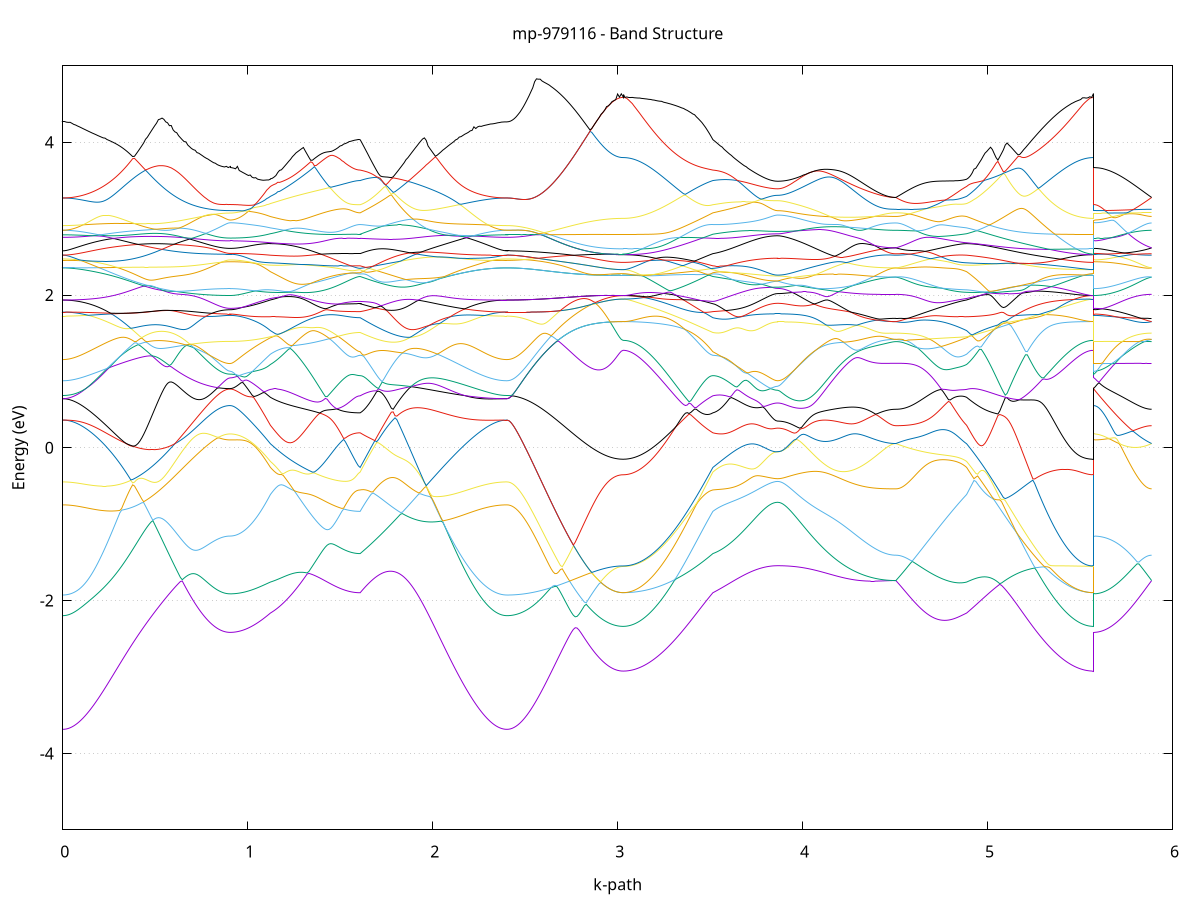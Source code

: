 set title 'mp-979116 - Band Structure'
set xlabel 'k-path'
set ylabel 'Energy (eV)'
set grid y
set yrange [-5:5]
set terminal png size 800,600
set output 'mp-979116_bands_gnuplot.png'
plot '-' using 1:2 with lines notitle, '-' using 1:2 with lines notitle, '-' using 1:2 with lines notitle, '-' using 1:2 with lines notitle, '-' using 1:2 with lines notitle, '-' using 1:2 with lines notitle, '-' using 1:2 with lines notitle, '-' using 1:2 with lines notitle, '-' using 1:2 with lines notitle, '-' using 1:2 with lines notitle, '-' using 1:2 with lines notitle, '-' using 1:2 with lines notitle, '-' using 1:2 with lines notitle, '-' using 1:2 with lines notitle, '-' using 1:2 with lines notitle, '-' using 1:2 with lines notitle, '-' using 1:2 with lines notitle, '-' using 1:2 with lines notitle, '-' using 1:2 with lines notitle, '-' using 1:2 with lines notitle, '-' using 1:2 with lines notitle, '-' using 1:2 with lines notitle, '-' using 1:2 with lines notitle, '-' using 1:2 with lines notitle, '-' using 1:2 with lines notitle, '-' using 1:2 with lines notitle, '-' using 1:2 with lines notitle, '-' using 1:2 with lines notitle, '-' using 1:2 with lines notitle, '-' using 1:2 with lines notitle, '-' using 1:2 with lines notitle, '-' using 1:2 with lines notitle, '-' using 1:2 with lines notitle, '-' using 1:2 with lines notitle, '-' using 1:2 with lines notitle, '-' using 1:2 with lines notitle, '-' using 1:2 with lines notitle, '-' using 1:2 with lines notitle, '-' using 1:2 with lines notitle, '-' using 1:2 with lines notitle, '-' using 1:2 with lines notitle, '-' using 1:2 with lines notitle, '-' using 1:2 with lines notitle, '-' using 1:2 with lines notitle, '-' using 1:2 with lines notitle, '-' using 1:2 with lines notitle, '-' using 1:2 with lines notitle, '-' using 1:2 with lines notitle
0.000000 -39.595962
0.009938 -39.595862
0.019877 -39.595762
0.029815 -39.595562
0.039753 -39.595262
0.049691 -39.594962
0.059630 -39.594462
0.069568 -39.593962
0.079506 -39.593362
0.089444 -39.592662
0.099383 -39.591962
0.109321 -39.591062
0.119259 -39.590162
0.129198 -39.589162
0.139136 -39.588162
0.149074 -39.586962
0.159012 -39.585762
0.168951 -39.584462
0.178889 -39.583162
0.188827 -39.581662
0.198765 -39.580162
0.208704 -39.578662
0.218642 -39.576962
0.228580 -39.575262
0.238519 -39.573562
0.248457 -39.571762
0.258395 -39.569862
0.268333 -39.567862
0.278272 -39.565862
0.288210 -39.563762
0.298148 -39.561662
0.308086 -39.559462
0.318025 -39.557262
0.327963 -39.554962
0.337901 -39.552662
0.347839 -39.550262
0.357778 -39.547862
0.367716 -39.545362
0.377654 -39.542862
0.387593 -39.540262
0.397531 -39.537662
0.407469 -39.535062
0.417407 -39.532362
0.427346 -39.529662
0.437284 -39.526862
0.447222 -39.524162
0.457160 -39.521362
0.467099 -39.518462
0.477037 -39.515662
0.486975 -39.512762
0.496914 -39.509862
0.506852 -39.506962
0.516790 -39.504062
0.526728 -39.501062
0.536667 -39.498162
0.546605 -39.495162
0.556543 -39.492162
0.566481 -39.489162
0.576420 -39.486162
0.586358 -39.483162
0.596296 -39.480162
0.606235 -39.477162
0.616173 -39.474162
0.626111 -39.471162
0.636049 -39.468162
0.645988 -39.465262
0.655926 -39.462262
0.665864 -39.459262
0.675802 -39.456362
0.685741 -39.453362
0.695679 -39.450462
0.705617 -39.447562
0.715556 -39.444662
0.725494 -39.441762
0.735432 -39.438962
0.745370 -39.436162
0.755309 -39.433362
0.765247 -39.430662
0.775185 -39.427962
0.785123 -39.425262
0.795062 -39.422562
0.805000 -39.420062
0.814938 -39.417562
0.824877 -39.415062
0.834815 -39.412762
0.844753 -39.410462
0.854691 -39.408362
0.864630 -39.406462
0.874568 -39.404862
0.884506 -39.403562
0.894444 -39.402662
0.904383 -39.402362
0.904383 -39.402362
0.914300 -39.402362
0.924217 -39.402262
0.934134 -39.402062
0.944051 -39.401862
0.953969 -39.401962
0.963886 -39.402362
0.973803 -39.402762
0.983720 -39.403262
0.993637 -39.403762
1.003555 -39.404462
1.013472 -39.405062
1.023389 -39.405862
1.033306 -39.406662
1.043223 -39.407462
1.053141 -39.408462
1.063058 -39.409362
1.072975 -39.410462
1.082892 -39.411462
1.092809 -39.412662
1.102727 -39.413862
1.112644 -39.415062
1.122561 -39.416362
1.122561 -39.416362
1.132463 -39.417262
1.142366 -39.418162
1.152268 -39.419062
1.162171 -39.419962
1.172073 -39.420862
1.181976 -39.421762
1.191878 -39.422562
1.201780 -39.423462
1.211683 -39.424262
1.221585 -39.425162
1.231488 -39.425962
1.241390 -39.426762
1.251293 -39.427562
1.261195 -39.428262
1.271098 -39.429062
1.281000 -39.429762
1.290902 -39.430562
1.300805 -39.431262
1.310707 -39.431962
1.320610 -39.432562
1.330512 -39.433262
1.340415 -39.433862
1.350317 -39.434462
1.360220 -39.435062
1.370122 -39.435662
1.380024 -39.436262
1.389927 -39.436762
1.399829 -39.437262
1.409732 -39.437762
1.419634 -39.438262
1.429537 -39.438762
1.439439 -39.439162
1.449342 -39.439562
1.459244 -39.439962
1.469146 -39.440262
1.479049 -39.440662
1.488951 -39.440962
1.498854 -39.441262
1.508756 -39.441462
1.518659 -39.441762
1.528561 -39.441962
1.538464 -39.442162
1.548366 -39.442262
1.558268 -39.442462
1.568171 -39.442562
1.578073 -39.442662
1.587976 -39.442662
1.597878 -39.442762
1.607781 -39.442762
1.607781 -39.442762
1.617703 -39.440262
1.627625 -39.437862
1.637547 -39.435362
1.647469 -39.432762
1.657391 -39.430962
1.667314 -39.433762
1.677236 -39.436562
1.687158 -39.439462
1.697080 -39.442462
1.707002 -39.445362
1.716924 -39.448362
1.726846 -39.451462
1.736768 -39.454562
1.746691 -39.457562
1.756613 -39.460762
1.766535 -39.463862
1.776457 -39.466962
1.786379 -39.470162
1.796301 -39.473262
1.806223 -39.476462
1.816145 -39.479662
1.826068 -39.482762
1.835990 -39.485962
1.845912 -39.489062
1.855834 -39.492262
1.865756 -39.495362
1.875678 -39.498462
1.885600 -39.501562
1.895523 -39.504662
1.905445 -39.507762
1.915367 -39.510762
1.925289 -39.513762
1.935211 -39.516762
1.945133 -39.519662
1.955055 -39.522662
1.964977 -39.525562
1.974900 -39.528362
1.984822 -39.531162
1.994744 -39.533962
2.004666 -39.536662
2.014588 -39.539362
2.024510 -39.542062
2.034432 -39.544662
2.044354 -39.547162
2.054277 -39.549662
2.064199 -39.552162
2.074121 -39.554562
2.084043 -39.556862
2.093965 -39.559162
2.103887 -39.561362
2.113809 -39.563562
2.123732 -39.565662
2.133654 -39.567662
2.143576 -39.569662
2.153498 -39.571562
2.163420 -39.573462
2.173342 -39.575262
2.183264 -39.576962
2.193186 -39.578562
2.203109 -39.580162
2.213031 -39.581662
2.222953 -39.583162
2.232875 -39.584462
2.242797 -39.585762
2.252719 -39.586962
2.262641 -39.588162
2.272563 -39.589162
2.282486 -39.590162
2.292408 -39.591062
2.302330 -39.591962
2.312252 -39.592662
2.322174 -39.593362
2.332096 -39.593962
2.342018 -39.594462
2.351941 -39.594962
2.361863 -39.595262
2.371785 -39.595562
2.381707 -39.595762
2.391629 -39.595862
2.401551 -39.595962
2.401551 -39.595962
2.411523 -39.595862
2.421494 -39.595762
2.431465 -39.595562
2.441437 -39.595362
2.451408 -39.594962
2.461380 -39.594562
2.471351 -39.594062
2.481322 -39.593562
2.491294 -39.592962
2.501265 -39.592262
2.511237 -39.591462
2.521208 -39.590562
2.531179 -39.589662
2.541151 -39.588662
2.551122 -39.587662
2.561094 -39.586562
2.571065 -39.585362
2.581036 -39.584062
2.591008 -39.582762
2.600979 -39.581462
2.610951 -39.579962
2.620922 -39.578462
2.630893 -39.576962
2.640865 -39.575362
2.650836 -39.573662
2.660808 -39.571962
2.670779 -39.570162
2.680750 -39.568362
2.690722 -39.566562
2.700693 -39.564662
2.710665 -39.562762
2.720636 -39.560762
2.730607 -39.558762
2.740579 -39.556762
2.750550 -39.554662
2.760522 -39.552562
2.770493 -39.550462
2.780464 -39.548362
2.790436 -39.546262
2.800407 -39.544062
2.810379 -39.541962
2.820350 -39.539862
2.830322 -39.537762
2.840293 -39.535662
2.850264 -39.533562
2.860236 -39.531462
2.870207 -39.529462
2.880179 -39.527562
2.890150 -39.525662
2.900121 -39.523762
2.910093 -39.522062
2.920064 -39.520362
2.930036 -39.518762
2.940007 -39.517262
2.949978 -39.515962
2.959950 -39.514762
2.969921 -39.513662
2.979893 -39.512662
2.989864 -39.511862
2.999835 -39.511262
3.009807 -39.510862
3.019778 -39.510562
3.029750 -39.510462
3.029750 -39.510462
3.039652 -39.510462
3.049554 -39.510362
3.059457 -39.510162
3.069359 -39.509962
3.079262 -39.509662
3.089164 -39.509362
3.099067 -39.508962
3.108969 -39.508462
3.118872 -39.507962
3.128774 -39.507362
3.138676 -39.506662
3.148579 -39.505962
3.158481 -39.505162
3.168384 -39.504362
3.178286 -39.503362
3.188189 -39.502462
3.198091 -39.501462
3.207994 -39.500362
3.217896 -39.499162
3.227798 -39.498062
3.237701 -39.496762
3.247603 -39.495462
3.257506 -39.494062
3.267408 -39.492662
3.277311 -39.491262
3.287213 -39.489662
3.297116 -39.488162
3.307018 -39.486462
3.316920 -39.484862
3.326823 -39.483162
3.336725 -39.481362
3.346628 -39.479562
3.356530 -39.477662
3.366433 -39.475762
3.376335 -39.473862
3.386238 -39.471862
3.396140 -39.469762
3.406042 -39.467762
3.415945 -39.465662
3.425847 -39.463462
3.435750 -39.461262
3.445652 -39.459062
3.455555 -39.456862
3.465457 -39.454562
3.475360 -39.452262
3.485262 -39.449962
3.495164 -39.447562
3.505067 -39.445162
3.514969 -39.442762
3.514969 -39.442762
3.524968 -39.441762
3.534966 -39.441062
3.544964 -39.440762
3.554963 -39.440662
3.564961 -39.440962
3.574959 -39.441462
3.584958 -39.442162
3.594956 -39.442962
3.604954 -39.443962
3.614953 -39.444962
3.624951 -39.446062
3.634949 -39.447162
3.644948 -39.448262
3.654946 -39.449362
3.664944 -39.450462
3.674943 -39.451462
3.684941 -39.452562
3.694939 -39.453462
3.704938 -39.454462
3.714936 -39.455362
3.724934 -39.456162
3.734933 -39.456962
3.744931 -39.457662
3.754929 -39.458362
3.764928 -39.459062
3.774926 -39.459562
3.784924 -39.460062
3.794923 -39.460562
3.804921 -39.460962
3.814919 -39.461262
3.824918 -39.461562
3.834916 -39.461762
3.844914 -39.461962
3.854913 -39.462062
3.864911 -39.462062
3.864911 -39.462062
3.874903 -39.462062
3.884895 -39.461962
3.894887 -39.461862
3.904879 -39.461762
3.914872 -39.461562
3.924864 -39.461362
3.934856 -39.461062
3.944848 -39.460762
3.954840 -39.460362
3.964832 -39.459962
3.974824 -39.459562
3.984816 -39.459062
3.994808 -39.458562
4.004801 -39.457962
4.014793 -39.457362
4.024785 -39.456762
4.034777 -39.456062
4.044769 -39.455362
4.054761 -39.454662
4.064753 -39.453862
4.074745 -39.453062
4.084737 -39.452162
4.094730 -39.451262
4.104722 -39.450362
4.114714 -39.449362
4.124706 -39.448362
4.134698 -39.447362
4.144690 -39.446262
4.154682 -39.445262
4.164674 -39.444062
4.174667 -39.442962
4.184659 -39.441762
4.194651 -39.440562
4.204643 -39.439362
4.214635 -39.438062
4.224627 -39.436762
4.234619 -39.435462
4.244611 -39.434162
4.254603 -39.432762
4.264596 -39.431462
4.274588 -39.430062
4.284580 -39.428662
4.294572 -39.427262
4.304564 -39.425762
4.314556 -39.424362
4.324548 -39.422862
4.334540 -39.421462
4.344532 -39.419962
4.354525 -39.418462
4.364517 -39.416962
4.374509 -39.415562
4.384501 -39.414062
4.394493 -39.412662
4.404485 -39.411262
4.414477 -39.409862
4.424469 -39.408462
4.434461 -39.407162
4.444454 -39.405962
4.454446 -39.404862
4.464438 -39.403762
4.474430 -39.402962
4.484422 -39.402362
4.494414 -39.401962
4.504406 -39.401762
4.504406 -39.401762
4.514212 -39.401762
4.524018 -39.401962
4.533825 -39.402162
4.543631 -39.402462
4.553437 -39.402762
4.563243 -39.403162
4.573049 -39.403562
4.582855 -39.403962
4.592661 -39.404462
4.602468 -39.404862
4.612274 -39.405362
4.622080 -39.405762
4.631886 -39.406262
4.641692 -39.406662
4.651498 -39.407162
4.661304 -39.407562
4.671111 -39.407962
4.680917 -39.408262
4.690723 -39.408662
4.700529 -39.409062
4.710335 -39.409362
4.720141 -39.409662
4.729947 -39.409962
4.739754 -39.410262
4.749560 -39.410562
4.759366 -39.410862
4.769172 -39.411162
4.778978 -39.411462
4.788784 -39.411762
4.798590 -39.412062
4.808397 -39.412362
4.818203 -39.412662
4.828009 -39.413062
4.837815 -39.413462
4.847621 -39.413962
4.857427 -39.414462
4.867234 -39.415062
4.877040 -39.415662
4.886846 -39.416362
4.886846 -39.416362
4.896791 -39.417662
4.906736 -39.419062
4.916681 -39.420462
4.926626 -39.421962
4.936571 -39.423462
4.946516 -39.425062
4.956461 -39.426562
4.966406 -39.428262
4.976351 -39.429862
4.986296 -39.431562
4.996241 -39.433262
5.006186 -39.435062
5.016131 -39.436762
5.026076 -39.438562
5.036021 -39.440362
5.045966 -39.442162
5.055911 -39.444062
5.065856 -39.445862
5.075801 -39.447762
5.085746 -39.449662
5.095691 -39.451562
5.105636 -39.453362
5.115581 -39.455262
5.125526 -39.457162
5.135471 -39.459062
5.145416 -39.460962
5.155361 -39.462862
5.165306 -39.464662
5.175251 -39.466562
5.185196 -39.468362
5.195141 -39.470162
5.205086 -39.472062
5.215031 -39.473762
5.224976 -39.475562
5.234920 -39.477362
5.244865 -39.479062
5.254810 -39.480762
5.264755 -39.482362
5.274700 -39.483962
5.284645 -39.485562
5.294590 -39.487162
5.304535 -39.488662
5.314480 -39.490162
5.324425 -39.491562
5.334370 -39.492962
5.344315 -39.494362
5.354260 -39.495662
5.364205 -39.496962
5.374150 -39.498162
5.384095 -39.499262
5.394040 -39.500362
5.403985 -39.501462
5.413930 -39.502462
5.423875 -39.503462
5.433820 -39.504362
5.443765 -39.505162
5.453710 -39.505962
5.463655 -39.506662
5.473600 -39.507262
5.483545 -39.507862
5.493490 -39.508462
5.503435 -39.508962
5.513380 -39.509362
5.523325 -39.509662
5.533270 -39.509962
5.543215 -39.510162
5.553160 -39.510362
5.563105 -39.510462
5.573050 -39.510462
5.573050 -39.402362
5.582866 -39.402362
5.592681 -39.402362
5.602497 -39.402362
5.612313 -39.402362
5.622128 -39.402362
5.631944 -39.402362
5.641759 -39.402362
5.651575 -39.402362
5.661391 -39.402362
5.671206 -39.402362
5.681022 -39.402262
5.690837 -39.402262
5.700653 -39.402262
5.710469 -39.402262
5.720284 -39.402262
5.730100 -39.402162
5.739915 -39.402162
5.749731 -39.402162
5.759547 -39.402162
5.769362 -39.402162
5.779178 -39.402062
5.788993 -39.402062
5.798809 -39.402062
5.808625 -39.402062
5.818440 -39.401962
5.828256 -39.401962
5.838071 -39.401962
5.847887 -39.401862
5.857703 -39.401862
5.867518 -39.401862
5.877334 -39.401762
5.887149 -39.401762
e
0.000000 -39.295262
0.009938 -39.295262
0.019877 -39.295362
0.029815 -39.295562
0.039753 -39.295762
0.049691 -39.296062
0.059630 -39.296362
0.069568 -39.296862
0.079506 -39.297262
0.089444 -39.297862
0.099383 -39.298462
0.109321 -39.299062
0.119259 -39.299762
0.129198 -39.300562
0.139136 -39.301462
0.149074 -39.302262
0.159012 -39.303262
0.168951 -39.304262
0.178889 -39.305262
0.188827 -39.306362
0.198765 -39.307562
0.208704 -39.308762
0.218642 -39.310062
0.228580 -39.311362
0.238519 -39.312662
0.248457 -39.314062
0.258395 -39.315462
0.268333 -39.316962
0.278272 -39.318462
0.288210 -39.319962
0.298148 -39.321562
0.308086 -39.323162
0.318025 -39.324762
0.327963 -39.326462
0.337901 -39.328062
0.347839 -39.329862
0.357778 -39.331562
0.367716 -39.333262
0.377654 -39.335062
0.387593 -39.336862
0.397531 -39.338662
0.407469 -39.340462
0.417407 -39.342262
0.427346 -39.344062
0.437284 -39.345862
0.447222 -39.347762
0.457160 -39.349562
0.467099 -39.351362
0.477037 -39.353162
0.486975 -39.355062
0.496914 -39.356862
0.506852 -39.358662
0.516790 -39.360362
0.526728 -39.362162
0.536667 -39.363962
0.546605 -39.365662
0.556543 -39.367362
0.566481 -39.369062
0.576420 -39.370762
0.586358 -39.372362
0.596296 -39.373962
0.606235 -39.375562
0.616173 -39.377062
0.626111 -39.378562
0.636049 -39.380062
0.645988 -39.381462
0.655926 -39.382862
0.665864 -39.384262
0.675802 -39.385562
0.685741 -39.386862
0.695679 -39.388062
0.705617 -39.389162
0.715556 -39.390362
0.725494 -39.391362
0.735432 -39.392462
0.745370 -39.393362
0.755309 -39.394362
0.765247 -39.395162
0.775185 -39.395962
0.785123 -39.396762
0.795062 -39.397462
0.805000 -39.398062
0.814938 -39.398662
0.824877 -39.399162
0.834815 -39.399662
0.844753 -39.400062
0.854691 -39.400362
0.864630 -39.400662
0.874568 -39.400862
0.884506 -39.401062
0.894444 -39.401162
0.904383 -39.401162
0.904383 -39.401162
0.914300 -39.401162
0.924217 -39.401262
0.934134 -39.401462
0.944051 -39.401662
0.953969 -39.401662
0.963886 -39.401262
0.973803 -39.400862
0.983720 -39.400462
0.993637 -39.399862
1.003555 -39.399362
1.013472 -39.398662
1.023389 -39.397962
1.033306 -39.397262
1.043223 -39.396462
1.053141 -39.395562
1.063058 -39.394662
1.072975 -39.393662
1.082892 -39.392662
1.092809 -39.391562
1.102727 -39.390462
1.112644 -39.389262
1.122561 -39.388062
1.122561 -39.387962
1.132463 -39.387562
1.142366 -39.387862
1.152268 -39.388562
1.162171 -39.389462
1.172073 -39.390462
1.181976 -39.391462
1.191878 -39.392462
1.201780 -39.393562
1.211683 -39.394562
1.221585 -39.395562
1.231488 -39.396562
1.241390 -39.397562
1.251293 -39.398562
1.261195 -39.399562
1.271098 -39.400562
1.281000 -39.401462
1.290902 -39.402362
1.300805 -39.403262
1.310707 -39.404162
1.320610 -39.404962
1.330512 -39.405762
1.340415 -39.406662
1.350317 -39.407362
1.360220 -39.408162
1.370122 -39.408862
1.380024 -39.409562
1.389927 -39.410262
1.399829 -39.410962
1.409732 -39.411562
1.419634 -39.412162
1.429537 -39.412662
1.439439 -39.413262
1.449342 -39.413762
1.459244 -39.414262
1.469146 -39.414662
1.479049 -39.415162
1.488951 -39.415462
1.498854 -39.415862
1.508756 -39.416162
1.518659 -39.416462
1.528561 -39.416762
1.538464 -39.416962
1.548366 -39.417262
1.558268 -39.417362
1.568171 -39.417562
1.578073 -39.417662
1.587976 -39.417762
1.597878 -39.417762
1.607781 -39.417762
1.607781 -39.417762
1.617703 -39.420262
1.627625 -39.422862
1.637547 -39.425462
1.647469 -39.428162
1.657391 -39.430262
1.667314 -39.427762
1.677236 -39.425162
1.687158 -39.422662
1.697080 -39.420062
1.707002 -39.417462
1.716924 -39.414862
1.726846 -39.412262
1.736768 -39.409562
1.746691 -39.406962
1.756613 -39.404362
1.766535 -39.401762
1.776457 -39.399162
1.786379 -39.396462
1.796301 -39.393862
1.806223 -39.391262
1.816145 -39.388662
1.826068 -39.386062
1.835990 -39.383462
1.845912 -39.380962
1.855834 -39.378362
1.865756 -39.375762
1.875678 -39.373262
1.885600 -39.370762
1.895523 -39.368262
1.905445 -39.365762
1.915367 -39.363362
1.925289 -39.360962
1.935211 -39.358462
1.945133 -39.356162
1.955055 -39.353762
1.964977 -39.351462
1.974900 -39.349162
1.984822 -39.346962
1.994744 -39.344662
2.004666 -39.342462
2.014588 -39.340362
2.024510 -39.338262
2.034432 -39.336162
2.044354 -39.334162
2.054277 -39.332162
2.064199 -39.330162
2.074121 -39.328262
2.084043 -39.326362
2.093965 -39.324562
2.103887 -39.322762
2.113809 -39.321062
2.123732 -39.319362
2.133654 -39.317762
2.143576 -39.316162
2.153498 -39.314662
2.163420 -39.313162
2.173342 -39.311762
2.183264 -39.310362
2.193186 -39.309062
2.203109 -39.307762
2.213031 -39.306562
2.222953 -39.305462
2.232875 -39.304362
2.242797 -39.303362
2.252719 -39.302362
2.262641 -39.301462
2.272563 -39.300562
2.282486 -39.299862
2.292408 -39.299062
2.302330 -39.298462
2.312252 -39.297862
2.322174 -39.297262
2.332096 -39.296862
2.342018 -39.296362
2.351941 -39.296062
2.361863 -39.295762
2.371785 -39.295562
2.381707 -39.295362
2.391629 -39.295262
2.401551 -39.295262
2.401551 -39.295262
2.411523 -39.295262
2.421494 -39.295262
2.431465 -39.295462
2.441437 -39.295762
2.451408 -39.296062
2.461380 -39.296562
2.471351 -39.297062
2.481322 -39.297662
2.491294 -39.298262
2.501265 -39.299062
2.511237 -39.299862
2.521208 -39.300762
2.531179 -39.301662
2.541151 -39.302762
2.551122 -39.303862
2.561094 -39.305062
2.571065 -39.306262
2.581036 -39.307562
2.591008 -39.308962
2.600979 -39.310362
2.610951 -39.311962
2.620922 -39.313462
2.630893 -39.315062
2.640865 -39.316762
2.650836 -39.318562
2.660808 -39.320362
2.670779 -39.322162
2.680750 -39.324062
2.690722 -39.325962
2.700693 -39.327962
2.710665 -39.329962
2.720636 -39.332062
2.730607 -39.334162
2.740579 -39.336262
2.750550 -39.338362
2.760522 -39.340562
2.770493 -39.342762
2.780464 -39.344962
2.790436 -39.347162
2.800407 -39.349362
2.810379 -39.351562
2.820350 -39.353762
2.830322 -39.355962
2.840293 -39.358162
2.850264 -39.360262
2.860236 -39.362362
2.870207 -39.364462
2.880179 -39.366462
2.890150 -39.368462
2.900121 -39.370362
2.910093 -39.372162
2.920064 -39.373862
2.930036 -39.375462
2.940007 -39.376962
2.949978 -39.378362
2.959950 -39.379662
2.969921 -39.380762
2.979893 -39.381762
2.989864 -39.382562
2.999835 -39.383162
3.009807 -39.383662
3.019778 -39.383862
3.029750 -39.383962
3.029750 -39.383962
3.039652 -39.383962
3.049554 -39.383962
3.059457 -39.383962
3.069359 -39.383962
3.079262 -39.383962
3.089164 -39.383962
3.099067 -39.383962
3.108969 -39.383962
3.118872 -39.383962
3.128774 -39.383962
3.138676 -39.383962
3.148579 -39.383962
3.158481 -39.383962
3.168384 -39.384062
3.178286 -39.384062
3.188189 -39.384162
3.198091 -39.384162
3.207994 -39.384262
3.217896 -39.384362
3.227798 -39.384562
3.237701 -39.384662
3.247603 -39.384862
3.257506 -39.385162
3.267408 -39.385462
3.277311 -39.385762
3.287213 -39.386062
3.297116 -39.386562
3.307018 -39.386962
3.316920 -39.387562
3.326823 -39.388162
3.336725 -39.388862
3.346628 -39.389662
3.356530 -39.390562
3.366433 -39.391462
3.376335 -39.392562
3.386238 -39.393662
3.396140 -39.394962
3.406042 -39.396262
3.415945 -39.397762
3.425847 -39.399262
3.435750 -39.400962
3.445652 -39.402762
3.455555 -39.404562
3.465457 -39.406562
3.475360 -39.408662
3.485262 -39.410762
3.495164 -39.413062
3.505067 -39.415362
3.514969 -39.417762
3.514969 -39.417762
3.524968 -39.418762
3.534966 -39.419462
3.544964 -39.419862
3.554963 -39.420062
3.564961 -39.419862
3.574959 -39.419462
3.584958 -39.418962
3.594956 -39.418162
3.604954 -39.417362
3.614953 -39.416562
3.624951 -39.415662
3.634949 -39.414762
3.644948 -39.413862
3.654946 -39.412962
3.664944 -39.412062
3.674943 -39.411262
3.684941 -39.410462
3.694939 -39.409662
3.704938 -39.408962
3.714936 -39.408362
3.724934 -39.407662
3.734933 -39.407162
3.744931 -39.406562
3.754929 -39.406062
3.764928 -39.405662
3.774926 -39.405262
3.784924 -39.404862
3.794923 -39.404562
3.804921 -39.404262
3.814919 -39.404062
3.824918 -39.403862
3.834916 -39.403762
3.844914 -39.403662
3.854913 -39.403562
3.864911 -39.403562
3.864911 -39.403562
3.874903 -39.403562
3.884895 -39.403562
3.894887 -39.403562
3.904879 -39.403562
3.914872 -39.403562
3.924864 -39.403562
3.934856 -39.403462
3.944848 -39.403462
3.954840 -39.403462
3.964832 -39.403462
3.974824 -39.403462
3.984816 -39.403462
3.994808 -39.403362
4.004801 -39.403362
4.014793 -39.403362
4.024785 -39.403262
4.034777 -39.403262
4.044769 -39.403262
4.054761 -39.403162
4.064753 -39.403162
4.074745 -39.403162
4.084737 -39.403062
4.094730 -39.403062
4.104722 -39.402962
4.114714 -39.402962
4.124706 -39.402962
4.134698 -39.402862
4.144690 -39.402862
4.154682 -39.402762
4.164674 -39.402762
4.174667 -39.402762
4.184659 -39.402662
4.194651 -39.402662
4.204643 -39.402562
4.214635 -39.402562
4.224627 -39.402462
4.234619 -39.402462
4.244611 -39.402362
4.254603 -39.402362
4.264596 -39.402362
4.274588 -39.402262
4.284580 -39.402262
4.294572 -39.402162
4.304564 -39.402162
4.314556 -39.402162
4.324548 -39.402062
4.334540 -39.402062
4.344532 -39.402062
4.354525 -39.401962
4.364517 -39.401962
4.374509 -39.401962
4.384501 -39.401962
4.394493 -39.401862
4.404485 -39.401862
4.414477 -39.401862
4.424469 -39.401862
4.434461 -39.401862
4.444454 -39.401862
4.454446 -39.401762
4.464438 -39.401762
4.474430 -39.401762
4.484422 -39.401762
4.494414 -39.401762
4.504406 -39.401762
4.504406 -39.401762
4.514212 -39.401762
4.524018 -39.401762
4.533825 -39.401762
4.543631 -39.401762
4.553437 -39.401662
4.563243 -39.401562
4.573049 -39.401462
4.582855 -39.401362
4.592661 -39.401162
4.602468 -39.401062
4.612274 -39.400862
4.622080 -39.400662
4.631886 -39.400462
4.641692 -39.400162
4.651498 -39.399962
4.661304 -39.399662
4.671111 -39.399362
4.680917 -39.399062
4.690723 -39.398662
4.700529 -39.398362
4.710335 -39.397962
4.720141 -39.397562
4.729947 -39.397162
4.739754 -39.396662
4.749560 -39.396262
4.759366 -39.395762
4.769172 -39.395262
4.778978 -39.394762
4.788784 -39.394262
4.798590 -39.393662
4.808397 -39.393162
4.818203 -39.392562
4.828009 -39.391962
4.837815 -39.391362
4.847621 -39.390762
4.857427 -39.390062
4.867234 -39.389462
4.877040 -39.388762
4.886846 -39.388062
4.886846 -39.388062
4.896791 -39.386762
4.906736 -39.385462
4.916681 -39.384062
4.926626 -39.382662
4.936571 -39.381862
4.946516 -39.381862
4.956461 -39.381862
4.966406 -39.381962
4.976351 -39.381962
4.986296 -39.382062
4.996241 -39.382062
5.006186 -39.382062
5.016131 -39.382162
5.026076 -39.382162
5.036021 -39.382262
5.045966 -39.382262
5.055911 -39.382362
5.065856 -39.382362
5.075801 -39.382362
5.085746 -39.382462
5.095691 -39.382462
5.105636 -39.382562
5.115581 -39.382562
5.125526 -39.382662
5.135471 -39.382662
5.145416 -39.382762
5.155361 -39.382762
5.165306 -39.382862
5.175251 -39.382862
5.185196 -39.382962
5.195141 -39.382962
5.205086 -39.383062
5.215031 -39.383062
5.224976 -39.383062
5.234920 -39.383162
5.244865 -39.383162
5.254810 -39.383262
5.264755 -39.383262
5.274700 -39.383362
5.284645 -39.383362
5.294590 -39.383362
5.304535 -39.383462
5.314480 -39.383462
5.324425 -39.383562
5.334370 -39.383562
5.344315 -39.383562
5.354260 -39.383662
5.364205 -39.383662
5.374150 -39.383662
5.384095 -39.383662
5.394040 -39.383762
5.403985 -39.383762
5.413930 -39.383762
5.423875 -39.383862
5.433820 -39.383862
5.443765 -39.383862
5.453710 -39.383862
5.463655 -39.383862
5.473600 -39.383962
5.483545 -39.383962
5.493490 -39.383962
5.503435 -39.383962
5.513380 -39.383962
5.523325 -39.383962
5.533270 -39.383962
5.543215 -39.383962
5.553160 -39.383962
5.563105 -39.383962
5.573050 -39.383962
5.573050 -39.401162
5.582866 -39.401162
5.592681 -39.401162
5.602497 -39.401162
5.612313 -39.401162
5.622128 -39.401162
5.631944 -39.401162
5.641759 -39.401162
5.651575 -39.401162
5.661391 -39.401162
5.671206 -39.401262
5.681022 -39.401262
5.690837 -39.401262
5.700653 -39.401262
5.710469 -39.401262
5.720284 -39.401362
5.730100 -39.401362
5.739915 -39.401362
5.749731 -39.401362
5.759547 -39.401362
5.769362 -39.401462
5.779178 -39.401462
5.788993 -39.401462
5.798809 -39.401562
5.808625 -39.401562
5.818440 -39.401562
5.828256 -39.401562
5.838071 -39.401662
5.847887 -39.401662
5.857703 -39.401662
5.867518 -39.401762
5.877334 -39.401762
5.887149 -39.401762
e
0.000000 -39.295062
0.009938 -39.295162
0.019877 -39.295162
0.029815 -39.295162
0.039753 -39.295262
0.049691 -39.295362
0.059630 -39.295462
0.069568 -39.295562
0.079506 -39.295662
0.089444 -39.295862
0.099383 -39.295962
0.109321 -39.296162
0.119259 -39.296362
0.129198 -39.296662
0.139136 -39.296862
0.149074 -39.297162
0.159012 -39.297362
0.168951 -39.297662
0.178889 -39.298062
0.188827 -39.298362
0.198765 -39.298662
0.208704 -39.299062
0.218642 -39.299462
0.228580 -39.299862
0.238519 -39.300362
0.248457 -39.300762
0.258395 -39.301262
0.268333 -39.301762
0.278272 -39.302262
0.288210 -39.302862
0.298148 -39.303362
0.308086 -39.303962
0.318025 -39.304562
0.327963 -39.305162
0.337901 -39.305862
0.347839 -39.306562
0.357778 -39.307262
0.367716 -39.307962
0.377654 -39.308662
0.387593 -39.309462
0.397531 -39.310262
0.407469 -39.311062
0.417407 -39.311862
0.427346 -39.312762
0.437284 -39.313662
0.447222 -39.314562
0.457160 -39.315562
0.467099 -39.316462
0.477037 -39.317462
0.486975 -39.318562
0.496914 -39.319562
0.506852 -39.320662
0.516790 -39.321762
0.526728 -39.322962
0.536667 -39.324062
0.546605 -39.325262
0.556543 -39.326462
0.566481 -39.327762
0.576420 -39.329062
0.586358 -39.330362
0.596296 -39.331762
0.606235 -39.333062
0.616173 -39.334462
0.626111 -39.335962
0.636049 -39.337462
0.645988 -39.338962
0.655926 -39.340462
0.665864 -39.342062
0.675802 -39.343662
0.685741 -39.345262
0.695679 -39.346862
0.705617 -39.348562
0.715556 -39.350262
0.725494 -39.352062
0.735432 -39.353862
0.745370 -39.355562
0.755309 -39.357462
0.765247 -39.359262
0.775185 -39.361162
0.785123 -39.363062
0.795062 -39.364962
0.805000 -39.366862
0.814938 -39.368762
0.824877 -39.370662
0.834815 -39.372562
0.844753 -39.374362
0.854691 -39.376062
0.864630 -39.377662
0.874568 -39.379162
0.884506 -39.380262
0.894444 -39.380962
0.904383 -39.381262
0.904383 -39.381262
0.914300 -39.381262
0.924217 -39.381262
0.934134 -39.381262
0.944051 -39.381262
0.953969 -39.381262
0.963886 -39.381262
0.973803 -39.381262
0.983720 -39.381362
0.993637 -39.381362
1.003555 -39.381362
1.013472 -39.381362
1.023389 -39.381362
1.033306 -39.381362
1.043223 -39.381462
1.053141 -39.381462
1.063058 -39.381462
1.072975 -39.381462
1.082892 -39.381562
1.092809 -39.381562
1.102727 -39.381562
1.112644 -39.381562
1.122561 -39.381662
1.122561 -39.381662
1.132463 -39.381262
1.142366 -39.380162
1.152268 -39.378562
1.162171 -39.376862
1.172073 -39.375162
1.181976 -39.373262
1.191878 -39.371462
1.201780 -39.369662
1.211683 -39.367862
1.221585 -39.366162
1.231488 -39.364362
1.241390 -39.362662
1.251293 -39.360962
1.261195 -39.359262
1.271098 -39.357662
1.281000 -39.356062
1.290902 -39.354562
1.300805 -39.353062
1.310707 -39.351562
1.320610 -39.350162
1.330512 -39.348762
1.340415 -39.347362
1.350317 -39.346062
1.360220 -39.344762
1.370122 -39.343562
1.380024 -39.342362
1.389927 -39.341262
1.399829 -39.340162
1.409732 -39.339062
1.419634 -39.338062
1.429537 -39.337162
1.439439 -39.336262
1.449342 -39.335362
1.459244 -39.334562
1.469146 -39.333862
1.479049 -39.333162
1.488951 -39.332462
1.498854 -39.331862
1.508756 -39.331362
1.518659 -39.330862
1.528561 -39.330362
1.538464 -39.329962
1.548366 -39.329662
1.558268 -39.329362
1.568171 -39.329062
1.578073 -39.328862
1.587976 -39.328762
1.597878 -39.328662
1.607781 -39.328662
1.607781 -39.328662
1.617703 -39.328562
1.627625 -39.328462
1.637547 -39.328262
1.647469 -39.327962
1.657391 -39.327762
1.667314 -39.327462
1.677236 -39.327062
1.687158 -39.326662
1.697080 -39.326262
1.707002 -39.325862
1.716924 -39.325362
1.726846 -39.324862
1.736768 -39.324362
1.746691 -39.323862
1.756613 -39.323362
1.766535 -39.322762
1.776457 -39.322262
1.786379 -39.321662
1.796301 -39.321062
1.806223 -39.320462
1.816145 -39.319862
1.826068 -39.319262
1.835990 -39.318562
1.845912 -39.317962
1.855834 -39.317362
1.865756 -39.316662
1.875678 -39.316062
1.885600 -39.315462
1.895523 -39.314762
1.905445 -39.314162
1.915367 -39.313562
1.925289 -39.312862
1.935211 -39.312262
1.945133 -39.311662
1.955055 -39.311062
1.964977 -39.310362
1.974900 -39.309762
1.984822 -39.309162
1.994744 -39.308562
2.004666 -39.307962
2.014588 -39.307462
2.024510 -39.306862
2.034432 -39.306262
2.044354 -39.305762
2.054277 -39.305162
2.064199 -39.304662
2.074121 -39.304162
2.084043 -39.303662
2.093965 -39.303162
2.103887 -39.302662
2.113809 -39.302162
2.123732 -39.301762
2.133654 -39.301262
2.143576 -39.300862
2.153498 -39.300462
2.163420 -39.300062
2.173342 -39.299662
2.183264 -39.299262
2.193186 -39.298862
2.203109 -39.298562
2.213031 -39.298262
2.222953 -39.297862
2.232875 -39.297562
2.242797 -39.297362
2.252719 -39.297062
2.262641 -39.296862
2.272563 -39.296562
2.282486 -39.296362
2.292408 -39.296162
2.302330 -39.295962
2.312252 -39.295862
2.322174 -39.295662
2.332096 -39.295562
2.342018 -39.295462
2.351941 -39.295362
2.361863 -39.295262
2.371785 -39.295162
2.381707 -39.295162
2.391629 -39.295162
2.401551 -39.295062
2.401551 -39.295062
2.411523 -39.295162
2.421494 -39.295262
2.431465 -39.295262
2.441437 -39.295262
2.451408 -39.295262
2.461380 -39.295262
2.471351 -39.295262
2.481322 -39.295262
2.491294 -39.295262
2.501265 -39.295262
2.511237 -39.295262
2.521208 -39.295362
2.531179 -39.295362
2.541151 -39.295362
2.551122 -39.295362
2.561094 -39.295362
2.571065 -39.295362
2.581036 -39.295362
2.591008 -39.295462
2.600979 -39.295462
2.610951 -39.295462
2.620922 -39.295462
2.630893 -39.295462
2.640865 -39.295462
2.650836 -39.295562
2.660808 -39.295562
2.670779 -39.295562
2.680750 -39.295562
2.690722 -39.295562
2.700693 -39.295662
2.710665 -39.295662
2.720636 -39.295662
2.730607 -39.295662
2.740579 -39.295662
2.750550 -39.295762
2.760522 -39.295762
2.770493 -39.295762
2.780464 -39.295762
2.790436 -39.295762
2.800407 -39.295862
2.810379 -39.295862
2.820350 -39.295862
2.830322 -39.295862
2.840293 -39.295862
2.850264 -39.295862
2.860236 -39.295962
2.870207 -39.295962
2.880179 -39.295962
2.890150 -39.295962
2.900121 -39.295962
2.910093 -39.295962
2.920064 -39.295962
2.930036 -39.295962
2.940007 -39.295962
2.949978 -39.296062
2.959950 -39.296062
2.969921 -39.296062
2.979893 -39.296062
2.989864 -39.296062
2.999835 -39.296062
3.009807 -39.296062
3.019778 -39.296062
3.029750 -39.296062
3.029750 -39.296062
3.039652 -39.296062
3.049554 -39.296162
3.059457 -39.296362
3.069359 -39.296562
3.079262 -39.296862
3.089164 -39.297162
3.099067 -39.297562
3.108969 -39.298062
3.118872 -39.298562
3.128774 -39.299162
3.138676 -39.299862
3.148579 -39.300562
3.158481 -39.301262
3.168384 -39.302062
3.178286 -39.302862
3.188189 -39.303762
3.198091 -39.304762
3.207994 -39.305662
3.217896 -39.306662
3.227798 -39.307762
3.237701 -39.308762
3.247603 -39.309862
3.257506 -39.310962
3.267408 -39.312062
3.277311 -39.313162
3.287213 -39.314362
3.297116 -39.315462
3.307018 -39.316562
3.316920 -39.317662
3.326823 -39.318662
3.336725 -39.319762
3.346628 -39.320762
3.356530 -39.321662
3.366433 -39.322562
3.376335 -39.323462
3.386238 -39.324262
3.396140 -39.324962
3.406042 -39.325662
3.415945 -39.326262
3.425847 -39.326862
3.435750 -39.327262
3.445652 -39.327662
3.455555 -39.328062
3.465457 -39.328262
3.475360 -39.328462
3.485262 -39.328662
3.495164 -39.328662
3.505067 -39.328662
3.514969 -39.328662
3.514969 -39.328662
3.524968 -39.328662
3.534966 -39.328562
3.544964 -39.328462
3.554963 -39.328362
3.564961 -39.328262
3.574959 -39.328162
3.584958 -39.327962
3.594956 -39.327762
3.604954 -39.327562
3.614953 -39.327362
3.624951 -39.327162
3.634949 -39.326962
3.644948 -39.326762
3.654946 -39.326462
3.664944 -39.326262
3.674943 -39.325962
3.684941 -39.325762
3.694939 -39.325462
3.704938 -39.325162
3.714936 -39.324962
3.724934 -39.324762
3.734933 -39.324462
3.744931 -39.324262
3.754929 -39.324062
3.764928 -39.323862
3.774926 -39.323662
3.784924 -39.323462
3.794923 -39.323262
3.804921 -39.323162
3.814919 -39.323062
3.824918 -39.322962
3.834916 -39.322862
3.844914 -39.322762
3.854913 -39.322762
3.864911 -39.322762
3.864911 -39.322762
3.874903 -39.322762
3.884895 -39.322862
3.894887 -39.322962
3.904879 -39.323062
3.914872 -39.323262
3.924864 -39.323462
3.934856 -39.323762
3.944848 -39.324062
3.954840 -39.324362
3.964832 -39.324762
3.974824 -39.325162
3.984816 -39.325662
3.994808 -39.326062
4.004801 -39.326662
4.014793 -39.327162
4.024785 -39.327762
4.034777 -39.328462
4.044769 -39.329162
4.054761 -39.329862
4.064753 -39.330562
4.074745 -39.331362
4.084737 -39.332162
4.094730 -39.333062
4.104722 -39.333962
4.114714 -39.334862
4.124706 -39.335862
4.134698 -39.336762
4.144690 -39.337862
4.154682 -39.338862
4.164674 -39.339962
4.174667 -39.341062
4.184659 -39.342162
4.194651 -39.343362
4.204643 -39.344562
4.214635 -39.345762
4.224627 -39.346962
4.234619 -39.348262
4.244611 -39.349562
4.254603 -39.350862
4.264596 -39.352162
4.274588 -39.353562
4.284580 -39.354862
4.294572 -39.356262
4.304564 -39.357662
4.314556 -39.359062
4.324548 -39.360462
4.334540 -39.361962
4.344532 -39.363362
4.354525 -39.364762
4.364517 -39.366262
4.374509 -39.367662
4.384501 -39.369162
4.394493 -39.370562
4.404485 -39.371962
4.414477 -39.373362
4.424469 -39.374662
4.434461 -39.375962
4.444454 -39.377162
4.454446 -39.378262
4.464438 -39.379262
4.474430 -39.380062
4.484422 -39.380762
4.494414 -39.381162
4.504406 -39.381262
4.504406 -39.381262
4.514212 -39.381262
4.524018 -39.381162
4.533825 -39.380962
4.543631 -39.380662
4.553437 -39.380462
4.563243 -39.380162
4.573049 -39.379862
4.582855 -39.379562
4.592661 -39.379262
4.602468 -39.378962
4.612274 -39.378762
4.622080 -39.378462
4.631886 -39.378262
4.641692 -39.378062
4.651498 -39.377962
4.661304 -39.377862
4.671111 -39.377762
4.680917 -39.377762
4.690723 -39.377762
4.700529 -39.377762
4.710335 -39.377862
4.720141 -39.377962
4.729947 -39.378162
4.739754 -39.378262
4.749560 -39.378462
4.759366 -39.378762
4.769172 -39.378962
4.778978 -39.379262
4.788784 -39.379562
4.798590 -39.379862
4.808397 -39.380162
4.818203 -39.380362
4.828009 -39.380662
4.837815 -39.380962
4.847621 -39.381162
4.857427 -39.381362
4.867234 -39.381462
4.877040 -39.381562
4.886846 -39.381662
4.886846 -39.381662
4.896791 -39.381662
4.906736 -39.381662
4.916681 -39.381762
4.926626 -39.381762
4.936571 -39.381262
4.946516 -39.379762
4.956461 -39.378262
4.966406 -39.376762
4.976351 -39.375162
4.986296 -39.373562
4.996241 -39.371862
5.006186 -39.370262
5.016131 -39.368562
5.026076 -39.366762
5.036021 -39.365062
5.045966 -39.363262
5.055911 -39.361562
5.065856 -39.359762
5.075801 -39.357962
5.085746 -39.356162
5.095691 -39.354262
5.105636 -39.352462
5.115581 -39.350662
5.125526 -39.348762
5.135471 -39.346962
5.145416 -39.345162
5.155361 -39.343262
5.165306 -39.341462
5.175251 -39.339662
5.185196 -39.337862
5.195141 -39.336062
5.205086 -39.334262
5.215031 -39.332562
5.224976 -39.330762
5.234920 -39.329062
5.244865 -39.327362
5.254810 -39.325762
5.264755 -39.324062
5.274700 -39.322462
5.284645 -39.320862
5.294590 -39.319362
5.304535 -39.317862
5.314480 -39.316362
5.324425 -39.314962
5.334370 -39.313562
5.344315 -39.312162
5.354260 -39.310862
5.364205 -39.309662
5.374150 -39.308462
5.384095 -39.307262
5.394040 -39.306162
5.403985 -39.305062
5.413930 -39.304062
5.423875 -39.303162
5.433820 -39.302262
5.443765 -39.301362
5.453710 -39.300662
5.463655 -39.299862
5.473600 -39.299262
5.483545 -39.298662
5.493490 -39.298062
5.503435 -39.297662
5.513380 -39.297162
5.523325 -39.296862
5.533270 -39.296562
5.543215 -39.296362
5.553160 -39.296162
5.563105 -39.296062
5.573050 -39.296062
5.573050 -39.381262
5.582866 -39.381262
5.592681 -39.381262
5.602497 -39.381262
5.612313 -39.381262
5.622128 -39.381262
5.631944 -39.381262
5.641759 -39.381262
5.651575 -39.381262
5.661391 -39.381262
5.671206 -39.381262
5.681022 -39.381262
5.690837 -39.381262
5.700653 -39.381262
5.710469 -39.381262
5.720284 -39.381262
5.730100 -39.381262
5.739915 -39.381262
5.749731 -39.381262
5.759547 -39.381262
5.769362 -39.381262
5.779178 -39.381262
5.788993 -39.381262
5.798809 -39.381262
5.808625 -39.381262
5.818440 -39.381262
5.828256 -39.381262
5.838071 -39.381262
5.847887 -39.381262
5.857703 -39.381262
5.867518 -39.381262
5.877334 -39.381262
5.887149 -39.381262
e
0.000000 -18.545462
0.009938 -18.545462
0.019877 -18.545562
0.029815 -18.545762
0.039753 -18.545962
0.049691 -18.546362
0.059630 -18.546762
0.069568 -18.547262
0.079506 -18.547862
0.089444 -18.548562
0.099383 -18.549362
0.109321 -18.550262
0.119259 -18.551362
0.129198 -18.552562
0.139136 -18.553862
0.149074 -18.555362
0.159012 -18.556962
0.168951 -18.558862
0.178889 -18.560762
0.188827 -18.562962
0.198765 -18.565362
0.208704 -18.567862
0.218642 -18.570562
0.228580 -18.573562
0.238519 -18.576662
0.248457 -18.579962
0.258395 -18.583462
0.268333 -18.587162
0.278272 -18.591062
0.288210 -18.595062
0.298148 -18.599362
0.308086 -18.603762
0.318025 -18.608262
0.327963 -18.613062
0.337901 -18.617862
0.347839 -18.622862
0.357778 -18.627962
0.367716 -18.633262
0.377654 -18.638562
0.387593 -18.643962
0.397531 -18.649562
0.407469 -18.655062
0.417407 -18.660762
0.427346 -18.666462
0.437284 -18.672262
0.447222 -18.678062
0.457160 -18.683862
0.467099 -18.689662
0.477037 -18.695462
0.486975 -18.701362
0.496914 -18.707162
0.506852 -18.712962
0.516790 -18.718662
0.526728 -18.724362
0.536667 -18.730062
0.546605 -18.735662
0.556543 -18.741262
0.566481 -18.746662
0.576420 -18.752062
0.586358 -18.757362
0.596296 -18.762662
0.606235 -18.767762
0.616173 -18.772762
0.626111 -18.777662
0.636049 -18.782362
0.645988 -18.787062
0.655926 -18.791562
0.665864 -18.795962
0.675802 -18.800162
0.685741 -18.804262
0.695679 -18.808262
0.705617 -18.812062
0.715556 -18.815662
0.725494 -18.819162
0.735432 -18.822462
0.745370 -18.825562
0.755309 -18.828562
0.765247 -18.831362
0.775185 -18.833962
0.785123 -18.836362
0.795062 -18.838562
0.805000 -18.840662
0.814938 -18.842462
0.824877 -18.844162
0.834815 -18.845662
0.844753 -18.846962
0.854691 -18.848062
0.864630 -18.848962
0.874568 -18.849662
0.884506 -18.850162
0.894444 -18.850462
0.904383 -18.850562
0.904383 -18.850562
0.914300 -18.850162
0.924217 -18.848962
0.934134 -18.847062
0.944051 -18.844462
0.953969 -18.841062
0.963886 -18.836862
0.973803 -18.831962
0.983720 -18.826362
0.993637 -18.819962
1.003555 -18.812862
1.013472 -18.805062
1.023389 -18.796462
1.033306 -18.787262
1.043223 -18.777262
1.053141 -18.766562
1.063058 -18.755262
1.072975 -18.743262
1.082892 -18.730562
1.092809 -18.717162
1.102727 -18.703162
1.112644 -18.704862
1.122561 -18.710562
1.122561 -18.710562
1.132463 -18.714362
1.142366 -18.717762
1.152268 -18.720762
1.162171 -18.723362
1.172073 -18.725562
1.181976 -18.727462
1.191878 -18.728862
1.201780 -18.729962
1.211683 -18.730662
1.221585 -18.730962
1.231488 -18.730962
1.241390 -18.730562
1.251293 -18.729862
1.261195 -18.728762
1.271098 -18.727362
1.281000 -18.725662
1.290902 -18.723662
1.300805 -18.721362
1.310707 -18.718762
1.320610 -18.715862
1.330512 -18.712662
1.340415 -18.709262
1.350317 -18.705662
1.360220 -18.701762
1.370122 -18.697762
1.380024 -18.693462
1.389927 -18.689062
1.399829 -18.684462
1.409732 -18.679762
1.419634 -18.674962
1.429537 -18.670162
1.439439 -18.665262
1.449342 -18.660262
1.459244 -18.655362
1.469146 -18.650562
1.479049 -18.645762
1.488951 -18.641062
1.498854 -18.636562
1.508756 -18.632262
1.518659 -18.628262
1.528561 -18.624462
1.538464 -18.620962
1.548366 -18.617862
1.558268 -18.615262
1.568171 -18.612962
1.578073 -18.611162
1.587976 -18.609862
1.597878 -18.609062
1.607781 -18.608862
1.607781 -18.608862
1.617703 -18.604862
1.627625 -18.600562
1.637547 -18.595862
1.647469 -18.590962
1.657391 -18.585662
1.667314 -18.580162
1.677236 -18.574262
1.687158 -18.568062
1.697080 -18.561562
1.707002 -18.554862
1.716924 -18.547762
1.726846 -18.540362
1.736768 -18.532662
1.746691 -18.524662
1.756613 -18.516462
1.766535 -18.507862
1.776457 -18.499062
1.786379 -18.489962
1.796301 -18.480562
1.806223 -18.470862
1.816145 -18.460962
1.826068 -18.450662
1.835990 -18.440262
1.845912 -18.429462
1.855834 -18.418562
1.865756 -18.407262
1.875678 -18.401962
1.885600 -18.410762
1.895523 -18.419362
1.905445 -18.427562
1.915367 -18.435562
1.925289 -18.443162
1.935211 -18.450562
1.945133 -18.457662
1.955055 -18.464462
1.964977 -18.470962
1.974900 -18.477262
1.984822 -18.483162
1.994744 -18.488862
2.004666 -18.494262
2.014588 -18.499362
2.024510 -18.504162
2.034432 -18.508662
2.044354 -18.512962
2.054277 -18.516962
2.064199 -18.520762
2.074121 -18.524162
2.084043 -18.527462
2.093965 -18.530362
2.103887 -18.533162
2.113809 -18.535562
2.123732 -18.537862
2.133654 -18.539862
2.143576 -18.541662
2.153498 -18.543262
2.163420 -18.544662
2.173342 -18.545762
2.183264 -18.546762
2.193186 -18.547562
2.203109 -18.548262
2.213031 -18.548762
2.222953 -18.549062
2.232875 -18.549262
2.242797 -18.549362
2.252719 -18.549362
2.262641 -18.549162
2.272563 -18.548962
2.282486 -18.548762
2.292408 -18.548362
2.302330 -18.548062
2.312252 -18.547662
2.322174 -18.547262
2.332096 -18.546962
2.342018 -18.546562
2.351941 -18.546262
2.361863 -18.545962
2.371785 -18.545762
2.381707 -18.545562
2.391629 -18.545462
2.401551 -18.545462
2.401551 -18.545462
2.411523 -18.545262
2.421494 -18.544862
2.431465 -18.544162
2.441437 -18.543262
2.451408 -18.541962
2.461380 -18.540462
2.471351 -18.538662
2.481322 -18.536562
2.491294 -18.534262
2.501265 -18.531662
2.511237 -18.528862
2.521208 -18.525762
2.531179 -18.522362
2.541151 -18.518762
2.551122 -18.514962
2.561094 -18.510862
2.571065 -18.506562
2.581036 -18.501962
2.591008 -18.497262
2.600979 -18.492262
2.610951 -18.487062
2.620922 -18.481762
2.630893 -18.476162
2.640865 -18.470362
2.650836 -18.464462
2.660808 -18.458362
2.670779 -18.452162
2.680750 -18.445762
2.690722 -18.439262
2.700693 -18.432662
2.710665 -18.425962
2.720636 -18.419062
2.730607 -18.418962
2.740579 -18.425562
2.750550 -18.431962
2.760522 -18.438262
2.770493 -18.444362
2.780464 -18.450262
2.790436 -18.455962
2.800407 -18.461562
2.810379 -18.466862
2.820350 -18.472062
2.830322 -18.476962
2.840293 -18.481662
2.850264 -18.486162
2.860236 -18.490462
2.870207 -18.494562
2.880179 -18.498362
2.890150 -18.501962
2.900121 -18.505362
2.910093 -18.508462
2.920064 -18.511362
2.930036 -18.513962
2.940007 -18.516362
2.949978 -18.518562
2.959950 -18.520462
2.969921 -18.522062
2.979893 -18.523462
2.989864 -18.524662
2.999835 -18.525462
3.009807 -18.526162
3.019778 -18.526562
3.029750 -18.526662
3.029750 -18.526662
3.039652 -18.526962
3.049554 -18.527862
3.059457 -18.529362
3.069359 -18.531362
3.079262 -18.533862
3.089164 -18.536862
3.099067 -18.540162
3.108969 -18.543862
3.118872 -18.547762
3.128774 -18.551962
3.138676 -18.556262
3.148579 -18.560762
3.158481 -18.565262
3.168384 -18.569862
3.178286 -18.574362
3.188189 -18.578862
3.198091 -18.583362
3.207994 -18.587662
3.217896 -18.591962
3.227798 -18.596062
3.237701 -18.600062
3.247603 -18.603862
3.257506 -18.607462
3.267408 -18.610862
3.277311 -18.613962
3.287213 -18.616962
3.297116 -18.619662
3.307018 -18.622162
3.316920 -18.624462
3.326823 -18.626462
3.336725 -18.628162
3.346628 -18.629562
3.356530 -18.630762
3.366433 -18.631662
3.376335 -18.632162
3.386238 -18.632562
3.396140 -18.632562
3.406042 -18.632262
3.415945 -18.631662
3.425847 -18.630762
3.435750 -18.629562
3.445652 -18.628062
3.455555 -18.626262
3.465457 -18.624162
3.475360 -18.621662
3.485262 -18.618962
3.495164 -18.615862
3.505067 -18.612562
3.514969 -18.608862
3.514969 -18.608862
3.524968 -18.606962
3.534966 -18.604962
3.544964 -18.602662
3.554963 -18.600162
3.564961 -18.597562
3.574959 -18.594662
3.584958 -18.591662
3.594956 -18.588562
3.604954 -18.585362
3.614953 -18.581962
3.624951 -18.578662
3.634949 -18.575162
3.644948 -18.571762
3.654946 -18.568262
3.664944 -18.564862
3.674943 -18.561462
3.684941 -18.558062
3.694939 -18.554862
3.704938 -18.551762
3.714936 -18.548762
3.724934 -18.545962
3.734933 -18.543262
3.744931 -18.540762
3.754929 -18.538462
3.764928 -18.536362
3.774926 -18.534462
3.784924 -18.532762
3.794923 -18.531362
3.804921 -18.530062
3.814919 -18.528962
3.824918 -18.528062
3.834916 -18.527462
3.844914 -18.526962
3.854913 -18.526662
3.864911 -18.526562
3.864911 -18.526562
3.874903 -18.526462
3.884895 -18.525962
3.894887 -18.525362
3.904879 -18.524362
3.914872 -18.523162
3.924864 -18.521662
3.934856 -18.519862
3.944848 -18.517862
3.954840 -18.515662
3.964832 -18.513062
3.974824 -18.510362
3.984816 -18.507362
3.994808 -18.504162
4.004801 -18.500762
4.014793 -18.497262
4.024785 -18.493662
4.034777 -18.490262
4.044769 -18.487762
4.054761 -18.488162
4.064753 -18.495562
4.074745 -18.508462
4.084737 -18.523262
4.094730 -18.538662
4.104722 -18.554362
4.114714 -18.569962
4.124706 -18.585562
4.134698 -18.601062
4.144690 -18.616362
4.154682 -18.631362
4.164674 -18.646262
4.174667 -18.660862
4.184659 -18.675162
4.194651 -18.689162
4.204643 -18.702862
4.214635 -18.716262
4.224627 -18.729362
4.234619 -18.741962
4.244611 -18.754262
4.254603 -18.766262
4.264596 -18.777762
4.274588 -18.788862
4.284580 -18.799662
4.294572 -18.809962
4.304564 -18.819762
4.314556 -18.829262
4.324548 -18.838262
4.334540 -18.846762
4.344532 -18.854862
4.354525 -18.862462
4.364517 -18.869662
4.374509 -18.876262
4.384501 -18.882562
4.394493 -18.888262
4.404485 -18.893462
4.414477 -18.898262
4.424469 -18.902462
4.434461 -18.906262
4.444454 -18.909562
4.454446 -18.912262
4.464438 -18.914562
4.474430 -18.916362
4.484422 -18.917562
4.494414 -18.918362
4.504406 -18.918562
4.504406 -18.918562
4.514212 -18.918462
4.524018 -18.917962
4.533825 -18.917062
4.543631 -18.915962
4.553437 -18.914362
4.563243 -18.912562
4.573049 -18.910262
4.582855 -18.907762
4.592661 -18.904862
4.602468 -18.901562
4.612274 -18.897962
4.622080 -18.893962
4.631886 -18.889662
4.641692 -18.885062
4.651498 -18.880062
4.661304 -18.874662
4.671111 -18.869062
4.680917 -18.863062
4.690723 -18.856762
4.700529 -18.850162
4.710335 -18.843262
4.720141 -18.836062
4.729947 -18.828562
4.739754 -18.820862
4.749560 -18.812762
4.759366 -18.804562
4.769172 -18.795962
4.778978 -18.787262
4.788784 -18.778262
4.798590 -18.769162
4.808397 -18.759862
4.818203 -18.750462
4.828009 -18.741062
4.837815 -18.731662
4.847621 -18.722562
4.857427 -18.714462
4.867234 -18.708962
4.877040 -18.708162
4.886846 -18.710562
4.886846 -18.710562
4.896791 -18.716162
4.906736 -18.721462
4.916681 -18.726562
4.926626 -18.731362
4.936571 -18.735962
4.946516 -18.740262
4.956461 -18.744362
4.966406 -18.748162
4.976351 -18.751662
4.986296 -18.754862
4.996241 -18.757762
5.006186 -18.760362
5.016131 -18.762662
5.026076 -18.764662
5.036021 -18.766462
5.045966 -18.767762
5.055911 -18.768862
5.065856 -18.769662
5.075801 -18.770062
5.085746 -18.770162
5.095691 -18.769962
5.105636 -18.769462
5.115581 -18.768662
5.125526 -18.767462
5.135471 -18.765962
5.145416 -18.764162
5.155361 -18.762062
5.165306 -18.759662
5.175251 -18.756862
5.185196 -18.753862
5.195141 -18.750462
5.205086 -18.746762
5.215031 -18.742762
5.224976 -18.738562
5.234920 -18.733962
5.244865 -18.729162
5.254810 -18.723962
5.264755 -18.718562
5.274700 -18.712962
5.284645 -18.707062
5.294590 -18.700862
5.304535 -18.694562
5.314480 -18.687962
5.324425 -18.681162
5.334370 -18.674162
5.344315 -18.666962
5.354260 -18.659562
5.364205 -18.652062
5.374150 -18.644462
5.384095 -18.636762
5.394040 -18.628962
5.403985 -18.621162
5.413930 -18.613262
5.423875 -18.605362
5.433820 -18.597562
5.443765 -18.589862
5.453710 -18.582262
5.463655 -18.574862
5.473600 -18.567762
5.483545 -18.560962
5.493490 -18.554562
5.503435 -18.548562
5.513380 -18.543162
5.523325 -18.538362
5.533270 -18.534262
5.543215 -18.530962
5.553160 -18.528562
5.563105 -18.527162
5.573050 -18.526662
5.573050 -18.850562
5.582866 -18.850762
5.592681 -18.851462
5.602497 -18.852562
5.612313 -18.854062
5.622128 -18.855962
5.631944 -18.858162
5.641759 -18.860662
5.651575 -18.863462
5.661391 -18.866462
5.671206 -18.869562
5.681022 -18.872762
5.690837 -18.876062
5.700653 -18.879462
5.710469 -18.882862
5.720284 -18.886162
5.730100 -18.889362
5.739915 -18.892562
5.749731 -18.895662
5.759547 -18.898562
5.769362 -18.901362
5.779178 -18.903962
5.788993 -18.906462
5.798809 -18.908662
5.808625 -18.910662
5.818440 -18.912562
5.828256 -18.914062
5.838071 -18.915462
5.847887 -18.916562
5.857703 -18.917462
5.867518 -18.918062
5.877334 -18.918462
5.887149 -18.918562
e
0.000000 -18.226662
0.009938 -18.226662
0.019877 -18.226562
0.029815 -18.226362
0.039753 -18.226062
0.049691 -18.225662
0.059630 -18.225162
0.069568 -18.224462
0.079506 -18.223762
0.089444 -18.222962
0.099383 -18.221962
0.109321 -18.220762
0.119259 -18.219462
0.129198 -18.218062
0.139136 -18.216362
0.149074 -18.214462
0.159012 -18.212462
0.168951 -18.210162
0.178889 -18.207662
0.188827 -18.204862
0.198765 -18.201862
0.208704 -18.198562
0.218642 -18.195062
0.228580 -18.191162
0.238519 -18.187062
0.248457 -18.182662
0.258395 -18.177962
0.268333 -18.173062
0.278272 -18.167762
0.288210 -18.162162
0.298148 -18.156362
0.308086 -18.150162
0.318025 -18.143762
0.327963 -18.137062
0.337901 -18.130062
0.347839 -18.122762
0.357778 -18.115262
0.367716 -18.107462
0.377654 -18.112162
0.387593 -18.123662
0.397531 -18.135062
0.407469 -18.146262
0.417407 -18.157362
0.427346 -18.168362
0.437284 -18.179162
0.447222 -18.189862
0.457160 -18.200462
0.467099 -18.210862
0.477037 -18.221062
0.486975 -18.231062
0.496914 -18.240962
0.506852 -18.250662
0.516790 -18.260262
0.526728 -18.269562
0.536667 -18.278762
0.546605 -18.287662
0.556543 -18.296462
0.566481 -18.304962
0.576420 -18.313362
0.586358 -18.321462
0.596296 -18.329462
0.606235 -18.337162
0.616173 -18.344662
0.626111 -18.351962
0.636049 -18.358962
0.645988 -18.365762
0.655926 -18.372362
0.665864 -18.378662
0.675802 -18.384862
0.685741 -18.397262
0.695679 -18.413362
0.705617 -18.428862
0.715556 -18.443762
0.725494 -18.457862
0.735432 -18.471362
0.745370 -18.484062
0.755309 -18.496162
0.765247 -18.507462
0.775185 -18.517962
0.785123 -18.527762
0.795062 -18.536862
0.805000 -18.545162
0.814938 -18.552662
0.824877 -18.559362
0.834815 -18.565362
0.844753 -18.570562
0.854691 -18.574962
0.864630 -18.578562
0.874568 -18.581362
0.884506 -18.583362
0.894444 -18.584562
0.904383 -18.584962
0.904383 -18.584962
0.914300 -18.585562
0.924217 -18.587562
0.934134 -18.590762
0.944051 -18.594962
0.953969 -18.599962
0.963886 -18.605662
0.973803 -18.611762
0.983720 -18.618162
0.993637 -18.624862
1.003555 -18.631762
1.013472 -18.638762
1.023389 -18.645762
1.033306 -18.652762
1.043223 -18.659662
1.053141 -18.666562
1.063058 -18.673262
1.072975 -18.679962
1.082892 -18.686362
1.092809 -18.692762
1.102727 -18.698862
1.112644 -18.688562
1.122561 -18.673362
1.122561 -18.673362
1.132463 -18.662162
1.142366 -18.650662
1.152268 -18.638762
1.162171 -18.626562
1.172073 -18.613962
1.181976 -18.600962
1.191878 -18.587762
1.201780 -18.574162
1.211683 -18.560262
1.221585 -18.546162
1.231488 -18.531662
1.241390 -18.516962
1.251293 -18.502062
1.261195 -18.486962
1.271098 -18.471562
1.281000 -18.456062
1.290902 -18.440362
1.300805 -18.424562
1.310707 -18.408562
1.320610 -18.392562
1.330512 -18.376462
1.340415 -18.360362
1.350317 -18.344162
1.360220 -18.328062
1.370122 -18.312062
1.380024 -18.296162
1.389927 -18.280362
1.399829 -18.264762
1.409732 -18.249462
1.419634 -18.234362
1.429537 -18.219662
1.439439 -18.205262
1.449342 -18.191362
1.459244 -18.177962
1.469146 -18.165062
1.479049 -18.165162
1.488951 -18.168662
1.498854 -18.172162
1.508756 -18.175762
1.518659 -18.179262
1.528561 -18.182562
1.538464 -18.185762
1.548366 -18.188662
1.558268 -18.191162
1.568171 -18.193362
1.578073 -18.195062
1.587976 -18.196362
1.597878 -18.197162
1.607781 -18.197362
1.607781 -18.197362
1.617703 -18.185962
1.627625 -18.174362
1.637547 -18.162862
1.647469 -18.151262
1.657391 -18.142562
1.667314 -18.156762
1.677236 -18.170662
1.687158 -18.184462
1.697080 -18.198062
1.707002 -18.211362
1.716924 -18.224562
1.726846 -18.237462
1.736768 -18.250262
1.746691 -18.262762
1.756613 -18.274962
1.766535 -18.286962
1.776457 -18.298762
1.786379 -18.310262
1.796301 -18.321562
1.806223 -18.332562
1.816145 -18.343262
1.826068 -18.353762
1.835990 -18.363962
1.845912 -18.373862
1.855834 -18.383562
1.865756 -18.392862
1.875678 -18.395762
1.885600 -18.384062
1.895523 -18.372162
1.905445 -18.359962
1.915367 -18.347562
1.925289 -18.334962
1.935211 -18.322162
1.945133 -18.309062
1.955055 -18.295862
1.964977 -18.282462
1.974900 -18.268862
1.984822 -18.255062
1.994744 -18.241162
2.004666 -18.227062
2.014588 -18.212762
2.024510 -18.198362
2.034432 -18.183862
2.044354 -18.169262
2.054277 -18.154462
2.064199 -18.139562
2.074121 -18.124662
2.084043 -18.109562
2.093965 -18.094462
2.103887 -18.079262
2.113809 -18.081962
2.123732 -18.091562
2.133654 -18.100762
2.143576 -18.109762
2.153498 -18.118362
2.163420 -18.126762
2.173342 -18.134762
2.183264 -18.142462
2.193186 -18.149862
2.203109 -18.156862
2.213031 -18.163662
2.222953 -18.170062
2.232875 -18.176062
2.242797 -18.181862
2.252719 -18.187262
2.262641 -18.192262
2.272563 -18.196962
2.282486 -18.201362
2.292408 -18.205362
2.302330 -18.209062
2.312252 -18.212462
2.322174 -18.215462
2.332096 -18.218062
2.342018 -18.220362
2.351941 -18.222262
2.361863 -18.223862
2.371785 -18.225162
2.381707 -18.225962
2.391629 -18.226562
2.401551 -18.226662
2.401551 -18.226662
2.411523 -18.227062
2.421494 -18.227962
2.431465 -18.229662
2.441437 -18.231862
2.451408 -18.234662
2.461380 -18.238062
2.471351 -18.241962
2.481322 -18.246462
2.491294 -18.251362
2.501265 -18.256662
2.511237 -18.262262
2.521208 -18.268262
2.531179 -18.274662
2.541151 -18.281162
2.551122 -18.287962
2.561094 -18.294962
2.571065 -18.302162
2.581036 -18.309462
2.591008 -18.316762
2.600979 -18.324262
2.610951 -18.331762
2.620922 -18.339262
2.630893 -18.346862
2.640865 -18.354362
2.650836 -18.361862
2.660808 -18.369362
2.670779 -18.376762
2.680750 -18.384062
2.690722 -18.391262
2.700693 -18.398362
2.710665 -18.405362
2.720636 -18.412262
2.730607 -18.418962
2.740579 -18.425562
2.750550 -18.431962
2.760522 -18.438262
2.770493 -18.444362
2.780464 -18.450262
2.790436 -18.455962
2.800407 -18.461562
2.810379 -18.466862
2.820350 -18.472062
2.830322 -18.476962
2.840293 -18.481662
2.850264 -18.486162
2.860236 -18.490462
2.870207 -18.494562
2.880179 -18.498362
2.890150 -18.501962
2.900121 -18.505362
2.910093 -18.508462
2.920064 -18.511362
2.930036 -18.513962
2.940007 -18.516362
2.949978 -18.518562
2.959950 -18.520462
2.969921 -18.522062
2.979893 -18.523462
2.989864 -18.524662
2.999835 -18.525462
3.009807 -18.526162
3.019778 -18.526562
3.029750 -18.526662
3.029750 -18.526662
3.039652 -18.526462
3.049554 -18.526062
3.059457 -18.525262
3.069359 -18.524162
3.079262 -18.522762
3.089164 -18.521062
3.099067 -18.518962
3.108969 -18.516662
3.118872 -18.513962
3.128774 -18.511062
3.138676 -18.507762
3.148579 -18.504262
3.158481 -18.500362
3.168384 -18.496262
3.178286 -18.491762
3.188189 -18.487062
3.198091 -18.481962
3.207994 -18.476662
3.217896 -18.471062
3.227798 -18.465162
3.237701 -18.459062
3.247603 -18.452562
3.257506 -18.445862
3.267408 -18.438962
3.277311 -18.431762
3.287213 -18.424262
3.297116 -18.416562
3.307018 -18.408562
3.316920 -18.400362
3.326823 -18.391962
3.336725 -18.383262
3.346628 -18.374362
3.356530 -18.365362
3.366433 -18.356062
3.376335 -18.346562
3.386238 -18.336862
3.396140 -18.326962
3.406042 -18.316962
3.415945 -18.306762
3.425847 -18.296362
3.435750 -18.285862
3.445652 -18.275162
3.455555 -18.264362
3.465457 -18.253462
3.475360 -18.242462
3.485262 -18.231262
3.495164 -18.220062
3.505067 -18.208762
3.514969 -18.197362
3.514969 -18.197362
3.524968 -18.192162
3.534966 -18.186862
3.544964 -18.181362
3.554963 -18.175762
3.564961 -18.169962
3.574959 -18.163962
3.584958 -18.157962
3.594956 -18.151762
3.604954 -18.148362
3.614953 -18.157262
3.624951 -18.166062
3.634949 -18.174462
3.644948 -18.182562
3.654946 -18.190362
3.664944 -18.197762
3.674943 -18.204762
3.684941 -18.211262
3.694939 -18.217462
3.704938 -18.223162
3.714936 -18.228462
3.724934 -18.233362
3.734933 -18.237762
3.744931 -18.241662
3.754929 -18.245262
3.764928 -18.248462
3.774926 -18.251162
3.784924 -18.253562
3.794923 -18.255662
3.804921 -18.257362
3.814919 -18.258762
3.824918 -18.259862
3.834916 -18.260762
3.844914 -18.261362
3.854913 -18.261662
3.864911 -18.261862
3.864911 -18.261862
3.874903 -18.262662
3.884895 -18.265162
3.894887 -18.269162
3.904879 -18.274762
3.914872 -18.281862
3.924864 -18.290162
3.934856 -18.299762
3.944848 -18.310462
3.954840 -18.322162
3.964832 -18.334662
3.974824 -18.347862
3.984816 -18.361662
3.994808 -18.376062
4.004801 -18.390762
4.014793 -18.405762
4.024785 -18.420862
4.034777 -18.435862
4.044769 -18.449862
4.054761 -18.460762
4.064753 -18.464562
4.074745 -18.462762
4.084737 -18.458662
4.094730 -18.453762
4.104722 -18.448362
4.114714 -18.442662
4.124706 -18.436662
4.134698 -18.430462
4.144690 -18.424062
4.154682 -18.417462
4.164674 -18.410762
4.174667 -18.403962
4.184659 -18.396962
4.194651 -18.389862
4.204643 -18.382762
4.214635 -18.375562
4.224627 -18.368262
4.234619 -18.365562
4.244611 -18.373062
4.254603 -18.380262
4.264596 -18.387162
4.274588 -18.393862
4.284580 -18.400162
4.294572 -18.406162
4.304564 -18.411862
4.314556 -18.417262
4.324548 -18.422362
4.334540 -18.427162
4.344532 -18.431662
4.354525 -18.435862
4.364517 -18.439762
4.374509 -18.443362
4.384501 -18.446662
4.394493 -18.449662
4.404485 -18.452462
4.414477 -18.454962
4.424469 -18.457162
4.434461 -18.459062
4.444454 -18.460762
4.454446 -18.462162
4.464438 -18.463362
4.474430 -18.464262
4.484422 -18.464862
4.494414 -18.465262
4.504406 -18.465362
4.504406 -18.465362
4.514212 -18.465562
4.524018 -18.465962
4.533825 -18.466762
4.543631 -18.467962
4.553437 -18.469562
4.563243 -18.471762
4.573049 -18.474362
4.582855 -18.477662
4.592661 -18.481562
4.602468 -18.486062
4.612274 -18.491262
4.622080 -18.497062
4.631886 -18.503562
4.641692 -18.510562
4.651498 -18.518062
4.661304 -18.526062
4.671111 -18.534362
4.680917 -18.543062
4.690723 -18.551862
4.700529 -18.560862
4.710335 -18.569862
4.720141 -18.578962
4.729947 -18.587962
4.739754 -18.596962
4.749560 -18.605862
4.759366 -18.614562
4.769172 -18.623062
4.778978 -18.631462
4.788784 -18.639462
4.798590 -18.647262
4.808397 -18.654762
4.818203 -18.661962
4.828009 -18.668662
4.837815 -18.674862
4.847621 -18.680362
4.857427 -18.684362
4.867234 -18.685362
4.877040 -18.681162
4.886846 -18.673362
4.886846 -18.673362
4.896791 -18.657462
4.906736 -18.641062
4.916681 -18.623962
4.926626 -18.606462
4.936571 -18.588262
4.946516 -18.569662
4.956461 -18.550462
4.966406 -18.530862
4.976351 -18.510762
4.986296 -18.490262
4.996241 -18.469262
5.006186 -18.447962
5.016131 -18.426162
5.026076 -18.404162
5.036021 -18.381762
5.045966 -18.359062
5.055911 -18.336062
5.065856 -18.312862
5.075801 -18.289462
5.085746 -18.265862
5.095691 -18.242062
5.105636 -18.218162
5.115581 -18.194262
5.125526 -18.170162
5.135471 -18.146062
5.145416 -18.129562
5.155361 -18.126762
5.165306 -18.124362
5.175251 -18.122262
5.185196 -18.120562
5.195141 -18.119262
5.205086 -18.126962
5.215031 -18.144462
5.224976 -18.161962
5.234920 -18.179362
5.244865 -18.196562
5.254810 -18.213662
5.264755 -18.230562
5.274700 -18.247262
5.284645 -18.263662
5.294590 -18.279762
5.304535 -18.295562
5.314480 -18.310962
5.324425 -18.326062
5.334370 -18.340662
5.344315 -18.354962
5.354260 -18.368762
5.364205 -18.382062
5.374150 -18.394862
5.384095 -18.407262
5.394040 -18.419062
5.403985 -18.430262
5.413930 -18.440962
5.423875 -18.451062
5.433820 -18.460662
5.443765 -18.469562
5.453710 -18.477862
5.463655 -18.485562
5.473600 -18.492662
5.483545 -18.499062
5.493490 -18.504762
5.503435 -18.509862
5.513380 -18.514362
5.523325 -18.518062
5.533270 -18.521162
5.543215 -18.523562
5.553160 -18.525262
5.563105 -18.526262
5.573050 -18.526662
5.573050 -18.584962
5.582866 -18.584562
5.592681 -18.583562
5.602497 -18.581862
5.612313 -18.579562
5.622128 -18.576662
5.631944 -18.573262
5.641759 -18.569362
5.651575 -18.564962
5.661391 -18.560262
5.671206 -18.555162
5.681022 -18.549862
5.690837 -18.544262
5.700653 -18.538662
5.710469 -18.532862
5.720284 -18.527062
5.730100 -18.521362
5.739915 -18.515662
5.749731 -18.510062
5.759547 -18.504662
5.769362 -18.499362
5.779178 -18.494462
5.788993 -18.489762
5.798809 -18.485362
5.808625 -18.481362
5.818440 -18.477762
5.828256 -18.474562
5.838071 -18.471762
5.847887 -18.469462
5.857703 -18.467662
5.867518 -18.466362
5.877334 -18.465662
5.887149 -18.465362
e
0.000000 -18.226662
0.009938 -18.226262
0.019877 -18.225062
0.029815 -18.223062
0.039753 -18.220362
0.049691 -18.216762
0.059630 -18.212362
0.069568 -18.207162
0.079506 -18.201262
0.089444 -18.194462
0.099383 -18.186962
0.109321 -18.178662
0.119259 -18.169662
0.129198 -18.159862
0.139136 -18.149362
0.149074 -18.138062
0.159012 -18.126062
0.168951 -18.113262
0.178889 -18.099862
0.188827 -18.085662
0.198765 -18.070862
0.208704 -18.055362
0.218642 -18.039162
0.228580 -18.022362
0.238519 -18.004862
0.248457 -17.986762
0.258395 -17.968062
0.268333 -17.979962
0.278272 -17.992262
0.288210 -18.004562
0.298148 -18.016762
0.308086 -18.028962
0.318025 -18.041062
0.327963 -18.053162
0.337901 -18.065162
0.347839 -18.077062
0.357778 -18.088862
0.367716 -18.100562
0.377654 -18.099462
0.387593 -18.091162
0.397531 -18.082562
0.407469 -18.073862
0.417407 -18.064862
0.427346 -18.055662
0.437284 -18.046162
0.447222 -18.036562
0.457160 -18.026762
0.467099 -18.016862
0.477037 -18.006662
0.486975 -17.996362
0.496914 -17.991362
0.506852 -18.015462
0.516790 -18.039662
0.526728 -18.063762
0.536667 -18.087662
0.546605 -18.111362
0.556543 -18.134762
0.566481 -18.157862
0.576420 -18.180462
0.586358 -18.202762
0.596296 -18.224562
0.606235 -18.245962
0.616173 -18.266862
0.626111 -18.287162
0.636049 -18.306962
0.645988 -18.326262
0.655926 -18.344862
0.665864 -18.362962
0.675802 -18.380362
0.685741 -18.390662
0.695679 -18.396362
0.705617 -18.401662
0.715556 -18.406862
0.725494 -18.411762
0.735432 -18.416362
0.745370 -18.420762
0.755309 -18.424862
0.765247 -18.428662
0.775185 -18.432262
0.785123 -18.435662
0.795062 -18.438762
0.805000 -18.441562
0.814938 -18.444062
0.824877 -18.446362
0.834815 -18.448362
0.844753 -18.450162
0.854691 -18.451662
0.864630 -18.452862
0.874568 -18.453762
0.884506 -18.454462
0.894444 -18.454862
0.904383 -18.455062
0.904383 -18.455062
0.914300 -18.454262
0.924217 -18.452062
0.934134 -18.448562
0.944051 -18.443862
0.953969 -18.438262
0.963886 -18.431862
0.973803 -18.424762
0.983720 -18.417262
0.993637 -18.409362
1.003555 -18.401162
1.013472 -18.392762
1.023389 -18.384162
1.033306 -18.375462
1.043223 -18.366662
1.053141 -18.357762
1.063058 -18.348862
1.072975 -18.339862
1.082892 -18.330962
1.092809 -18.322062
1.102727 -18.313262
1.112644 -18.304462
1.122561 -18.295762
1.122561 -18.295762
1.132463 -18.289562
1.142366 -18.283262
1.152268 -18.276762
1.162171 -18.270262
1.172073 -18.263662
1.181976 -18.256962
1.191878 -18.250262
1.201780 -18.243562
1.211683 -18.236762
1.221585 -18.230062
1.231488 -18.223362
1.241390 -18.216762
1.251293 -18.210262
1.261195 -18.203862
1.271098 -18.197562
1.281000 -18.191562
1.290902 -18.185762
1.300805 -18.180262
1.310707 -18.175062
1.320610 -18.170262
1.330512 -18.165862
1.340415 -18.161862
1.350317 -18.158362
1.360220 -18.155462
1.370122 -18.153162
1.380024 -18.151462
1.389927 -18.150362
1.399829 -18.149862
1.409732 -18.149962
1.419634 -18.150762
1.429537 -18.152062
1.439439 -18.153862
1.449342 -18.156162
1.459244 -18.158862
1.469146 -18.161862
1.479049 -18.152762
1.488951 -18.141162
1.498854 -18.130262
1.508756 -18.120162
1.518659 -18.110862
1.528561 -18.102362
1.538464 -18.094762
1.548366 -18.088162
1.558268 -18.082462
1.568171 -18.077762
1.578073 -18.074162
1.587976 -18.071562
1.597878 -18.069962
1.607781 -18.069462
1.607781 -18.069462
1.617703 -18.084362
1.627625 -18.099162
1.637547 -18.113762
1.647469 -18.128262
1.657391 -18.139662
1.667314 -18.128062
1.677236 -18.116462
1.687158 -18.104962
1.697080 -18.093362
1.707002 -18.081962
1.716924 -18.070462
1.726846 -18.059162
1.736768 -18.047862
1.746691 -18.036662
1.756613 -18.025662
1.766535 -18.014662
1.776457 -18.003862
1.786379 -17.993262
1.796301 -17.982662
1.806223 -17.972362
1.816145 -17.962162
1.826068 -17.952162
1.835990 -17.942362
1.845912 -17.932762
1.855834 -17.923362
1.865756 -17.914162
1.875678 -17.905262
1.885600 -17.896562
1.895523 -17.888062
1.905445 -17.879762
1.915367 -17.871762
1.925289 -17.864062
1.935211 -17.863362
1.945133 -17.877562
1.955055 -17.891562
1.964977 -17.905262
1.974900 -17.918862
1.984822 -17.932162
1.994744 -17.945262
2.004666 -17.958062
2.014588 -17.970662
2.024510 -17.982962
2.034432 -17.995062
2.044354 -18.006862
2.054277 -18.018462
2.064199 -18.029762
2.074121 -18.040762
2.084043 -18.051462
2.093965 -18.061962
2.103887 -18.072062
2.113809 -18.064062
2.123732 -18.057662
2.133654 -18.067862
2.143576 -18.077862
2.153498 -18.087662
2.163420 -18.097162
2.173342 -18.106562
2.183264 -18.115662
2.193186 -18.124462
2.203109 -18.133062
2.213031 -18.141362
2.222953 -18.149462
2.232875 -18.157162
2.242797 -18.164562
2.252719 -18.171562
2.262641 -18.178262
2.272563 -18.184662
2.282486 -18.190562
2.292408 -18.196162
2.302330 -18.201262
2.312252 -18.205962
2.322174 -18.210262
2.332096 -18.214062
2.342018 -18.217362
2.351941 -18.220162
2.361863 -18.222562
2.371785 -18.224362
2.381707 -18.225662
2.391629 -18.226462
2.401551 -18.226662
2.401551 -18.226662
2.411523 -18.227062
2.421494 -18.227962
2.431465 -18.229662
2.441437 -18.231862
2.451408 -18.234662
2.461380 -18.238062
2.471351 -18.241962
2.481322 -18.246462
2.491294 -18.251362
2.501265 -18.256662
2.511237 -18.262262
2.521208 -18.268262
2.531179 -18.274662
2.541151 -18.281162
2.551122 -18.287962
2.561094 -18.294962
2.571065 -18.302162
2.581036 -18.309462
2.591008 -18.316762
2.600979 -18.324262
2.610951 -18.331762
2.620922 -18.339262
2.630893 -18.346862
2.640865 -18.354362
2.650836 -18.361862
2.660808 -18.369362
2.670779 -18.376762
2.680750 -18.384062
2.690722 -18.391262
2.700693 -18.398362
2.710665 -18.405362
2.720636 -18.412262
2.730607 -18.412162
2.740579 -18.405262
2.750550 -18.398262
2.760522 -18.391162
2.770493 -18.384062
2.780464 -18.377062
2.790436 -18.369962
2.800407 -18.362962
2.810379 -18.355962
2.820350 -18.349162
2.830322 -18.342362
2.840293 -18.335662
2.850264 -18.329062
2.860236 -18.322762
2.870207 -18.316562
2.880179 -18.310562
2.890150 -18.304862
2.900121 -18.299362
2.910093 -18.294162
2.920064 -18.289262
2.930036 -18.284662
2.940007 -18.280462
2.949978 -18.276562
2.959950 -18.273162
2.969921 -18.270162
2.979893 -18.267562
2.989864 -18.265362
2.999835 -18.263762
3.009807 -18.262462
3.019778 -18.261762
3.029750 -18.261562
3.029750 -18.261562
3.039652 -18.261062
3.049554 -18.259762
3.059457 -18.257562
3.069359 -18.254462
3.079262 -18.250662
3.089164 -18.246062
3.099067 -18.240762
3.108969 -18.234962
3.118872 -18.228462
3.128774 -18.221562
3.138676 -18.214162
3.148579 -18.206462
3.158481 -18.198262
3.168384 -18.189862
3.178286 -18.181162
3.188189 -18.172262
3.198091 -18.163062
3.207994 -18.153762
3.217896 -18.144362
3.227798 -18.134762
3.237701 -18.125062
3.247603 -18.115262
3.257506 -18.105462
3.267408 -18.095562
3.277311 -18.085662
3.287213 -18.075762
3.297116 -18.065762
3.307018 -18.055862
3.316920 -18.045862
3.326823 -18.035962
3.336725 -18.026062
3.346628 -18.016162
3.356530 -18.006262
3.366433 -17.996362
3.376335 -17.986562
3.386238 -17.976762
3.396140 -17.966962
3.406042 -17.957262
3.415945 -17.947562
3.425847 -17.937862
3.435750 -17.946662
3.445652 -17.962262
3.455555 -17.977762
3.465457 -17.993262
3.475360 -18.008662
3.485262 -18.024062
3.495164 -18.039262
3.505067 -18.054362
3.514969 -18.069462
3.514969 -18.069462
3.524968 -18.076562
3.534966 -18.084462
3.544964 -18.093062
3.554963 -18.101962
3.564961 -18.111162
3.574959 -18.120562
3.584958 -18.129862
3.594956 -18.139162
3.604954 -18.145462
3.614953 -18.139062
3.624951 -18.132662
3.634949 -18.126062
3.644948 -18.119562
3.654946 -18.112962
3.664944 -18.106262
3.674943 -18.099662
3.684941 -18.093162
3.694939 -18.086562
3.704938 -18.080162
3.714936 -18.073862
3.724934 -18.067662
3.734933 -18.061562
3.744931 -18.055762
3.754929 -18.050262
3.764928 -18.044962
3.774926 -18.039962
3.784924 -18.035362
3.794923 -18.031262
3.804921 -18.027562
3.814919 -18.024262
3.824918 -18.021562
3.834916 -18.019462
3.844914 -18.017862
3.854913 -18.016962
3.864911 -18.016662
3.864911 -18.016662
3.874903 -18.017462
3.884895 -18.019762
3.894887 -18.023662
3.904879 -18.028862
3.914872 -18.035362
3.924864 -18.042862
3.934856 -18.051362
3.944848 -18.060662
3.954840 -18.070562
3.964832 -18.081062
3.974824 -18.091862
3.984816 -18.103062
3.994808 -18.114562
4.004801 -18.126262
4.014793 -18.137962
4.024785 -18.149762
4.034777 -18.161662
4.044769 -18.173462
4.054761 -18.185262
4.064753 -18.196962
4.074745 -18.208562
4.084737 -18.220062
4.094730 -18.231262
4.104722 -18.242462
4.114714 -18.253362
4.124706 -18.264062
4.134698 -18.274562
4.144690 -18.284862
4.154682 -18.294962
4.164674 -18.304662
4.174667 -18.314262
4.184659 -18.323462
4.194651 -18.332462
4.204643 -18.341162
4.214635 -18.349562
4.224627 -18.357662
4.234619 -18.360962
4.244611 -18.353662
4.254603 -18.346262
4.264596 -18.338962
4.274588 -18.331762
4.284580 -18.324562
4.294572 -18.317462
4.304564 -18.310362
4.314556 -18.303462
4.324548 -18.296762
4.334540 -18.290162
4.344532 -18.283862
4.354525 -18.277662
4.364517 -18.271762
4.374509 -18.266162
4.384501 -18.260762
4.394493 -18.255762
4.404485 -18.251062
4.414477 -18.246762
4.424469 -18.242862
4.434461 -18.239362
4.444454 -18.236262
4.454446 -18.233662
4.464438 -18.231462
4.474430 -18.229762
4.484422 -18.228562
4.494414 -18.227762
4.504406 -18.227562
4.504406 -18.227562
4.514212 -18.238662
4.524018 -18.249462
4.533825 -18.260062
4.543631 -18.270262
4.553437 -18.280062
4.563243 -18.289362
4.573049 -18.298162
4.582855 -18.306262
4.592661 -18.313662
4.602468 -18.320462
4.612274 -18.326362
4.622080 -18.331562
4.631886 -18.335962
4.641692 -18.339562
4.651498 -18.342562
4.661304 -18.344862
4.671111 -18.346462
4.680917 -18.347562
4.690723 -18.348262
4.700529 -18.348362
4.710335 -18.348062
4.720141 -18.347462
4.729947 -18.346462
4.739754 -18.345162
4.749560 -18.343462
4.759366 -18.341562
4.769172 -18.339462
4.778978 -18.336962
4.788784 -18.334362
4.798590 -18.331462
4.808397 -18.328362
4.818203 -18.324962
4.828009 -18.321462
4.837815 -18.317662
4.847621 -18.313662
4.857427 -18.309462
4.867234 -18.305162
4.877040 -18.300562
4.886846 -18.295762
4.886846 -18.295762
4.896791 -18.287062
4.906736 -18.278462
4.916681 -18.270062
4.926626 -18.261762
4.936571 -18.253562
4.946516 -18.245462
4.956461 -18.237562
4.966406 -18.229862
4.976351 -18.222262
4.986296 -18.214862
4.996241 -18.207662
5.006186 -18.200662
5.016131 -18.193862
5.026076 -18.187362
5.036021 -18.181062
5.045966 -18.174962
5.055911 -18.169062
5.065856 -18.163562
5.075801 -18.158262
5.085746 -18.153262
5.095691 -18.148462
5.105636 -18.144062
5.115581 -18.139962
5.125526 -18.136162
5.135471 -18.132662
5.145416 -18.121962
5.155361 -18.097962
5.165306 -18.073962
5.175251 -18.074462
5.185196 -18.091862
5.195141 -18.109362
5.205086 -18.118362
5.215031 -18.117762
5.224976 -18.117662
5.234920 -18.117862
5.244865 -18.118562
5.254810 -18.119662
5.264755 -18.121062
5.274700 -18.122962
5.284645 -18.125262
5.294590 -18.127862
5.304535 -18.130962
5.314480 -18.134362
5.324425 -18.138162
5.334370 -18.142262
5.344315 -18.146762
5.354260 -18.151562
5.364205 -18.156662
5.374150 -18.162062
5.384095 -18.167762
5.394040 -18.173662
5.403985 -18.179662
5.413930 -18.185962
5.423875 -18.192362
5.433820 -18.198762
5.443765 -18.205262
5.453710 -18.211762
5.463655 -18.218062
5.473600 -18.224362
5.483545 -18.230362
5.493490 -18.236162
5.503435 -18.241462
5.513380 -18.246462
5.523325 -18.250762
5.533270 -18.254562
5.543215 -18.257562
5.553160 -18.259762
5.563105 -18.261062
5.573050 -18.261562
5.573050 -18.455062
5.582866 -18.454762
5.592681 -18.454062
5.602497 -18.452962
5.612313 -18.451362
5.622128 -18.449262
5.631944 -18.446762
5.641759 -18.443762
5.651575 -18.440262
5.661391 -18.436362
5.671206 -18.431962
5.681022 -18.427162
5.690837 -18.421962
5.700653 -18.416162
5.710469 -18.410062
5.720284 -18.403462
5.730100 -18.396462
5.739915 -18.388962
5.749731 -18.381062
5.759547 -18.372762
5.769362 -18.363962
5.779178 -18.354762
5.788993 -18.345162
5.798809 -18.335162
5.808625 -18.324762
5.818440 -18.313962
5.828256 -18.302762
5.838071 -18.291162
5.847887 -18.279162
5.857703 -18.266862
5.867518 -18.254062
5.877334 -18.240962
5.887149 -18.227562
e
0.000000 -17.719162
0.009938 -17.719862
0.019877 -17.722062
0.029815 -17.725662
0.039753 -17.730462
0.049691 -17.736462
0.059630 -17.743462
0.069568 -17.751362
0.079506 -17.759962
0.089444 -17.769262
0.099383 -17.779062
0.109321 -17.789362
0.119259 -17.799962
0.129198 -17.810962
0.139136 -17.822262
0.149074 -17.833762
0.159012 -17.845462
0.168951 -17.857362
0.178889 -17.869262
0.188827 -17.881362
0.198765 -17.893562
0.208704 -17.905862
0.218642 -17.918162
0.228580 -17.930462
0.238519 -17.942862
0.248457 -17.955262
0.258395 -17.967562
0.268333 -17.948762
0.278272 -17.928962
0.288210 -17.908462
0.298148 -17.887562
0.308086 -17.866062
0.318025 -17.844062
0.327963 -17.825462
0.337901 -17.828562
0.347839 -17.831562
0.357778 -17.834462
0.367716 -17.837362
0.377654 -17.840162
0.387593 -17.843162
0.397531 -17.846362
0.407469 -17.850162
0.417407 -17.854862
0.427346 -17.861462
0.437284 -17.870962
0.447222 -17.884362
0.457160 -17.901662
0.467099 -17.921962
0.477037 -17.944162
0.486975 -17.967462
0.496914 -17.985962
0.506852 -17.975362
0.516790 -17.964662
0.526728 -17.953762
0.536667 -17.942862
0.546605 -17.931862
0.556543 -17.920762
0.566481 -17.909562
0.576420 -17.898362
0.586358 -17.887062
0.596296 -17.875762
0.606235 -17.864462
0.616173 -17.853162
0.626111 -17.841962
0.636049 -17.830662
0.645988 -17.819462
0.655926 -17.808362
0.665864 -17.797362
0.675802 -17.786462
0.685741 -17.775762
0.695679 -17.765162
0.705617 -17.754662
0.715556 -17.744462
0.725494 -17.734562
0.735432 -17.728562
0.745370 -17.723462
0.755309 -17.718462
0.765247 -17.713662
0.775185 -17.708962
0.785123 -17.704462
0.795062 -17.700162
0.805000 -17.696162
0.814938 -17.692462
0.824877 -17.688962
0.834815 -17.685862
0.844753 -17.683162
0.854691 -17.680862
0.864630 -17.678862
0.874568 -17.677362
0.884506 -17.676162
0.894444 -17.675562
0.904383 -17.675362
0.904383 -17.675362
0.914300 -17.675362
0.924217 -17.675662
0.934134 -17.676062
0.944051 -17.676762
0.953969 -17.677562
0.963886 -17.678462
0.973803 -17.679662
0.983720 -17.681062
0.993637 -17.682562
1.003555 -17.684362
1.013472 -17.686362
1.023389 -17.688562
1.033306 -17.691062
1.043223 -17.693762
1.053141 -17.696662
1.063058 -17.699862
1.072975 -17.703462
1.082892 -17.707262
1.092809 -17.711362
1.102727 -17.715762
1.112644 -17.720562
1.122561 -17.725662
1.122561 -17.725662
1.132463 -17.729662
1.142366 -17.733862
1.152268 -17.738362
1.162171 -17.743062
1.172073 -17.748162
1.181976 -17.753362
1.191878 -17.758862
1.201780 -17.764462
1.211683 -17.770362
1.221585 -17.776262
1.231488 -17.782362
1.241390 -17.788562
1.251293 -17.794762
1.261195 -17.800962
1.271098 -17.807162
1.281000 -17.813362
1.290902 -17.819362
1.300805 -17.825262
1.310707 -17.830962
1.320610 -17.836462
1.330512 -17.841662
1.340415 -17.846462
1.350317 -17.850962
1.360220 -17.854962
1.370122 -17.858562
1.380024 -17.861662
1.389927 -17.864262
1.399829 -17.866262
1.409732 -17.867762
1.419634 -17.868762
1.429537 -17.869362
1.439439 -17.869362
1.449342 -17.869062
1.459244 -17.868362
1.469146 -17.867362
1.479049 -17.866062
1.488951 -17.864662
1.498854 -17.863062
1.508756 -17.861462
1.518659 -17.859862
1.528561 -17.858262
1.538464 -17.856762
1.548366 -17.855362
1.558268 -17.854162
1.568171 -17.853062
1.578073 -17.852262
1.587976 -17.851562
1.597878 -17.851262
1.607781 -17.851062
1.607781 -17.851062
1.617703 -17.841362
1.627625 -17.831662
1.637547 -17.821962
1.647469 -17.812162
1.657391 -17.802262
1.667314 -17.792462
1.677236 -17.782462
1.687158 -17.772462
1.697080 -17.762462
1.707002 -17.752362
1.716924 -17.742162
1.726846 -17.731862
1.736768 -17.721562
1.746691 -17.711062
1.756613 -17.700562
1.766535 -17.689962
1.776457 -17.679362
1.786379 -17.671162
1.796301 -17.681762
1.806223 -17.692562
1.816145 -17.703462
1.826068 -17.714462
1.835990 -17.725662
1.845912 -17.736962
1.855834 -17.748362
1.865756 -17.759762
1.875678 -17.774162
1.885600 -17.789462
1.895523 -17.804662
1.905445 -17.819562
1.915367 -17.834362
1.925289 -17.848962
1.935211 -17.856462
1.945133 -17.853762
1.955055 -17.865562
1.964977 -17.877462
1.974900 -17.889262
1.984822 -17.901062
1.994744 -17.912862
2.004666 -17.924562
2.014588 -17.936162
2.024510 -17.947762
2.034432 -17.959262
2.044354 -17.970662
2.054277 -17.982062
2.064199 -17.993262
2.074121 -18.004362
2.084043 -18.015262
2.093965 -18.026162
2.103887 -18.036862
2.113809 -18.047362
2.123732 -18.048862
2.133654 -18.033562
2.143576 -18.018262
2.153498 -18.003062
2.163420 -17.987762
2.173342 -17.972562
2.183264 -17.957462
2.193186 -17.942362
2.203109 -17.927362
2.213031 -17.912562
2.222953 -17.897862
2.232875 -17.883362
2.242797 -17.869062
2.252719 -17.854962
2.262641 -17.841162
2.272563 -17.827662
2.282486 -17.814562
2.292408 -17.801962
2.302330 -17.789762
2.312252 -17.778162
2.322174 -17.767162
2.332096 -17.757062
2.342018 -17.747762
2.351941 -17.739562
2.361863 -17.732462
2.371785 -17.726762
2.381707 -17.722562
2.391629 -17.720062
2.401551 -17.719162
2.401551 -17.719162
2.411523 -17.718762
2.421494 -17.717562
2.431465 -17.715562
2.441437 -17.712762
2.451408 -17.709262
2.461380 -17.704962
2.471351 -17.700062
2.481322 -17.694462
2.491294 -17.688362
2.501265 -17.681562
2.511237 -17.674262
2.521208 -17.666562
2.531179 -17.658362
2.541151 -17.649762
2.551122 -17.640762
2.561094 -17.631462
2.571065 -17.621862
2.581036 -17.612062
2.591008 -17.601962
2.600979 -17.591662
2.610951 -17.581262
2.620922 -17.570562
2.630893 -17.559862
2.640865 -17.549062
2.650836 -17.538062
2.660808 -17.527162
2.670779 -17.516162
2.680750 -17.505062
2.690722 -17.494062
2.700693 -17.483062
2.710665 -17.472062
2.720636 -17.461162
2.730607 -17.450262
2.740579 -17.439562
2.750550 -17.435662
2.760522 -17.434062
2.770493 -17.432462
2.780464 -17.430862
2.790436 -17.429262
2.800407 -17.427762
2.810379 -17.426262
2.820350 -17.424862
2.830322 -17.423462
2.840293 -17.422062
2.850264 -17.420762
2.860236 -17.427162
2.870207 -17.435262
2.880179 -17.442962
2.890150 -17.450362
2.900121 -17.457362
2.910093 -17.463962
2.920064 -17.470062
2.930036 -17.475862
2.940007 -17.481062
2.949978 -17.485862
2.959950 -17.490062
2.969921 -17.493762
2.979893 -17.496962
2.989864 -17.499562
2.999835 -17.501662
3.009807 -17.503162
3.019778 -17.504062
3.029750 -17.504362
3.029750 -17.504362
3.039652 -17.504662
3.049554 -17.505662
3.059457 -17.507462
3.069359 -17.509862
3.079262 -17.512962
3.089164 -17.516862
3.099067 -17.521362
3.108969 -17.526562
3.118872 -17.532462
3.128774 -17.539162
3.138676 -17.546362
3.148579 -17.554362
3.158481 -17.562862
3.168384 -17.571962
3.178286 -17.581662
3.188189 -17.591962
3.198091 -17.602762
3.207994 -17.613962
3.217896 -17.625662
3.227798 -17.637862
3.237701 -17.650362
3.247603 -17.663262
3.257506 -17.676462
3.267408 -17.689962
3.277311 -17.703862
3.287213 -17.717962
3.297116 -17.732262
3.307018 -17.746862
3.316920 -17.761562
3.326823 -17.776462
3.336725 -17.791562
3.346628 -17.806762
3.356530 -17.822062
3.366433 -17.837562
3.376335 -17.853062
3.386238 -17.868562
3.396140 -17.884162
3.406042 -17.899762
3.415945 -17.915462
3.425847 -17.931062
3.435750 -17.928162
3.445652 -17.918562
3.455555 -17.908862
3.465457 -17.899262
3.475360 -17.889662
3.485262 -17.880062
3.495164 -17.870362
3.505067 -17.860762
3.514969 -17.851062
3.514969 -17.851062
3.524968 -17.846262
3.534966 -17.840462
3.544964 -17.833862
3.554963 -17.826762
3.564961 -17.819162
3.574959 -17.811262
3.584958 -17.803162
3.594956 -17.794862
3.604954 -17.786562
3.614953 -17.778162
3.624951 -17.769862
3.634949 -17.761562
3.644948 -17.753462
3.654946 -17.745462
3.664944 -17.737662
3.674943 -17.729962
3.684941 -17.722562
3.694939 -17.715362
3.704938 -17.708462
3.714936 -17.701862
3.724934 -17.695662
3.734933 -17.689762
3.744931 -17.684262
3.754929 -17.679162
3.764928 -17.674662
3.774926 -17.670762
3.784924 -17.667962
3.794923 -17.666762
3.804921 -17.667162
3.814919 -17.668562
3.824918 -17.670162
3.834916 -17.671662
3.844914 -17.672762
3.854913 -17.673462
3.864911 -17.673662
3.864911 -17.673662
3.874903 -17.673162
3.884895 -17.671862
3.894887 -17.670662
3.904879 -17.670862
3.914872 -17.673362
3.924864 -17.678162
3.934856 -17.684462
3.944848 -17.692162
3.954840 -17.700762
3.964832 -17.710262
3.974824 -17.720362
3.984816 -17.731262
3.994808 -17.742562
4.004801 -17.754362
4.014793 -17.766562
4.024785 -17.779162
4.034777 -17.791962
4.044769 -17.805062
4.054761 -17.818262
4.064753 -17.831662
4.074745 -17.845162
4.084737 -17.858762
4.094730 -17.872462
4.104722 -17.886062
4.114714 -17.899662
4.124706 -17.913262
4.134698 -17.926762
4.144690 -17.940162
4.154682 -17.953562
4.164674 -17.966762
4.174667 -17.979762
4.184659 -17.992662
4.194651 -18.005262
4.204643 -18.017762
4.214635 -18.030062
4.224627 -18.042062
4.234619 -18.053762
4.244611 -18.065262
4.254603 -18.076462
4.264596 -18.087362
4.274588 -18.097962
4.284580 -18.108262
4.294572 -18.118162
4.304564 -18.127762
4.314556 -18.136962
4.324548 -18.145862
4.334540 -18.154262
4.344532 -18.162262
4.354525 -18.169962
4.364517 -18.177162
4.374509 -18.183862
4.384501 -18.190162
4.394493 -18.196062
4.404485 -18.201362
4.414477 -18.206262
4.424469 -18.210662
4.434461 -18.214662
4.444454 -18.218062
4.454446 -18.220862
4.464438 -18.223262
4.474430 -18.225162
4.484422 -18.226462
4.494414 -18.227262
4.504406 -18.227562
4.504406 -18.227562
4.514212 -18.216162
4.524018 -18.204562
4.533825 -18.192662
4.543631 -18.180462
4.553437 -18.167962
4.563243 -18.155262
4.573049 -18.142262
4.582855 -18.129062
4.592661 -18.115662
4.602468 -18.101962
4.612274 -18.088162
4.622080 -18.074062
4.631886 -18.059862
4.641692 -18.045462
4.651498 -18.030862
4.661304 -18.016162
4.671111 -18.001262
4.680917 -17.986362
4.690723 -17.971262
4.700529 -17.956162
4.710335 -17.940962
4.720141 -17.925662
4.729947 -17.910462
4.739754 -17.895162
4.749560 -17.879962
4.759366 -17.864762
4.769172 -17.849662
4.778978 -17.834762
4.788784 -17.820062
4.798590 -17.805562
4.808397 -17.791462
4.818203 -17.777862
4.828009 -17.764962
4.837815 -17.752962
4.847621 -17.742262
4.857427 -17.733462
4.867234 -17.727362
4.877040 -17.724562
4.886846 -17.725662
4.886846 -17.725662
4.896791 -17.731262
4.906736 -17.737162
4.916681 -17.743562
4.926626 -17.750262
4.936571 -17.757562
4.946516 -17.765262
4.956461 -17.773362
4.966406 -17.782062
4.976351 -17.791262
4.986296 -17.800962
4.996241 -17.811162
5.006186 -17.821862
5.016131 -17.833162
5.026076 -17.844962
5.036021 -17.857262
5.045966 -17.870162
5.055911 -17.883562
5.065856 -17.897362
5.075801 -17.911662
5.085746 -17.926462
5.095691 -17.941662
5.105636 -17.957162
5.115581 -17.973162
5.125526 -17.989462
5.135471 -18.005962
5.145416 -18.022762
5.155361 -18.039862
5.165306 -18.057062
5.175251 -18.050162
5.185196 -18.026362
5.195141 -18.002862
5.205086 -17.979562
5.215031 -17.956462
5.224976 -17.933562
5.234920 -17.911062
5.244865 -17.888962
5.254810 -17.867162
5.264755 -17.845862
5.274700 -17.824962
5.284645 -17.804562
5.294590 -17.784762
5.304535 -17.765362
5.314480 -17.746662
5.324425 -17.728462
5.334370 -17.710962
5.344315 -17.694062
5.354260 -17.677862
5.364205 -17.662262
5.374150 -17.647462
5.384095 -17.633362
5.394040 -17.619962
5.403985 -17.607262
5.413930 -17.595362
5.423875 -17.584162
5.433820 -17.573762
5.443765 -17.564062
5.453710 -17.555162
5.463655 -17.546962
5.473600 -17.539462
5.483545 -17.532762
5.493490 -17.526762
5.503435 -17.521462
5.513380 -17.516862
5.523325 -17.513062
5.533270 -17.509862
5.543215 -17.507462
5.553160 -17.505762
5.563105 -17.504662
5.573050 -17.504362
5.573050 -17.675362
5.582866 -17.683362
5.592681 -17.699862
5.602497 -17.718562
5.612313 -17.737962
5.622128 -17.757562
5.631944 -17.777362
5.641759 -17.797062
5.651575 -17.816762
5.661391 -17.836262
5.671206 -17.855762
5.681022 -17.875062
5.690837 -17.894262
5.700653 -17.913262
5.710469 -17.932062
5.720284 -17.950662
5.730100 -17.969062
5.739915 -17.987262
5.749731 -18.005162
5.759547 -18.022962
5.769362 -18.040362
5.779178 -18.057662
5.788993 -18.074562
5.798809 -18.091262
5.808625 -18.107662
5.818440 -18.123762
5.828256 -18.139562
5.838071 -18.155062
5.847887 -18.170162
5.857703 -18.185062
5.867518 -18.199562
5.877334 -18.213662
5.887149 -18.227562
e
0.000000 -17.719162
0.009938 -17.719362
0.019877 -17.719862
0.029815 -17.720762
0.039753 -17.721962
0.049691 -17.723462
0.059630 -17.725262
0.069568 -17.727462
0.079506 -17.729862
0.089444 -17.732662
0.099383 -17.735562
0.109321 -17.738762
0.119259 -17.742162
0.129198 -17.745762
0.139136 -17.749562
0.149074 -17.753462
0.159012 -17.757562
0.168951 -17.761662
0.178889 -17.765862
0.188827 -17.770162
0.198765 -17.774462
0.208704 -17.778762
0.218642 -17.783062
0.228580 -17.787362
0.238519 -17.791562
0.248457 -17.795762
0.258395 -17.799862
0.268333 -17.803862
0.278272 -17.807762
0.288210 -17.811562
0.298148 -17.815262
0.308086 -17.818762
0.318025 -17.822162
0.327963 -17.821662
0.337901 -17.798762
0.347839 -17.775362
0.357778 -17.751562
0.367716 -17.727462
0.377654 -17.702962
0.387593 -17.678062
0.397531 -17.701062
0.407469 -17.725262
0.417407 -17.748162
0.427346 -17.768862
0.437284 -17.786462
0.447222 -17.799662
0.457160 -17.808662
0.467099 -17.814162
0.477037 -17.817362
0.486975 -17.818862
0.496914 -17.819362
0.506852 -17.819062
0.516790 -17.818162
0.526728 -17.816662
0.536667 -17.814762
0.546605 -17.812562
0.556543 -17.809962
0.566481 -17.806962
0.576420 -17.803762
0.586358 -17.800262
0.596296 -17.796562
0.606235 -17.792562
0.616173 -17.788362
0.626111 -17.783962
0.636049 -17.779362
0.645988 -17.774662
0.655926 -17.769862
0.665864 -17.764862
0.675802 -17.759762
0.685741 -17.754562
0.695679 -17.749362
0.705617 -17.744162
0.715556 -17.738962
0.725494 -17.733762
0.735432 -17.724862
0.745370 -17.715362
0.755309 -17.706362
0.765247 -17.697562
0.775185 -17.689262
0.785123 -17.681362
0.795062 -17.673862
0.805000 -17.666862
0.814938 -17.660462
0.824877 -17.654562
0.834815 -17.649262
0.844753 -17.644662
0.854691 -17.640662
0.864630 -17.637362
0.874568 -17.634762
0.884506 -17.632862
0.894444 -17.631762
0.904383 -17.631362
0.904383 -17.631362
0.914300 -17.631362
0.924217 -17.631162
0.934134 -17.630862
0.944051 -17.630362
0.953969 -17.629762
0.963886 -17.629062
0.973803 -17.628262
0.983720 -17.627362
0.993637 -17.626262
1.003555 -17.625062
1.013472 -17.623762
1.023389 -17.622262
1.033306 -17.620762
1.043223 -17.619062
1.053141 -17.617262
1.063058 -17.615462
1.072975 -17.613362
1.082892 -17.611262
1.092809 -17.609062
1.102727 -17.606762
1.112644 -17.604362
1.122561 -17.601762
1.122561 -17.601762
1.132463 -17.600162
1.142366 -17.598662
1.152268 -17.597562
1.162171 -17.596662
1.172073 -17.595962
1.181976 -17.595462
1.191878 -17.595162
1.201780 -17.594962
1.211683 -17.595062
1.221585 -17.595262
1.231488 -17.595462
1.241390 -17.595862
1.251293 -17.596362
1.261195 -17.596862
1.271098 -17.597462
1.281000 -17.597962
1.290902 -17.598562
1.300805 -17.599062
1.310707 -17.599462
1.320610 -17.599862
1.330512 -17.600162
1.340415 -17.600362
1.350317 -17.600362
1.360220 -17.600162
1.370122 -17.599762
1.380024 -17.599162
1.389927 -17.598362
1.399829 -17.597262
1.409732 -17.595862
1.419634 -17.594062
1.429537 -17.591962
1.439439 -17.589562
1.449342 -17.586662
1.459244 -17.583462
1.469146 -17.579762
1.479049 -17.575662
1.488951 -17.571162
1.498854 -17.566262
1.508756 -17.561062
1.518659 -17.555462
1.528561 -17.549662
1.538464 -17.543762
1.548366 -17.537862
1.558268 -17.532162
1.568171 -17.526862
1.578073 -17.522262
1.587976 -17.518762
1.597878 -17.516462
1.607781 -17.515662
1.607781 -17.515662
1.617703 -17.522262
1.627625 -17.529062
1.637547 -17.536162
1.647469 -17.543462
1.657391 -17.551062
1.667314 -17.558962
1.677236 -17.567062
1.687158 -17.575462
1.697080 -17.584062
1.707002 -17.592862
1.716924 -17.601962
1.726846 -17.611162
1.736768 -17.620662
1.746691 -17.630462
1.756613 -17.640362
1.766535 -17.650462
1.776457 -17.660662
1.786379 -17.668562
1.796301 -17.657662
1.806223 -17.663062
1.816145 -17.679262
1.826068 -17.695462
1.835990 -17.711462
1.845912 -17.727362
1.855834 -17.743162
1.865756 -17.758762
1.875678 -17.771362
1.885600 -17.782962
1.895523 -17.794662
1.905445 -17.806462
1.915367 -17.818262
1.925289 -17.830062
1.935211 -17.841862
1.945133 -17.849262
1.955055 -17.842162
1.964977 -17.835362
1.974900 -17.828862
1.984822 -17.822562
1.994744 -17.816562
2.004666 -17.810662
2.014588 -17.805162
2.024510 -17.799762
2.034432 -17.794662
2.044354 -17.789762
2.054277 -17.785062
2.064199 -17.780662
2.074121 -17.776362
2.084043 -17.772362
2.093965 -17.768462
2.103887 -17.764762
2.113809 -17.761362
2.123732 -17.758062
2.133654 -17.754862
2.143576 -17.751962
2.153498 -17.749162
2.163420 -17.746562
2.173342 -17.744062
2.183264 -17.741662
2.193186 -17.739562
2.203109 -17.737462
2.213031 -17.735562
2.222953 -17.733762
2.232875 -17.732062
2.242797 -17.730462
2.252719 -17.729062
2.262641 -17.727662
2.272563 -17.726462
2.282486 -17.725362
2.292408 -17.724362
2.302330 -17.723462
2.312252 -17.722562
2.322174 -17.721862
2.332096 -17.721262
2.342018 -17.720662
2.351941 -17.720162
2.361863 -17.719862
2.371785 -17.719562
2.381707 -17.719362
2.391629 -17.719162
2.401551 -17.719162
2.401551 -17.719162
2.411523 -17.718762
2.421494 -17.717562
2.431465 -17.715562
2.441437 -17.712762
2.451408 -17.709262
2.461380 -17.704962
2.471351 -17.700062
2.481322 -17.694462
2.491294 -17.688362
2.501265 -17.681562
2.511237 -17.674262
2.521208 -17.666562
2.531179 -17.658362
2.541151 -17.649762
2.551122 -17.640762
2.561094 -17.631462
2.571065 -17.621862
2.581036 -17.612062
2.591008 -17.601962
2.600979 -17.591662
2.610951 -17.581262
2.620922 -17.570562
2.630893 -17.559862
2.640865 -17.549062
2.650836 -17.538062
2.660808 -17.527162
2.670779 -17.516162
2.680750 -17.505062
2.690722 -17.494062
2.700693 -17.483062
2.710665 -17.472062
2.720636 -17.461162
2.730607 -17.450262
2.740579 -17.439562
2.750550 -17.428862
2.760522 -17.418262
2.770493 -17.407862
2.780464 -17.397662
2.790436 -17.387562
2.800407 -17.377662
2.810379 -17.382462
2.820350 -17.391962
2.830322 -17.401162
2.840293 -17.410062
2.850264 -17.418762
2.860236 -17.419462
2.870207 -17.418262
2.880179 -17.417062
2.890150 -17.415962
2.900121 -17.414962
2.910093 -17.413962
2.920064 -17.413062
2.930036 -17.412262
2.940007 -17.411462
2.949978 -17.410762
2.959950 -17.410162
2.969921 -17.409662
2.979893 -17.409262
2.989864 -17.408862
2.999835 -17.408562
3.009807 -17.408362
3.019778 -17.408262
3.029750 -17.408162
3.029750 -17.408162
3.039652 -17.408262
3.049554 -17.408462
3.059457 -17.408762
3.069359 -17.409262
3.079262 -17.409762
3.089164 -17.410362
3.099067 -17.411062
3.108969 -17.411862
3.118872 -17.412562
3.128774 -17.413362
3.138676 -17.414262
3.148579 -17.415062
3.158481 -17.415862
3.168384 -17.416762
3.178286 -17.417662
3.188189 -17.418562
3.198091 -17.419462
3.207994 -17.420462
3.217896 -17.421462
3.227798 -17.422462
3.237701 -17.423562
3.247603 -17.424762
3.257506 -17.426062
3.267408 -17.427362
3.277311 -17.428762
3.287213 -17.430362
3.297116 -17.432062
3.307018 -17.433862
3.316920 -17.435762
3.326823 -17.437762
3.336725 -17.440062
3.346628 -17.442462
3.356530 -17.444962
3.366433 -17.447762
3.376335 -17.450662
3.386238 -17.453762
3.396140 -17.457162
3.406042 -17.460662
3.415945 -17.464462
3.425847 -17.468462
3.435750 -17.472762
3.445652 -17.477162
3.455555 -17.481962
3.465457 -17.486862
3.475360 -17.492162
3.485262 -17.497662
3.495164 -17.503362
3.505067 -17.509362
3.514969 -17.515662
3.514969 -17.515662
3.524968 -17.518762
3.534966 -17.522062
3.544964 -17.525862
3.554963 -17.529862
3.564961 -17.534262
3.574959 -17.538862
3.584958 -17.543762
3.594956 -17.548962
3.604954 -17.554362
3.614953 -17.559862
3.624951 -17.565662
3.634949 -17.571562
3.644948 -17.577562
3.654946 -17.583562
3.664944 -17.589762
3.674943 -17.595862
3.684941 -17.601962
3.694939 -17.608062
3.704938 -17.614062
3.714936 -17.619862
3.724934 -17.625562
3.734933 -17.631062
3.744931 -17.636162
3.754929 -17.641062
3.764928 -17.645362
3.774926 -17.649162
3.784924 -17.651962
3.794923 -17.653262
3.804921 -17.652862
3.814919 -17.651562
3.824918 -17.650062
3.834916 -17.648662
3.844914 -17.647562
3.854913 -17.646962
3.864911 -17.646762
3.864911 -17.646762
3.874903 -17.646962
3.884895 -17.647462
3.894887 -17.647362
3.904879 -17.645562
3.914872 -17.641062
3.924864 -17.634062
3.934856 -17.625362
3.944848 -17.615262
3.954840 -17.604162
3.964832 -17.592262
3.974824 -17.579662
3.984816 -17.566562
3.994808 -17.552962
4.004801 -17.539062
4.014793 -17.524762
4.024785 -17.510362
4.034777 -17.495662
4.044769 -17.480962
4.054761 -17.466062
4.064753 -17.451162
4.074745 -17.436262
4.084737 -17.421262
4.094730 -17.406462
4.104722 -17.391662
4.114714 -17.376962
4.124706 -17.362362
4.134698 -17.347862
4.144690 -17.333562
4.154682 -17.319362
4.164674 -17.305462
4.174667 -17.291762
4.184659 -17.278262
4.194651 -17.264962
4.204643 -17.251962
4.214635 -17.239262
4.224627 -17.230062
4.234619 -17.225162
4.244611 -17.220662
4.254603 -17.216862
4.264596 -17.213462
4.274588 -17.210762
4.284580 -17.208562
4.294572 -17.206862
4.304564 -17.205862
4.314556 -17.205262
4.324548 -17.205262
4.334540 -17.205762
4.344532 -17.206762
4.354525 -17.208162
4.364517 -17.209962
4.374509 -17.211962
4.384501 -17.214162
4.394493 -17.216562
4.404485 -17.219062
4.414477 -17.221462
4.424469 -17.223862
4.434461 -17.226162
4.444454 -17.228162
4.454446 -17.230062
4.464438 -17.231562
4.474430 -17.232762
4.484422 -17.233662
4.494414 -17.234262
4.504406 -17.234462
4.504406 -17.234462
4.514212 -17.234162
4.524018 -17.233162
4.533825 -17.231662
4.543631 -17.229462
4.553437 -17.226762
4.563243 -17.223362
4.573049 -17.219562
4.582855 -17.215162
4.592661 -17.210262
4.602468 -17.204962
4.612274 -17.199162
4.622080 -17.214262
4.631886 -17.230162
4.641692 -17.246262
4.651498 -17.262462
4.661304 -17.278762
4.671111 -17.295162
4.680917 -17.311762
4.690723 -17.328362
4.700529 -17.344962
4.710335 -17.361662
4.720141 -17.378362
4.729947 -17.395062
4.739754 -17.411762
4.749560 -17.428362
4.759366 -17.444962
4.769172 -17.461362
4.778978 -17.477662
4.788784 -17.493762
4.798590 -17.509462
4.808397 -17.524862
4.818203 -17.539862
4.828009 -17.554062
4.837815 -17.567362
4.847621 -17.579462
4.857427 -17.589562
4.867234 -17.597162
4.877040 -17.601362
4.886846 -17.601762
4.886846 -17.601762
4.896791 -17.599162
4.906736 -17.596462
4.916681 -17.593662
4.926626 -17.590762
4.936571 -17.587762
4.946516 -17.584662
4.956461 -17.581562
4.966406 -17.578362
4.976351 -17.575062
4.986296 -17.571662
4.996241 -17.568262
5.006186 -17.564862
5.016131 -17.561262
5.026076 -17.557762
5.036021 -17.554062
5.045966 -17.550462
5.055911 -17.546762
5.065856 -17.542962
5.075801 -17.539162
5.085746 -17.535462
5.095691 -17.531562
5.105636 -17.527762
5.115581 -17.523962
5.125526 -17.520062
5.135471 -17.516162
5.145416 -17.512362
5.155361 -17.508462
5.165306 -17.504662
5.175251 -17.500862
5.185196 -17.497062
5.195141 -17.493262
5.205086 -17.489562
5.215031 -17.485862
5.224976 -17.482162
5.234920 -17.478562
5.244865 -17.474962
5.254810 -17.471362
5.264755 -17.467962
5.274700 -17.464562
5.284645 -17.461162
5.294590 -17.457862
5.304535 -17.454662
5.314480 -17.451562
5.324425 -17.448562
5.334370 -17.445562
5.344315 -17.442662
5.354260 -17.439962
5.364205 -17.437262
5.374150 -17.434662
5.384095 -17.432162
5.394040 -17.429762
5.403985 -17.427562
5.413930 -17.425362
5.423875 -17.423362
5.433820 -17.421462
5.443765 -17.419662
5.453710 -17.417962
5.463655 -17.416462
5.473600 -17.415062
5.483545 -17.413762
5.493490 -17.412562
5.503435 -17.411562
5.513380 -17.410662
5.523325 -17.409962
5.533270 -17.409262
5.543215 -17.408762
5.553160 -17.408462
5.563105 -17.408262
5.573050 -17.408162
5.573050 -17.631362
5.582866 -17.623262
5.592681 -17.606662
5.602497 -17.587762
5.612313 -17.568062
5.622128 -17.547962
5.631944 -17.527662
5.641759 -17.507362
5.651575 -17.487062
5.661391 -17.466762
5.671206 -17.446462
5.681022 -17.426162
5.690837 -17.405962
5.700653 -17.385962
5.710469 -17.365962
5.720284 -17.346162
5.730100 -17.326362
5.739915 -17.306862
5.749731 -17.287462
5.759547 -17.268262
5.769362 -17.249262
5.779178 -17.230462
5.788993 -17.211862
5.798809 -17.204762
5.808625 -17.210862
5.818440 -17.216262
5.828256 -17.220962
5.838071 -17.225062
5.847887 -17.228362
5.857703 -17.231062
5.867518 -17.232962
5.877334 -17.234062
5.887149 -17.234462
e
0.000000 -17.474062
0.009938 -17.473462
0.019877 -17.471362
0.029815 -17.468062
0.039753 -17.463562
0.049691 -17.458062
0.059630 -17.451562
0.069568 -17.444362
0.079506 -17.436462
0.089444 -17.428062
0.099383 -17.419162
0.109321 -17.409862
0.119259 -17.400362
0.129198 -17.390462
0.139136 -17.380462
0.149074 -17.370362
0.159012 -17.360062
0.168951 -17.349662
0.178889 -17.339162
0.188827 -17.328662
0.198765 -17.318162
0.208704 -17.307562
0.218642 -17.297062
0.228580 -17.287662
0.238519 -17.308862
0.248457 -17.330662
0.258395 -17.353062
0.268333 -17.376062
0.278272 -17.399462
0.288210 -17.423362
0.298148 -17.447762
0.308086 -17.472362
0.318025 -17.497362
0.327963 -17.522662
0.337901 -17.548162
0.347839 -17.573762
0.357778 -17.599462
0.367716 -17.625162
0.377654 -17.650762
0.387593 -17.676162
0.397531 -17.652862
0.407469 -17.627362
0.417407 -17.601562
0.427346 -17.575662
0.437284 -17.549362
0.447222 -17.523062
0.457160 -17.496462
0.467099 -17.469762
0.477037 -17.443062
0.486975 -17.416162
0.496914 -17.389362
0.506852 -17.362462
0.516790 -17.335562
0.526728 -17.308862
0.536667 -17.282162
0.546605 -17.255562
0.556543 -17.229262
0.566481 -17.203062
0.576420 -17.177062
0.586358 -17.151462
0.596296 -17.126062
0.606235 -17.101062
0.616173 -17.076362
0.626111 -17.052162
0.636049 -17.028362
0.645988 -17.005062
0.655926 -16.982262
0.665864 -16.960062
0.675802 -16.938462
0.685741 -16.917762
0.695679 -16.925062
0.705617 -16.932362
0.715556 -16.939562
0.725494 -16.946662
0.735432 -16.953562
0.745370 -16.960362
0.755309 -16.967062
0.765247 -16.973462
0.775185 -16.979662
0.785123 -16.985562
0.795062 -16.991162
0.805000 -16.996462
0.814938 -17.001362
0.824877 -17.005862
0.834815 -17.009962
0.844753 -17.013562
0.854691 -17.016662
0.864630 -17.019162
0.874568 -17.021262
0.884506 -17.022662
0.894444 -17.023562
0.904383 -17.023862
0.904383 -17.023862
0.914300 -17.023862
0.924217 -17.023762
0.934134 -17.023762
0.944051 -17.023662
0.953969 -17.023462
0.963886 -17.023362
0.973803 -17.023162
0.983720 -17.022962
0.993637 -17.022662
1.003555 -17.022462
1.013472 -17.022162
1.023389 -17.021762
1.033306 -17.021462
1.043223 -17.021062
1.053141 -17.020562
1.063058 -17.020162
1.072975 -17.019662
1.082892 -17.019162
1.092809 -17.018562
1.102727 -17.017962
1.112644 -17.017362
1.122561 -17.016662
1.122561 -17.016662
1.132463 -17.016062
1.142366 -17.015362
1.152268 -17.014462
1.162171 -17.013462
1.172073 -17.012362
1.181976 -17.011162
1.191878 -17.010062
1.201780 -17.008962
1.211683 -17.007962
1.221585 -17.007062
1.231488 -17.006362
1.241390 -17.006062
1.251293 -17.005962
1.261195 -17.006362
1.271098 -17.007162
1.281000 -17.013962
1.290902 -17.023562
1.300805 -17.033062
1.310707 -17.042262
1.320610 -17.051362
1.330512 -17.060162
1.340415 -17.068762
1.350317 -17.077162
1.360220 -17.085362
1.370122 -17.093262
1.380024 -17.100862
1.389927 -17.108162
1.399829 -17.115262
1.409732 -17.121962
1.419634 -17.128462
1.429537 -17.134562
1.439439 -17.140362
1.449342 -17.153562
1.459244 -17.167462
1.469146 -17.181662
1.479049 -17.195962
1.488951 -17.210262
1.498854 -17.224462
1.508756 -17.238462
1.518659 -17.252162
1.528561 -17.265362
1.538464 -17.277962
1.548366 -17.289762
1.558268 -17.300562
1.568171 -17.310062
1.578073 -17.317862
1.587976 -17.323762
1.597878 -17.327462
1.607781 -17.328762
1.607781 -17.328762
1.617703 -17.345262
1.627625 -17.361862
1.637547 -17.378462
1.647469 -17.395162
1.657391 -17.411962
1.667314 -17.428762
1.677236 -17.445662
1.687158 -17.462562
1.697080 -17.479462
1.707002 -17.496262
1.716924 -17.513162
1.726846 -17.530062
1.736768 -17.546862
1.746691 -17.563662
1.756613 -17.580362
1.766535 -17.597062
1.776457 -17.613662
1.786379 -17.630262
1.796301 -17.646662
1.806223 -17.646762
1.816145 -17.635662
1.826068 -17.624562
1.835990 -17.613362
1.845912 -17.602062
1.855834 -17.590662
1.865756 -17.579162
1.875678 -17.567662
1.885600 -17.555962
1.895523 -17.544262
1.905445 -17.532462
1.915367 -17.520562
1.925289 -17.508662
1.935211 -17.496662
1.945133 -17.484662
1.955055 -17.472562
1.964977 -17.460362
1.974900 -17.448162
1.984822 -17.435962
1.994744 -17.423662
2.004666 -17.411462
2.014588 -17.399162
2.024510 -17.386862
2.034432 -17.374562
2.044354 -17.362262
2.054277 -17.349962
2.064199 -17.337662
2.074121 -17.325462
2.084043 -17.313262
2.093965 -17.301062
2.103887 -17.288962
2.113809 -17.276962
2.123732 -17.265062
2.133654 -17.271462
2.143576 -17.279862
2.153498 -17.288362
2.163420 -17.296862
2.173342 -17.305562
2.183264 -17.314362
2.193186 -17.323162
2.203109 -17.332062
2.213031 -17.340962
2.222953 -17.349962
2.232875 -17.359062
2.242797 -17.368062
2.252719 -17.377162
2.262641 -17.386162
2.272563 -17.395162
2.282486 -17.404062
2.292408 -17.412762
2.302330 -17.421362
2.312252 -17.429662
2.322174 -17.437562
2.332096 -17.445062
2.342018 -17.452062
2.351941 -17.458262
2.361863 -17.463662
2.371785 -17.468162
2.381707 -17.471362
2.391629 -17.473462
2.401551 -17.474062
2.401551 -17.474062
2.411523 -17.474062
2.421494 -17.473962
2.431465 -17.473762
2.441437 -17.473462
2.451408 -17.473062
2.461380 -17.472662
2.471351 -17.472162
2.481322 -17.471562
2.491294 -17.470862
2.501265 -17.470162
2.511237 -17.469362
2.521208 -17.468462
2.531179 -17.467462
2.541151 -17.466462
2.551122 -17.465362
2.561094 -17.464262
2.571065 -17.463062
2.581036 -17.461862
2.591008 -17.460562
2.600979 -17.459162
2.610951 -17.457762
2.620922 -17.456362
2.630893 -17.454862
2.640865 -17.453362
2.650836 -17.451862
2.660808 -17.450262
2.670779 -17.448662
2.680750 -17.447062
2.690722 -17.445462
2.700693 -17.443862
2.710665 -17.442162
2.720636 -17.440562
2.730607 -17.438862
2.740579 -17.437262
2.750550 -17.428862
2.760522 -17.418262
2.770493 -17.407862
2.780464 -17.397662
2.790436 -17.387562
2.800407 -17.377662
2.810379 -17.367862
2.820350 -17.358462
2.830322 -17.349162
2.840293 -17.340162
2.850264 -17.331462
2.860236 -17.323062
2.870207 -17.314962
2.880179 -17.307162
2.890150 -17.299762
2.900121 -17.292662
2.910093 -17.286062
2.920064 -17.279862
2.930036 -17.274062
2.940007 -17.268762
2.949978 -17.263962
2.959950 -17.259662
2.969921 -17.255862
2.979893 -17.252562
2.989864 -17.249962
2.999835 -17.247862
3.009807 -17.246362
3.019778 -17.245462
3.029750 -17.245162
3.029750 -17.245162
3.039652 -17.245062
3.049554 -17.245062
3.059457 -17.244962
3.069359 -17.244762
3.079262 -17.244662
3.089164 -17.244462
3.099067 -17.244162
3.108969 -17.243862
3.118872 -17.243562
3.128774 -17.243162
3.138676 -17.242762
3.148579 -17.242262
3.158481 -17.241762
3.168384 -17.241262
3.178286 -17.240662
3.188189 -17.240062
3.198091 -17.239362
3.207994 -17.238662
3.217896 -17.237962
3.227798 -17.237162
3.237701 -17.236262
3.247603 -17.235362
3.257506 -17.234462
3.267408 -17.233462
3.277311 -17.232462
3.287213 -17.231362
3.297116 -17.230162
3.307018 -17.228962
3.316920 -17.227762
3.326823 -17.226462
3.336725 -17.225162
3.346628 -17.223662
3.356530 -17.222262
3.366433 -17.220662
3.376335 -17.219062
3.386238 -17.217462
3.396140 -17.215662
3.406042 -17.213862
3.415945 -17.211962
3.425847 -17.210062
3.435750 -17.207962
3.445652 -17.216762
3.455555 -17.232262
3.465457 -17.248062
3.475360 -17.263962
3.485262 -17.279962
3.495164 -17.296062
3.505067 -17.312362
3.514969 -17.328762
3.514969 -17.328762
3.524968 -17.336362
3.534966 -17.344662
3.544964 -17.353462
3.554963 -17.362662
3.564961 -17.372062
3.574959 -17.381862
3.584958 -17.391762
3.594956 -17.401762
3.604954 -17.411862
3.614953 -17.422062
3.624951 -17.432262
3.634949 -17.442462
3.644948 -17.452562
3.654946 -17.462662
3.664944 -17.472562
3.674943 -17.482362
3.684941 -17.492062
3.694939 -17.501562
3.704938 -17.510762
3.714936 -17.519762
3.724934 -17.528462
3.734933 -17.536762
3.744931 -17.544762
3.754929 -17.552362
3.764928 -17.559462
3.774926 -17.566162
3.784924 -17.572262
3.794923 -17.577762
3.804921 -17.582562
3.814919 -17.586862
3.824918 -17.590362
3.834916 -17.593062
3.844914 -17.595062
3.854913 -17.596262
3.864911 -17.596662
3.864911 -17.596662
3.874903 -17.595862
3.884895 -17.593362
3.894887 -17.589362
3.904879 -17.583762
3.914872 -17.576762
3.924864 -17.568462
3.934856 -17.558962
3.944848 -17.548462
3.954840 -17.536962
3.964832 -17.524762
3.974824 -17.511862
3.984816 -17.498462
3.994808 -17.484562
4.004801 -17.470462
4.014793 -17.456162
4.024785 -17.441762
4.034777 -17.427362
4.044769 -17.413062
4.054761 -17.398962
4.064753 -17.385062
4.074745 -17.371562
4.084737 -17.358362
4.094730 -17.345662
4.104722 -17.333362
4.114714 -17.321662
4.124706 -17.310462
4.134698 -17.299862
4.144690 -17.289762
4.154682 -17.280362
4.164674 -17.271462
4.174667 -17.263162
4.184659 -17.255462
4.194651 -17.248262
4.204643 -17.241662
4.214635 -17.235562
4.224627 -17.226762
4.234619 -17.214662
4.244611 -17.202862
4.254603 -17.191362
4.264596 -17.180162
4.274588 -17.169362
4.284580 -17.158962
4.294572 -17.148862
4.304564 -17.139262
4.314556 -17.129962
4.324548 -17.121162
4.334540 -17.112662
4.344532 -17.104662
4.354525 -17.097062
4.364517 -17.089962
4.374509 -17.083262
4.384501 -17.077062
4.394493 -17.071362
4.404485 -17.066062
4.414477 -17.061362
4.424469 -17.057062
4.434461 -17.053262
4.444454 -17.049962
4.454446 -17.047162
4.464438 -17.044862
4.474430 -17.043062
4.484422 -17.041762
4.494414 -17.040962
4.504406 -17.040762
4.504406 -17.040762
4.514212 -17.053662
4.524018 -17.066862
4.533825 -17.080462
4.543631 -17.094262
4.553437 -17.108462
4.563243 -17.122862
4.573049 -17.137562
4.582855 -17.152462
4.592661 -17.167562
4.602468 -17.182962
4.612274 -17.198462
4.622080 -17.193062
4.631886 -17.186462
4.641692 -17.179562
4.651498 -17.172462
4.661304 -17.164962
4.671111 -17.157262
4.680917 -17.149362
4.690723 -17.141362
4.700529 -17.133162
4.710335 -17.124962
4.720141 -17.116662
4.729947 -17.108362
4.739754 -17.100062
4.749560 -17.091862
4.759366 -17.083762
4.769172 -17.075862
4.778978 -17.068162
4.788784 -17.060762
4.798590 -17.053662
4.808397 -17.046962
4.818203 -17.040762
4.828009 -17.035062
4.837815 -17.030062
4.847621 -17.025662
4.857427 -17.022062
4.867234 -17.019362
4.877040 -17.017562
4.886846 -17.016662
4.886846 -17.016662
4.896791 -17.015962
4.906736 -17.015262
4.916681 -17.014462
4.926626 -17.013662
4.936571 -17.012762
4.946516 -17.011862
4.956461 -17.010862
4.966406 -17.009862
4.976351 -17.008862
4.986296 -17.007762
4.996241 -17.006562
5.006186 -17.013462
5.016131 -17.026162
5.026076 -17.038462
5.036021 -17.050362
5.045966 -17.061962
5.055911 -17.073062
5.065856 -17.083762
5.075801 -17.094062
5.085746 -17.103862
5.095691 -17.113262
5.105636 -17.122162
5.115581 -17.130562
5.125526 -17.138662
5.135471 -17.146162
5.145416 -17.153362
5.155361 -17.160162
5.165306 -17.166462
5.175251 -17.172462
5.185196 -17.178062
5.195141 -17.183262
5.205086 -17.188162
5.215031 -17.192762
5.224976 -17.197062
5.234920 -17.200962
5.244865 -17.204762
5.254810 -17.208162
5.264755 -17.211362
5.274700 -17.214362
5.284645 -17.217162
5.294590 -17.219762
5.304535 -17.222062
5.314480 -17.224262
5.324425 -17.226362
5.334370 -17.228262
5.344315 -17.229962
5.354260 -17.231562
5.364205 -17.233062
5.374150 -17.234362
5.384095 -17.235662
5.394040 -17.236762
5.403985 -17.237762
5.413930 -17.238762
5.423875 -17.239662
5.433820 -17.240362
5.443765 -17.241062
5.453710 -17.241762
5.463655 -17.242362
5.473600 -17.242862
5.483545 -17.243262
5.493490 -17.243662
5.503435 -17.244062
5.513380 -17.244362
5.523325 -17.244562
5.533270 -17.244762
5.543215 -17.244962
5.553160 -17.245062
5.563105 -17.245062
5.573050 -17.245162
5.573050 -17.023862
5.582866 -17.024762
5.592681 -17.027362
5.602497 -17.031562
5.612313 -17.037262
5.622128 -17.044062
5.631944 -17.051862
5.641759 -17.060362
5.651575 -17.069462
5.661391 -17.078962
5.671206 -17.088762
5.681022 -17.098762
5.690837 -17.108862
5.700653 -17.118862
5.710469 -17.128862
5.720284 -17.138662
5.730100 -17.148262
5.739915 -17.157562
5.749731 -17.166562
5.759547 -17.175162
5.769362 -17.183262
5.779178 -17.190962
5.788993 -17.198162
5.798809 -17.193462
5.808625 -17.175362
5.818440 -17.157462
5.828256 -17.139862
5.838071 -17.122562
5.847887 -17.105562
5.857703 -17.088862
5.867518 -17.072462
5.877334 -17.056462
5.887149 -17.040762
e
0.000000 -17.035762
0.009938 -17.036262
0.019877 -17.037662
0.029815 -17.039962
0.039753 -17.043362
0.049691 -17.047662
0.059630 -17.052862
0.069568 -17.059162
0.079506 -17.066362
0.089444 -17.074562
0.099383 -17.083862
0.109321 -17.094062
0.119259 -17.105262
0.129198 -17.117362
0.139136 -17.130462
0.149074 -17.144562
0.159012 -17.159562
0.168951 -17.175362
0.178889 -17.192162
0.188827 -17.209662
0.198765 -17.228062
0.208704 -17.247162
0.218642 -17.267062
0.228580 -17.286462
0.238519 -17.275962
0.248457 -17.265362
0.258395 -17.254962
0.268333 -17.244462
0.278272 -17.234062
0.288210 -17.223662
0.298148 -17.213362
0.308086 -17.203062
0.318025 -17.192862
0.327963 -17.182762
0.337901 -17.172662
0.347839 -17.162662
0.357778 -17.152662
0.367716 -17.142762
0.377654 -17.132962
0.387593 -17.123162
0.397531 -17.113462
0.407469 -17.103862
0.417407 -17.094362
0.427346 -17.084862
0.437284 -17.075462
0.447222 -17.066162
0.457160 -17.056862
0.467099 -17.047762
0.477037 -17.038662
0.486975 -17.029662
0.496914 -17.020762
0.506852 -17.011862
0.516790 -17.003162
0.526728 -16.994462
0.536667 -16.985962
0.546605 -16.977462
0.556543 -16.969062
0.566481 -16.960762
0.576420 -16.952562
0.586358 -16.944462
0.596296 -16.936462
0.606235 -16.928562
0.616173 -16.920762
0.626111 -16.913162
0.636049 -16.905562
0.645988 -16.898162
0.655926 -16.895662
0.665864 -16.902962
0.675802 -16.910362
0.685741 -16.917462
0.695679 -16.897062
0.705617 -16.877362
0.715556 -16.858462
0.725494 -16.843362
0.735432 -16.837162
0.745370 -16.831162
0.755309 -16.825362
0.765247 -16.819762
0.775185 -16.814462
0.785123 -16.809262
0.795062 -16.804362
0.805000 -16.804762
0.814938 -16.809962
0.824877 -16.814762
0.834815 -16.819062
0.844753 -16.822862
0.854691 -16.826162
0.864630 -16.828862
0.874568 -16.830962
0.884506 -16.832462
0.894444 -16.833362
0.904383 -16.833662
0.904383 -16.833662
0.914300 -16.833662
0.924217 -16.833462
0.934134 -16.833162
0.944051 -16.832762
0.953969 -16.832262
0.963886 -16.831762
0.973803 -16.831262
0.983720 -16.830862
0.993637 -16.830462
1.003555 -16.830362
1.013472 -16.830562
1.023389 -16.831162
1.033306 -16.832162
1.043223 -16.833662
1.053141 -16.835662
1.063058 -16.838162
1.072975 -16.841162
1.082892 -16.844662
1.092809 -16.848562
1.102727 -16.852962
1.112644 -16.857662
1.122561 -16.862662
1.122561 -16.862662
1.132463 -16.866762
1.142366 -16.872962
1.152268 -16.881662
1.162171 -16.891562
1.172073 -16.901762
1.181976 -16.912062
1.191878 -16.922462
1.201780 -16.932862
1.211683 -16.943262
1.221585 -16.953662
1.231488 -16.963962
1.241390 -16.974162
1.251293 -16.984262
1.261195 -16.994262
1.271098 -17.004162
1.281000 -17.008662
1.290902 -17.010762
1.300805 -17.013562
1.310707 -17.017162
1.320610 -17.021562
1.330512 -17.026962
1.340415 -17.033162
1.350317 -17.040362
1.360220 -17.048462
1.370122 -17.057462
1.380024 -17.067162
1.389927 -17.077762
1.399829 -17.089062
1.409732 -17.100962
1.419634 -17.113462
1.429537 -17.126362
1.439439 -17.139762
1.449342 -17.145862
1.459244 -17.151062
1.469146 -17.155962
1.479049 -17.160462
1.488951 -17.164662
1.498854 -17.168462
1.508756 -17.171962
1.518659 -17.175062
1.528561 -17.177962
1.538464 -17.180362
1.548366 -17.182562
1.558268 -17.184362
1.568171 -17.185862
1.578073 -17.186962
1.587976 -17.187862
1.597878 -17.188262
1.607781 -17.188462
1.607781 -17.188462
1.617703 -17.185562
1.627625 -17.182562
1.637547 -17.179462
1.647469 -17.176162
1.657391 -17.172762
1.667314 -17.169262
1.677236 -17.165562
1.687158 -17.161762
1.697080 -17.157862
1.707002 -17.153762
1.716924 -17.149462
1.726846 -17.145062
1.736768 -17.140562
1.746691 -17.135762
1.756613 -17.130862
1.766535 -17.125862
1.776457 -17.120562
1.786379 -17.115162
1.796301 -17.109562
1.806223 -17.103762
1.816145 -17.097862
1.826068 -17.091662
1.835990 -17.085362
1.845912 -17.080362
1.855834 -17.084662
1.865756 -17.089162
1.875678 -17.093862
1.885600 -17.098762
1.895523 -17.103862
1.905445 -17.109162
1.915367 -17.114762
1.925289 -17.120462
1.935211 -17.126262
1.945133 -17.132262
1.955055 -17.138462
1.964977 -17.144862
1.974900 -17.151362
1.984822 -17.157962
1.994744 -17.164662
2.004666 -17.171562
2.014588 -17.178562
2.024510 -17.185762
2.034432 -17.192962
2.044354 -17.200362
2.054277 -17.207762
2.064199 -17.215362
2.074121 -17.223062
2.084043 -17.230862
2.093965 -17.238762
2.103887 -17.246762
2.113809 -17.254862
2.123732 -17.262962
2.133654 -17.253062
2.143576 -17.241262
2.153498 -17.229562
2.163420 -17.217962
2.173342 -17.206562
2.183264 -17.195262
2.193186 -17.184162
2.203109 -17.173162
2.213031 -17.162362
2.222953 -17.151862
2.232875 -17.141462
2.242797 -17.131362
2.252719 -17.121562
2.262641 -17.112062
2.272563 -17.102962
2.282486 -17.094162
2.292408 -17.085862
2.302330 -17.077962
2.312252 -17.070562
2.322174 -17.063762
2.332096 -17.057462
2.342018 -17.051962
2.351941 -17.047162
2.361863 -17.043162
2.371785 -17.039962
2.381707 -17.037662
2.391629 -17.036262
2.401551 -17.035762
2.401551 -17.035762
2.411523 -17.036162
2.421494 -17.037362
2.431465 -17.039362
2.441437 -17.042162
2.451408 -17.045662
2.461380 -17.049962
2.471351 -17.054862
2.481322 -17.060462
2.491294 -17.066562
2.501265 -17.073262
2.511237 -17.080462
2.521208 -17.088162
2.531179 -17.096262
2.541151 -17.104662
2.551122 -17.113562
2.561094 -17.122662
2.571065 -17.132062
2.581036 -17.141762
2.591008 -17.151662
2.600979 -17.161662
2.610951 -17.171962
2.620922 -17.182362
2.630893 -17.192862
2.640865 -17.203562
2.650836 -17.214262
2.660808 -17.224962
2.670779 -17.235862
2.680750 -17.246662
2.690722 -17.257562
2.700693 -17.268362
2.710665 -17.279262
2.720636 -17.289962
2.730607 -17.300762
2.740579 -17.311362
2.750550 -17.321962
2.760522 -17.332362
2.770493 -17.342762
2.780464 -17.352962
2.790436 -17.362962
2.800407 -17.372862
2.810379 -17.367862
2.820350 -17.358462
2.830322 -17.349162
2.840293 -17.340162
2.850264 -17.331462
2.860236 -17.323062
2.870207 -17.314962
2.880179 -17.307162
2.890150 -17.299762
2.900121 -17.292662
2.910093 -17.286062
2.920064 -17.279862
2.930036 -17.274062
2.940007 -17.268762
2.949978 -17.263962
2.959950 -17.259662
2.969921 -17.255862
2.979893 -17.252562
2.989864 -17.249962
2.999835 -17.247862
3.009807 -17.246362
3.019778 -17.245462
3.029750 -17.245162
3.029750 -17.245162
3.039652 -17.245062
3.049554 -17.244762
3.059457 -17.244362
3.069359 -17.243762
3.079262 -17.242962
3.089164 -17.241962
3.099067 -17.240862
3.108969 -17.239562
3.118872 -17.238062
3.128774 -17.236362
3.138676 -17.234562
3.148579 -17.232562
3.158481 -17.230362
3.168384 -17.227962
3.178286 -17.225362
3.188189 -17.222662
3.198091 -17.219762
3.207994 -17.216662
3.217896 -17.213362
3.227798 -17.209962
3.237701 -17.206262
3.247603 -17.202462
3.257506 -17.198562
3.267408 -17.194462
3.277311 -17.190162
3.287213 -17.185762
3.297116 -17.181162
3.307018 -17.176462
3.316920 -17.171662
3.326823 -17.166762
3.336725 -17.161762
3.346628 -17.156562
3.356530 -17.151462
3.366433 -17.146162
3.376335 -17.140862
3.386238 -17.135562
3.396140 -17.141762
3.406042 -17.156362
3.415945 -17.171162
3.425847 -17.186162
3.435750 -17.201362
3.445652 -17.205862
3.455555 -17.203662
3.465457 -17.201362
3.475360 -17.198962
3.485262 -17.196562
3.495164 -17.193962
3.505067 -17.191262
3.514969 -17.188462
3.514969 -17.188462
3.524968 -17.186962
3.534966 -17.184962
3.544964 -17.182662
3.554963 -17.180062
3.564961 -17.177362
3.574959 -17.174562
3.584958 -17.171662
3.594956 -17.168762
3.604954 -17.165862
3.614953 -17.162962
3.624951 -17.160162
3.634949 -17.157362
3.644948 -17.154662
3.654946 -17.152062
3.664944 -17.149462
3.674943 -17.147062
3.684941 -17.144762
3.694939 -17.142562
3.704938 -17.140462
3.714936 -17.138462
3.724934 -17.136562
3.734933 -17.134862
3.744931 -17.133262
3.754929 -17.131762
3.764928 -17.130362
3.774926 -17.129062
3.784924 -17.127962
3.794923 -17.126962
3.804921 -17.126162
3.814919 -17.125462
3.824918 -17.124862
3.834916 -17.124362
3.844914 -17.124062
3.854913 -17.123862
3.864911 -17.123762
3.864911 -17.123762
3.874903 -17.123162
3.884895 -17.121562
3.894887 -17.118762
3.904879 -17.115062
3.914872 -17.111262
3.924864 -17.109662
3.934856 -17.107762
3.944848 -17.105562
3.954840 -17.103062
3.964832 -17.100162
3.974824 -17.096962
3.984816 -17.093362
3.994808 -17.089362
4.004801 -17.085062
4.014793 -17.080362
4.024785 -17.075162
4.034777 -17.069562
4.044769 -17.063562
4.054761 -17.056962
4.064753 -17.049962
4.074745 -17.042562
4.084737 -17.034562
4.094730 -17.026062
4.104722 -17.017062
4.114714 -17.007662
4.124706 -16.997762
4.134698 -16.987462
4.144690 -16.976662
4.154682 -16.965562
4.164674 -16.954162
4.174667 -16.942462
4.184659 -16.930862
4.194651 -16.935862
4.204643 -16.943962
4.214635 -16.952062
4.224627 -16.960062
4.234619 -16.967862
4.244611 -16.975362
4.254603 -16.982662
4.264596 -16.989662
4.274588 -16.996262
4.284580 -17.002462
4.294572 -17.008162
4.304564 -17.013462
4.314556 -17.018262
4.324548 -17.022462
4.334540 -17.026162
4.344532 -17.029362
4.354525 -17.032062
4.364517 -17.034262
4.374509 -17.036062
4.384501 -17.037562
4.394493 -17.038662
4.404485 -17.039462
4.414477 -17.039962
4.424469 -17.040362
4.434461 -17.040662
4.444454 -17.040762
4.454446 -17.040762
4.464438 -17.040862
4.474430 -17.040762
4.484422 -17.040762
4.494414 -17.040762
4.504406 -17.040762
4.504406 -17.040762
4.514212 -17.028162
4.524018 -17.015862
4.533825 -17.003962
4.543631 -16.992262
4.553437 -16.980962
4.563243 -16.969962
4.573049 -16.959362
4.582855 -16.949062
4.592661 -16.939062
4.602468 -16.929462
4.612274 -16.920162
4.622080 -16.911162
4.631886 -16.902562
4.641692 -16.894362
4.651498 -16.886462
4.661304 -16.878862
4.671111 -16.871662
4.680917 -16.864862
4.690723 -16.858462
4.700529 -16.852362
4.710335 -16.846862
4.720141 -16.841662
4.729947 -16.837162
4.739754 -16.833162
4.749560 -16.829862
4.759366 -16.827462
4.769172 -16.825962
4.778978 -16.825562
4.788784 -16.826462
4.798590 -16.828362
4.808397 -16.831362
4.818203 -16.834962
4.828009 -16.839062
4.837815 -16.843362
4.847621 -16.847762
4.857427 -16.851962
4.867234 -16.855962
4.877040 -16.859562
4.886846 -16.862662
4.886846 -16.862662
4.896791 -16.868062
4.906736 -16.876162
4.916681 -16.890062
4.926626 -16.904162
4.936571 -16.918162
4.946516 -16.932162
4.956461 -16.946162
4.966406 -16.960062
4.976351 -16.973762
4.986296 -16.987262
4.996241 -17.000462
5.006186 -17.005362
5.016131 -17.004162
5.026076 -17.002862
5.036021 -17.001462
5.045966 -16.999962
5.055911 -16.998462
5.065856 -16.996962
5.075801 -16.999462
5.085746 -17.007762
5.095691 -17.016162
5.105636 -17.024562
5.115581 -17.032962
5.125526 -17.041362
5.135471 -17.049662
5.145416 -17.057962
5.155361 -17.066262
5.165306 -17.074362
5.175251 -17.082462
5.185196 -17.090462
5.195141 -17.098262
5.205086 -17.106062
5.215031 -17.113562
5.224976 -17.121062
5.234920 -17.128262
5.244865 -17.135362
5.254810 -17.142262
5.264755 -17.148962
5.274700 -17.155462
5.284645 -17.161662
5.294590 -17.167762
5.304535 -17.173562
5.314480 -17.179162
5.324425 -17.184462
5.334370 -17.189562
5.344315 -17.194462
5.354260 -17.199062
5.364205 -17.203462
5.374150 -17.207562
5.384095 -17.211462
5.394040 -17.215162
5.403985 -17.218562
5.413930 -17.221762
5.423875 -17.224762
5.433820 -17.227462
5.443765 -17.229962
5.453710 -17.232362
5.463655 -17.234462
5.473600 -17.236362
5.483545 -17.238062
5.493490 -17.239562
5.503435 -17.240862
5.513380 -17.242062
5.523325 -17.242962
5.533270 -17.243762
5.543215 -17.244362
5.553160 -17.244762
5.563105 -17.245062
5.573050 -17.245162
5.573050 -16.833662
5.582866 -16.832962
5.592681 -16.830562
5.602497 -16.826862
5.612313 -16.822062
5.622128 -16.816162
5.631944 -16.809562
5.641759 -16.802362
5.651575 -16.794762
5.661391 -16.797062
5.671206 -16.802262
5.681022 -16.808062
5.690837 -16.814362
5.700653 -16.821162
5.710469 -16.828462
5.720284 -16.836262
5.730100 -16.844562
5.739915 -16.853462
5.749731 -16.862762
5.759547 -16.872562
5.769362 -16.882862
5.779178 -16.893662
5.788993 -16.904962
5.798809 -16.916562
5.808625 -16.928762
5.818440 -16.941362
5.828256 -16.954362
5.838071 -16.967762
5.847887 -16.981562
5.857703 -16.995762
5.867518 -17.010362
5.877334 -17.025362
5.887149 -17.040762
e
0.000000 -16.722962
0.009938 -16.722862
0.019877 -16.722762
0.029815 -16.722462
0.039753 -16.722162
0.049691 -16.721662
0.059630 -16.721062
0.069568 -16.720362
0.079506 -16.719562
0.089444 -16.718762
0.099383 -16.717762
0.109321 -16.716662
0.119259 -16.715562
0.129198 -16.714262
0.139136 -16.712962
0.149074 -16.711562
0.159012 -16.710062
0.168951 -16.708562
0.178889 -16.706962
0.188827 -16.705262
0.198765 -16.703562
0.208704 -16.701762
0.218642 -16.699862
0.228580 -16.697962
0.238519 -16.696062
0.248457 -16.697262
0.258395 -16.699162
0.268333 -16.701162
0.278272 -16.703262
0.288210 -16.705462
0.298148 -16.707862
0.308086 -16.710462
0.318025 -16.713162
0.327963 -16.715962
0.337901 -16.718962
0.347839 -16.722062
0.357778 -16.725362
0.367716 -16.728762
0.377654 -16.732362
0.387593 -16.736162
0.397531 -16.740062
0.407469 -16.744162
0.417407 -16.748462
0.427346 -16.752862
0.437284 -16.757462
0.447222 -16.762262
0.457160 -16.767162
0.467099 -16.772262
0.477037 -16.777562
0.486975 -16.782962
0.496914 -16.788562
0.506852 -16.794262
0.516790 -16.800162
0.526728 -16.806262
0.536667 -16.812362
0.546605 -16.818762
0.556543 -16.825262
0.566481 -16.831862
0.576420 -16.838562
0.586358 -16.845362
0.596296 -16.852362
0.606235 -16.859362
0.616173 -16.866462
0.626111 -16.873662
0.636049 -16.880962
0.645988 -16.888262
0.655926 -16.890862
0.665864 -16.883662
0.675802 -16.876562
0.685741 -16.869662
0.695679 -16.862862
0.705617 -16.856162
0.715556 -16.849662
0.725494 -16.840262
0.735432 -16.822862
0.745370 -16.806362
0.755309 -16.790562
0.765247 -16.779962
0.775185 -16.786662
0.785123 -16.793062
0.795062 -16.799062
0.805000 -16.799762
0.814938 -16.795362
0.824877 -16.791362
0.834815 -16.787762
0.844753 -16.784462
0.854691 -16.781562
0.864630 -16.779162
0.874568 -16.777262
0.884506 -16.775862
0.894444 -16.774962
0.904383 -16.774662
0.904383 -16.774662
0.914300 -16.774762
0.924217 -16.774962
0.934134 -16.775362
0.944051 -16.775862
0.953969 -16.776462
0.963886 -16.777062
0.973803 -16.777762
0.983720 -16.778362
0.993637 -16.778962
1.003555 -16.779362
1.013472 -16.779462
1.023389 -16.779262
1.033306 -16.778662
1.043223 -16.777662
1.053141 -16.776162
1.063058 -16.774262
1.072975 -16.784962
1.082892 -16.797062
1.092809 -16.809462
1.102727 -16.822262
1.112644 -16.835362
1.122561 -16.848662
1.122561 -16.848662
1.132463 -16.857962
1.142366 -16.865362
1.152268 -16.870362
1.162171 -16.874562
1.172073 -16.878562
1.181976 -16.882662
1.191878 -16.886762
1.201780 -16.891062
1.211683 -16.895462
1.221585 -16.900062
1.231488 -16.904762
1.241390 -16.909562
1.251293 -16.914562
1.261195 -16.919562
1.271098 -16.924862
1.281000 -16.930162
1.290902 -16.935562
1.300805 -16.941062
1.310707 -16.946662
1.320610 -16.952262
1.330512 -16.957962
1.340415 -16.963762
1.350317 -16.969562
1.360220 -16.975362
1.370122 -16.981162
1.380024 -16.987062
1.389927 -16.992762
1.399829 -16.998562
1.409732 -17.004262
1.419634 -17.009762
1.429537 -17.015262
1.439439 -17.020662
1.449342 -17.025862
1.459244 -17.030962
1.469146 -17.035862
1.479049 -17.040462
1.488951 -17.044962
1.498854 -17.049162
1.508756 -17.053062
1.518659 -17.056662
1.528561 -17.059962
1.538464 -17.062962
1.548366 -17.065562
1.558268 -17.067762
1.568171 -17.069662
1.578073 -17.071062
1.587976 -17.072162
1.597878 -17.072762
1.607781 -17.072962
1.607781 -17.072962
1.617703 -17.069462
1.627625 -17.066162
1.637547 -17.063162
1.647469 -17.060562
1.657391 -17.058262
1.667314 -17.056262
1.677236 -17.054662
1.687158 -17.053362
1.697080 -17.052462
1.707002 -17.051962
1.716924 -17.051762
1.726846 -17.051962
1.736768 -17.052462
1.746691 -17.053462
1.756613 -17.054662
1.766535 -17.056262
1.776457 -17.058262
1.786379 -17.060562
1.796301 -17.063062
1.806223 -17.065962
1.816145 -17.069162
1.826068 -17.072662
1.835990 -17.076362
1.845912 -17.078862
1.855834 -17.072162
1.865756 -17.065262
1.875678 -17.058262
1.885600 -17.051062
1.895523 -17.043762
1.905445 -17.036162
1.915367 -17.028562
1.925289 -17.020762
1.935211 -17.012762
1.945133 -17.004662
1.955055 -16.996562
1.964977 -16.988262
1.974900 -16.979862
1.984822 -16.971362
1.994744 -16.962862
2.004666 -16.954262
2.014588 -16.945562
2.024510 -16.936962
2.034432 -16.928262
2.044354 -16.919562
2.054277 -16.910862
2.064199 -16.902262
2.074121 -16.893662
2.084043 -16.885162
2.093965 -16.876662
2.103887 -16.868262
2.113809 -16.860062
2.123732 -16.851862
2.133654 -16.843862
2.143576 -16.835962
2.153498 -16.828262
2.163420 -16.820762
2.173342 -16.813462
2.183264 -16.806362
2.193186 -16.799462
2.203109 -16.792762
2.213031 -16.786362
2.222953 -16.780162
2.232875 -16.774262
2.242797 -16.768662
2.252719 -16.763262
2.262641 -16.758262
2.272563 -16.753462
2.282486 -16.749062
2.292408 -16.744962
2.302330 -16.741262
2.312252 -16.737762
2.322174 -16.734762
2.332096 -16.731962
2.342018 -16.729562
2.351941 -16.727562
2.361863 -16.725962
2.371785 -16.724662
2.381707 -16.723662
2.391629 -16.723162
2.401551 -16.722962
2.401551 -16.722962
2.411523 -16.722962
2.421494 -16.723162
2.431465 -16.723362
2.441437 -16.723662
2.451408 -16.724062
2.461380 -16.724562
2.471351 -16.725162
2.481322 -16.725762
2.491294 -16.726562
2.501265 -16.727362
2.511237 -16.728262
2.521208 -16.729362
2.531179 -16.730462
2.541151 -16.731662
2.551122 -16.732962
2.561094 -16.734262
2.571065 -16.735762
2.581036 -16.737362
2.591008 -16.738962
2.600979 -16.740662
2.610951 -16.742562
2.620922 -16.744462
2.630893 -16.746462
2.640865 -16.748562
2.650836 -16.750662
2.660808 -16.752962
2.670779 -16.755262
2.680750 -16.757762
2.690722 -16.760262
2.700693 -16.762762
2.710665 -16.765462
2.720636 -16.768162
2.730607 -16.770962
2.740579 -16.773862
2.750550 -16.776762
2.760522 -16.779762
2.770493 -16.782762
2.780464 -16.785862
2.790436 -16.788962
2.800407 -16.792162
2.810379 -16.795362
2.820350 -16.798462
2.830322 -16.801662
2.840293 -16.804862
2.850264 -16.808062
2.860236 -16.811162
2.870207 -16.814262
2.880179 -16.817262
2.890150 -16.820162
2.900121 -16.823062
2.910093 -16.825762
2.920064 -16.828462
2.930036 -16.830862
2.940007 -16.833162
2.949978 -16.835362
2.959950 -16.837262
2.969921 -16.838962
2.979893 -16.840462
2.989864 -16.841662
2.999835 -16.842662
3.009807 -16.843362
3.019778 -16.843762
3.029750 -16.843962
3.029750 -16.843962
3.039652 -16.844162
3.049554 -16.844862
3.059457 -16.846062
3.069359 -16.847762
3.079262 -16.849962
3.089164 -16.852562
3.099067 -16.855762
3.108969 -16.859262
3.118872 -16.863362
3.128774 -16.867862
3.138676 -16.872862
3.148579 -16.878362
3.158481 -16.884162
3.168384 -16.890562
3.178286 -16.897362
3.188189 -16.904562
3.198091 -16.912162
3.207994 -16.920262
3.217896 -16.928662
3.227798 -16.937562
3.237701 -16.946862
3.247603 -16.956462
3.257506 -16.966562
3.267408 -16.976962
3.277311 -16.987762
3.287213 -16.998862
3.297116 -17.010362
3.307018 -17.022162
3.316920 -17.034262
3.326823 -17.046662
3.336725 -17.059462
3.346628 -17.072462
3.356530 -17.085862
3.366433 -17.099462
3.376335 -17.113262
3.386238 -17.127362
3.396140 -17.130162
3.406042 -17.124862
3.415945 -17.119562
3.425847 -17.114362
3.435750 -17.109162
3.445652 -17.104062
3.455555 -17.099162
3.465457 -17.094262
3.475360 -17.089662
3.485262 -17.085162
3.495164 -17.080862
3.505067 -17.076762
3.514969 -17.072962
3.514969 -17.072962
3.524968 -17.071462
3.534966 -17.070362
3.544964 -17.069462
3.554963 -17.068962
3.564961 -17.068862
3.574959 -17.068962
3.584958 -17.069362
3.594956 -17.070162
3.604954 -17.071162
3.614953 -17.072362
3.624951 -17.073862
3.634949 -17.075562
3.644948 -17.077362
3.654946 -17.079362
3.664944 -17.081462
3.674943 -17.083662
3.684941 -17.085962
3.694939 -17.088262
3.704938 -17.090662
3.714936 -17.093062
3.724934 -17.095362
3.734933 -17.097662
3.744931 -17.099862
3.754929 -17.102062
3.764928 -17.104062
3.774926 -17.105962
3.784924 -17.107762
3.794923 -17.109362
3.804921 -17.110762
3.814919 -17.111962
3.824918 -17.113062
3.834916 -17.113862
3.844914 -17.114462
3.854913 -17.114762
3.864911 -17.114862
3.864911 -17.114862
3.874903 -17.114762
3.884895 -17.114362
3.894887 -17.113562
3.904879 -17.112562
3.914872 -17.110262
3.924864 -17.104562
3.934856 -17.098062
3.944848 -17.090762
3.954840 -17.082762
3.964832 -17.074162
3.974824 -17.065062
3.984816 -17.055562
3.994808 -17.045562
4.004801 -17.035262
4.014793 -17.024662
4.024785 -17.013862
4.034777 -17.002862
4.044769 -16.991762
4.054761 -16.980562
4.064753 -16.969362
4.074745 -16.958062
4.084737 -16.946862
4.094730 -16.935562
4.104722 -16.924462
4.114714 -16.913462
4.124706 -16.902462
4.134698 -16.891662
4.144690 -16.894662
4.154682 -16.902762
4.164674 -16.910962
4.174667 -16.919262
4.184659 -16.927262
4.194651 -16.918362
4.204643 -16.906162
4.214635 -16.893862
4.224627 -16.881562
4.234619 -16.869362
4.244611 -16.857162
4.254603 -16.845162
4.264596 -16.833262
4.274588 -16.821562
4.284580 -16.810162
4.294572 -16.799062
4.304564 -16.788262
4.314556 -16.777762
4.324548 -16.767762
4.334540 -16.758062
4.344532 -16.748862
4.354525 -16.740062
4.364517 -16.731762
4.374509 -16.723962
4.384501 -16.716662
4.394493 -16.709962
4.404485 -16.703662
4.414477 -16.698062
4.424469 -16.692962
4.434461 -16.688362
4.444454 -16.684462
4.454446 -16.681162
4.464438 -16.678362
4.474430 -16.676262
4.484422 -16.674762
4.494414 -16.674062
4.504406 -16.673862
4.504406 -16.673862
4.514212 -16.673962
4.524018 -16.674462
4.533825 -16.675162
4.543631 -16.676162
4.553437 -16.677462
4.563243 -16.679062
4.573049 -16.680862
4.582855 -16.682862
4.592661 -16.685162
4.602468 -16.687762
4.612274 -16.690562
4.622080 -16.693562
4.631886 -16.697262
4.641692 -16.701262
4.651498 -16.705462
4.661304 -16.709962
4.671111 -16.714762
4.680917 -16.719662
4.690723 -16.724762
4.700529 -16.729962
4.710335 -16.735262
4.720141 -16.740562
4.729947 -16.745762
4.739754 -16.750762
4.749560 -16.755562
4.759366 -16.759762
4.769172 -16.764862
4.778978 -16.771062
4.788784 -16.777462
4.798590 -16.784062
4.808397 -16.790762
4.818203 -16.797562
4.828009 -16.804562
4.837815 -16.811662
4.847621 -16.818862
4.857427 -16.826162
4.867234 -16.833662
4.877040 -16.841162
4.886846 -16.848662
4.886846 -16.848662
4.896791 -16.862362
4.906736 -16.873662
4.916681 -16.879662
4.926626 -16.885862
4.936571 -16.892262
4.946516 -16.898862
4.956461 -16.905762
4.966406 -16.912762
4.976351 -16.920062
4.986296 -16.927462
4.996241 -16.934962
5.006186 -16.942662
5.016131 -16.950462
5.026076 -16.958462
5.036021 -16.966462
5.045966 -16.974562
5.055911 -16.982862
5.065856 -16.991062
5.075801 -16.995262
5.085746 -16.993562
5.095691 -16.991762
5.105636 -16.989962
5.115581 -16.987962
5.125526 -16.985962
5.135471 -16.983762
5.145416 -16.981562
5.155361 -16.979262
5.165306 -16.976862
5.175251 -16.974362
5.185196 -16.971762
5.195141 -16.969062
5.205086 -16.966162
5.215031 -16.963262
5.224976 -16.960162
5.234920 -16.956962
5.244865 -16.953662
5.254810 -16.950262
5.264755 -16.946762
5.274700 -16.943162
5.284645 -16.939362
5.294590 -16.935562
5.304535 -16.931562
5.314480 -16.927562
5.324425 -16.923362
5.334370 -16.919162
5.344315 -16.914862
5.354260 -16.910562
5.364205 -16.906162
5.374150 -16.901762
5.384095 -16.897362
5.394040 -16.892962
5.403985 -16.888662
5.413930 -16.884362
5.423875 -16.880162
5.433820 -16.876062
5.443765 -16.872162
5.453710 -16.868362
5.463655 -16.864762
5.473600 -16.861362
5.483545 -16.858262
5.493490 -16.855362
5.503435 -16.852762
5.513380 -16.850462
5.523325 -16.848562
5.533270 -16.846862
5.543215 -16.845562
5.553160 -16.844662
5.563105 -16.844062
5.573050 -16.843962
5.573050 -16.774662
5.582866 -16.774962
5.592681 -16.775862
5.602497 -16.777162
5.612313 -16.779162
5.622128 -16.781662
5.631944 -16.784662
5.641759 -16.788262
5.651575 -16.792362
5.661391 -16.786862
5.671206 -16.778862
5.681022 -16.770862
5.690837 -16.762862
5.700653 -16.755062
5.710469 -16.747362
5.720284 -16.739862
5.730100 -16.732662
5.739915 -16.725762
5.749731 -16.719162
5.759547 -16.712962
5.769362 -16.707062
5.779178 -16.701662
5.788993 -16.696562
5.798809 -16.691962
5.808625 -16.687862
5.818440 -16.684162
5.828256 -16.680962
5.838071 -16.678162
5.847887 -16.675962
5.857703 -16.674162
5.867518 -16.673962
5.877334 -16.673962
5.887149 -16.673862
e
0.000000 -16.722962
0.009938 -16.722862
0.019877 -16.722362
0.029815 -16.721662
0.039753 -16.720562
0.049691 -16.719262
0.059630 -16.717562
0.069568 -16.715562
0.079506 -16.713362
0.089444 -16.710762
0.099383 -16.707862
0.109321 -16.704662
0.119259 -16.701162
0.129198 -16.697362
0.139136 -16.693362
0.149074 -16.689162
0.159012 -16.685262
0.168951 -16.686162
0.178889 -16.687262
0.188827 -16.688362
0.198765 -16.689562
0.208704 -16.690862
0.218642 -16.692362
0.228580 -16.693862
0.238519 -16.695462
0.248457 -16.694062
0.258395 -16.692062
0.268333 -16.690062
0.278272 -16.688062
0.288210 -16.685962
0.298148 -16.683862
0.308086 -16.681862
0.318025 -16.679762
0.327963 -16.677762
0.337901 -16.675662
0.347839 -16.673662
0.357778 -16.671662
0.367716 -16.669662
0.377654 -16.667762
0.387593 -16.665862
0.397531 -16.663962
0.407469 -16.662162
0.417407 -16.660462
0.427346 -16.658762
0.437284 -16.657162
0.447222 -16.655562
0.457160 -16.654062
0.467099 -16.652662
0.477037 -16.651362
0.486975 -16.650062
0.496914 -16.648962
0.506852 -16.647862
0.516790 -16.646862
0.526728 -16.646062
0.536667 -16.645262
0.546605 -16.644562
0.556543 -16.643962
0.566481 -16.643562
0.576420 -16.643162
0.586358 -16.646662
0.596296 -16.653062
0.606235 -16.659762
0.616173 -16.666762
0.626111 -16.673862
0.636049 -16.681162
0.645988 -16.688662
0.655926 -16.696262
0.665864 -16.704062
0.675802 -16.711862
0.685741 -16.719662
0.695679 -16.727562
0.705617 -16.735362
0.715556 -16.743162
0.725494 -16.750862
0.735432 -16.758362
0.745370 -16.765762
0.755309 -16.773062
0.765247 -16.775762
0.775185 -16.761862
0.785123 -16.748762
0.795062 -16.736762
0.805000 -16.725662
0.814938 -16.715562
0.824877 -16.706462
0.834815 -16.698362
0.844753 -16.691362
0.854691 -16.685362
0.864630 -16.680462
0.874568 -16.676662
0.884506 -16.675062
0.894444 -16.675562
0.904383 -16.675662
0.904383 -16.675662
0.914300 -16.676062
0.924217 -16.677362
0.934134 -16.679362
0.944051 -16.682262
0.953969 -16.685862
0.963886 -16.690262
0.973803 -16.695562
0.983720 -16.701462
0.993637 -16.708162
1.003555 -16.715562
1.013472 -16.723662
1.023389 -16.732462
1.033306 -16.741862
1.043223 -16.751862
1.053141 -16.762362
1.063058 -16.773462
1.072975 -16.771862
1.082892 -16.769062
1.092809 -16.765862
1.102727 -16.762462
1.112644 -16.758662
1.122561 -16.754662
1.122561 -16.754662
1.132463 -16.751662
1.142366 -16.748362
1.152268 -16.744962
1.162171 -16.741262
1.172073 -16.737462
1.181976 -16.733462
1.191878 -16.729262
1.201780 -16.725062
1.211683 -16.726962
1.221585 -16.732162
1.231488 -16.737462
1.241390 -16.742962
1.251293 -16.748562
1.261195 -16.754162
1.271098 -16.759662
1.281000 -16.764962
1.290902 -16.770062
1.300805 -16.774862
1.310707 -16.779362
1.320610 -16.783362
1.330512 -16.786862
1.340415 -16.789962
1.350317 -16.792462
1.360220 -16.794462
1.370122 -16.795962
1.380024 -16.797062
1.389927 -16.797662
1.399829 -16.797962
1.409732 -16.797862
1.419634 -16.797562
1.429537 -16.796962
1.439439 -16.796262
1.449342 -16.795362
1.459244 -16.794362
1.469146 -16.793262
1.479049 -16.792162
1.488951 -16.791062
1.498854 -16.789962
1.508756 -16.788862
1.518659 -16.787862
1.528561 -16.786862
1.538464 -16.785962
1.548366 -16.785262
1.558268 -16.784562
1.568171 -16.783962
1.578073 -16.783562
1.587976 -16.783162
1.597878 -16.782962
1.607781 -16.782962
1.607781 -16.782962
1.617703 -16.781962
1.627625 -16.781062
1.637547 -16.780062
1.647469 -16.778962
1.657391 -16.777862
1.667314 -16.776662
1.677236 -16.775362
1.687158 -16.774162
1.697080 -16.772762
1.707002 -16.771362
1.716924 -16.769862
1.726846 -16.768362
1.736768 -16.766862
1.746691 -16.765262
1.756613 -16.763562
1.766535 -16.761862
1.776457 -16.760062
1.786379 -16.758262
1.796301 -16.756462
1.806223 -16.754562
1.816145 -16.752662
1.826068 -16.750762
1.835990 -16.748862
1.845912 -16.746862
1.855834 -16.744862
1.865756 -16.742862
1.875678 -16.740862
1.885600 -16.738862
1.895523 -16.736862
1.905445 -16.734862
1.915367 -16.732862
1.925289 -16.730862
1.935211 -16.728862
1.945133 -16.726862
1.955055 -16.724962
1.964977 -16.722962
1.974900 -16.721062
1.984822 -16.719162
1.994744 -16.717362
2.004666 -16.715562
2.014588 -16.713762
2.024510 -16.711962
2.034432 -16.710262
2.044354 -16.708562
2.054277 -16.706962
2.064199 -16.705362
2.074121 -16.703762
2.084043 -16.702262
2.093965 -16.700762
2.103887 -16.699362
2.113809 -16.697962
2.123732 -16.696662
2.133654 -16.695362
2.143576 -16.694162
2.153498 -16.692962
2.163420 -16.691862
2.173342 -16.690762
2.183264 -16.689662
2.193186 -16.688662
2.203109 -16.687762
2.213031 -16.686862
2.222953 -16.686062
2.232875 -16.685262
2.242797 -16.684462
2.252719 -16.683762
2.262641 -16.683162
2.272563 -16.682562
2.282486 -16.681962
2.292408 -16.683762
2.302330 -16.689662
2.312252 -16.695362
2.322174 -16.700662
2.332096 -16.705462
2.342018 -16.709862
2.351941 -16.713762
2.361863 -16.716962
2.371785 -16.719562
2.381707 -16.721462
2.391629 -16.722562
2.401551 -16.722962
2.401551 -16.722962
2.411523 -16.722962
2.421494 -16.723162
2.431465 -16.723362
2.441437 -16.723662
2.451408 -16.724062
2.461380 -16.724562
2.471351 -16.725162
2.481322 -16.725762
2.491294 -16.726562
2.501265 -16.727362
2.511237 -16.728262
2.521208 -16.729362
2.531179 -16.730462
2.541151 -16.731662
2.551122 -16.732962
2.561094 -16.734262
2.571065 -16.735762
2.581036 -16.737362
2.591008 -16.738962
2.600979 -16.740662
2.610951 -16.742562
2.620922 -16.744462
2.630893 -16.746462
2.640865 -16.748562
2.650836 -16.750662
2.660808 -16.752962
2.670779 -16.755262
2.680750 -16.757762
2.690722 -16.760262
2.700693 -16.762762
2.710665 -16.765462
2.720636 -16.768162
2.730607 -16.770962
2.740579 -16.773862
2.750550 -16.776762
2.760522 -16.779762
2.770493 -16.782762
2.780464 -16.785862
2.790436 -16.788962
2.800407 -16.792162
2.810379 -16.795362
2.820350 -16.798462
2.830322 -16.801662
2.840293 -16.804862
2.850264 -16.808062
2.860236 -16.811162
2.870207 -16.814262
2.880179 -16.817262
2.890150 -16.820162
2.900121 -16.823062
2.910093 -16.825762
2.920064 -16.828462
2.930036 -16.830862
2.940007 -16.833162
2.949978 -16.835362
2.959950 -16.837262
2.969921 -16.838962
2.979893 -16.840462
2.989864 -16.841662
2.999835 -16.842662
3.009807 -16.843362
3.019778 -16.843762
3.029750 -16.843962
3.029750 -16.843962
3.039652 -16.843862
3.049554 -16.843462
3.059457 -16.842962
3.069359 -16.842262
3.079262 -16.841362
3.089164 -16.840262
3.099067 -16.838962
3.108969 -16.837562
3.118872 -16.836062
3.128774 -16.834362
3.138676 -16.832662
3.148579 -16.830862
3.158481 -16.828962
3.168384 -16.826962
3.178286 -16.824962
3.188189 -16.822962
3.198091 -16.821062
3.207994 -16.819062
3.217896 -16.817062
3.227798 -16.815162
3.237701 -16.813362
3.247603 -16.811462
3.257506 -16.809762
3.267408 -16.808062
3.277311 -16.806462
3.287213 -16.804962
3.297116 -16.803462
3.307018 -16.802062
3.316920 -16.800762
3.326823 -16.799462
3.336725 -16.798262
3.346628 -16.797162
3.356530 -16.796162
3.366433 -16.795162
3.376335 -16.794262
3.386238 -16.793362
3.396140 -16.792462
3.406042 -16.791662
3.415945 -16.790862
3.425847 -16.790062
3.435750 -16.789362
3.445652 -16.788562
3.455555 -16.787862
3.465457 -16.787062
3.475360 -16.786262
3.485262 -16.785462
3.495164 -16.784662
3.505067 -16.783862
3.514969 -16.782962
3.514969 -16.782962
3.524968 -16.782462
3.534966 -16.781762
3.544964 -16.780862
3.554963 -16.779762
3.564961 -16.778562
3.574959 -16.777362
3.584958 -16.775962
3.594956 -16.774662
3.604954 -16.773362
3.614953 -16.772062
3.624951 -16.770762
3.634949 -16.769662
3.644948 -16.768562
3.654946 -16.767662
3.664944 -16.766862
3.674943 -16.766162
3.684941 -16.765662
3.694939 -16.765162
3.704938 -16.764862
3.714936 -16.764662
3.724934 -16.764562
3.734933 -16.764562
3.744931 -16.764562
3.754929 -16.764662
3.764928 -16.764762
3.774926 -16.764962
3.784924 -16.765062
3.794923 -16.765262
3.804921 -16.765462
3.814919 -16.765562
3.824918 -16.765762
3.834916 -16.765862
3.844914 -16.765962
3.854913 -16.765962
3.864911 -16.766062
3.864911 -16.766062
3.874903 -16.766162
3.884895 -16.766762
3.894887 -16.767662
3.904879 -16.768862
3.914872 -16.770462
3.924864 -16.772462
3.934856 -16.774762
3.944848 -16.777462
3.954840 -16.780462
3.964832 -16.783862
3.974824 -16.787562
3.984816 -16.791562
3.994808 -16.795962
4.004801 -16.800662
4.014793 -16.805662
4.024785 -16.810962
4.034777 -16.816562
4.044769 -16.822462
4.054761 -16.828662
4.064753 -16.835162
4.074745 -16.841862
4.084737 -16.848862
4.094730 -16.855962
4.104722 -16.863362
4.114714 -16.870962
4.124706 -16.878762
4.134698 -16.886662
4.144690 -16.880962
4.154682 -16.870462
4.164674 -16.860162
4.174667 -16.850062
4.184659 -16.840162
4.194651 -16.830362
4.204643 -16.820962
4.214635 -16.811662
4.224627 -16.802762
4.234619 -16.793962
4.244611 -16.785562
4.254603 -16.777362
4.264596 -16.769462
4.274588 -16.761762
4.284580 -16.754462
4.294572 -16.747462
4.304564 -16.740662
4.314556 -16.734262
4.324548 -16.728162
4.334540 -16.722362
4.344532 -16.716862
4.354525 -16.711662
4.364517 -16.706862
4.374509 -16.702362
4.384501 -16.698162
4.394493 -16.694262
4.404485 -16.690762
4.414477 -16.687562
4.424469 -16.684662
4.434461 -16.682162
4.444454 -16.679962
4.454446 -16.678162
4.464438 -16.676562
4.474430 -16.675462
4.484422 -16.674562
4.494414 -16.673862
4.504406 -16.673562
4.504406 -16.673562
4.514212 -16.673562
4.524018 -16.673562
4.533825 -16.673562
4.543631 -16.674262
4.553437 -16.675562
4.563243 -16.677262
4.573049 -16.679162
4.582855 -16.681462
4.592661 -16.683962
4.602468 -16.686862
4.612274 -16.690062
4.622080 -16.693462
4.631886 -16.696862
4.641692 -16.700362
4.651498 -16.704062
4.661304 -16.708062
4.671111 -16.712162
4.680917 -16.716562
4.690723 -16.721162
4.700529 -16.725962
4.710335 -16.730962
4.720141 -16.736162
4.729947 -16.741462
4.739754 -16.747062
4.749560 -16.752862
4.759366 -16.758762
4.769172 -16.763362
4.778978 -16.766162
4.788784 -16.767962
4.798590 -16.768762
4.808397 -16.768662
4.818203 -16.767962
4.828009 -16.766762
4.837815 -16.765162
4.847621 -16.763262
4.857427 -16.761262
4.867234 -16.759162
4.877040 -16.756962
4.886846 -16.754662
4.886846 -16.754662
4.896791 -16.750362
4.906736 -16.745962
4.916681 -16.741362
4.926626 -16.736562
4.936571 -16.731662
4.946516 -16.726662
4.956461 -16.721562
4.966406 -16.716362
4.976351 -16.717162
4.986296 -16.719862
4.996241 -16.722562
5.006186 -16.725262
5.016131 -16.728062
5.026076 -16.730862
5.036021 -16.733762
5.045966 -16.736662
5.055911 -16.739562
5.065856 -16.742462
5.075801 -16.745362
5.085746 -16.748362
5.095691 -16.751262
5.105636 -16.754262
5.115581 -16.757262
5.125526 -16.760262
5.135471 -16.763162
5.145416 -16.766162
5.155361 -16.769062
5.165306 -16.772062
5.175251 -16.774962
5.185196 -16.777862
5.195141 -16.780762
5.205086 -16.783562
5.215031 -16.786362
5.224976 -16.789162
5.234920 -16.791862
5.244865 -16.794562
5.254810 -16.797262
5.264755 -16.799862
5.274700 -16.802362
5.284645 -16.804862
5.294590 -16.807362
5.304535 -16.809762
5.314480 -16.812062
5.324425 -16.814362
5.334370 -16.816562
5.344315 -16.818662
5.354260 -16.820662
5.364205 -16.822662
5.374150 -16.824562
5.384095 -16.826362
5.394040 -16.828162
5.403985 -16.829762
5.413930 -16.831362
5.423875 -16.832862
5.433820 -16.834262
5.443765 -16.835562
5.453710 -16.836762
5.463655 -16.837962
5.473600 -16.838962
5.483545 -16.839862
5.493490 -16.840762
5.503435 -16.841462
5.513380 -16.842162
5.523325 -16.842662
5.533270 -16.843162
5.543215 -16.843462
5.553160 -16.843762
5.563105 -16.843862
5.573050 -16.843962
5.573050 -16.675662
5.582866 -16.675662
5.592681 -16.675662
5.602497 -16.675662
5.612313 -16.675662
5.622128 -16.675662
5.631944 -16.675562
5.641759 -16.675562
5.651575 -16.675562
5.661391 -16.675462
5.671206 -16.675462
5.681022 -16.675362
5.690837 -16.675362
5.700653 -16.675262
5.710469 -16.675262
5.720284 -16.675162
5.730100 -16.675162
5.739915 -16.675062
5.749731 -16.674962
5.759547 -16.674862
5.769362 -16.674862
5.779178 -16.674762
5.788993 -16.674662
5.798809 -16.674562
5.808625 -16.674462
5.818440 -16.674362
5.828256 -16.674262
5.838071 -16.674262
5.847887 -16.674162
5.857703 -16.674062
5.867518 -16.673462
5.877334 -16.673462
5.887149 -16.673562
e
0.000000 -16.678762
0.009938 -16.678762
0.019877 -16.678862
0.029815 -16.678962
0.039753 -16.679162
0.049691 -16.679362
0.059630 -16.679562
0.069568 -16.679862
0.079506 -16.680262
0.089444 -16.680662
0.099383 -16.681062
0.109321 -16.681662
0.119259 -16.682162
0.129198 -16.682862
0.139136 -16.683562
0.149074 -16.684362
0.159012 -16.684762
0.168951 -16.680162
0.178889 -16.675362
0.188827 -16.670462
0.198765 -16.665562
0.208704 -16.660562
0.218642 -16.655462
0.228580 -16.650462
0.238519 -16.645462
0.248457 -16.640462
0.258395 -16.635662
0.268333 -16.630962
0.278272 -16.626362
0.288210 -16.621962
0.298148 -16.617762
0.308086 -16.613862
0.318025 -16.610162
0.327963 -16.606662
0.337901 -16.603562
0.347839 -16.600662
0.357778 -16.598162
0.367716 -16.595962
0.377654 -16.594162
0.387593 -16.592762
0.397531 -16.591662
0.407469 -16.590962
0.417407 -16.590662
0.427346 -16.590862
0.437284 -16.591362
0.447222 -16.592262
0.457160 -16.593662
0.467099 -16.595362
0.477037 -16.597562
0.486975 -16.600162
0.496914 -16.603062
0.506852 -16.606462
0.516790 -16.610262
0.526728 -16.614462
0.536667 -16.618962
0.546605 -16.623862
0.556543 -16.629062
0.566481 -16.634562
0.576420 -16.640462
0.586358 -16.642962
0.596296 -16.642862
0.606235 -16.642862
0.616173 -16.642962
0.626111 -16.643162
0.636049 -16.643462
0.645988 -16.643962
0.655926 -16.644562
0.665864 -16.645262
0.675802 -16.646062
0.685741 -16.646962
0.695679 -16.647962
0.705617 -16.649062
0.715556 -16.650262
0.725494 -16.651562
0.735432 -16.652962
0.745370 -16.654462
0.755309 -16.656062
0.765247 -16.657662
0.775185 -16.659362
0.785123 -16.661062
0.795062 -16.662762
0.805000 -16.664562
0.814938 -16.666262
0.824877 -16.667862
0.834815 -16.669462
0.844753 -16.670962
0.854691 -16.672262
0.864630 -16.673462
0.874568 -16.674362
0.884506 -16.673962
0.894444 -16.672262
0.904383 -16.671762
0.904383 -16.671762
0.914300 -16.671762
0.924217 -16.671962
0.934134 -16.672162
0.944051 -16.672562
0.953969 -16.673062
0.963886 -16.673562
0.973803 -16.674262
0.983720 -16.675062
0.993637 -16.675962
1.003555 -16.676862
1.013472 -16.677962
1.023389 -16.679162
1.033306 -16.680462
1.043223 -16.681762
1.053141 -16.683262
1.063058 -16.684762
1.072975 -16.686362
1.082892 -16.688062
1.092809 -16.689862
1.102727 -16.691762
1.112644 -16.693762
1.122561 -16.695762
1.122561 -16.695762
1.132463 -16.697462
1.142366 -16.699662
1.152268 -16.702362
1.162171 -16.705562
1.172073 -16.709062
1.181976 -16.713062
1.191878 -16.717362
1.201780 -16.721962
1.211683 -16.720562
1.221585 -16.716062
1.231488 -16.711362
1.241390 -16.706662
1.251293 -16.701762
1.261195 -16.696862
1.271098 -16.691962
1.281000 -16.686962
1.290902 -16.682062
1.300805 -16.677062
1.310707 -16.672062
1.320610 -16.667062
1.330512 -16.662162
1.340415 -16.657262
1.350317 -16.652462
1.360220 -16.647762
1.370122 -16.643062
1.380024 -16.638562
1.389927 -16.634162
1.399829 -16.629862
1.409732 -16.625662
1.419634 -16.621562
1.429537 -16.617762
1.439439 -16.613962
1.449342 -16.610462
1.459244 -16.607062
1.469146 -16.603862
1.479049 -16.600862
1.488951 -16.598062
1.498854 -16.595462
1.508756 -16.593062
1.518659 -16.590862
1.528561 -16.588962
1.538464 -16.587162
1.548366 -16.585662
1.558268 -16.584362
1.568171 -16.583262
1.578073 -16.582462
1.587976 -16.581862
1.597878 -16.581562
1.607781 -16.581462
1.607781 -16.581462
1.617703 -16.581162
1.627625 -16.580662
1.637547 -16.580062
1.647469 -16.579162
1.657391 -16.578162
1.667314 -16.576962
1.677236 -16.575662
1.687158 -16.574062
1.697080 -16.572362
1.707002 -16.570562
1.716924 -16.568562
1.726846 -16.566462
1.736768 -16.564262
1.746691 -16.561962
1.756613 -16.559562
1.766535 -16.557162
1.776457 -16.554662
1.786379 -16.552262
1.796301 -16.549762
1.806223 -16.547362
1.816145 -16.545062
1.826068 -16.542762
1.835990 -16.540562
1.845912 -16.538462
1.855834 -16.536462
1.865756 -16.534662
1.875678 -16.533062
1.885600 -16.531662
1.895523 -16.530362
1.905445 -16.529362
1.915367 -16.528562
1.925289 -16.528062
1.935211 -16.527762
1.945133 -16.527662
1.955055 -16.527962
1.964977 -16.528462
1.974900 -16.529262
1.984822 -16.530362
1.994744 -16.531762
2.004666 -16.533462
2.014588 -16.535462
2.024510 -16.537662
2.034432 -16.540262
2.044354 -16.543162
2.054277 -16.546362
2.064199 -16.549862
2.074121 -16.553662
2.084043 -16.557662
2.093965 -16.561962
2.103887 -16.566562
2.113809 -16.571462
2.123732 -16.576562
2.133654 -16.581862
2.143576 -16.587462
2.153498 -16.593162
2.163420 -16.599162
2.173342 -16.605262
2.183264 -16.611562
2.193186 -16.617962
2.203109 -16.624562
2.213031 -16.631162
2.222953 -16.637862
2.232875 -16.644562
2.242797 -16.651262
2.252719 -16.657962
2.262641 -16.664662
2.272563 -16.671162
2.282486 -16.677562
2.292408 -16.681462
2.302330 -16.680962
2.312252 -16.680562
2.322174 -16.680162
2.332096 -16.679862
2.342018 -16.679562
2.351941 -16.679262
2.361863 -16.679062
2.371785 -16.678962
2.381707 -16.678862
2.391629 -16.678762
2.401551 -16.678762
2.401551 -16.678762
2.411523 -16.678462
2.421494 -16.677762
2.431465 -16.676562
2.441437 -16.674862
2.451408 -16.672762
2.461380 -16.670262
2.471351 -16.667362
2.481322 -16.664262
2.491294 -16.660762
2.501265 -16.657062
2.511237 -16.653062
2.521208 -16.648962
2.531179 -16.644762
2.541151 -16.640462
2.551122 -16.636062
2.561094 -16.631662
2.571065 -16.627162
2.581036 -16.622762
2.591008 -16.618362
2.600979 -16.613962
2.610951 -16.609662
2.620922 -16.605462
2.630893 -16.601362
2.640865 -16.597362
2.650836 -16.593462
2.660808 -16.589662
2.670779 -16.585962
2.680750 -16.582462
2.690722 -16.579062
2.700693 -16.575862
2.710665 -16.572762
2.720636 -16.569762
2.730607 -16.566962
2.740579 -16.564262
2.750550 -16.561762
2.760522 -16.559362
2.770493 -16.557062
2.780464 -16.554962
2.790436 -16.552962
2.800407 -16.551162
2.810379 -16.549362
2.820350 -16.547762
2.830322 -16.546262
2.840293 -16.544962
2.850264 -16.543662
2.860236 -16.542462
2.870207 -16.541462
2.880179 -16.540462
2.890150 -16.539562
2.900121 -16.538762
2.910093 -16.538062
2.920064 -16.537362
2.930036 -16.536762
2.940007 -16.536262
2.949978 -16.535862
2.959950 -16.535462
2.969921 -16.535162
2.979893 -16.534862
2.989864 -16.534662
2.999835 -16.534462
3.009807 -16.534362
3.019778 -16.534262
3.029750 -16.534262
3.029750 -16.534262
3.039652 -16.534262
3.049554 -16.534362
3.059457 -16.534562
3.069359 -16.534862
3.079262 -16.535162
3.089164 -16.535562
3.099067 -16.536062
3.108969 -16.536662
3.118872 -16.537262
3.128774 -16.537962
3.138676 -16.538662
3.148579 -16.539462
3.158481 -16.540362
3.168384 -16.541362
3.178286 -16.542362
3.188189 -16.543462
3.198091 -16.544562
3.207994 -16.545762
3.217896 -16.547062
3.227798 -16.548262
3.237701 -16.549662
3.247603 -16.551062
3.257506 -16.552462
3.267408 -16.553862
3.277311 -16.555362
3.287213 -16.556862
3.297116 -16.558462
3.307018 -16.559962
3.316920 -16.561462
3.326823 -16.563062
3.336725 -16.564562
3.346628 -16.566162
3.356530 -16.567662
3.366433 -16.569162
3.376335 -16.570562
3.386238 -16.571962
3.396140 -16.573362
3.406042 -16.574562
3.415945 -16.575762
3.425847 -16.576962
3.435750 -16.577962
3.445652 -16.578862
3.455555 -16.579662
3.465457 -16.580262
3.475360 -16.580862
3.485262 -16.581262
3.495164 -16.581462
3.505067 -16.581562
3.514969 -16.581462
3.514969 -16.581462
3.524968 -16.581262
3.534966 -16.581062
3.544964 -16.580662
3.554963 -16.580162
3.564961 -16.579462
3.574959 -16.578662
3.584958 -16.577562
3.594956 -16.576362
3.604954 -16.574862
3.614953 -16.573162
3.624951 -16.571262
3.634949 -16.569162
3.644948 -16.566962
3.654946 -16.564462
3.664944 -16.561862
3.674943 -16.559062
3.684941 -16.556262
3.694939 -16.553262
3.704938 -16.550262
3.714936 -16.547262
3.724934 -16.544362
3.734933 -16.541362
3.744931 -16.538562
3.754929 -16.535762
3.764928 -16.533262
3.774926 -16.530762
3.784924 -16.528562
3.794923 -16.526462
3.804921 -16.524662
3.814919 -16.523162
3.824918 -16.521862
3.834916 -16.520862
3.844914 -16.520162
3.854913 -16.519662
3.864911 -16.519562
3.864911 -16.519562
3.874903 -16.519662
3.884895 -16.519862
3.894887 -16.520362
3.904879 -16.520962
3.914872 -16.521762
3.924864 -16.522762
3.934856 -16.523862
3.944848 -16.525262
3.954840 -16.526662
3.964832 -16.528362
3.974824 -16.530062
3.984816 -16.532062
3.994808 -16.534062
4.004801 -16.536362
4.014793 -16.538662
4.024785 -16.541162
4.034777 -16.543662
4.044769 -16.546362
4.054761 -16.549162
4.064753 -16.552062
4.074745 -16.555062
4.084737 -16.558162
4.094730 -16.561262
4.104722 -16.564462
4.114714 -16.567762
4.124706 -16.571162
4.134698 -16.574562
4.144690 -16.577962
4.154682 -16.581462
4.164674 -16.584962
4.174667 -16.588562
4.184659 -16.592162
4.194651 -16.595762
4.204643 -16.599362
4.214635 -16.602962
4.224627 -16.606562
4.234619 -16.610162
4.244611 -16.613662
4.254603 -16.617262
4.264596 -16.620762
4.274588 -16.624262
4.284580 -16.627662
4.294572 -16.630962
4.304564 -16.634262
4.314556 -16.637462
4.324548 -16.640662
4.334540 -16.643662
4.344532 -16.646562
4.354525 -16.649462
4.364517 -16.652062
4.374509 -16.654662
4.384501 -16.657062
4.394493 -16.659362
4.404485 -16.661462
4.414477 -16.663362
4.424469 -16.665162
4.434461 -16.666762
4.444454 -16.668062
4.454446 -16.669262
4.464438 -16.670262
4.474430 -16.670962
4.484422 -16.671562
4.494414 -16.671862
4.504406 -16.671962
4.504406 -16.671962
4.514212 -16.672062
4.524018 -16.672462
4.533825 -16.673262
4.543631 -16.673562
4.553437 -16.673562
4.563243 -16.673562
4.573049 -16.673662
4.582855 -16.673762
4.592661 -16.673862
4.602468 -16.674062
4.612274 -16.674262
4.622080 -16.674562
4.631886 -16.674862
4.641692 -16.675162
4.651498 -16.675562
4.661304 -16.675962
4.671111 -16.676362
4.680917 -16.676862
4.690723 -16.677462
4.700529 -16.678062
4.710335 -16.678662
4.720141 -16.679262
4.729947 -16.679962
4.739754 -16.680762
4.749560 -16.681562
4.759366 -16.682362
4.769172 -16.683262
4.778978 -16.684062
4.788784 -16.685062
4.798590 -16.685962
4.808397 -16.686962
4.818203 -16.687962
4.828009 -16.689062
4.837815 -16.690162
4.847621 -16.691262
4.857427 -16.692362
4.867234 -16.693462
4.877040 -16.694662
4.886846 -16.695762
4.886846 -16.695762
4.896791 -16.697862
4.906736 -16.700062
4.916681 -16.702362
4.926626 -16.704662
4.936571 -16.707062
4.946516 -16.709462
4.956461 -16.711962
4.966406 -16.714562
4.976351 -16.711062
4.986296 -16.705762
4.996241 -16.700462
5.006186 -16.695062
5.016131 -16.689662
5.026076 -16.684362
5.036021 -16.678962
5.045966 -16.673662
5.055911 -16.668362
5.065856 -16.663062
5.075801 -16.657862
5.085746 -16.652662
5.095691 -16.647562
5.105636 -16.642562
5.115581 -16.637662
5.125526 -16.632862
5.135471 -16.628062
5.145416 -16.623462
5.155361 -16.618962
5.165306 -16.614562
5.175251 -16.610262
5.185196 -16.606062
5.195141 -16.601962
5.205086 -16.598062
5.215031 -16.594262
5.224976 -16.590562
5.234920 -16.586962
5.244865 -16.583562
5.254810 -16.580262
5.264755 -16.577062
5.274700 -16.574062
5.284645 -16.571162
5.294590 -16.568362
5.304535 -16.565762
5.314480 -16.563262
5.324425 -16.560862
5.334370 -16.558562
5.344315 -16.556362
5.354260 -16.554362
5.364205 -16.552462
5.374150 -16.550562
5.384095 -16.548862
5.394040 -16.547262
5.403985 -16.545862
5.413930 -16.544462
5.423875 -16.543162
5.433820 -16.541962
5.443765 -16.540862
5.453710 -16.539862
5.463655 -16.538962
5.473600 -16.538062
5.483545 -16.537362
5.493490 -16.536662
5.503435 -16.536162
5.513380 -16.535662
5.523325 -16.535162
5.533270 -16.534862
5.543215 -16.534562
5.553160 -16.534362
5.563105 -16.534262
5.573050 -16.534262
5.573050 -16.671762
5.582866 -16.671762
5.592681 -16.671762
5.602497 -16.671762
5.612313 -16.671762
5.622128 -16.671762
5.631944 -16.671862
5.641759 -16.671862
5.651575 -16.671862
5.661391 -16.671962
5.671206 -16.671962
5.681022 -16.671962
5.690837 -16.672062
5.700653 -16.672162
5.710469 -16.672162
5.720284 -16.672262
5.730100 -16.672262
5.739915 -16.672362
5.749731 -16.672462
5.759547 -16.672562
5.769362 -16.672562
5.779178 -16.672662
5.788993 -16.672762
5.798809 -16.672862
5.808625 -16.672962
5.818440 -16.673062
5.828256 -16.673062
5.838071 -16.673162
5.847887 -16.673262
5.857703 -16.673362
5.867518 -16.672962
5.877334 -16.672162
5.887149 -16.671962
e
0.000000 -5.608562
0.009938 -5.608462
0.019877 -5.608162
0.029815 -5.607762
0.039753 -5.607062
0.049691 -5.606162
0.059630 -5.605162
0.069568 -5.603962
0.079506 -5.602562
0.089444 -5.600962
0.099383 -5.599262
0.109321 -5.597362
0.119259 -5.595362
0.129198 -5.601862
0.139136 -5.626562
0.149074 -5.651962
0.159012 -5.677762
0.168951 -5.704062
0.178889 -5.730562
0.188827 -5.757162
0.198765 -5.783762
0.208704 -5.810162
0.218642 -5.836362
0.228580 -5.862162
0.238519 -5.887562
0.248457 -5.912462
0.258395 -5.936662
0.268333 -5.960262
0.278272 -5.983062
0.288210 -6.004962
0.298148 -6.026062
0.308086 -6.046162
0.318025 -6.065362
0.327963 -6.083462
0.337901 -6.100462
0.347839 -6.116362
0.357778 -6.131062
0.367716 -6.144662
0.377654 -6.157062
0.387593 -6.168162
0.397531 -6.178062
0.407469 -6.186662
0.417407 -6.193962
0.427346 -6.200062
0.437284 -6.204862
0.447222 -6.208362
0.457160 -6.210562
0.467099 -6.211462
0.477037 -6.211162
0.486975 -6.209562
0.496914 -6.206762
0.506852 -6.202662
0.516790 -6.197462
0.526728 -6.190962
0.536667 -6.183462
0.546605 -6.174762
0.556543 -6.165062
0.566481 -6.154262
0.576420 -6.142562
0.586358 -6.129862
0.596296 -6.116262
0.606235 -6.101862
0.616173 -6.086662
0.626111 -6.070762
0.636049 -6.054162
0.645988 -6.037062
0.655926 -6.019462
0.665864 -6.001362
0.675802 -5.982962
0.685741 -5.964362
0.695679 -5.945462
0.705617 -5.926562
0.715556 -5.907662
0.725494 -5.888862
0.735432 -5.870262
0.745370 -5.852062
0.755309 -5.834162
0.765247 -5.816862
0.775185 -5.800062
0.785123 -5.784062
0.795062 -5.768862
0.805000 -5.754662
0.814938 -5.741462
0.824877 -5.729362
0.834815 -5.718462
0.844753 -5.708762
0.854691 -5.700462
0.864630 -5.693662
0.874568 -5.688262
0.884506 -5.684362
0.894444 -5.682062
0.904383 -5.681262
0.904383 -5.681262
0.914300 -5.681162
0.924217 -5.680862
0.934134 -5.680462
0.944051 -5.679762
0.953969 -5.678962
0.963886 -5.677962
0.973803 -5.676762
0.983720 -5.675462
0.993637 -5.673962
1.003555 -5.672262
1.013472 -5.670362
1.023389 -5.668362
1.033306 -5.666162
1.043223 -5.663762
1.053141 -5.661262
1.063058 -5.658562
1.072975 -5.655662
1.082892 -5.652662
1.092809 -5.649462
1.102727 -5.646162
1.112644 -5.652262
1.122561 -5.659562
1.122561 -5.659562
1.132463 -5.664662
1.142366 -5.669762
1.152268 -5.674662
1.162171 -5.679562
1.172073 -5.684362
1.181976 -5.688962
1.191878 -5.693462
1.201780 -5.697762
1.211683 -5.701862
1.221585 -5.705862
1.231488 -5.709662
1.241390 -5.713262
1.251293 -5.716762
1.261195 -5.719962
1.271098 -5.722962
1.281000 -5.725762
1.290902 -5.728462
1.300805 -5.730862
1.310707 -5.733062
1.320610 -5.741962
1.330512 -5.752462
1.340415 -5.763062
1.350317 -5.773462
1.360220 -5.783862
1.370122 -5.794162
1.380024 -5.804162
1.389927 -5.814062
1.399829 -5.823662
1.409732 -5.832962
1.419634 -5.841962
1.429537 -5.850662
1.439439 -5.859062
1.449342 -5.867062
1.459244 -5.874562
1.469146 -5.881762
1.479049 -5.888562
1.488951 -5.894862
1.498854 -5.900762
1.508756 -5.906162
1.518659 -5.911062
1.528561 -5.915462
1.538464 -5.919462
1.548366 -5.922862
1.558268 -5.925762
1.568171 -5.928162
1.578073 -5.930062
1.587976 -5.931362
1.597878 -5.932162
1.607781 -5.932462
1.607781 -5.932462
1.617703 -5.946862
1.627625 -5.960862
1.637547 -5.974362
1.647469 -5.987362
1.657391 -5.999862
1.667314 -6.011762
1.677236 -6.023262
1.687158 -6.034162
1.697080 -6.044462
1.707002 -6.054162
1.716924 -6.063362
1.726846 -6.071862
1.736768 -6.079862
1.746691 -6.087162
1.756613 -6.093862
1.766535 -6.099862
1.776457 -6.105262
1.786379 -6.110062
1.796301 -6.114062
1.806223 -6.117462
1.816145 -6.120162
1.826068 -6.122162
1.835990 -6.123462
1.845912 -6.124062
1.855834 -6.123962
1.865756 -6.123062
1.875678 -6.121562
1.885600 -6.119162
1.895523 -6.116162
1.905445 -6.112362
1.915367 -6.107862
1.925289 -6.102562
1.935211 -6.096562
1.945133 -6.089862
1.955055 -6.082362
1.964977 -6.074162
1.974900 -6.065162
1.984822 -6.055462
1.994744 -6.045062
2.004666 -6.033962
2.014588 -6.022062
2.024510 -6.009562
2.034432 -5.996362
2.044354 -5.982462
2.054277 -5.967962
2.064199 -5.952862
2.074121 -5.937062
2.084043 -5.920762
2.093965 -5.903862
2.103887 -5.886362
2.113809 -5.868462
2.123732 -5.850062
2.133654 -5.831262
2.143576 -5.811962
2.153498 -5.792462
2.163420 -5.772562
2.173342 -5.752462
2.183264 -5.732162
2.193186 -5.711762
2.203109 -5.691362
2.213031 -5.670862
2.222953 -5.650562
2.232875 -5.630462
2.242797 -5.610562
2.252719 -5.591062
2.262641 -5.590862
2.272563 -5.593162
2.282486 -5.595362
2.292408 -5.597362
2.302330 -5.599262
2.312252 -5.600962
2.322174 -5.602562
2.332096 -5.603962
2.342018 -5.605162
2.351941 -5.606162
2.361863 -5.607062
2.371785 -5.607762
2.381707 -5.608162
2.391629 -5.608462
2.401551 -5.608562
2.401551 -5.608562
2.411523 -5.609362
2.421494 -5.611662
2.431465 -5.615362
2.441437 -5.620562
2.451408 -5.627062
2.461380 -5.634862
2.471351 -5.643862
2.481322 -5.653862
2.491294 -5.664862
2.501265 -5.676662
2.511237 -5.689162
2.521208 -5.702262
2.531179 -5.715762
2.541151 -5.729662
2.551122 -5.743862
2.561094 -5.758162
2.571065 -5.772562
2.581036 -5.786862
2.591008 -5.801162
2.600979 -5.815162
2.610951 -5.828962
2.620922 -5.842462
2.630893 -5.855662
2.640865 -5.868362
2.650836 -5.880662
2.660808 -5.892562
2.670779 -5.903862
2.680750 -5.914662
2.690722 -5.924862
2.700693 -5.934562
2.710665 -5.943662
2.720636 -5.952262
2.730607 -5.960162
2.740579 -5.967562
2.750550 -5.974362
2.760522 -5.980562
2.770493 -5.986262
2.780464 -5.991462
2.790436 -5.996062
2.800407 -6.000162
2.810379 -6.003762
2.820350 -6.006962
2.830322 -6.009662
2.840293 -6.012062
2.850264 -6.013962
2.860236 -6.015562
2.870207 -6.016862
2.880179 -6.017862
2.890150 -6.018562
2.900121 -6.019062
2.910093 -6.019362
2.920064 -6.019562
2.930036 -6.019562
2.940007 -6.019462
2.949978 -6.019362
2.959950 -6.019162
2.969921 -6.018962
2.979893 -6.018662
2.989864 -6.018462
2.999835 -6.018362
3.009807 -6.018162
3.019778 -6.018062
3.029750 -6.018062
3.029750 -6.018062
3.039652 -6.017962
3.049554 -6.017562
3.059457 -6.017062
3.069359 -6.016162
3.079262 -6.015162
3.089164 -6.013862
3.099067 -6.012362
3.108969 -6.010562
3.118872 -6.008562
3.128774 -6.006262
3.138676 -6.003762
3.148579 -6.001062
3.158481 -5.998062
3.168384 -5.994862
3.178286 -5.991362
3.188189 -5.987662
3.198091 -5.983662
3.207994 -5.979462
3.217896 -5.974962
3.227798 -5.970262
3.237701 -5.965262
3.247603 -5.960062
3.257506 -5.954562
3.267408 -5.948862
3.277311 -5.942862
3.287213 -5.936662
3.297116 -5.930262
3.307018 -5.923562
3.316920 -5.916662
3.326823 -5.909562
3.336725 -5.902262
3.346628 -5.894762
3.356530 -5.886962
3.366433 -5.879062
3.376335 -5.870962
3.386238 -5.862662
3.396140 -5.854162
3.406042 -5.845562
3.415945 -5.836762
3.425847 -5.827862
3.435750 -5.818862
3.445652 -5.819962
3.455555 -5.837162
3.465457 -5.853962
3.475360 -5.870462
3.485262 -5.886562
3.495164 -5.902262
3.505067 -5.917562
3.514969 -5.932462
3.514969 -5.932462
3.524968 -5.939162
3.534966 -5.946262
3.544964 -5.953662
3.554963 -5.961362
3.564961 -5.969162
3.574959 -5.977162
3.584958 -5.985262
3.594956 -5.993362
3.604954 -6.001562
3.614953 -6.009762
3.624951 -6.017762
3.634949 -6.025762
3.644948 -6.033662
3.654946 -6.041362
3.664944 -6.048962
3.674943 -6.056362
3.684941 -6.063462
3.694939 -6.070362
3.704938 -6.076962
3.714936 -6.083362
3.724934 -6.089362
3.734933 -6.095062
3.744931 -6.100462
3.754929 -6.105462
3.764928 -6.110062
3.774926 -6.114262
3.784924 -6.118062
3.794923 -6.121462
3.804921 -6.124362
3.814919 -6.126962
3.824918 -6.128962
3.834916 -6.130562
3.844914 -6.131762
3.854913 -6.132462
3.864911 -6.132662
3.864911 -6.132662
3.874903 -6.132362
3.884895 -6.131262
3.894887 -6.129562
3.904879 -6.127062
3.914872 -6.123962
3.924864 -6.120162
3.934856 -6.115662
3.944848 -6.110462
3.954840 -6.104562
3.964832 -6.098062
3.974824 -6.090962
3.984816 -6.083162
3.994808 -6.074862
4.004801 -6.065862
4.014793 -6.056262
4.024785 -6.046162
4.034777 -6.035462
4.044769 -6.024262
4.054761 -6.012562
4.064753 -6.000362
4.074745 -5.987662
4.084737 -5.974562
4.094730 -5.961062
4.104722 -5.947162
4.114714 -5.932862
4.124706 -5.918362
4.134698 -5.903462
4.144690 -5.888262
4.154682 -5.872962
4.164674 -5.857362
4.174667 -5.841662
4.184659 -5.825762
4.194651 -5.809762
4.204643 -5.793762
4.214635 -5.777762
4.224627 -5.761762
4.234619 -5.745862
4.244611 -5.730062
4.254603 -5.714362
4.264596 -5.698862
4.274588 -5.683662
4.284580 -5.668762
4.294572 -5.654262
4.304564 -5.640362
4.314556 -5.627162
4.324548 -5.615662
4.334540 -5.608262
4.344532 -5.605762
4.354525 -5.605262
4.364517 -5.605362
4.374509 -5.605762
4.384501 -5.606162
4.394493 -5.606662
4.404485 -5.607162
4.414477 -5.607562
4.424469 -5.607962
4.434461 -5.608362
4.444454 -5.608662
4.454446 -5.608962
4.464438 -5.609262
4.474430 -5.609462
4.484422 -5.609562
4.494414 -5.609662
4.504406 -5.609662
4.504406 -5.609662
4.514212 -5.609562
4.524018 -5.609362
4.533825 -5.609062
4.543631 -5.608562
4.553437 -5.607962
4.563243 -5.607362
4.573049 -5.606662
4.582855 -5.605862
4.592661 -5.605162
4.602468 -5.604462
4.612274 -5.603762
4.622080 -5.603062
4.631886 -5.602562
4.641692 -5.602162
4.651498 -5.601962
4.661304 -5.601862
4.671111 -5.604262
4.680917 -5.609262
4.690723 -5.613962
4.700529 -5.618262
4.710335 -5.622362
4.720141 -5.626162
4.729947 -5.629562
4.739754 -5.632662
4.749560 -5.635362
4.759366 -5.637862
4.769172 -5.639962
4.778978 -5.641762
4.788784 -5.643162
4.798590 -5.644262
4.808397 -5.645062
4.818203 -5.645462
4.828009 -5.645562
4.837815 -5.645362
4.847621 -5.644762
4.857427 -5.647162
4.867234 -5.651262
4.877040 -5.655362
4.886846 -5.659562
4.886846 -5.659562
4.896791 -5.666962
4.906736 -5.674462
4.916681 -5.682162
4.926626 -5.689862
4.936571 -5.697662
4.946516 -5.705462
4.956461 -5.713362
4.966406 -5.721262
4.976351 -5.729262
4.986296 -5.737162
4.996241 -5.744962
5.006186 -5.752862
5.016131 -5.760662
5.026076 -5.768462
5.036021 -5.776162
5.045966 -5.783762
5.055911 -5.791262
5.065856 -5.798762
5.075801 -5.806162
5.085746 -5.813462
5.095691 -5.820562
5.105636 -5.827662
5.115581 -5.834662
5.125526 -5.841462
5.135471 -5.848262
5.145416 -5.854862
5.155361 -5.861362
5.165306 -5.867762
5.175251 -5.874062
5.185196 -5.880162
5.195141 -5.886262
5.205086 -5.892162
5.215031 -5.897962
5.224976 -5.903662
5.234920 -5.909262
5.244865 -5.914662
5.254810 -5.920062
5.264755 -5.925362
5.274700 -5.930462
5.284645 -5.935462
5.294590 -5.940362
5.304535 -5.945162
5.314480 -5.949862
5.324425 -5.954462
5.334370 -5.958862
5.344315 -5.963262
5.354260 -5.967462
5.364205 -5.971562
5.374150 -5.975462
5.384095 -5.979262
5.394040 -5.982962
5.403985 -5.986462
5.413930 -5.989862
5.423875 -5.993062
5.433820 -5.996162
5.443765 -5.999062
5.453710 -6.001762
5.463655 -6.004262
5.473600 -6.006562
5.483545 -6.008762
5.493490 -6.010662
5.503435 -6.012362
5.513380 -6.013862
5.523325 -6.015162
5.533270 -6.016162
5.543215 -6.016962
5.553160 -6.017562
5.563105 -6.017962
5.573050 -6.018062
5.573050 -5.681262
5.582866 -5.681062
5.592681 -5.680362
5.602497 -5.679262
5.612313 -5.677762
5.622128 -5.675762
5.631944 -5.673362
5.641759 -5.670562
5.651575 -5.667362
5.661391 -5.663662
5.671206 -5.659562
5.681022 -5.655062
5.690837 -5.650162
5.700653 -5.644862
5.710469 -5.639162
5.720284 -5.633062
5.730100 -5.626462
5.739915 -5.619662
5.749731 -5.612362
5.759547 -5.604762
5.769362 -5.596762
5.779178 -5.598162
5.788993 -5.600062
5.798809 -5.601762
5.808625 -5.603362
5.818440 -5.604762
5.828256 -5.606062
5.838071 -5.607162
5.847887 -5.608062
5.857703 -5.608762
5.867518 -5.609262
5.877334 -5.609562
5.887149 -5.609662
e
0.000000 -5.418162
0.009938 -5.419362
0.019877 -5.423162
0.029815 -5.429462
0.039753 -5.438162
0.049691 -5.449162
0.059630 -5.462262
0.069568 -5.477462
0.079506 -5.494462
0.089444 -5.513262
0.099383 -5.533562
0.109321 -5.555162
0.119259 -5.578062
0.129198 -5.593162
0.139136 -5.590862
0.149074 -5.588462
0.159012 -5.585962
0.168951 -5.583362
0.178889 -5.580562
0.188827 -5.577762
0.198765 -5.574962
0.208704 -5.572062
0.218642 -5.569062
0.228580 -5.566062
0.238519 -5.563062
0.248457 -5.560062
0.258395 -5.557062
0.268333 -5.554062
0.278272 -5.551162
0.288210 -5.548262
0.298148 -5.545362
0.308086 -5.542662
0.318025 -5.539962
0.327963 -5.537362
0.337901 -5.534862
0.347839 -5.532462
0.357778 -5.530162
0.367716 -5.528062
0.377654 -5.526062
0.387593 -5.524162
0.397531 -5.522462
0.407469 -5.520962
0.417407 -5.519562
0.427346 -5.518362
0.437284 -5.517262
0.447222 -5.516462
0.457160 -5.515762
0.467099 -5.515162
0.477037 -5.514862
0.486975 -5.514662
0.496914 -5.514662
0.506852 -5.514762
0.516790 -5.515062
0.526728 -5.515562
0.536667 -5.516162
0.546605 -5.516962
0.556543 -5.517862
0.566481 -5.518962
0.576420 -5.520162
0.586358 -5.521362
0.596296 -5.522762
0.606235 -5.524262
0.616173 -5.525862
0.626111 -5.527562
0.636049 -5.529262
0.645988 -5.531062
0.655926 -5.532862
0.665864 -5.534762
0.675802 -5.536662
0.685741 -5.538562
0.695679 -5.540462
0.705617 -5.542362
0.715556 -5.544262
0.725494 -5.546062
0.735432 -5.547862
0.745370 -5.549662
0.755309 -5.551362
0.765247 -5.553062
0.775185 -5.554562
0.785123 -5.556062
0.795062 -5.557462
0.805000 -5.558762
0.814938 -5.559962
0.824877 -5.561062
0.834815 -5.562062
0.844753 -5.562862
0.854691 -5.563662
0.864630 -5.564262
0.874568 -5.564662
0.884506 -5.565062
0.894444 -5.565262
0.904383 -5.565362
0.904383 -5.565362
0.914300 -5.565562
0.924217 -5.566262
0.934134 -5.567362
0.944051 -5.568962
0.953969 -5.570962
0.963886 -5.573362
0.973803 -5.576262
0.983720 -5.579562
0.993637 -5.583262
1.003555 -5.587262
1.013472 -5.591662
1.023389 -5.596462
1.033306 -5.601562
1.043223 -5.607062
1.053141 -5.612762
1.063058 -5.618762
1.072975 -5.625062
1.082892 -5.631562
1.092809 -5.638262
1.102727 -5.645162
1.112644 -5.642662
1.122561 -5.639062
1.122561 -5.639062
1.132463 -5.636862
1.142366 -5.635262
1.152268 -5.634562
1.162171 -5.634662
1.172073 -5.635462
1.181976 -5.637162
1.191878 -5.639762
1.201780 -5.643262
1.211683 -5.647662
1.221585 -5.653062
1.231488 -5.659262
1.241390 -5.666262
1.251293 -5.674062
1.261195 -5.682562
1.271098 -5.691562
1.281000 -5.701062
1.290902 -5.710962
1.300805 -5.721062
1.310707 -5.731462
1.320610 -5.735062
1.330512 -5.736862
1.340415 -5.738562
1.350317 -5.739962
1.360220 -5.741262
1.370122 -5.742362
1.380024 -5.743362
1.389927 -5.744062
1.399829 -5.744762
1.409732 -5.745262
1.419634 -5.745662
1.429537 -5.745962
1.439439 -5.746162
1.449342 -5.746262
1.459244 -5.746262
1.469146 -5.746162
1.479049 -5.746062
1.488951 -5.745962
1.498854 -5.745762
1.508756 -5.745562
1.518659 -5.745362
1.528561 -5.745162
1.538464 -5.744962
1.548366 -5.744762
1.558268 -5.744562
1.568171 -5.744362
1.578073 -5.744262
1.587976 -5.744162
1.597878 -5.744162
1.607781 -5.744062
1.607781 -5.744062
1.617703 -5.734662
1.627625 -5.725162
1.637547 -5.715762
1.647469 -5.706462
1.657391 -5.697162
1.667314 -5.688062
1.677236 -5.690862
1.687158 -5.696662
1.697080 -5.702062
1.707002 -5.706962
1.716924 -5.711562
1.726846 -5.715662
1.736768 -5.719362
1.746691 -5.722662
1.756613 -5.725562
1.766535 -5.727962
1.776457 -5.729962
1.786379 -5.731562
1.796301 -5.732762
1.806223 -5.733462
1.816145 -5.733762
1.826068 -5.733662
1.835990 -5.733062
1.845912 -5.732062
1.855834 -5.730762
1.865756 -5.728962
1.875678 -5.726762
1.885600 -5.724162
1.895523 -5.721262
1.905445 -5.717862
1.915367 -5.714162
1.925289 -5.710162
1.935211 -5.705662
1.945133 -5.700962
1.955055 -5.695862
1.964977 -5.690462
1.974900 -5.684662
1.984822 -5.678662
1.994744 -5.672362
2.004666 -5.665862
2.014588 -5.659062
2.024510 -5.652062
2.034432 -5.644762
2.044354 -5.637262
2.054277 -5.629662
2.064199 -5.621862
2.074121 -5.613962
2.084043 -5.605862
2.093965 -5.597662
2.103887 -5.589462
2.113809 -5.581062
2.123732 -5.572762
2.133654 -5.564362
2.143576 -5.557362
2.153498 -5.560262
2.163420 -5.563162
2.173342 -5.566162
2.183264 -5.569162
2.193186 -5.572062
2.203109 -5.574962
2.213031 -5.577862
2.222953 -5.580562
2.232875 -5.583362
2.242797 -5.585962
2.252719 -5.588462
2.262641 -5.572062
2.272563 -5.553562
2.282486 -5.535762
2.292408 -5.518862
2.302330 -5.502862
2.312252 -5.487862
2.322174 -5.474062
2.332096 -5.461462
2.342018 -5.450362
2.351941 -5.440762
2.361863 -5.432762
2.371785 -5.426362
2.381707 -5.421862
2.391629 -5.419062
2.401551 -5.418162
2.401551 -5.418162
2.411523 -5.418062
2.421494 -5.417762
2.431465 -5.417362
2.441437 -5.416662
2.451408 -5.415862
2.461380 -5.414862
2.471351 -5.413662
2.481322 -5.412362
2.491294 -5.410762
2.501265 -5.409062
2.511237 -5.407162
2.521208 -5.405062
2.531179 -5.402862
2.541151 -5.400362
2.551122 -5.397762
2.561094 -5.394962
2.571065 -5.391962
2.581036 -5.388862
2.591008 -5.385562
2.600979 -5.382062
2.610951 -5.378362
2.620922 -5.374562
2.630893 -5.370562
2.640865 -5.366462
2.650836 -5.362162
2.660808 -5.357662
2.670779 -5.353062
2.680750 -5.348362
2.690722 -5.343562
2.700693 -5.338562
2.710665 -5.333462
2.720636 -5.328362
2.730607 -5.323062
2.740579 -5.317762
2.750550 -5.312362
2.760522 -5.306862
2.770493 -5.301462
2.780464 -5.295962
2.790436 -5.290362
2.800407 -5.284962
2.810379 -5.279462
2.820350 -5.274062
2.830322 -5.268662
2.840293 -5.263362
2.850264 -5.258262
2.860236 -5.253262
2.870207 -5.248362
2.880179 -5.243562
2.890150 -5.239062
2.900121 -5.234762
2.910093 -5.230662
2.920064 -5.226762
2.930036 -5.223162
2.940007 -5.219862
2.949978 -5.216862
2.959950 -5.214162
2.969921 -5.211762
2.979893 -5.209762
2.989864 -5.208062
2.999835 -5.206762
3.009807 -5.205862
3.019778 -5.205262
3.029750 -5.205062
3.029750 -5.205062
3.039652 -5.205662
3.049554 -5.207462
3.059457 -5.210362
3.069359 -5.214362
3.079262 -5.219562
3.089164 -5.225862
3.099067 -5.233262
3.108969 -5.241662
3.118872 -5.250962
3.128774 -5.261362
3.138676 -5.272662
3.148579 -5.284762
3.158481 -5.297662
3.168384 -5.311462
3.178286 -5.325862
3.188189 -5.340962
3.198091 -5.356762
3.207994 -5.373062
3.217896 -5.389862
3.227798 -5.407062
3.237701 -5.424762
3.247603 -5.442862
3.257506 -5.461262
3.267408 -5.479862
3.277311 -5.498762
3.287213 -5.517862
3.297116 -5.537062
3.307018 -5.556462
3.316920 -5.575862
3.326823 -5.595262
3.336725 -5.614762
3.346628 -5.634162
3.356530 -5.653462
3.366433 -5.672762
3.376335 -5.691862
3.386238 -5.710862
3.396140 -5.729562
3.406042 -5.748162
3.415945 -5.766562
3.425847 -5.784662
3.435750 -5.802462
3.445652 -5.809762
3.455555 -5.800562
3.465457 -5.791262
3.475360 -5.781862
3.485262 -5.772462
3.495164 -5.763062
3.505067 -5.753562
3.514969 -5.744062
3.514969 -5.744062
3.524968 -5.739662
3.534966 -5.734662
3.544964 -5.729162
3.554963 -5.723462
3.564961 -5.717362
3.574959 -5.711062
3.584958 -5.704562
3.594956 -5.697962
3.604954 -5.691262
3.614953 -5.684562
3.624951 -5.683062
3.634949 -5.686862
3.644948 -5.690662
3.654946 -5.694362
3.664944 -5.697962
3.674943 -5.701562
3.684941 -5.704962
3.694939 -5.708262
3.704938 -5.711362
3.714936 -5.714462
3.724934 -5.717262
3.734933 -5.720062
3.744931 -5.722562
3.754929 -5.724962
3.764928 -5.727162
3.774926 -5.729162
3.784924 -5.730962
3.794923 -5.732562
3.804921 -5.733962
3.814919 -5.735162
3.824918 -5.736162
3.834916 -5.736962
3.844914 -5.737562
3.854913 -5.737862
3.864911 -5.737962
3.864911 -5.737962
3.874903 -5.737762
3.884895 -5.737262
3.894887 -5.736362
3.904879 -5.735062
3.914872 -5.733562
3.924864 -5.731562
3.934856 -5.729262
3.944848 -5.726662
3.954840 -5.723762
3.964832 -5.720562
3.974824 -5.716962
3.984816 -5.713162
3.994808 -5.708962
4.004801 -5.704662
4.014793 -5.699962
4.024785 -5.695062
4.034777 -5.689962
4.044769 -5.684662
4.054761 -5.679162
4.064753 -5.673462
4.074745 -5.667562
4.084737 -5.661562
4.094730 -5.655462
4.104722 -5.649262
4.114714 -5.642962
4.124706 -5.636562
4.134698 -5.630062
4.144690 -5.623662
4.154682 -5.617162
4.164674 -5.610662
4.174667 -5.604162
4.184659 -5.597662
4.194651 -5.591262
4.204643 -5.590962
4.214635 -5.591662
4.224627 -5.592362
4.234619 -5.593062
4.244611 -5.593762
4.254603 -5.594562
4.264596 -5.595262
4.274588 -5.595962
4.284580 -5.596562
4.294572 -5.597162
4.304564 -5.597562
4.314556 -5.597462
4.324548 -5.596162
4.334540 -5.591162
4.344532 -5.581862
4.354525 -5.570962
4.364517 -5.560062
4.374509 -5.549462
4.384501 -5.539462
4.394493 -5.530062
4.404485 -5.521362
4.414477 -5.513362
4.424469 -5.506062
4.434461 -5.499662
4.444454 -5.493962
4.454446 -5.489162
4.464438 -5.485162
4.474430 -5.482062
4.484422 -5.479862
4.494414 -5.478562
4.504406 -5.478062
4.504406 -5.478062
4.514212 -5.487262
4.524018 -5.496262
4.533825 -5.505062
4.543631 -5.513762
4.553437 -5.522162
4.563243 -5.530362
4.573049 -5.538362
4.582855 -5.546162
4.592661 -5.553762
4.602468 -5.560962
4.612274 -5.567962
4.622080 -5.574762
4.631886 -5.581262
4.641692 -5.587462
4.651498 -5.593362
4.661304 -5.598962
4.671111 -5.601962
4.680917 -5.602162
4.690723 -5.602762
4.700529 -5.603462
4.710335 -5.604462
4.720141 -5.605662
4.729947 -5.607162
4.739754 -5.608962
4.749560 -5.610962
4.759366 -5.613262
4.769172 -5.615762
4.778978 -5.618462
4.788784 -5.621462
4.798590 -5.624662
4.808397 -5.628062
4.818203 -5.631562
4.828009 -5.635362
4.837815 -5.639162
4.847621 -5.643162
4.857427 -5.643862
4.867234 -5.642562
4.877040 -5.640962
4.886846 -5.639062
4.886846 -5.639062
4.896791 -5.635262
4.906736 -5.631362
4.916681 -5.627262
4.926626 -5.622962
4.936571 -5.618562
4.946516 -5.614062
4.956461 -5.609362
4.966406 -5.604462
4.976351 -5.599562
4.986296 -5.594362
4.996241 -5.589062
5.006186 -5.596662
5.016131 -5.606862
5.026076 -5.616362
5.036021 -5.624962
5.045966 -5.632762
5.055911 -5.639762
5.065856 -5.645862
5.075801 -5.651062
5.085746 -5.655362
5.095691 -5.658662
5.105636 -5.661062
5.115581 -5.662462
5.125526 -5.662962
5.135471 -5.662462
5.145416 -5.660962
5.155361 -5.658562
5.165306 -5.655162
5.175251 -5.650762
5.185196 -5.645562
5.195141 -5.639362
5.205086 -5.632262
5.215031 -5.624262
5.224976 -5.615462
5.234920 -5.605862
5.244865 -5.595462
5.254810 -5.584262
5.264755 -5.572462
5.274700 -5.559862
5.284645 -5.546762
5.294590 -5.533062
5.304535 -5.518862
5.314480 -5.504162
5.324425 -5.489062
5.334370 -5.473662
5.344315 -5.457962
5.354260 -5.442162
5.364205 -5.426162
5.374150 -5.410162
5.384095 -5.394162
5.394040 -5.378362
5.403985 -5.362662
5.413930 -5.347362
5.423875 -5.332362
5.433820 -5.317862
5.443765 -5.303862
5.453710 -5.290462
5.463655 -5.277862
5.473600 -5.265962
5.483545 -5.254962
5.493490 -5.244862
5.503435 -5.235862
5.513380 -5.227862
5.523325 -5.220962
5.533270 -5.215362
5.543215 -5.210862
5.553160 -5.207662
5.563105 -5.205762
5.573050 -5.205062
5.573050 -5.565362
5.582866 -5.565462
5.592681 -5.565762
5.602497 -5.566262
5.612313 -5.567062
5.622128 -5.567962
5.631944 -5.569162
5.641759 -5.570462
5.651575 -5.571962
5.661391 -5.573562
5.671206 -5.575362
5.681022 -5.577262
5.690837 -5.579262
5.700653 -5.581362
5.710469 -5.583462
5.720284 -5.585562
5.730100 -5.587762
5.739915 -5.589962
5.749731 -5.592062
5.759547 -5.594162
5.769362 -5.596262
5.779178 -5.588462
5.788993 -5.579862
5.798809 -5.570862
5.808625 -5.561562
5.818440 -5.551962
5.828256 -5.542162
5.838071 -5.532062
5.847887 -5.521662
5.857703 -5.511062
5.867518 -5.500262
5.877334 -5.489262
5.887149 -5.478062
e
0.000000 -5.418162
0.009938 -5.418062
0.019877 -5.417762
0.029815 -5.417362
0.039753 -5.416762
0.049691 -5.415962
0.059630 -5.415062
0.069568 -5.413962
0.079506 -5.412662
0.089444 -5.411262
0.099383 -5.409662
0.109321 -5.407862
0.119259 -5.405962
0.129198 -5.403962
0.139136 -5.401762
0.149074 -5.399462
0.159012 -5.397062
0.168951 -5.394462
0.178889 -5.391762
0.188827 -5.388962
0.198765 -5.386062
0.208704 -5.382962
0.218642 -5.379862
0.228580 -5.376662
0.238519 -5.373362
0.248457 -5.370062
0.258395 -5.366562
0.268333 -5.363062
0.278272 -5.359562
0.288210 -5.355962
0.298148 -5.352262
0.308086 -5.348562
0.318025 -5.344862
0.327963 -5.341062
0.337901 -5.337362
0.347839 -5.333562
0.357778 -5.329762
0.367716 -5.325962
0.377654 -5.322262
0.387593 -5.318462
0.397531 -5.314662
0.407469 -5.310962
0.417407 -5.307262
0.427346 -5.303562
0.437284 -5.299962
0.447222 -5.296362
0.457160 -5.292762
0.467099 -5.289262
0.477037 -5.285762
0.486975 -5.282362
0.496914 -5.279062
0.506852 -5.275762
0.516790 -5.272462
0.526728 -5.269362
0.536667 -5.266262
0.546605 -5.263262
0.556543 -5.260262
0.566481 -5.257362
0.576420 -5.254562
0.586358 -5.251862
0.596296 -5.249162
0.606235 -5.246662
0.616173 -5.244162
0.626111 -5.241762
0.636049 -5.239362
0.645988 -5.237162
0.655926 -5.234962
0.665864 -5.232862
0.675802 -5.230862
0.685741 -5.228962
0.695679 -5.227162
0.705617 -5.225462
0.715556 -5.223762
0.725494 -5.222162
0.735432 -5.220762
0.745370 -5.219362
0.755309 -5.217962
0.765247 -5.216762
0.775185 -5.215662
0.785123 -5.214562
0.795062 -5.213562
0.805000 -5.212762
0.814938 -5.211962
0.824877 -5.211162
0.834815 -5.210562
0.844753 -5.210062
0.854691 -5.209562
0.864630 -5.209162
0.874568 -5.208862
0.884506 -5.208662
0.894444 -5.208562
0.904383 -5.208462
0.904383 -5.208462
0.914300 -5.209062
0.924217 -5.210862
0.934134 -5.213762
0.944051 -5.217862
0.953969 -5.223162
0.963886 -5.229462
0.973803 -5.236762
0.983720 -5.245162
0.993637 -5.254462
1.003555 -5.264662
1.013472 -5.275662
1.023389 -5.287462
1.033306 -5.300062
1.043223 -5.313162
1.053141 -5.326862
1.063058 -5.341062
1.072975 -5.355662
1.082892 -5.370562
1.092809 -5.385662
1.102727 -5.401062
1.112644 -5.416562
1.122561 -5.431962
1.122561 -5.431962
1.132463 -5.442862
1.142366 -5.453762
1.152268 -5.464462
1.162171 -5.474962
1.172073 -5.485262
1.181976 -5.495162
1.191878 -5.504662
1.201780 -5.513762
1.211683 -5.522362
1.221585 -5.530362
1.231488 -5.537762
1.241390 -5.544662
1.251293 -5.551062
1.261195 -5.556862
1.271098 -5.562262
1.281000 -5.567262
1.290902 -5.571962
1.300805 -5.576362
1.310707 -5.580462
1.320610 -5.584462
1.330512 -5.588162
1.340415 -5.591762
1.350317 -5.595262
1.360220 -5.598562
1.370122 -5.601662
1.380024 -5.604762
1.389927 -5.607662
1.399829 -5.610462
1.409732 -5.613162
1.419634 -5.615662
1.429537 -5.618162
1.439439 -5.620462
1.449342 -5.622562
1.459244 -5.624662
1.469146 -5.626562
1.479049 -5.628362
1.488951 -5.630062
1.498854 -5.631562
1.508756 -5.632962
1.518659 -5.634262
1.528561 -5.635362
1.538464 -5.636362
1.548366 -5.637162
1.558268 -5.637962
1.568171 -5.638562
1.578073 -5.638962
1.587976 -5.639362
1.597878 -5.639562
1.607781 -5.639562
1.607781 -5.639562
1.617703 -5.647962
1.627625 -5.656062
1.637547 -5.663762
1.647469 -5.671162
1.657391 -5.678062
1.667314 -5.684662
1.677236 -5.678962
1.687158 -5.670062
1.697080 -5.661262
1.707002 -5.652662
1.716924 -5.644262
1.726846 -5.636062
1.736768 -5.628062
1.746691 -5.620262
1.756613 -5.612762
1.766535 -5.605462
1.776457 -5.598462
1.786379 -5.591762
1.796301 -5.585362
1.806223 -5.579162
1.816145 -5.573462
1.826068 -5.567962
1.835990 -5.562862
1.845912 -5.558062
1.855834 -5.553562
1.865756 -5.549462
1.875678 -5.545762
1.885600 -5.542362
1.895523 -5.539362
1.905445 -5.536662
1.915367 -5.534362
1.925289 -5.532362
1.935211 -5.530762
1.945133 -5.529462
1.955055 -5.528462
1.964977 -5.527862
1.974900 -5.527562
1.984822 -5.527462
1.994744 -5.527762
2.004666 -5.528362
2.014588 -5.529162
2.024510 -5.530262
2.034432 -5.531562
2.044354 -5.533162
2.054277 -5.534862
2.064199 -5.536862
2.074121 -5.538962
2.084043 -5.541262
2.093965 -5.543662
2.103887 -5.546162
2.113809 -5.548862
2.123732 -5.551562
2.133654 -5.554462
2.143576 -5.555962
2.153498 -5.547662
2.163420 -5.539362
2.173342 -5.531162
2.183264 -5.523062
2.193186 -5.515062
2.203109 -5.507162
2.213031 -5.499562
2.222953 -5.492062
2.232875 -5.484862
2.242797 -5.477962
2.252719 -5.471262
2.262641 -5.464862
2.272563 -5.458762
2.282486 -5.453062
2.292408 -5.447762
2.302330 -5.442762
2.312252 -5.438262
2.322174 -5.434062
2.332096 -5.430462
2.342018 -5.427162
2.351941 -5.424462
2.361863 -5.422162
2.371785 -5.420462
2.381707 -5.419162
2.391629 -5.418362
2.401551 -5.418162
2.401551 -5.418162
2.411523 -5.418062
2.421494 -5.417762
2.431465 -5.417362
2.441437 -5.416662
2.451408 -5.415862
2.461380 -5.414862
2.471351 -5.413662
2.481322 -5.412362
2.491294 -5.410762
2.501265 -5.409062
2.511237 -5.407162
2.521208 -5.405062
2.531179 -5.402862
2.541151 -5.400362
2.551122 -5.397762
2.561094 -5.394962
2.571065 -5.391962
2.581036 -5.388862
2.591008 -5.385562
2.600979 -5.382062
2.610951 -5.378362
2.620922 -5.374562
2.630893 -5.370562
2.640865 -5.366462
2.650836 -5.362162
2.660808 -5.357662
2.670779 -5.353062
2.680750 -5.348362
2.690722 -5.343562
2.700693 -5.338562
2.710665 -5.333462
2.720636 -5.328362
2.730607 -5.323062
2.740579 -5.317762
2.750550 -5.312362
2.760522 -5.306862
2.770493 -5.301462
2.780464 -5.295962
2.790436 -5.290362
2.800407 -5.284962
2.810379 -5.279462
2.820350 -5.274062
2.830322 -5.268662
2.840293 -5.263362
2.850264 -5.258262
2.860236 -5.253262
2.870207 -5.248362
2.880179 -5.243562
2.890150 -5.239062
2.900121 -5.234762
2.910093 -5.230662
2.920064 -5.226762
2.930036 -5.223162
2.940007 -5.219862
2.949978 -5.216862
2.959950 -5.214162
2.969921 -5.211762
2.979893 -5.209762
2.989864 -5.208062
2.999835 -5.206762
3.009807 -5.205862
3.019778 -5.205262
3.029750 -5.205062
3.029750 -5.205062
3.039652 -5.205362
3.049554 -5.206362
3.059457 -5.207962
3.069359 -5.210162
3.079262 -5.213062
3.089164 -5.216562
3.099067 -5.220662
3.108969 -5.225262
3.118872 -5.230562
3.128774 -5.236362
3.138676 -5.242662
3.148579 -5.249562
3.158481 -5.256962
3.168384 -5.264762
3.178286 -5.273062
3.188189 -5.281862
3.198091 -5.290962
3.207994 -5.300462
3.217896 -5.310362
3.227798 -5.320562
3.237701 -5.331062
3.247603 -5.341762
3.257506 -5.352762
3.267408 -5.363962
3.277311 -5.375362
3.287213 -5.386962
3.297116 -5.398562
3.307018 -5.410362
3.316920 -5.422262
3.326823 -5.434162
3.336725 -5.446062
3.346628 -5.458062
3.356530 -5.469962
3.366433 -5.481762
3.376335 -5.493562
3.386238 -5.505262
3.396140 -5.516862
3.406042 -5.528262
3.415945 -5.539562
3.425847 -5.550662
3.435750 -5.561562
3.445652 -5.572262
3.455555 -5.582662
3.465457 -5.592862
3.475360 -5.602862
3.485262 -5.612462
3.495164 -5.621862
3.505067 -5.630862
3.514969 -5.639562
3.514969 -5.639562
3.524968 -5.643462
3.534966 -5.647362
3.544964 -5.651262
3.554963 -5.655262
3.564961 -5.659262
3.574959 -5.663262
3.584958 -5.667262
3.594956 -5.671262
3.604954 -5.675162
3.614953 -5.679162
3.624951 -5.677762
3.634949 -5.671062
3.644948 -5.664462
3.654946 -5.657962
3.664944 -5.651562
3.674943 -5.645362
3.684941 -5.639362
3.694939 -5.633562
3.704938 -5.627962
3.714936 -5.622662
3.724934 -5.617562
3.734933 -5.612762
3.744931 -5.608362
3.754929 -5.604262
3.764928 -5.600362
3.774926 -5.596962
3.784924 -5.593762
3.794923 -5.590962
3.804921 -5.588562
3.814919 -5.586562
3.824918 -5.584862
3.834916 -5.583562
3.844914 -5.582562
3.854913 -5.581962
3.864911 -5.581862
3.864911 -5.581862
3.874903 -5.581862
3.884895 -5.581862
3.894887 -5.581862
3.904879 -5.581862
3.914872 -5.581862
3.924864 -5.581962
3.934856 -5.581962
3.944848 -5.582062
3.954840 -5.582062
3.964832 -5.582162
3.974824 -5.582262
3.984816 -5.582362
3.994808 -5.582462
4.004801 -5.582662
4.014793 -5.582762
4.024785 -5.582962
4.034777 -5.583162
4.044769 -5.583362
4.054761 -5.583662
4.064753 -5.583962
4.074745 -5.584262
4.084737 -5.584562
4.094730 -5.584962
4.104722 -5.585362
4.114714 -5.585762
4.124706 -5.586162
4.134698 -5.586662
4.144690 -5.587262
4.154682 -5.587762
4.164674 -5.588362
4.174667 -5.588962
4.184659 -5.589562
4.194651 -5.590262
4.204643 -5.584962
4.214635 -5.578662
4.224627 -5.572562
4.234619 -5.566462
4.244611 -5.560562
4.254603 -5.554762
4.264596 -5.549162
4.274588 -5.543662
4.284580 -5.538362
4.294572 -5.533262
4.304564 -5.528262
4.314556 -5.523562
4.324548 -5.519062
4.334540 -5.514662
4.344532 -5.510562
4.354525 -5.506762
4.364517 -5.503062
4.374509 -5.499662
4.384501 -5.496562
4.394493 -5.493562
4.404485 -5.490962
4.414477 -5.488462
4.424469 -5.486262
4.434461 -5.484362
4.444454 -5.482762
4.454446 -5.481262
4.464438 -5.480162
4.474430 -5.479262
4.484422 -5.478562
4.494414 -5.478162
4.504406 -5.478062
4.504406 -5.478062
4.514212 -5.468962
4.524018 -5.460162
4.533825 -5.451762
4.543631 -5.443562
4.553437 -5.435762
4.563243 -5.428162
4.573049 -5.420962
4.582855 -5.414162
4.592661 -5.407662
4.602468 -5.401462
4.612274 -5.395662
4.622080 -5.390262
4.631886 -5.385262
4.641692 -5.380662
4.651498 -5.376462
4.661304 -5.372662
4.671111 -5.369362
4.680917 -5.366462
4.690723 -5.364062
4.700529 -5.362162
4.710335 -5.360762
4.720141 -5.359962
4.729947 -5.359662
4.739754 -5.359862
4.749560 -5.360762
4.759366 -5.362162
4.769172 -5.364062
4.778978 -5.366662
4.788784 -5.369862
4.798590 -5.373562
4.808397 -5.377862
4.818203 -5.382762
4.828009 -5.388262
4.837815 -5.394262
4.847621 -5.400762
4.857427 -5.407862
4.867234 -5.415462
4.877040 -5.423462
4.886846 -5.431962
4.886846 -5.431962
4.896791 -5.447462
4.906736 -5.462862
4.916681 -5.478062
4.926626 -5.493062
4.936571 -5.507662
4.946516 -5.521962
4.956461 -5.535762
4.966406 -5.549162
4.976351 -5.561962
4.986296 -5.574162
4.996241 -5.585762
5.006186 -5.583562
5.016131 -5.577962
5.026076 -5.572262
5.036021 -5.566262
5.045966 -5.560262
5.055911 -5.554062
5.065856 -5.547662
5.075801 -5.541062
5.085746 -5.534462
5.095691 -5.527562
5.105636 -5.520562
5.115581 -5.513462
5.125526 -5.506162
5.135471 -5.498762
5.145416 -5.491262
5.155361 -5.483562
5.165306 -5.475662
5.175251 -5.467762
5.185196 -5.459662
5.195141 -5.451462
5.205086 -5.443162
5.215031 -5.434762
5.224976 -5.426362
5.234920 -5.417762
5.244865 -5.409162
5.254810 -5.400462
5.264755 -5.391762
5.274700 -5.383062
5.284645 -5.374262
5.294590 -5.365462
5.304535 -5.356762
5.314480 -5.348062
5.324425 -5.339362
5.334370 -5.330762
5.344315 -5.322362
5.354260 -5.313962
5.364205 -5.305662
5.374150 -5.297662
5.384095 -5.289762
5.394040 -5.282062
5.403985 -5.274562
5.413930 -5.267362
5.423875 -5.260462
5.433820 -5.253862
5.443765 -5.247562
5.453710 -5.241562
5.463655 -5.236062
5.473600 -5.230862
5.483545 -5.226162
5.493490 -5.221862
5.503435 -5.217962
5.513380 -5.214562
5.523325 -5.211762
5.533270 -5.209362
5.543215 -5.207462
5.553160 -5.206162
5.563105 -5.205362
5.573050 -5.205062
5.573050 -5.208462
5.582866 -5.208862
5.592681 -5.210062
5.602497 -5.211962
5.612313 -5.214662
5.622128 -5.218062
5.631944 -5.222262
5.641759 -5.227062
5.651575 -5.232562
5.661391 -5.238762
5.671206 -5.245562
5.681022 -5.252962
5.690837 -5.260862
5.700653 -5.269362
5.710469 -5.278262
5.720284 -5.287562
5.730100 -5.297362
5.739915 -5.307462
5.749731 -5.317962
5.759547 -5.328662
5.769362 -5.339662
5.779178 -5.350862
5.788993 -5.362162
5.798809 -5.373662
5.808625 -5.385262
5.818440 -5.396962
5.828256 -5.408662
5.838071 -5.420362
5.847887 -5.432062
5.857703 -5.443762
5.867518 -5.455262
5.877334 -5.466762
5.887149 -5.478062
e
0.000000 -3.685262
0.009938 -3.683962
0.019877 -3.680062
0.029815 -3.673562
0.039753 -3.664562
0.049691 -3.653162
0.059630 -3.639362
0.069568 -3.623262
0.079506 -3.604962
0.089444 -3.584662
0.099383 -3.562362
0.109321 -3.538262
0.119259 -3.512362
0.129198 -3.484862
0.139136 -3.455862
0.149074 -3.425562
0.159012 -3.393862
0.168951 -3.360962
0.178889 -3.326962
0.188827 -3.292062
0.198765 -3.256262
0.208704 -3.219562
0.218642 -3.182262
0.228580 -3.144262
0.238519 -3.105862
0.248457 -3.067062
0.258395 -3.027862
0.268333 -2.988462
0.278272 -2.948962
0.288210 -2.909362
0.298148 -2.869762
0.308086 -2.830262
0.318025 -2.790962
0.327963 -2.751862
0.337901 -2.713062
0.347839 -2.674562
0.357778 -2.636462
0.367716 -2.598762
0.377654 -2.561462
0.387593 -2.524662
0.397531 -2.488262
0.407469 -2.452362
0.417407 -2.416962
0.427346 -2.382062
0.437284 -2.347562
0.447222 -2.313562
0.457160 -2.279962
0.467099 -2.246862
0.477037 -2.214162
0.486975 -2.181862
0.496914 -2.149962
0.506852 -2.118362
0.516790 -2.087262
0.526728 -2.056562
0.536667 -2.026162
0.546605 -1.996162
0.556543 -1.966562
0.566481 -1.937462
0.576420 -1.908762
0.586358 -1.880462
0.596296 -1.852862
0.606235 -1.825762
0.616173 -1.799462
0.626111 -1.773962
0.636049 -1.749662
0.645988 -1.743962
0.655926 -1.789562
0.665864 -1.834062
0.675802 -1.877462
0.685741 -1.919662
0.695679 -1.960662
0.705617 -2.000262
0.715556 -2.038462
0.725494 -2.075162
0.735432 -2.110262
0.745370 -2.143762
0.755309 -2.175562
0.765247 -2.205562
0.775185 -2.233762
0.785123 -2.260062
0.795062 -2.284462
0.805000 -2.306962
0.814938 -2.327362
0.824877 -2.345762
0.834815 -2.362062
0.844753 -2.376262
0.854691 -2.388262
0.864630 -2.398162
0.874568 -2.405862
0.884506 -2.411362
0.894444 -2.414762
0.904383 -2.415862
0.904383 -2.415862
0.914300 -2.415262
0.924217 -2.413462
0.934134 -2.410562
0.944051 -2.406462
0.953969 -2.401162
0.963886 -2.394862
0.973803 -2.387362
0.983720 -2.378762
0.993637 -2.369062
1.003555 -2.358362
1.013472 -2.346662
1.023389 -2.333962
1.033306 -2.320362
1.043223 -2.305862
1.053141 -2.290462
1.063058 -2.274262
1.072975 -2.257362
1.082892 -2.239762
1.092809 -2.221362
1.102727 -2.202462
1.112644 -2.182962
1.122561 -2.162962
1.122561 -2.162962
1.132463 -2.148062
1.142366 -2.131962
1.152268 -2.114462
1.162171 -2.095862
1.172073 -2.076062
1.181976 -2.055062
1.191878 -2.032862
1.201780 -2.009562
1.211683 -1.985262
1.221585 -1.959862
1.231488 -1.933362
1.241390 -1.905862
1.251293 -1.877362
1.261195 -1.847962
1.271098 -1.817662
1.281000 -1.786462
1.290902 -1.754362
1.300805 -1.721462
1.310707 -1.687762
1.320610 -1.653362
1.330512 -1.643762
1.340415 -1.651162
1.350317 -1.659762
1.360220 -1.669562
1.370122 -1.680362
1.380024 -1.691862
1.389927 -1.703962
1.399829 -1.716562
1.409732 -1.729562
1.419634 -1.742562
1.429537 -1.755662
1.439439 -1.768662
1.449342 -1.781462
1.459244 -1.793962
1.469146 -1.806062
1.479049 -1.817662
1.488951 -1.828662
1.498854 -1.838962
1.508756 -1.848662
1.518659 -1.857462
1.528561 -1.865562
1.538464 -1.872762
1.548366 -1.879162
1.558268 -1.884562
1.568171 -1.888962
1.578073 -1.892462
1.587976 -1.894962
1.597878 -1.896562
1.607781 -1.897062
1.607781 -1.897062
1.617703 -1.868962
1.627625 -1.841762
1.637547 -1.815362
1.647469 -1.790162
1.657391 -1.766062
1.667314 -1.743262
1.677236 -1.721862
1.687158 -1.702062
1.697080 -1.683962
1.707002 -1.667762
1.716924 -1.653462
1.726846 -1.641162
1.736768 -1.631162
1.746691 -1.623462
1.756613 -1.618262
1.766535 -1.615462
1.776457 -1.615362
1.786379 -1.618062
1.796301 -1.623462
1.806223 -1.631762
1.816145 -1.642862
1.826068 -1.657062
1.835990 -1.674062
1.845912 -1.694162
1.855834 -1.717062
1.865756 -1.742762
1.875678 -1.771262
1.885600 -1.802362
1.895523 -1.835962
1.905445 -1.871962
1.915367 -1.909962
1.925289 -1.950062
1.935211 -1.991862
1.945133 -2.035262
1.955055 -2.079962
1.964977 -2.125962
1.974900 -2.172862
1.984822 -2.220662
1.994744 -2.269062
2.004666 -2.318062
2.014588 -2.367362
2.024510 -2.416962
2.034432 -2.466662
2.044354 -2.516362
2.054277 -2.565862
2.064199 -2.615262
2.074121 -2.664362
2.084043 -2.713062
2.093965 -2.761262
2.103887 -2.809062
2.113809 -2.856162
2.123732 -2.902662
2.133654 -2.948362
2.143576 -2.993362
2.153498 -3.037562
2.163420 -3.080862
2.173342 -3.123262
2.183264 -3.164562
2.193186 -3.204862
2.203109 -3.244162
2.213031 -3.282162
2.222953 -3.319062
2.232875 -3.354662
2.242797 -3.388862
2.252719 -3.421662
2.262641 -3.453062
2.272563 -3.482762
2.282486 -3.510862
2.292408 -3.537162
2.302330 -3.561662
2.312252 -3.584262
2.322174 -3.604762
2.332096 -3.623162
2.342018 -3.639362
2.351941 -3.653162
2.361863 -3.664662
2.371785 -3.673662
2.381707 -3.680062
2.391629 -3.683962
2.401551 -3.685262
2.401551 -3.685262
2.411523 -3.683562
2.421494 -3.678462
2.431465 -3.670062
2.441437 -3.658362
2.451408 -3.643462
2.461380 -3.625462
2.471351 -3.604562
2.481322 -3.580662
2.491294 -3.554162
2.501265 -3.525062
2.511237 -3.493662
2.521208 -3.459862
2.531179 -3.424062
2.541151 -3.386362
2.551122 -3.346862
2.561094 -3.305762
2.571065 -3.263162
2.581036 -3.219262
2.591008 -3.174162
2.600979 -3.128162
2.610951 -3.081162
2.620922 -3.033462
2.630893 -2.985162
2.640865 -2.936362
2.650836 -2.887362
2.660808 -2.838062
2.670779 -2.788662
2.680750 -2.739362
2.690722 -2.690262
2.700693 -2.641462
2.710665 -2.593262
2.720636 -2.545762
2.730607 -2.499462
2.740579 -2.454662
2.750550 -2.412862
2.760522 -2.377062
2.770493 -2.355262
2.780464 -2.358862
2.790436 -2.383562
2.800407 -2.416962
2.810379 -2.453162
2.820350 -2.489962
2.830322 -2.526262
2.840293 -2.561862
2.850264 -2.596262
2.860236 -2.629462
2.870207 -2.661162
2.880179 -2.691462
2.890150 -2.720062
2.900121 -2.747062
2.910093 -2.772262
2.920064 -2.795762
2.930036 -2.817262
2.940007 -2.836962
2.949978 -2.854762
2.959950 -2.870462
2.969921 -2.884162
2.979893 -2.895862
2.989864 -2.905462
2.999835 -2.912862
3.009807 -2.918262
3.019778 -2.921462
3.029750 -2.922562
3.029750 -2.922562
3.039652 -2.921962
3.049554 -2.920262
3.059457 -2.917362
3.069359 -2.913362
3.079262 -2.908262
3.089164 -2.902062
3.099067 -2.894762
3.108969 -2.886262
3.118872 -2.876762
3.128774 -2.866262
3.138676 -2.854662
3.148579 -2.842062
3.158481 -2.828462
3.168384 -2.813862
3.178286 -2.798262
3.188189 -2.781762
3.198091 -2.764362
3.207994 -2.745962
3.217896 -2.726762
3.227798 -2.706762
3.237701 -2.685862
3.247603 -2.664162
3.257506 -2.641662
3.267408 -2.618462
3.277311 -2.594462
3.287213 -2.569762
3.297116 -2.544462
3.307018 -2.518462
3.316920 -2.491862
3.326823 -2.464662
3.336725 -2.436862
3.346628 -2.408562
3.356530 -2.379762
3.366433 -2.350662
3.376335 -2.321062
3.386238 -2.291062
3.396140 -2.260862
3.406042 -2.230362
3.415945 -2.199662
3.425847 -2.168862
3.435750 -2.137962
3.445652 -2.107062
3.455555 -2.076162
3.465457 -2.045462
3.475360 -2.014962
3.485262 -1.984762
3.495164 -1.955062
3.505067 -1.925762
3.514969 -1.897062
3.514969 -1.897062
3.524968 -1.884262
3.534966 -1.871062
3.544964 -1.857662
3.554963 -1.843962
3.564961 -1.830062
3.574959 -1.815962
3.584958 -1.801762
3.594956 -1.787462
3.604954 -1.773162
3.614953 -1.758862
3.624951 -1.744562
3.634949 -1.730462
3.644948 -1.716562
3.654946 -1.702962
3.664944 -1.689562
3.674943 -1.676462
3.684941 -1.663862
3.694939 -1.651662
3.704938 -1.639962
3.714936 -1.628762
3.724934 -1.618162
3.734933 -1.608162
3.744931 -1.598862
3.754929 -1.590162
3.764928 -1.582162
3.774926 -1.574862
3.784924 -1.568262
3.794923 -1.562462
3.804921 -1.557362
3.814919 -1.553062
3.824918 -1.549562
3.834916 -1.546762
3.844914 -1.544762
3.854913 -1.543662
3.864911 -1.543262
3.864911 -1.543262
3.874903 -1.543362
3.884895 -1.543762
3.894887 -1.544362
3.904879 -1.545262
3.914872 -1.546462
3.924864 -1.547862
3.934856 -1.549662
3.944848 -1.551662
3.954840 -1.553962
3.964832 -1.556562
3.974824 -1.559462
3.984816 -1.562762
3.994808 -1.566262
4.004801 -1.570162
4.014793 -1.574362
4.024785 -1.578862
4.034777 -1.583762
4.044769 -1.588862
4.054761 -1.594262
4.064753 -1.599962
4.074745 -1.605862
4.084737 -1.612062
4.094730 -1.618362
4.104722 -1.624962
4.114714 -1.631562
4.124706 -1.638262
4.134698 -1.645062
4.144690 -1.651862
4.154682 -1.658662
4.164674 -1.665362
4.174667 -1.672062
4.184659 -1.678562
4.194651 -1.684862
4.204643 -1.690962
4.214635 -1.696862
4.224627 -1.702562
4.234619 -1.707862
4.244611 -1.712962
4.254603 -1.717662
4.264596 -1.722062
4.274588 -1.726062
4.284580 -1.729662
4.294572 -1.732962
4.304564 -1.735762
4.314556 -1.738262
4.324548 -1.740362
4.334540 -1.742062
4.344532 -1.743362
4.354525 -1.744362
4.364517 -1.744962
4.374509 -1.745262
4.384501 -1.745262
4.394493 -1.744962
4.404485 -1.744462
4.414477 -1.743762
4.424469 -1.742962
4.434461 -1.742062
4.444454 -1.741062
4.454446 -1.740162
4.464438 -1.739362
4.474430 -1.738562
4.484422 -1.738062
4.494414 -1.737762
4.504406 -1.737562
4.504406 -1.737562
4.514212 -1.764362
4.524018 -1.791562
4.533825 -1.819162
4.543631 -1.847062
4.553437 -1.875062
4.563243 -1.902962
4.573049 -1.930762
4.582855 -1.958262
4.592661 -1.985262
4.602468 -2.011662
4.612274 -2.037262
4.622080 -2.062062
4.631886 -2.085862
4.641692 -2.108462
4.651498 -2.129862
4.661304 -2.149862
4.671111 -2.168462
4.680917 -2.185462
4.690723 -2.200762
4.700529 -2.214362
4.710335 -2.226262
4.720141 -2.236262
4.729947 -2.244462
4.739754 -2.250762
4.749560 -2.255162
4.759366 -2.257762
4.769172 -2.258562
4.778978 -2.257462
4.788784 -2.254762
4.798590 -2.250362
4.808397 -2.244462
4.818203 -2.237162
4.828009 -2.228662
4.837815 -2.219062
4.847621 -2.208662
4.857427 -2.197662
4.867234 -2.186162
4.877040 -2.174562
4.886846 -2.162962
4.886846 -2.162962
4.896791 -2.142562
4.906736 -2.121662
4.916681 -2.100462
4.926626 -2.079062
4.936571 -2.057362
4.946516 -2.035662
4.956461 -2.013762
4.966406 -1.991962
4.976351 -1.970162
4.986296 -1.948462
4.996241 -1.927062
5.006186 -1.905762
5.016131 -1.884862
5.026076 -1.864362
5.036021 -1.844262
5.045966 -1.824662
5.055911 -1.805562
5.065856 -1.786962
5.075801 -1.800762
5.085746 -1.825662
5.095691 -1.852362
5.105636 -1.880762
5.115581 -1.910462
5.125526 -1.941362
5.135471 -1.973262
5.145416 -2.005862
5.155361 -2.038962
5.165306 -2.072562
5.175251 -2.106362
5.185196 -2.140162
5.195141 -2.174062
5.205086 -2.207862
5.215031 -2.241362
5.224976 -2.274562
5.234920 -2.307462
5.244865 -2.339762
5.254810 -2.371662
5.264755 -2.402962
5.274700 -2.433662
5.284645 -2.463662
5.294590 -2.492962
5.304535 -2.521462
5.314480 -2.549262
5.324425 -2.576162
5.334370 -2.602262
5.344315 -2.627362
5.354260 -2.651662
5.364205 -2.675062
5.374150 -2.697462
5.384095 -2.718862
5.394040 -2.739262
5.403985 -2.758762
5.413930 -2.777162
5.423875 -2.794462
5.433820 -2.810762
5.443765 -2.825962
5.453710 -2.840162
5.463655 -2.853162
5.473600 -2.865162
5.483545 -2.875962
5.493490 -2.885762
5.503435 -2.894362
5.513380 -2.901762
5.523325 -2.908162
5.533270 -2.913362
5.543215 -2.917362
5.553160 -2.920262
5.563105 -2.921962
5.573050 -2.922562
5.573050 -2.415862
5.582866 -2.414962
5.592681 -2.412462
5.602497 -2.408162
5.612313 -2.402262
5.622128 -2.394662
5.631944 -2.385462
5.641759 -2.374662
5.651575 -2.362362
5.661391 -2.348462
5.671206 -2.333062
5.681022 -2.316162
5.690837 -2.297962
5.700653 -2.278362
5.710469 -2.257462
5.720284 -2.235462
5.730100 -2.212162
5.739915 -2.187762
5.749731 -2.162362
5.759547 -2.136062
5.769362 -2.108762
5.779178 -2.080662
5.788993 -2.051762
5.798809 -2.022162
5.808625 -1.991962
5.818440 -1.961262
5.828256 -1.930062
5.838071 -1.898462
5.847887 -1.866562
5.857703 -1.834462
5.867518 -1.802162
5.877334 -1.769862
5.887149 -1.737562
e
0.000000 -2.197062
0.009938 -2.195762
0.019877 -2.192062
0.029815 -2.185862
0.039753 -2.177362
0.049691 -2.166762
0.059630 -2.154062
0.069568 -2.139662
0.079506 -2.123762
0.089444 -2.106562
0.099383 -2.088462
0.109321 -2.069662
0.119259 -2.050262
0.129198 -2.030462
0.139136 -2.010462
0.149074 -1.990162
0.159012 -1.969662
0.168951 -1.948862
0.178889 -1.927562
0.188827 -1.905862
0.198765 -1.883562
0.208704 -1.860662
0.218642 -1.837062
0.228580 -1.812562
0.238519 -1.787262
0.248457 -1.761062
0.258395 -1.733962
0.268333 -1.705762
0.278272 -1.676662
0.288210 -1.646462
0.298148 -1.615362
0.308086 -1.583162
0.318025 -1.549962
0.327963 -1.515762
0.337901 -1.480662
0.347839 -1.444762
0.357778 -1.408062
0.367716 -1.370662
0.377654 -1.332662
0.387593 -1.294262
0.397531 -1.255562
0.407469 -1.216762
0.417407 -1.178162
0.427346 -1.140062
0.437284 -1.102662
0.447222 -1.066562
0.457160 -1.032262
0.467099 -1.000662
0.477037 -0.972362
0.486975 -0.953062
0.496914 -1.002162
0.506852 -1.051762
0.516790 -1.101762
0.526728 -1.151962
0.536667 -1.202462
0.546605 -1.253062
0.556543 -1.303662
0.566481 -1.354162
0.576420 -1.404462
0.586358 -1.454562
0.596296 -1.504262
0.606235 -1.553462
0.616173 -1.602162
0.626111 -1.650162
0.636049 -1.697562
0.645988 -1.726662
0.655926 -1.705262
0.665864 -1.686162
0.675802 -1.669862
0.685741 -1.657262
0.695679 -1.649262
0.705617 -1.646662
0.715556 -1.649762
0.725494 -1.658362
0.735432 -1.671562
0.745370 -1.688262
0.755309 -1.707162
0.765247 -1.727362
0.775185 -1.748162
0.785123 -1.768962
0.795062 -1.789162
0.805000 -1.808562
0.814938 -1.826762
0.824877 -1.843562
0.834815 -1.858862
0.844753 -1.872362
0.854691 -1.884062
0.864630 -1.893762
0.874568 -1.901362
0.884506 -1.906862
0.894444 -1.910162
0.904383 -1.911262
0.904383 -1.911262
0.914300 -1.910962
0.924217 -1.909762
0.934134 -1.907862
0.944051 -1.905262
0.953969 -1.901862
0.963886 -1.897762
0.973803 -1.892962
0.983720 -1.887462
0.993637 -1.881262
1.003555 -1.874462
1.013472 -1.866962
1.023389 -1.858962
1.033306 -1.850362
1.043223 -1.841262
1.053141 -1.831662
1.063058 -1.821662
1.072975 -1.811362
1.082892 -1.800762
1.092809 -1.789862
1.102727 -1.778962
1.112644 -1.767962
1.122561 -1.757162
1.122561 -1.757162
1.132463 -1.749162
1.142366 -1.740462
1.152268 -1.731162
1.162171 -1.721462
1.172073 -1.711462
1.181976 -1.701262
1.191878 -1.690962
1.201780 -1.680962
1.211683 -1.671262
1.221585 -1.662162
1.231488 -1.653762
1.241390 -1.646362
1.251293 -1.640062
1.261195 -1.635062
1.271098 -1.631462
1.281000 -1.629462
1.290902 -1.629062
1.300805 -1.630262
1.310707 -1.633162
1.320610 -1.637662
1.330512 -1.618262
1.340415 -1.582562
1.350317 -1.546262
1.360220 -1.509662
1.370122 -1.472762
1.380024 -1.435762
1.389927 -1.399162
1.399829 -1.363262
1.409732 -1.329262
1.419634 -1.298762
1.429537 -1.274262
1.439439 -1.259062
1.449342 -1.254562
1.459244 -1.258562
1.469146 -1.267862
1.479049 -1.279862
1.488951 -1.292762
1.498854 -1.305762
1.508756 -1.318462
1.518659 -1.330362
1.528561 -1.341262
1.538464 -1.351162
1.548366 -1.359862
1.558268 -1.367262
1.568171 -1.373462
1.578073 -1.378262
1.587976 -1.381762
1.597878 -1.383862
1.607781 -1.384562
1.607781 -1.384562
1.617703 -1.364062
1.627625 -1.343262
1.637547 -1.322162
1.647469 -1.300762
1.657391 -1.278962
1.667314 -1.256962
1.677236 -1.234562
1.687158 -1.211962
1.697080 -1.188962
1.707002 -1.165762
1.716924 -1.142362
1.726846 -1.118562
1.736768 -1.094562
1.746691 -1.070362
1.756613 -1.045862
1.766535 -1.021162
1.776457 -0.996262
1.786379 -0.971162
1.796301 -0.945762
1.806223 -0.920262
1.816145 -0.894562
1.826068 -0.868662
1.835990 -0.860762
1.845912 -0.874262
1.855834 -0.886962
1.865756 -0.898762
1.875678 -0.909662
1.885600 -0.919762
1.895523 -0.928862
1.905445 -0.937062
1.915367 -0.944462
1.925289 -0.950862
1.935211 -0.956262
1.945133 -0.960862
1.955055 -0.964562
1.964977 -0.967362
1.974900 -0.969262
1.984822 -0.970362
1.994744 -0.970562
2.004666 -0.969962
2.014588 -0.968662
2.024510 -0.966562
2.034432 -0.963762
2.044354 -0.960362
2.054277 -0.971262
2.064199 -1.021162
2.074121 -1.075962
2.084043 -1.130562
2.093965 -1.184862
2.103887 -1.238862
2.113809 -1.292262
2.123732 -1.345062
2.133654 -1.397062
2.143576 -1.448262
2.153498 -1.498462
2.163420 -1.547562
2.173342 -1.595562
2.183264 -1.642262
2.193186 -1.687662
2.203109 -1.731562
2.213031 -1.773962
2.222953 -1.814762
2.232875 -1.853862
2.242797 -1.891262
2.252719 -1.926762
2.262641 -1.960262
2.272563 -1.991862
2.282486 -2.021462
2.292408 -2.048862
2.302330 -2.074062
2.312252 -2.097062
2.322174 -2.117762
2.332096 -2.136162
2.342018 -2.152262
2.351941 -2.165862
2.361863 -2.177062
2.371785 -2.185762
2.381707 -2.192062
2.391629 -2.195762
2.401551 -2.197062
2.401551 -2.197062
2.411523 -2.196362
2.421494 -2.194462
2.431465 -2.191262
2.441437 -2.186662
2.451408 -2.180862
2.461380 -2.173662
2.471351 -2.165262
2.481322 -2.155462
2.491294 -2.144462
2.501265 -2.132062
2.511237 -2.118262
2.521208 -2.103262
2.531179 -2.086862
2.541151 -2.069162
2.551122 -2.050062
2.561094 -2.029662
2.571065 -2.007962
2.581036 -1.984962
2.591008 -1.960762
2.600979 -1.935362
2.610951 -1.908962
2.620922 -1.881862
2.630893 -1.854762
2.640865 -1.830062
2.650836 -1.822362
2.660808 -1.814362
2.670779 -1.815362
2.680750 -1.848362
2.690722 -1.889862
2.700693 -1.934662
2.710665 -1.980662
2.720636 -2.026662
2.730607 -2.071962
2.740579 -2.115762
2.750550 -2.156662
2.760522 -2.191462
2.770493 -2.212062
2.780464 -2.207162
2.790436 -2.180862
2.800407 -2.145562
2.810379 -2.107262
2.820350 -2.067962
2.830322 -2.048662
2.840293 -2.076262
2.850264 -2.102562
2.860236 -2.127462
2.870207 -2.151062
2.880179 -2.173362
2.890150 -2.194262
2.900121 -2.213762
2.910093 -2.231862
2.920064 -2.248662
2.930036 -2.263962
2.940007 -2.277762
2.949978 -2.290262
2.959950 -2.301262
2.969921 -2.310762
2.979893 -2.318862
2.989864 -2.325462
2.999835 -2.330662
3.009807 -2.334362
3.019778 -2.336562
3.029750 -2.337262
3.029750 -2.337262
3.039652 -2.336462
3.049554 -2.333862
3.059457 -2.329562
3.069359 -2.323662
3.079262 -2.315962
3.089164 -2.306662
3.099067 -2.295662
3.108969 -2.283062
3.118872 -2.268862
3.128774 -2.253062
3.138676 -2.235762
3.148579 -2.216862
3.158481 -2.196462
3.168384 -2.174662
3.178286 -2.151362
3.188189 -2.126762
3.198091 -2.100762
3.207994 -2.073362
3.217896 -2.044762
3.227798 -2.014962
3.237701 -1.983862
3.247603 -1.951662
3.257506 -1.918362
3.267408 -1.883962
3.277311 -1.848562
3.287213 -1.812062
3.297116 -1.774762
3.307018 -1.736462
3.316920 -1.715262
3.326823 -1.702562
3.336725 -1.689362
3.346628 -1.675762
3.356530 -1.661762
3.366433 -1.647362
3.376335 -1.632562
3.386238 -1.617362
3.396140 -1.601662
3.406042 -1.585662
3.415945 -1.569262
3.425847 -1.552462
3.435750 -1.535262
3.445652 -1.517662
3.455555 -1.499762
3.465457 -1.481462
3.475360 -1.462762
3.485262 -1.443762
3.495164 -1.424362
3.505067 -1.404562
3.514969 -1.384562
3.514969 -1.384562
3.524968 -1.374862
3.534966 -1.364062
3.544964 -1.351962
3.554963 -1.338662
3.564961 -1.324262
3.574959 -1.308662
3.584958 -1.292062
3.594956 -1.274362
3.604954 -1.255662
3.614953 -1.235862
3.624951 -1.215262
3.634949 -1.193762
3.644948 -1.171362
3.654946 -1.148162
3.664944 -1.124362
3.674943 -1.099862
3.684941 -1.074862
3.694939 -1.049362
3.704938 -1.023462
3.714936 -0.997262
3.724934 -0.970962
3.734933 -0.944662
3.744931 -0.918462
3.754929 -0.892662
3.764928 -0.867362
3.774926 -0.842862
3.784924 -0.819462
3.794923 -0.797362
3.804921 -0.776962
3.814919 -0.758762
3.824918 -0.743062
3.834916 -0.730262
3.844914 -0.720762
3.854913 -0.714962
3.864911 -0.712962
3.864911 -0.712962
3.874903 -0.715862
3.884895 -0.724262
3.894887 -0.737662
3.904879 -0.755162
3.914872 -0.775962
3.924864 -0.799362
3.934856 -0.824662
3.944848 -0.851462
3.954840 -0.879262
3.964832 -0.907762
3.974824 -0.936662
3.984816 -0.965862
3.994808 -0.995162
4.004801 -1.024362
4.014793 -1.053362
4.024785 -1.082162
4.034777 -1.110662
4.044769 -1.138662
4.054761 -1.166262
4.064753 -1.193262
4.074745 -1.219762
4.084737 -1.245762
4.094730 -1.271062
4.104722 -1.295662
4.114714 -1.319662
4.124706 -1.343062
4.134698 -1.365662
4.144690 -1.387562
4.154682 -1.408762
4.164674 -1.429262
4.174667 -1.448962
4.184659 -1.467962
4.194651 -1.486262
4.204643 -1.503862
4.214635 -1.520662
4.224627 -1.536762
4.234619 -1.552162
4.244611 -1.566862
4.254603 -1.580862
4.264596 -1.594162
4.274588 -1.606762
4.284580 -1.618662
4.294572 -1.629962
4.304564 -1.640662
4.314556 -1.650662
4.324548 -1.660062
4.334540 -1.668862
4.344532 -1.677062
4.354525 -1.684662
4.364517 -1.691762
4.374509 -1.698262
4.384501 -1.704262
4.394493 -1.709662
4.404485 -1.714662
4.414477 -1.719062
4.424469 -1.722962
4.434461 -1.726462
4.444454 -1.729462
4.454446 -1.731962
4.464438 -1.733962
4.474430 -1.735562
4.484422 -1.736662
4.494414 -1.737362
4.504406 -1.737562
4.504406 -1.737562
4.514212 -1.710862
4.524018 -1.683762
4.533825 -1.656062
4.543631 -1.628062
4.553437 -1.599662
4.563243 -1.570862
4.573049 -1.541862
4.582855 -1.512562
4.592661 -1.486162
4.602468 -1.501062
4.612274 -1.516362
4.622080 -1.531762
4.631886 -1.547262
4.641692 -1.562662
4.651498 -1.577862
4.661304 -1.592862
4.671111 -1.607562
4.680917 -1.621962
4.690723 -1.635862
4.700529 -1.649262
4.710335 -1.662262
4.720141 -1.674662
4.729947 -1.686462
4.739754 -1.697762
4.749560 -1.708362
4.759366 -1.718262
4.769172 -1.727462
4.778978 -1.735862
4.788784 -1.743462
4.798590 -1.750162
4.808397 -1.755962
4.818203 -1.760662
4.828009 -1.764262
4.837815 -1.766762
4.847621 -1.767862
4.857427 -1.767562
4.867234 -1.765762
4.877040 -1.762362
4.886846 -1.757162
4.886846 -1.757162
4.896791 -1.746462
4.906736 -1.736162
4.916681 -1.726362
4.926626 -1.717162
4.936571 -1.708962
4.946516 -1.701862
4.956461 -1.696062
4.966406 -1.691862
4.976351 -1.689362
4.986296 -1.689062
4.996241 -1.690862
5.006186 -1.695262
5.016131 -1.702262
5.026076 -1.711962
5.036021 -1.724462
5.045966 -1.739662
5.055911 -1.757562
5.065856 -1.777962
5.075801 -1.769162
5.085746 -1.751862
5.095691 -1.735362
5.105636 -1.719562
5.115581 -1.704462
5.125526 -1.690162
5.135471 -1.676662
5.145416 -1.663962
5.155361 -1.651962
5.165306 -1.640862
5.175251 -1.630462
5.185196 -1.620862
5.195141 -1.611962
5.205086 -1.603862
5.215031 -1.596462
5.224976 -1.589662
5.234920 -1.583562
5.244865 -1.578162
5.254810 -1.573362
5.264755 -1.605662
5.274700 -1.647362
5.284645 -1.688262
5.294590 -1.728262
5.304535 -1.767362
5.314480 -1.805362
5.324425 -1.842462
5.334370 -1.878562
5.344315 -1.913462
5.354260 -1.947362
5.364205 -1.979962
5.374150 -2.011462
5.384095 -2.041762
5.394040 -2.070662
5.403985 -2.098362
5.413930 -2.124662
5.423875 -2.149562
5.433820 -2.173062
5.443765 -2.195162
5.453710 -2.215762
5.463655 -2.234862
5.473600 -2.252362
5.483545 -2.268262
5.493490 -2.282662
5.503435 -2.295362
5.513380 -2.306362
5.523325 -2.315762
5.533270 -2.323462
5.543215 -2.329562
5.553160 -2.333762
5.563105 -2.336362
5.573050 -2.337262
5.573050 -1.911262
5.582866 -1.910462
5.592681 -1.907962
5.602497 -1.903862
5.612313 -1.898062
5.622128 -1.890562
5.631944 -1.881562
5.641759 -1.870962
5.651575 -1.858862
5.661391 -1.845262
5.671206 -1.830162
5.681022 -1.813762
5.690837 -1.795962
5.700653 -1.776962
5.710469 -1.756762
5.720284 -1.735462
5.730100 -1.713162
5.739915 -1.690062
5.749731 -1.666262
5.759547 -1.641862
5.769362 -1.617062
5.779178 -1.592062
5.788993 -1.567162
5.798809 -1.542562
5.808625 -1.518662
5.818440 -1.520562
5.828256 -1.549962
5.838071 -1.580062
5.847887 -1.610762
5.857703 -1.641962
5.867518 -1.673562
5.877334 -1.705462
5.887149 -1.737562
e
0.000000 -1.926862
0.009938 -1.926062
0.019877 -1.923362
0.029815 -1.918862
0.039753 -1.912462
0.049691 -1.904162
0.059630 -1.893662
0.069568 -1.880862
0.079506 -1.865762
0.089444 -1.847962
0.099383 -1.827362
0.109321 -1.803862
0.119259 -1.777462
0.129198 -1.747862
0.139136 -1.715262
0.149074 -1.679762
0.159012 -1.641462
0.168951 -1.600462
0.178889 -1.556962
0.188827 -1.511262
0.198765 -1.463462
0.208704 -1.413862
0.218642 -1.362462
0.228580 -1.309562
0.238519 -1.255362
0.248457 -1.199962
0.258395 -1.143562
0.268333 -1.086362
0.278272 -1.028462
0.288210 -0.970162
0.298148 -0.911562
0.308086 -0.853062
0.318025 -0.815662
0.327963 -0.811162
0.337901 -0.805762
0.347839 -0.799562
0.357778 -0.792562
0.367716 -0.784662
0.377654 -0.775962
0.387593 -0.766362
0.397531 -0.755962
0.407469 -0.744662
0.417407 -0.732562
0.427346 -0.719562
0.437284 -0.716362
0.447222 -0.762262
0.457160 -0.808962
0.467099 -0.856362
0.477037 -0.904362
0.486975 -0.948662
0.496914 -0.930462
0.506852 -0.918862
0.516790 -0.914262
0.526728 -0.916662
0.536667 -0.925562
0.546605 -0.939962
0.556543 -0.958862
0.566481 -0.981262
0.576420 -1.006462
0.586358 -1.033562
0.596296 -1.062162
0.606235 -1.091762
0.616173 -1.121962
0.626111 -1.152262
0.636049 -1.182362
0.645988 -1.211862
0.655926 -1.240162
0.665864 -1.266562
0.675802 -1.290462
0.685741 -1.310862
0.695679 -1.326662
0.705617 -1.337162
0.715556 -1.341762
0.725494 -1.340762
0.735432 -1.334862
0.745370 -1.325262
0.755309 -1.312962
0.765247 -1.299062
0.775185 -1.284162
0.785123 -1.268762
0.795062 -1.253462
0.805000 -1.238562
0.814938 -1.224262
0.824877 -1.210862
0.834815 -1.198462
0.844753 -1.187462
0.854691 -1.177862
0.864630 -1.169762
0.874568 -1.163362
0.884506 -1.158762
0.894444 -1.155962
0.904383 -1.154962
0.904383 -1.154962
0.914300 -1.153762
0.924217 -1.150162
0.934134 -1.144162
0.944051 -1.135762
0.953969 -1.124962
0.963886 -1.111762
0.973803 -1.096262
0.983720 -1.078462
0.993637 -1.058362
1.003555 -1.035962
1.013472 -1.011362
1.023389 -0.984662
1.033306 -0.955662
1.043223 -0.924662
1.053141 -0.891662
1.063058 -0.856662
1.072975 -0.819862
1.082892 -0.781162
1.092809 -0.740862
1.102727 -0.698962
1.112644 -0.655662
1.122561 -0.611162
1.122561 -0.611162
1.132463 -0.579962
1.142366 -0.550462
1.152268 -0.523862
1.162171 -0.501862
1.172073 -0.487662
1.181976 -0.483562
1.191878 -0.488662
1.201780 -0.499362
1.211683 -0.512462
1.221585 -0.525962
1.231488 -0.538962
1.241390 -0.550862
1.251293 -0.561262
1.261195 -0.595762
1.271098 -0.630662
1.281000 -0.665362
1.290902 -0.699862
1.300805 -0.734062
1.310707 -0.767862
1.320610 -0.801062
1.330512 -0.833662
1.340415 -0.865562
1.350317 -0.896562
1.360220 -0.926562
1.370122 -0.955262
1.380024 -0.982562
1.389927 -1.007962
1.399829 -1.030962
1.409732 -1.050662
1.419634 -1.065262
1.429537 -1.072162
1.439439 -1.068162
1.449342 -1.051962
1.459244 -1.025562
1.469146 -0.992362
1.479049 -0.955062
1.488951 -0.915262
1.498854 -0.874062
1.508756 -0.832062
1.518659 -0.800562
1.528561 -0.807062
1.538464 -0.812762
1.548366 -0.817762
1.558268 -0.821962
1.568171 -0.825462
1.578073 -0.828162
1.587976 -0.830062
1.597878 -0.831262
1.607781 -0.831662
1.607781 -0.831662
1.617703 -0.790862
1.627625 -0.751262
1.637547 -0.712962
1.647469 -0.675962
1.657391 -0.640662
1.667314 -0.607062
1.677236 -0.590762
1.687158 -0.605462
1.697080 -0.621462
1.707002 -0.638362
1.716924 -0.656062
1.726846 -0.674062
1.736768 -0.692462
1.746691 -0.710862
1.756613 -0.729162
1.766535 -0.747362
1.776457 -0.765162
1.786379 -0.782562
1.796301 -0.799462
1.806223 -0.815862
1.816145 -0.831562
1.826068 -0.846562
1.835990 -0.842662
1.845912 -0.816462
1.855834 -0.790162
1.865756 -0.763762
1.875678 -0.737262
1.885600 -0.710562
1.895523 -0.683862
1.905445 -0.657062
1.915367 -0.630162
1.925289 -0.603262
1.935211 -0.602262
1.945133 -0.611762
1.955055 -0.619862
1.964977 -0.626862
1.974900 -0.632962
1.984822 -0.639362
1.994744 -0.665462
2.004666 -0.718062
2.014588 -0.770062
2.024510 -0.821362
2.034432 -0.872062
2.044354 -0.922062
2.054277 -0.966362
2.064199 -1.019562
2.074121 -1.067162
2.084043 -1.113762
2.093965 -1.159462
2.103887 -1.204262
2.113809 -1.247962
2.123732 -1.290662
2.133654 -1.332262
2.143576 -1.372762
2.153498 -1.412062
2.163420 -1.450162
2.173342 -1.487062
2.183264 -1.522762
2.193186 -1.557062
2.203109 -1.590062
2.213031 -1.621662
2.222953 -1.651962
2.232875 -1.680762
2.242797 -1.708162
2.252719 -1.733962
2.262641 -1.758362
2.272563 -1.781162
2.282486 -1.802362
2.292408 -1.821962
2.302330 -1.839962
2.312252 -1.856362
2.322174 -1.871062
2.332096 -1.884062
2.342018 -1.895362
2.351941 -1.904962
2.361863 -1.912862
2.371785 -1.918962
2.381707 -1.923362
2.391629 -1.926062
2.401551 -1.926862
2.401551 -1.926862
2.411523 -1.926762
2.421494 -1.926162
2.431465 -1.925362
2.441437 -1.924062
2.451408 -1.922462
2.461380 -1.920562
2.471351 -1.918262
2.481322 -1.915662
2.491294 -1.912662
2.501265 -1.909362
2.511237 -1.905762
2.521208 -1.901762
2.531179 -1.897462
2.541151 -1.892862
2.551122 -1.887862
2.561094 -1.882662
2.571065 -1.877062
2.581036 -1.871262
2.591008 -1.865062
2.600979 -1.858562
2.610951 -1.851862
2.620922 -1.844862
2.630893 -1.837662
2.640865 -1.829062
2.650836 -1.808262
2.660808 -1.800662
2.670779 -1.806162
2.680750 -1.797762
2.690722 -1.789162
2.700693 -1.780362
2.710665 -1.771462
2.720636 -1.762362
2.730607 -1.753162
2.740579 -1.746162
2.750550 -1.784262
2.760522 -1.821362
2.770493 -1.857262
2.780464 -1.892162
2.790436 -1.925862
2.800407 -1.958462
2.810379 -1.989762
2.820350 -2.019862
2.830322 -2.028762
2.840293 -1.990062
2.850264 -1.952062
2.860236 -1.914962
2.870207 -1.878962
2.880179 -1.844162
2.890150 -1.810662
2.900121 -1.778562
2.910093 -1.763162
2.920064 -1.783962
2.930036 -1.803162
2.940007 -1.820562
2.949978 -1.836262
2.959950 -1.850062
2.969921 -1.862162
2.979893 -1.872462
2.989864 -1.880862
2.999835 -1.887462
3.009807 -1.892162
3.019778 -1.894962
3.029750 -1.895862
3.029750 -1.895862
3.039652 -1.895662
3.049554 -1.895062
3.059457 -1.894062
3.069359 -1.892562
3.079262 -1.890662
3.089164 -1.888362
3.099067 -1.885662
3.108969 -1.882462
3.118872 -1.878962
3.128774 -1.874862
3.138676 -1.870462
3.148579 -1.865562
3.158481 -1.860262
3.168384 -1.854462
3.178286 -1.848262
3.188189 -1.841662
3.198091 -1.834562
3.207994 -1.827062
3.217896 -1.819062
3.227798 -1.810662
3.237701 -1.801762
3.247603 -1.792562
3.257506 -1.782762
3.267408 -1.772662
3.277311 -1.762062
3.287213 -1.750962
3.297116 -1.739562
3.307018 -1.727662
3.316920 -1.697262
3.326823 -1.657362
3.336725 -1.616662
3.346628 -1.575262
3.356530 -1.533262
3.366433 -1.490662
3.376335 -1.447462
3.386238 -1.403862
3.396140 -1.359762
3.406042 -1.315462
3.415945 -1.270862
3.425847 -1.226062
3.435750 -1.181162
3.445652 -1.136362
3.455555 -1.091562
3.465457 -1.047062
3.475360 -1.002762
3.485262 -0.959062
3.495164 -0.915862
3.505067 -0.873262
3.514969 -0.831662
3.514969 -0.831662
3.524968 -0.814162
3.534966 -0.798262
3.544964 -0.783862
3.554963 -0.770762
3.564961 -0.758662
3.574959 -0.747462
3.584958 -0.736962
3.594956 -0.726862
3.604954 -0.717062
3.614953 -0.707362
3.624951 -0.697762
3.634949 -0.688062
3.644948 -0.678162
3.654946 -0.667962
3.664944 -0.657562
3.674943 -0.646862
3.684941 -0.635862
3.694939 -0.624462
3.704938 -0.612762
3.714936 -0.600562
3.724934 -0.588162
3.734933 -0.575362
3.744931 -0.562362
3.754929 -0.549162
3.764928 -0.535862
3.774926 -0.522662
3.784924 -0.509662
3.794923 -0.496962
3.804921 -0.484862
3.814919 -0.473562
3.824918 -0.463162
3.834916 -0.454162
3.844914 -0.446862
3.854913 -0.441862
3.864911 -0.439962
3.864911 -0.439962
3.874903 -0.442462
3.884895 -0.449762
3.894887 -0.461162
3.904879 -0.475762
3.914872 -0.492862
3.924864 -0.511662
3.934856 -0.531562
3.944848 -0.552062
3.954840 -0.572862
3.964832 -0.593662
3.974824 -0.614262
3.984816 -0.634562
3.994808 -0.654362
4.004801 -0.673662
4.014793 -0.692362
4.024785 -0.710362
4.034777 -0.727862
4.044769 -0.744662
4.054761 -0.760962
4.064753 -0.776662
4.074745 -0.791962
4.084737 -0.806762
4.094730 -0.821362
4.104722 -0.835662
4.114714 -0.849862
4.124706 -0.863962
4.134698 -0.878262
4.144690 -0.892662
4.154682 -0.907462
4.164674 -0.922462
4.174667 -0.937962
4.184659 -0.953862
4.194651 -0.970162
4.204643 -0.986962
4.214635 -1.004262
4.224627 -1.021962
4.234619 -1.039962
4.244611 -1.058362
4.254603 -1.076962
4.264596 -1.095762
4.274588 -1.114662
4.284580 -1.133662
4.294572 -1.152462
4.304564 -1.171262
4.314556 -1.189762
4.324548 -1.208062
4.334540 -1.225962
4.344532 -1.243462
4.354525 -1.260462
4.364517 -1.276962
4.374509 -1.292662
4.384501 -1.307762
4.394493 -1.322062
4.404485 -1.335462
4.414477 -1.347962
4.424469 -1.359462
4.434461 -1.369762
4.444454 -1.378962
4.454446 -1.386862
4.464438 -1.393462
4.474430 -1.398662
4.484422 -1.402462
4.494414 -1.404762
4.504406 -1.405462
4.504406 -1.405462
4.514212 -1.406762
4.524018 -1.410362
4.533825 -1.416262
4.543631 -1.424262
4.553437 -1.434062
4.563243 -1.445462
4.573049 -1.458162
4.582855 -1.471762
4.592661 -1.483062
4.602468 -1.453362
4.612274 -1.423462
4.622080 -1.393562
4.631886 -1.363462
4.641692 -1.333262
4.651498 -1.303062
4.661304 -1.272762
4.671111 -1.242462
4.680917 -1.212262
4.690723 -1.182062
4.700529 -1.151862
4.710335 -1.121762
4.720141 -1.091762
4.729947 -1.061862
4.739754 -1.032062
4.749560 -1.002362
4.759366 -0.972862
4.769172 -0.943462
4.778978 -0.914362
4.788784 -0.885362
4.798590 -0.856562
4.808397 -0.828062
4.818203 -0.799762
4.828009 -0.771762
4.837815 -0.744062
4.847621 -0.716662
4.857427 -0.689662
4.867234 -0.663062
4.877040 -0.636862
4.886846 -0.611162
4.886846 -0.611162
4.896791 -0.565562
4.906736 -0.519362
4.916681 -0.473062
4.926626 -0.427562
4.936571 -0.439362
4.946516 -0.473262
4.956461 -0.505462
4.966406 -0.535762
4.976351 -0.563862
4.986296 -0.589362
4.996241 -0.612062
5.006186 -0.631762
5.016131 -0.648262
5.026076 -0.661462
5.036021 -0.683262
5.045966 -0.719162
5.055911 -0.755062
5.065856 -0.790862
5.075801 -0.826662
5.085746 -0.862262
5.095691 -0.897762
5.105636 -0.933062
5.115581 -0.968162
5.125526 -1.002962
5.135471 -1.037462
5.145416 -1.071662
5.155361 -1.105462
5.165306 -1.149762
5.175251 -1.197862
5.185196 -1.245562
5.195141 -1.292762
5.205086 -1.339362
5.215031 -1.385462
5.224976 -1.430862
5.234920 -1.475662
5.244865 -1.519762
5.254810 -1.563062
5.264755 -1.569062
5.274700 -1.565362
5.284645 -1.562262
5.294590 -1.559762
5.304535 -1.557862
5.314480 -1.573362
5.324425 -1.596862
5.334370 -1.619662
5.344315 -1.641562
5.354260 -1.662562
5.364205 -1.682862
5.374150 -1.702262
5.384095 -1.720762
5.394040 -1.738362
5.403985 -1.755162
5.413930 -1.770962
5.423875 -1.785962
5.433820 -1.799962
5.443765 -1.813062
5.453710 -1.825262
5.463655 -1.836462
5.473600 -1.846762
5.483545 -1.856062
5.493490 -1.864362
5.503435 -1.871762
5.513380 -1.878162
5.523325 -1.883562
5.533270 -1.887962
5.543215 -1.891462
5.553160 -1.893962
5.563105 -1.895462
5.573050 -1.895862
5.573050 -1.154962
5.582866 -1.155462
5.592681 -1.157062
5.602497 -1.159662
5.612313 -1.163362
5.622128 -1.168062
5.631944 -1.173962
5.641759 -1.180962
5.651575 -1.189162
5.661391 -1.198562
5.671206 -1.209162
5.681022 -1.221062
5.690837 -1.234162
5.700653 -1.248662
5.710469 -1.264462
5.720284 -1.281562
5.730100 -1.300062
5.739915 -1.319862
5.749731 -1.340862
5.759547 -1.363262
5.769362 -1.386762
5.779178 -1.411462
5.788993 -1.437262
5.798809 -1.464162
5.808625 -1.491862
5.818440 -1.495862
5.828256 -1.474462
5.838071 -1.455162
5.847887 -1.438262
5.857703 -1.424362
5.867518 -1.414062
5.877334 -1.407662
5.887149 -1.405462
e
0.000000 -0.746662
0.009938 -0.746962
0.019877 -0.747862
0.029815 -0.749262
0.039753 -0.751262
0.049691 -0.753762
0.059630 -0.756662
0.069568 -0.760062
0.079506 -0.763862
0.089444 -0.767962
0.099383 -0.772262
0.109321 -0.776862
0.119259 -0.781462
0.129198 -0.786262
0.139136 -0.790962
0.149074 -0.795662
0.159012 -0.800262
0.168951 -0.804562
0.178889 -0.808762
0.188827 -0.812562
0.198765 -0.816162
0.208704 -0.819262
0.218642 -0.821862
0.228580 -0.824062
0.238519 -0.825762
0.248457 -0.826862
0.258395 -0.827262
0.268333 -0.827162
0.278272 -0.826262
0.288210 -0.824762
0.298148 -0.822462
0.308086 -0.819462
0.318025 -0.794762
0.327963 -0.737262
0.337901 -0.680862
0.347839 -0.626362
0.357778 -0.574562
0.367716 -0.526762
0.377654 -0.484462
0.387593 -0.499662
0.397531 -0.541162
0.407469 -0.583662
0.417407 -0.626962
0.427346 -0.671262
0.437284 -0.705762
0.447222 -0.691162
0.457160 -0.675762
0.467099 -0.659562
0.477037 -0.642562
0.486975 -0.624862
0.496914 -0.606462
0.506852 -0.587362
0.516790 -0.567662
0.526728 -0.547362
0.536667 -0.526362
0.546605 -0.504962
0.556543 -0.483062
0.566481 -0.460662
0.576420 -0.437962
0.586358 -0.414962
0.596296 -0.391662
0.606235 -0.368062
0.616173 -0.344362
0.626111 -0.320562
0.636049 -0.296762
0.645988 -0.272862
0.655926 -0.249062
0.665864 -0.225362
0.675802 -0.201762
0.685741 -0.178262
0.695679 -0.154962
0.705617 -0.131962
0.715556 -0.109162
0.725494 -0.086562
0.735432 -0.064362
0.745370 -0.042462
0.755309 -0.020962
0.765247 0.000138
0.775185 0.020638
0.785123 0.040538
0.795062 0.059738
0.805000 0.078238
0.814938 0.095638
0.824877 0.112038
0.834815 0.127138
0.844753 0.130438
0.854691 0.122738
0.864630 0.116038
0.874568 0.110638
0.884506 0.106738
0.894444 0.104338
0.904383 0.103538
0.904383 0.103538
0.914300 0.103638
0.924217 0.103838
0.934134 0.104138
0.944051 0.104238
0.953969 0.103938
0.963886 0.102638
0.973803 0.100038
0.983720 0.095538
0.993637 0.088638
1.003555 0.078938
1.013472 0.066138
1.023389 0.049838
1.033306 0.030238
1.043223 0.007238
1.053141 -0.018762
1.063058 -0.047562
1.072975 -0.078662
1.082892 -0.111762
1.092809 -0.146362
1.102727 -0.182262
1.112644 -0.218962
1.122561 -0.256062
1.122561 -0.256062
1.132463 -0.281662
1.142366 -0.305362
1.152268 -0.325962
1.162171 -0.341862
1.172073 -0.350162
1.181976 -0.348962
1.191878 -0.361162
1.201780 -0.392662
1.211683 -0.425162
1.221585 -0.458362
1.231488 -0.492162
1.241390 -0.526462
1.251293 -0.561062
1.261195 -0.570262
1.271098 -0.577662
1.281000 -0.583662
1.290902 -0.588462
1.300805 -0.592662
1.310707 -0.596662
1.320610 -0.601062
1.330512 -0.606262
1.340415 -0.612762
1.350317 -0.620662
1.360220 -0.629962
1.370122 -0.640462
1.380024 -0.651762
1.389927 -0.663762
1.399829 -0.676062
1.409732 -0.688462
1.419634 -0.700862
1.429537 -0.713062
1.439439 -0.724962
1.449342 -0.736362
1.459244 -0.747362
1.469146 -0.757862
1.479049 -0.767662
1.488951 -0.776962
1.498854 -0.785462
1.508756 -0.793362
1.518659 -0.789762
1.528561 -0.747862
1.538464 -0.706962
1.548366 -0.668062
1.558268 -0.632562
1.568171 -0.602162
1.578073 -0.578762
1.587976 -0.563062
1.597878 -0.554262
1.607781 -0.551462
1.607781 -0.551462
1.617703 -0.547762
1.627625 -0.547662
1.637547 -0.550962
1.647469 -0.557262
1.657391 -0.566262
1.667314 -0.577562
1.677236 -0.575262
1.687158 -0.545462
1.697080 -0.517662
1.707002 -0.492162
1.716924 -0.468862
1.726846 -0.448162
1.736768 -0.430062
1.746691 -0.414762
1.756613 -0.402662
1.766535 -0.394062
1.776457 -0.389262
1.786379 -0.388662
1.796301 -0.392362
1.806223 -0.400062
1.816145 -0.411562
1.826068 -0.426062
1.835990 -0.442762
1.845912 -0.460762
1.855834 -0.479462
1.865756 -0.498162
1.875678 -0.516362
1.885600 -0.533762
1.895523 -0.550162
1.905445 -0.565262
1.915367 -0.578962
1.925289 -0.591262
1.935211 -0.576262
1.945133 -0.549262
1.955055 -0.522362
1.964977 -0.504762
1.974900 -0.558762
1.984822 -0.612362
1.994744 -0.656462
2.004666 -0.700462
2.014588 -0.751362
2.024510 -0.803962
2.034432 -0.857662
2.044354 -0.911862
2.054277 -0.956162
2.064199 -0.951462
2.074121 -0.946162
2.084043 -0.940362
2.093965 -0.934162
2.103887 -0.927462
2.113809 -0.920362
2.123732 -0.912862
2.133654 -0.905162
2.143576 -0.897162
2.153498 -0.889062
2.163420 -0.880762
2.173342 -0.872362
2.183264 -0.863862
2.193186 -0.855362
2.203109 -0.846962
2.213031 -0.838662
2.222953 -0.830462
2.232875 -0.822462
2.242797 -0.814662
2.252719 -0.807162
2.262641 -0.799962
2.272563 -0.793162
2.282486 -0.786662
2.292408 -0.780562
2.302330 -0.774862
2.312252 -0.769662
2.322174 -0.764962
2.332096 -0.760762
2.342018 -0.757062
2.351941 -0.753862
2.361863 -0.751262
2.371785 -0.749262
2.381707 -0.747862
2.391629 -0.746962
2.401551 -0.746662
2.401551 -0.746662
2.411523 -0.748862
2.421494 -0.755462
2.431465 -0.766362
2.441437 -0.781362
2.451408 -0.800462
2.461380 -0.823262
2.471351 -0.849562
2.481322 -0.879162
2.491294 -0.911762
2.501265 -0.947062
2.511237 -0.984762
2.521208 -1.024762
2.531179 -1.066662
2.541151 -1.110362
2.551122 -1.155462
2.561094 -1.201762
2.571065 -1.249162
2.581036 -1.297362
2.591008 -1.346162
2.600979 -1.395262
2.610951 -1.444262
2.620922 -1.492962
2.630893 -1.540362
2.640865 -1.584962
2.650836 -1.622962
2.660808 -1.646262
2.670779 -1.645362
2.680750 -1.624362
2.690722 -1.592862
2.700693 -1.583862
2.710665 -1.625862
2.720636 -1.666862
2.730607 -1.706962
2.740579 -1.743762
2.750550 -1.734362
2.760522 -1.724862
2.770493 -1.715362
2.780464 -1.705762
2.790436 -1.696262
2.800407 -1.686662
2.810379 -1.677162
2.820350 -1.667762
2.830322 -1.658462
2.840293 -1.649362
2.850264 -1.640362
2.860236 -1.634662
2.870207 -1.663462
2.880179 -1.690762
2.890150 -1.716462
2.900121 -1.740562
2.910093 -1.763162
2.920064 -1.783962
2.930036 -1.803162
2.940007 -1.820562
2.949978 -1.836162
2.959950 -1.850062
2.969921 -1.862162
2.979893 -1.872462
2.989864 -1.880862
2.999835 -1.887462
3.009807 -1.892162
3.019778 -1.894962
3.029750 -1.895862
3.029750 -1.895862
3.039652 -1.895062
3.049554 -1.892562
3.059457 -1.888262
3.069359 -1.882362
3.079262 -1.874762
3.089164 -1.865462
3.099067 -1.854462
3.108969 -1.841862
3.118872 -1.827662
3.128774 -1.811762
3.138676 -1.794262
3.148579 -1.775262
3.158481 -1.754662
3.168384 -1.732462
3.178286 -1.708762
3.188189 -1.683562
3.198091 -1.656962
3.207994 -1.628862
3.217896 -1.599462
3.227798 -1.568562
3.237701 -1.536462
3.247603 -1.502962
3.257506 -1.468262
3.267408 -1.432362
3.277311 -1.395262
3.287213 -1.357062
3.297116 -1.317762
3.307018 -1.277562
3.316920 -1.236262
3.326823 -1.194162
3.336725 -1.151162
3.346628 -1.107462
3.356530 -1.062962
3.366433 -1.017962
3.376335 -0.972362
3.386238 -0.926262
3.396140 -0.879862
3.406042 -0.833262
3.415945 -0.786662
3.425847 -0.741662
3.435750 -0.704962
3.445652 -0.675462
3.455555 -0.648762
3.465457 -0.624562
3.475360 -0.603262
3.485262 -0.584962
3.495164 -0.570162
3.505067 -0.558962
3.514969 -0.551462
3.514969 -0.551462
3.524968 -0.549162
3.534966 -0.547162
3.544964 -0.545062
3.554963 -0.543062
3.564961 -0.540862
3.574959 -0.538362
3.584958 -0.535462
3.594956 -0.531962
3.604954 -0.527662
3.614953 -0.522462
3.624951 -0.516162
3.634949 -0.508762
3.644948 -0.499962
3.654946 -0.489862
3.664944 -0.478362
3.674943 -0.465462
3.684941 -0.451262
3.694939 -0.435962
3.704938 -0.419862
3.714936 -0.403662
3.724934 -0.388462
3.734933 -0.375962
3.744931 -0.367962
3.754929 -0.364862
3.764928 -0.365562
3.774926 -0.368662
3.784924 -0.372862
3.794923 -0.377562
3.804921 -0.382462
3.814919 -0.387262
3.824918 -0.391962
3.834916 -0.396362
3.844914 -0.400162
3.854913 -0.403062
3.864911 -0.404162
3.864911 -0.404162
3.874903 -0.402962
3.884895 -0.399562
3.894887 -0.394362
3.904879 -0.388062
3.914872 -0.381062
3.924864 -0.373862
3.934856 -0.366762
3.944848 -0.359862
3.954840 -0.353162
3.964832 -0.346862
3.974824 -0.340862
3.984816 -0.335162
3.994808 -0.329862
4.004801 -0.324962
4.014793 -0.320562
4.024785 -0.316662
4.034777 -0.313362
4.044769 -0.310762
4.054761 -0.308962
4.064753 -0.308062
4.074745 -0.308262
4.084737 -0.309662
4.094730 -0.312162
4.104722 -0.315862
4.114714 -0.320862
4.124706 -0.326962
4.134698 -0.334062
4.144690 -0.342162
4.154682 -0.351062
4.164674 -0.360462
4.174667 -0.370362
4.184659 -0.380562
4.194651 -0.390962
4.204643 -0.401362
4.214635 -0.411762
4.224627 -0.421962
4.234619 -0.431862
4.244611 -0.441462
4.254603 -0.450762
4.264596 -0.459562
4.274588 -0.467962
4.284580 -0.475862
4.294572 -0.483162
4.304564 -0.489962
4.314556 -0.496262
4.324548 -0.502062
4.334540 -0.507262
4.344532 -0.511962
4.354525 -0.516162
4.364517 -0.519862
4.374509 -0.523062
4.384501 -0.525862
4.394493 -0.528162
4.404485 -0.530162
4.414477 -0.531862
4.424469 -0.533162
4.434461 -0.534262
4.444454 -0.535162
4.454446 -0.535762
4.464438 -0.536262
4.474430 -0.536662
4.484422 -0.536862
4.494414 -0.536962
4.504406 -0.537062
4.504406 -0.537062
4.514212 -0.535062
4.524018 -0.528962
4.533825 -0.519162
4.543631 -0.505862
4.553437 -0.489462
4.563243 -0.470362
4.573049 -0.449062
4.582855 -0.425962
4.592661 -0.401762
4.602468 -0.376662
4.612274 -0.351362
4.622080 -0.326262
4.631886 -0.301862
4.641692 -0.278562
4.651498 -0.256862
4.661304 -0.237062
4.671111 -0.219462
4.680917 -0.204062
4.690723 -0.191162
4.700529 -0.180562
4.710335 -0.172062
4.720141 -0.165662
4.729947 -0.160962
4.739754 -0.157862
4.749560 -0.156062
4.759366 -0.155462
4.769172 -0.155962
4.778978 -0.157362
4.788784 -0.159562
4.798590 -0.162762
4.808397 -0.166862
4.818203 -0.171962
4.828009 -0.178162
4.837815 -0.185862
4.847621 -0.195162
4.857427 -0.206462
4.867234 -0.220162
4.877040 -0.236662
4.886846 -0.256062
4.886846 -0.256062
4.896791 -0.293562
4.906736 -0.330962
4.916681 -0.367962
4.926626 -0.404162
4.936571 -0.384062
4.946516 -0.368162
4.956461 -0.401862
4.966406 -0.436062
4.976351 -0.470662
4.986296 -0.505462
4.996241 -0.540662
5.006186 -0.576062
5.016131 -0.611662
5.026076 -0.647462
5.036021 -0.671362
5.045966 -0.677762
5.055911 -0.680962
5.065856 -0.681062
5.075801 -0.704562
5.085746 -0.754262
5.095691 -0.804162
5.105636 -0.854062
5.115581 -0.903862
5.125526 -0.953562
5.135471 -1.003062
5.145416 -1.052262
5.155361 -1.101162
5.165306 -1.138862
5.175251 -1.171762
5.185196 -1.204262
5.195141 -1.236362
5.205086 -1.267862
5.215031 -1.298762
5.224976 -1.329162
5.234920 -1.358962
5.244865 -1.388162
5.254810 -1.416762
5.264755 -1.444562
5.274700 -1.471762
5.284645 -1.498362
5.294590 -1.524062
5.304535 -1.549162
5.314480 -1.556962
5.324425 -1.558262
5.334370 -1.566562
5.344315 -1.586262
5.354260 -1.610362
5.364205 -1.634862
5.374150 -1.658762
5.384095 -1.681762
5.394040 -1.703762
5.403985 -1.724662
5.413930 -1.744362
5.423875 -1.762962
5.433820 -1.780262
5.443765 -1.796462
5.453710 -1.811362
5.463655 -1.825062
5.473600 -1.837562
5.483545 -1.848762
5.493490 -1.858762
5.503435 -1.867562
5.513380 -1.875162
5.523325 -1.881562
5.533270 -1.886762
5.543215 -1.890762
5.553160 -1.893662
5.563105 -1.895362
5.573050 -1.895862
5.573050 0.103538
5.582866 0.103738
5.592681 0.104538
5.602497 0.105938
5.612313 0.107738
5.622128 0.110138
5.631944 0.112938
5.641759 0.116238
5.651575 0.119938
5.661391 0.114938
5.671206 0.102838
5.681022 0.090638
5.690837 0.078738
5.700653 0.067238
5.710469 0.056238
5.720284 0.022838
5.730100 -0.024062
5.739915 -0.070962
5.749731 -0.117462
5.759547 -0.163262
5.769362 -0.208062
5.779178 -0.251562
5.788993 -0.293462
5.798809 -0.333462
5.808625 -0.371262
5.818440 -0.406362
5.828256 -0.438362
5.838071 -0.466762
5.847887 -0.491062
5.857703 -0.510762
5.867518 -0.525162
5.877334 -0.534062
5.887149 -0.537062
e
0.000000 -0.446262
0.009938 -0.446462
0.019877 -0.447362
0.029815 -0.448662
0.039753 -0.450562
0.049691 -0.452862
0.059630 -0.455562
0.069568 -0.458562
0.079506 -0.461962
0.089444 -0.465562
0.099383 -0.469262
0.109321 -0.473162
0.119259 -0.476962
0.129198 -0.480762
0.139136 -0.484462
0.149074 -0.487862
0.159012 -0.491162
0.168951 -0.494062
0.178889 -0.496562
0.188827 -0.498662
0.198765 -0.500362
0.208704 -0.501562
0.218642 -0.502162
0.228580 -0.502162
0.238519 -0.501462
0.248457 -0.500262
0.258395 -0.498262
0.268333 -0.495562
0.278272 -0.492162
0.288210 -0.487962
0.298148 -0.483062
0.308086 -0.477362
0.318025 -0.470762
0.327963 -0.463462
0.337901 -0.455262
0.347839 -0.446362
0.357778 -0.436562
0.367716 -0.425862
0.377654 -0.459162
0.387593 -0.449362
0.397531 -0.423062
0.407469 -0.406362
0.417407 -0.398562
0.427346 -0.398462
0.437284 -0.403762
0.447222 -0.412662
0.457160 -0.423262
0.467099 -0.434062
0.477037 -0.443562
0.486975 -0.450362
0.496914 -0.452962
0.506852 -0.450262
0.516790 -0.441562
0.526728 -0.426962
0.536667 -0.406762
0.546605 -0.381962
0.556543 -0.353562
0.566481 -0.322462
0.576420 -0.289362
0.586358 -0.254962
0.596296 -0.219862
0.606235 -0.184262
0.616173 -0.148762
0.626111 -0.113362
0.636049 -0.078562
0.645988 -0.044462
0.655926 -0.011362
0.665864 0.020538
0.675802 0.050738
0.685741 0.079038
0.695679 0.105138
0.705617 0.128438
0.715556 0.148538
0.725494 0.164938
0.735432 0.177438
0.745370 0.185838
0.755309 0.190038
0.765247 0.190538
0.775185 0.187838
0.785123 0.182538
0.795062 0.175338
0.805000 0.166838
0.814938 0.157638
0.824877 0.148238
0.834815 0.139038
0.844753 0.140738
0.854691 0.152738
0.864630 0.162838
0.874568 0.171038
0.884506 0.176938
0.894444 0.180538
0.904383 0.181738
0.904383 0.181738
0.914300 0.180938
0.924217 0.178438
0.934134 0.174338
0.944051 0.168538
0.953969 0.161238
0.963886 0.152238
0.973803 0.141738
0.983720 0.129638
0.993637 0.116038
1.003555 0.101038
1.013472 0.084538
1.023389 0.066638
1.033306 0.047338
1.043223 0.026838
1.053141 0.005038
1.063058 -0.017962
1.072975 -0.042062
1.082892 -0.067262
1.092809 -0.093562
1.102727 -0.120762
1.112644 -0.148962
1.122561 -0.178062
1.122561 -0.178062
1.132463 -0.199662
1.142366 -0.222762
1.152268 -0.247562
1.162171 -0.273862
1.172073 -0.301662
1.181976 -0.330762
1.191878 -0.339362
1.201780 -0.325762
1.211683 -0.312162
1.221585 -0.301062
1.231488 -0.293962
1.241390 -0.291662
1.251293 -0.293862
1.261195 -0.299562
1.271098 -0.307762
1.281000 -0.316962
1.290902 -0.326262
1.300805 -0.334362
1.310707 -0.340362
1.320610 -0.343462
1.330512 -0.342762
1.340415 -0.338062
1.350317 -0.329162
1.360220 -0.329262
1.370122 -0.339762
1.380024 -0.349762
1.389927 -0.359362
1.399829 -0.368562
1.409732 -0.377362
1.419634 -0.385662
1.429537 -0.393562
1.439439 -0.400962
1.449342 -0.407762
1.459244 -0.414162
1.469146 -0.419962
1.479049 -0.425162
1.488951 -0.429762
1.498854 -0.433562
1.508756 -0.436462
1.518659 -0.438362
1.528561 -0.438762
1.538464 -0.437462
1.548366 -0.433362
1.558268 -0.425562
1.568171 -0.412362
1.578073 -0.392462
1.587976 -0.365962
1.597878 -0.335962
1.607781 -0.317062
1.607781 -0.317062
1.617703 -0.271762
1.627625 -0.226962
1.637547 -0.182662
1.647469 -0.138862
1.657391 -0.095762
1.667314 -0.053362
1.677236 -0.011762
1.687158 0.029138
1.697080 0.068938
1.707002 0.065438
1.716924 0.049538
1.726846 0.032538
1.736768 0.014338
1.746691 -0.004662
1.756613 -0.024062
1.766535 -0.043262
1.776457 -0.061762
1.786379 -0.078762
1.796301 -0.094162
1.806223 -0.107662
1.816145 -0.119662
1.826068 -0.130762
1.835990 -0.141762
1.845912 -0.153462
1.855834 -0.166662
1.865756 -0.181862
1.875678 -0.199762
1.885600 -0.220562
1.895523 -0.244662
1.905445 -0.271962
1.915367 -0.302562
1.925289 -0.336362
1.935211 -0.373162
1.945133 -0.412762
1.955055 -0.454762
1.964977 -0.499062
1.974900 -0.544962
1.984822 -0.591162
1.994744 -0.626962
2.004666 -0.636162
2.014588 -0.638462
2.024510 -0.638862
2.034432 -0.638162
2.044354 -0.636462
2.054277 -0.633862
2.064199 -0.630662
2.074121 -0.626662
2.084043 -0.622162
2.093965 -0.616962
2.103887 -0.611362
2.113809 -0.605362
2.123732 -0.598962
2.133654 -0.592162
2.143576 -0.585162
2.153498 -0.577862
2.163420 -0.570362
2.173342 -0.562762
2.183264 -0.555162
2.193186 -0.547462
2.203109 -0.539762
2.213031 -0.532062
2.222953 -0.524562
2.232875 -0.517162
2.242797 -0.509962
2.252719 -0.502962
2.262641 -0.496262
2.272563 -0.489862
2.282486 -0.483762
2.292408 -0.478062
2.302330 -0.472762
2.312252 -0.467862
2.322174 -0.463462
2.332096 -0.459462
2.342018 -0.455962
2.351941 -0.453062
2.361863 -0.450562
2.371785 -0.448662
2.381707 -0.447362
2.391629 -0.446462
2.401551 -0.446262
2.401551 -0.446262
2.411523 -0.448962
2.421494 -0.456962
2.431465 -0.470062
2.441437 -0.488162
2.451408 -0.510662
2.461380 -0.537162
2.471351 -0.567362
2.481322 -0.600762
2.491294 -0.636962
2.501265 -0.675562
2.511237 -0.716162
2.521208 -0.758462
2.531179 -0.802162
2.541151 -0.846962
2.551122 -0.892762
2.561094 -0.939162
2.571065 -0.986062
2.581036 -1.033362
2.591008 -1.080762
2.600979 -1.128262
2.610951 -1.175762
2.620922 -1.222962
2.630893 -1.269962
2.640865 -1.316562
2.650836 -1.362662
2.660808 -1.408262
2.670779 -1.453262
2.680750 -1.497562
2.690722 -1.541062
2.700693 -1.555962
2.710665 -1.515762
2.720636 -1.473062
2.730607 -1.428462
2.740579 -1.382262
2.750550 -1.334662
2.760522 -1.285862
2.770493 -1.314562
2.780464 -1.354962
2.790436 -1.394362
2.800407 -1.432562
2.810379 -1.469462
2.820350 -1.505162
2.830322 -1.539662
2.840293 -1.572662
2.850264 -1.604362
2.860236 -1.634662
2.870207 -1.663462
2.880179 -1.690762
2.890150 -1.716462
2.900121 -1.740562
2.910093 -1.748062
2.920064 -1.719262
2.930036 -1.692362
2.940007 -1.667262
2.949978 -1.644362
2.959950 -1.623762
2.969921 -1.605562
2.979893 -1.589862
2.989864 -1.576762
2.999835 -1.566462
3.009807 -1.559062
3.019778 -1.554662
3.029750 -1.553162
3.029750 -1.553162
3.039652 -1.552562
3.049554 -1.550762
3.059457 -1.547862
3.069359 -1.543662
3.079262 -1.538362
3.089164 -1.531862
3.099067 -1.524262
3.108969 -1.515362
3.118872 -1.505462
3.128774 -1.494262
3.138676 -1.482062
3.148579 -1.468662
3.158481 -1.454062
3.168384 -1.438462
3.178286 -1.421662
3.188189 -1.403862
3.198091 -1.384962
3.207994 -1.364962
3.217896 -1.343962
3.227798 -1.321862
3.237701 -1.298862
3.247603 -1.274862
3.257506 -1.249862
3.267408 -1.223962
3.277311 -1.197262
3.287213 -1.169562
3.297116 -1.141162
3.307018 -1.111962
3.316920 -1.081962
3.326823 -1.051462
3.336725 -1.020262
3.346628 -0.988562
3.356530 -0.956462
3.366433 -0.923962
3.376335 -0.891362
3.386238 -0.858662
3.396140 -0.826062
3.406042 -0.793562
3.415945 -0.761462
3.425847 -0.728462
3.435750 -0.688162
3.445652 -0.642162
3.455555 -0.595362
3.465457 -0.548462
3.475360 -0.501562
3.485262 -0.454962
3.495164 -0.408662
3.505067 -0.362662
3.514969 -0.317062
3.514969 -0.317062
3.524968 -0.297462
3.534966 -0.279262
3.544964 -0.262662
3.554963 -0.248162
3.564961 -0.235862
3.574959 -0.225962
3.584958 -0.218662
3.594956 -0.214062
3.604954 -0.211962
3.614953 -0.212262
3.624951 -0.214662
3.634949 -0.218862
3.644948 -0.224462
3.654946 -0.231262
3.664944 -0.238762
3.674943 -0.246662
3.684941 -0.254662
3.694939 -0.262362
3.704938 -0.269262
3.714936 -0.274662
3.724934 -0.277462
3.734933 -0.275862
3.744931 -0.268262
3.754929 -0.254362
3.764928 -0.235262
3.774926 -0.212862
3.784924 -0.188662
3.794923 -0.163662
3.804921 -0.138862
3.814919 -0.115262
3.824918 -0.093862
3.834916 -0.075662
3.844914 -0.061762
3.854913 -0.053062
3.864911 -0.053862
3.864911 -0.053862
3.874903 -0.050762
3.884895 -0.041962
3.894887 -0.032062
3.904879 -0.018462
3.914872 -0.001762
3.924864 0.017738
3.934856 0.039538
3.944848 0.063038
3.954840 0.087538
3.964832 0.110538
3.974824 0.103138
3.984816 0.087038
3.994808 0.066838
4.004801 0.044538
4.014793 0.021038
4.024785 -0.003062
4.034777 -0.027462
4.044769 -0.051962
4.054761 -0.076262
4.064753 -0.100062
4.074745 -0.123362
4.084737 -0.145962
4.094730 -0.167562
4.104722 -0.188162
4.114714 -0.207562
4.124706 -0.225562
4.134698 -0.242162
4.144690 -0.257162
4.154682 -0.270362
4.164674 -0.281962
4.174667 -0.291562
4.184659 -0.299462
4.194651 -0.305362
4.204643 -0.309462
4.214635 -0.311662
4.224627 -0.311962
4.234619 -0.310562
4.244611 -0.307462
4.254603 -0.302762
4.264596 -0.296462
4.274588 -0.288662
4.284580 -0.279462
4.294572 -0.269062
4.304564 -0.257362
4.314556 -0.244462
4.324548 -0.230562
4.334540 -0.215662
4.344532 -0.199862
4.354525 -0.183262
4.364517 -0.165962
4.374509 -0.147962
4.384501 -0.129362
4.394493 -0.110462
4.404485 -0.091062
4.414477 -0.071562
4.424469 -0.052062
4.434461 -0.032762
4.444454 -0.013962
4.454446 0.003938
4.464438 0.020438
4.474430 0.034838
4.484422 0.046138
4.494414 0.053538
4.504406 0.056138
4.504406 0.056138
4.514212 0.047238
4.524018 0.038538
4.533825 0.030138
4.543631 0.021938
4.553437 0.014038
4.563243 0.006438
4.573049 -0.000962
4.582855 -0.008062
4.592661 -0.014862
4.602468 -0.021362
4.612274 -0.027662
4.622080 -0.033662
4.631886 -0.039462
4.641692 -0.044862
4.651498 -0.050162
4.661304 -0.055062
4.671111 -0.059762
4.680917 -0.064262
4.690723 -0.068462
4.700529 -0.072462
4.710335 -0.076262
4.720141 -0.079862
4.729947 -0.083262
4.739754 -0.086562
4.749560 -0.089662
4.759366 -0.092762
4.769172 -0.095762
4.778978 -0.098862
4.788784 -0.101962
4.798590 -0.105362
4.808397 -0.109162
4.818203 -0.113362
4.828009 -0.118262
4.837815 -0.124062
4.847621 -0.131162
4.857427 -0.139662
4.867234 -0.150062
4.877040 -0.162762
4.886846 -0.178062
4.886846 -0.178062
4.896791 -0.207962
4.906736 -0.238762
4.916681 -0.270162
4.926626 -0.302262
4.936571 -0.334962
4.946516 -0.344962
4.956461 -0.313962
4.966406 -0.296062
4.976351 -0.295662
4.986296 -0.311962
4.996241 -0.340762
5.006186 -0.377362
5.016131 -0.418862
5.026076 -0.463262
5.036021 -0.509662
5.045966 -0.557362
5.055911 -0.605862
5.065856 -0.655062
5.075801 -0.678262
5.085746 -0.672762
5.095691 -0.689662
5.105636 -0.729062
5.115581 -0.768562
5.125526 -0.808062
5.135471 -0.847462
5.145416 -0.886762
5.155361 -0.925862
5.165306 -0.964862
5.175251 -1.003562
5.185196 -1.041962
5.195141 -1.079962
5.205086 -1.117662
5.215031 -1.154862
5.224976 -1.191562
5.234920 -1.227762
5.244865 -1.263362
5.254810 -1.298262
5.264755 -1.332562
5.274700 -1.366062
5.284645 -1.398762
5.294590 -1.430562
5.304535 -1.461262
5.314480 -1.490462
5.324425 -1.516962
5.334370 -1.535862
5.344315 -1.542562
5.354260 -1.544162
5.364205 -1.544462
5.374150 -1.544562
5.384095 -1.544662
5.394040 -1.544762
5.403985 -1.544862
5.413930 -1.545162
5.423875 -1.545462
5.433820 -1.545762
5.443765 -1.546162
5.453710 -1.546562
5.463655 -1.546962
5.473600 -1.547362
5.483545 -1.547862
5.493490 -1.548262
5.503435 -1.548662
5.513380 -1.549062
5.523325 -1.549462
5.533270 -1.549962
5.543215 -1.550562
5.553160 -1.551462
5.563105 -1.552562
5.573050 -1.553162
5.573050 0.181738
5.582866 0.180738
5.592681 0.177738
5.602497 0.172838
5.612313 0.166238
5.622128 0.158038
5.631944 0.148638
5.641759 0.138038
5.651575 0.126738
5.661391 0.124038
5.671206 0.128038
5.681022 0.131438
5.690837 0.130538
5.700653 0.109838
5.710469 0.068738
5.720284 0.046138
5.730100 0.036838
5.739915 0.028538
5.749731 0.021438
5.759547 0.015538
5.769362 0.010838
5.779178 0.007438
5.788993 0.005338
5.798809 0.004638
5.808625 0.005338
5.818440 0.007238
5.828256 0.010538
5.838071 0.015138
5.847887 0.020938
5.857703 0.027938
5.867518 0.036238
5.877334 0.045638
5.887149 0.056138
e
0.000000 0.363238
0.009938 0.362538
0.019877 0.360238
0.029815 0.356438
0.039753 0.351138
0.049691 0.344438
0.059630 0.336238
0.069568 0.326838
0.079506 0.316138
0.089444 0.304238
0.099383 0.291138
0.109321 0.277038
0.119259 0.261738
0.129198 0.245538
0.139136 0.228238
0.149074 0.210038
0.159012 0.190938
0.168951 0.170938
0.178889 0.149938
0.188827 0.128138
0.198765 0.105438
0.208704 0.081938
0.218642 0.057438
0.228580 0.032138
0.238519 0.005938
0.248457 -0.021162
0.258395 -0.049162
0.268333 -0.078062
0.278272 -0.107862
0.288210 -0.138662
0.298148 -0.170362
0.308086 -0.202962
0.318025 -0.236662
0.327963 -0.271262
0.337901 -0.306862
0.347839 -0.343462
0.357778 -0.380962
0.367716 -0.419562
0.377654 -0.414362
0.387593 -0.402062
0.397531 -0.388962
0.407469 -0.375062
0.417407 -0.360262
0.427346 -0.344662
0.437284 -0.328362
0.447222 -0.311162
0.457160 -0.293262
0.467099 -0.274562
0.477037 -0.255162
0.486975 -0.235062
0.496914 -0.214162
0.506852 -0.192662
0.516790 -0.170462
0.526728 -0.147562
0.536667 -0.124162
0.546605 -0.100062
0.556543 -0.075462
0.566481 -0.050262
0.576420 -0.024662
0.586358 0.001438
0.596296 0.028038
0.606235 0.053938
0.616173 0.067438
0.626111 0.082038
0.636049 0.097738
0.645988 0.114338
0.655926 0.131938
0.665864 0.150538
0.675802 0.169938
0.685741 0.190038
0.695679 0.210938
0.705617 0.232338
0.715556 0.254238
0.725494 0.276538
0.735432 0.298938
0.745370 0.321438
0.755309 0.343838
0.765247 0.365938
0.775185 0.387738
0.785123 0.408838
0.795062 0.429138
0.805000 0.448538
0.814938 0.466838
0.824877 0.483738
0.834815 0.499138
0.844753 0.512938
0.854691 0.524938
0.864630 0.534938
0.874568 0.542838
0.884506 0.548538
0.894444 0.552038
0.904383 0.553238
0.904383 0.553238
0.914300 0.550138
0.924217 0.541538
0.934134 0.528238
0.944051 0.511638
0.953969 0.492538
0.963886 0.471638
0.973803 0.449538
0.983720 0.426438
0.993637 0.402638
1.003555 0.378138
1.013472 0.353238
1.023389 0.327938
1.033306 0.302138
1.043223 0.276038
1.053141 0.249538
1.063058 0.222738
1.072975 0.195538
1.082892 0.167938
1.092809 0.139938
1.102727 0.111438
1.112644 0.082538
1.122561 0.053138
1.122561 0.053138
1.132463 0.032238
1.142366 0.011238
1.152268 -0.009462
1.162171 -0.029762
1.172073 -0.049562
1.181976 -0.068862
1.191878 -0.087562
1.201780 -0.105662
1.211683 -0.123162
1.221585 -0.140162
1.231488 -0.156562
1.241390 -0.172362
1.251293 -0.187762
1.261195 -0.202762
1.271098 -0.217262
1.281000 -0.231262
1.290902 -0.244962
1.300805 -0.258162
1.310707 -0.271062
1.320610 -0.283462
1.330512 -0.295562
1.340415 -0.307162
1.350317 -0.318462
1.360220 -0.316262
1.370122 -0.299462
1.380024 -0.279462
1.389927 -0.256462
1.399829 -0.231162
1.409732 -0.203862
1.419634 -0.175062
1.429537 -0.145062
1.439439 -0.114362
1.449342 -0.083262
1.459244 -0.052262
1.469146 -0.021562
1.479049 0.008138
1.488951 0.036638
1.498854 0.063338
1.508756 0.088038
1.518659 0.110338
1.528561 0.076838
1.538464 0.031138
1.548366 -0.014862
1.558268 -0.060862
1.568171 -0.106662
1.578073 -0.151762
1.587976 -0.195362
1.597878 -0.234962
1.607781 -0.256862
1.607781 -0.256862
1.617703 -0.213062
1.627625 -0.169062
1.637547 -0.125062
1.647469 -0.081062
1.657391 -0.037062
1.667314 0.006938
1.677236 0.050638
1.687158 0.093638
1.697080 0.080038
1.707002 0.107838
1.716924 0.145538
1.726846 0.182038
1.736768 0.217138
1.746691 0.250738
1.756613 0.282838
1.766535 0.313138
1.776457 0.341638
1.786379 0.368138
1.796301 0.392738
1.806223 0.369138
1.816145 0.317038
1.826068 0.264138
1.835990 0.210638
1.845912 0.156538
1.855834 0.101938
1.865756 0.047038
1.875678 -0.008062
1.885600 -0.063462
1.895523 -0.118862
1.905445 -0.174462
1.915367 -0.229862
1.925289 -0.285262
1.935211 -0.340562
1.945133 -0.395562
1.955055 -0.450262
1.964977 -0.495362
1.974900 -0.468362
1.984822 -0.441462
1.994744 -0.414562
2.004666 -0.387862
2.014588 -0.361162
2.024510 -0.334562
2.034432 -0.308062
2.044354 -0.281662
2.054277 -0.255462
2.064199 -0.229462
2.074121 -0.203662
2.084043 -0.178062
2.093965 -0.152662
2.103887 -0.127562
2.113809 -0.102762
2.123732 -0.078162
2.133654 -0.053862
2.143576 -0.029962
2.153498 -0.006462
2.163420 0.016738
2.173342 0.039538
2.183264 0.061838
2.193186 0.083738
2.203109 0.105138
2.213031 0.126038
2.222953 0.146438
2.232875 0.166238
2.242797 0.185438
2.252719 0.203938
2.262641 0.221838
2.272563 0.238938
2.282486 0.255238
2.292408 0.270738
2.302330 0.285438
2.312252 0.299038
2.322174 0.311638
2.332096 0.323038
2.342018 0.333238
2.351941 0.342138
2.361863 0.349538
2.371785 0.355538
2.381707 0.359738
2.391629 0.362438
2.401551 0.363238
2.401551 0.363238
2.411523 0.355938
2.421494 0.335538
2.431465 0.305938
2.441437 0.270038
2.451408 0.230138
2.461380 0.187438
2.471351 0.142638
2.481322 0.096438
2.491294 0.049038
2.501265 0.000638
2.511237 -0.048462
2.521208 -0.098262
2.531179 -0.148462
2.541151 -0.199162
2.551122 -0.250162
2.561094 -0.301362
2.571065 -0.352762
2.581036 -0.404262
2.591008 -0.455662
2.600979 -0.507062
2.610951 -0.558362
2.620922 -0.609562
2.630893 -0.660362
2.640865 -0.710962
2.650836 -0.761162
2.660808 -0.810862
2.670779 -0.860162
2.680750 -0.908962
2.690722 -0.957062
2.700693 -1.004562
2.710665 -1.051362
2.720636 -1.097462
2.730607 -1.142662
2.740579 -1.187062
2.750550 -1.230562
2.760522 -1.273062
2.770493 -1.314562
2.780464 -1.354962
2.790436 -1.394362
2.800407 -1.432562
2.810379 -1.469462
2.820350 -1.505162
2.830322 -1.539662
2.840293 -1.572662
2.850264 -1.604362
2.860236 -1.631562
2.870207 -1.622962
2.880179 -1.614662
2.890150 -1.606762
2.900121 -1.599162
2.910093 -1.591862
2.920064 -1.585062
2.930036 -1.578662
2.940007 -1.572762
2.949978 -1.567362
2.959950 -1.562562
2.969921 -1.558362
2.979893 -1.554662
2.989864 -1.551662
2.999835 -1.549262
3.009807 -1.547562
3.019778 -1.546562
3.029750 -1.546262
3.029750 -1.546262
3.039652 -1.545562
3.049554 -1.543662
3.059457 -1.540462
3.069359 -1.536062
3.079262 -1.530362
3.089164 -1.523362
3.099067 -1.515162
3.108969 -1.505662
3.118872 -1.494962
3.128774 -1.482962
3.138676 -1.469862
3.148579 -1.455562
3.158481 -1.439962
3.168384 -1.423262
3.178286 -1.405462
3.188189 -1.386462
3.198091 -1.366262
3.207994 -1.345062
3.217896 -1.322662
3.227798 -1.299262
3.237701 -1.274862
3.247603 -1.249262
3.257506 -1.222762
3.267408 -1.195262
3.277311 -1.166662
3.287213 -1.137262
3.297116 -1.106762
3.307018 -1.075462
3.316920 -1.043262
3.326823 -1.010162
3.336725 -0.976262
3.346628 -0.941462
3.356530 -0.905962
3.366433 -0.869662
3.376335 -0.832662
3.386238 -0.794962
3.396140 -0.756662
3.406042 -0.717662
3.415945 -0.678062
3.425847 -0.637862
3.435750 -0.597162
3.445652 -0.555962
3.455555 -0.514262
3.465457 -0.472162
3.475360 -0.429662
3.485262 -0.386862
3.495164 -0.343762
3.505067 -0.300462
3.514969 -0.256862
3.514969 -0.256862
3.524968 -0.237462
3.534966 -0.218062
3.544964 -0.198762
3.554963 -0.179662
3.564961 -0.160662
3.574959 -0.141762
3.584958 -0.123162
3.594956 -0.104962
3.604954 -0.086962
3.614953 -0.069462
3.624951 -0.052562
3.634949 -0.036262
3.644948 -0.020762
3.654946 -0.006162
3.664944 0.007238
3.674943 0.019438
3.684941 0.029938
3.694939 0.038738
3.704938 0.045438
3.714936 0.049838
3.724934 0.051738
3.734933 0.051038
3.744931 0.047738
3.754929 0.042038
3.764928 0.034138
3.774926 0.024438
3.784924 0.013438
3.794923 0.001638
3.804921 -0.010362
3.814919 -0.021962
3.824918 -0.032462
3.834916 -0.041362
3.844914 -0.048162
3.854913 -0.052362
3.864911 -0.050162
3.864911 -0.050162
3.874903 -0.048062
3.884895 -0.041962
3.894887 -0.027962
3.904879 -0.009862
3.914872 0.011638
3.924864 0.035238
3.934856 0.059938
3.944848 0.083938
3.954840 0.103238
3.964832 0.112338
3.974824 0.136238
3.984816 0.157638
3.994808 0.172938
4.004801 0.177638
4.014793 0.172338
4.024785 0.162038
4.034777 0.149938
4.044769 0.137538
4.054761 0.125638
4.064753 0.114738
4.074745 0.105138
4.084737 0.097138
4.094730 0.090838
4.104722 0.086438
4.114714 0.083838
4.124706 0.083138
4.134698 0.084238
4.144690 0.087038
4.154682 0.091338
4.164674 0.097038
4.174667 0.103938
4.184659 0.111738
4.194651 0.120338
4.204643 0.129538
4.214635 0.139138
4.224627 0.148638
4.234619 0.157938
4.244611 0.166538
4.254603 0.173838
4.264596 0.179538
4.274588 0.182938
4.284580 0.183838
4.294572 0.182338
4.304564 0.178738
4.314556 0.173338
4.324548 0.166638
4.334540 0.159038
4.344532 0.150738
4.354525 0.142138
4.364517 0.133438
4.374509 0.124638
4.384501 0.115938
4.394493 0.107538
4.404485 0.099538
4.414477 0.091938
4.424469 0.084938
4.434461 0.078438
4.444454 0.072738
4.454446 0.067838
4.464438 0.063638
4.474430 0.060438
4.484422 0.058038
4.494414 0.056638
4.504406 0.056138
4.504406 0.056138
4.514212 0.065138
4.524018 0.073838
4.533825 0.082138
4.543631 0.089938
4.553437 0.097238
4.563243 0.103938
4.573049 0.110338
4.582855 0.116238
4.592661 0.121838
4.602468 0.127438
4.612274 0.133038
4.622080 0.138838
4.631886 0.145138
4.641692 0.152038
4.651498 0.159538
4.661304 0.167938
4.671111 0.176938
4.680917 0.186438
4.690723 0.196138
4.700529 0.205738
4.710335 0.214638
4.720141 0.222638
4.729947 0.229338
4.739754 0.234338
4.749560 0.237538
4.759366 0.238538
4.769172 0.237138
4.778978 0.233238
4.788784 0.226538
4.798590 0.216938
4.808397 0.204538
4.818203 0.189438
4.828009 0.172038
4.837815 0.152738
4.847621 0.132238
4.857427 0.111238
4.867234 0.090538
4.877040 0.070938
4.886846 0.053138
4.886846 0.053138
4.896791 0.023138
4.906736 -0.007362
4.916681 -0.038462
4.926626 -0.070162
4.936571 -0.102362
4.946516 -0.135262
4.956461 -0.168762
4.966406 -0.202862
4.976351 -0.237562
4.986296 -0.272762
4.996241 -0.308662
5.006186 -0.344962
5.016131 -0.381762
5.026076 -0.419162
5.036021 -0.456862
5.045966 -0.494962
5.055911 -0.533462
5.065856 -0.572162
5.075801 -0.611162
5.085746 -0.650362
5.095691 -0.664862
5.105636 -0.654762
5.115581 -0.642862
5.125526 -0.629262
5.135471 -0.614462
5.145416 -0.598462
5.155361 -0.581662
5.165306 -0.564162
5.175251 -0.546262
5.185196 -0.528162
5.195141 -0.509962
5.205086 -0.491862
5.215031 -0.473962
5.224976 -0.456462
5.234920 -0.439462
5.244865 -0.423162
5.254810 -0.466262
5.264755 -0.525862
5.274700 -0.584462
5.284645 -0.641962
5.294590 -0.698162
5.304535 -0.753162
5.314480 -0.806762
5.324425 -0.858862
5.334370 -0.909462
5.344315 -0.958462
5.354260 -1.005962
5.364205 -1.051662
5.374150 -1.095662
5.384095 -1.137862
5.394040 -1.178262
5.403985 -1.216762
5.413930 -1.253362
5.423875 -1.288062
5.433820 -1.320762
5.443765 -1.351362
5.453710 -1.379962
5.463655 -1.406462
5.473600 -1.430862
5.483545 -1.452962
5.493490 -1.472962
5.503435 -1.490662
5.513380 -1.506062
5.523325 -1.519062
5.533270 -1.529662
5.543215 -1.537662
5.553160 -1.542962
5.563105 -1.545562
5.573050 -1.546262
5.573050 0.553238
5.582866 0.549638
5.592681 0.539038
5.602497 0.521538
5.612313 0.497738
5.622128 0.468238
5.631944 0.434138
5.641759 0.396238
5.651575 0.355438
5.661391 0.312438
5.671206 0.268238
5.681022 0.224038
5.690837 0.183638
5.700653 0.163038
5.710469 0.162938
5.720284 0.168038
5.730100 0.174838
5.739915 0.182338
5.749731 0.190438
5.759547 0.198838
5.769362 0.207638
5.779178 0.216638
5.788993 0.214038
5.798809 0.194538
5.808625 0.175738
5.818440 0.157638
5.828256 0.140438
5.838071 0.124038
5.847887 0.108538
5.857703 0.093938
5.867518 0.080338
5.877334 0.067738
5.887149 0.056138
e
0.000000 0.363238
0.009938 0.363138
0.019877 0.362638
0.029815 0.361738
0.039753 0.360438
0.049691 0.358638
0.059630 0.356238
0.069568 0.353238
0.079506 0.349338
0.089444 0.344738
0.099383 0.339138
0.109321 0.332738
0.119259 0.325438
0.129198 0.317338
0.139136 0.308338
0.149074 0.298638
0.159012 0.288138
0.168951 0.277138
0.178889 0.265438
0.188827 0.253338
0.198765 0.240838
0.208704 0.227938
0.218642 0.214838
0.228580 0.201538
0.238519 0.188138
0.248457 0.174738
0.258395 0.161338
0.268333 0.147938
0.278272 0.134838
0.288210 0.121838
0.298148 0.109138
0.308086 0.096738
0.318025 0.084738
0.327963 0.073138
0.337901 0.062038
0.347839 0.048238
0.357778 0.034438
0.367716 0.024838
0.377654 0.020838
0.387593 0.014638
0.397531 0.007138
0.407469 0.000338
0.417407 -0.005762
0.427346 -0.011062
0.437284 -0.015462
0.447222 -0.019162
0.457160 -0.021862
0.467099 -0.023762
0.477037 -0.024762
0.486975 -0.024762
0.496914 -0.023862
0.506852 -0.021962
0.516790 -0.019162
0.526728 -0.015262
0.536667 -0.010362
0.546605 -0.004362
0.556543 0.002638
0.566481 0.010738
0.576420 0.019938
0.586358 0.030138
0.596296 0.041538
0.606235 0.055038
0.616173 0.082438
0.626111 0.110138
0.636049 0.138138
0.645988 0.166438
0.655926 0.195038
0.665864 0.223738
0.675802 0.252538
0.685741 0.281438
0.695679 0.310438
0.705617 0.339438
0.715556 0.368438
0.725494 0.397238
0.735432 0.425938
0.745370 0.454338
0.755309 0.482438
0.765247 0.510238
0.775185 0.537538
0.785123 0.564238
0.795062 0.590338
0.805000 0.615638
0.814938 0.639938
0.824877 0.663138
0.834815 0.684938
0.844753 0.705138
0.854691 0.723338
0.864630 0.739238
0.874568 0.752338
0.884506 0.762138
0.894444 0.768138
0.904383 0.770238
0.904383 0.770238
0.914300 0.767738
0.924217 0.760838
0.934134 0.750438
0.944051 0.737938
0.953969 0.724438
0.963886 0.710738
0.973803 0.697838
0.983720 0.686538
0.993637 0.677438
1.003555 0.671038
1.013472 0.667838
1.023389 0.667938
1.033306 0.654938
1.043223 0.618138
1.053141 0.580338
1.063058 0.541638
1.072975 0.502138
1.082892 0.461838
1.092809 0.420838
1.102727 0.379238
1.112644 0.337238
1.122561 0.294938
1.122561 0.294938
1.132463 0.265038
1.142366 0.235338
1.152268 0.206338
1.162171 0.178438
1.172073 0.152038
1.181976 0.127738
1.191878 0.106338
1.201780 0.088438
1.211683 0.075238
1.221585 0.067538
1.231488 0.066238
1.241390 0.071438
1.251293 0.082838
1.261195 0.099538
1.271098 0.120638
1.281000 0.145038
1.290902 0.171838
1.300805 0.200238
1.310707 0.229838
1.320610 0.260138
1.330512 0.290838
1.340415 0.321438
1.350317 0.351538
1.360220 0.380838
1.370122 0.408538
1.380024 0.433738
1.389927 0.454538
1.399829 0.446238
1.409732 0.436738
1.419634 0.425738
1.429537 0.412538
1.439439 0.396238
1.449342 0.375938
1.459244 0.350838
1.469146 0.321038
1.479049 0.286738
1.488951 0.248838
1.498854 0.208338
1.508756 0.165738
1.518659 0.121738
1.528561 0.129938
1.538464 0.146838
1.548366 0.161038
1.558268 0.172538
1.568171 0.181538
1.578073 0.188338
1.587976 0.193038
1.597878 0.195738
1.607781 0.196638
1.607781 0.196638
1.617703 0.182238
1.627625 0.168538
1.637547 0.155538
1.647469 0.143038
1.657391 0.130838
1.667314 0.118738
1.677236 0.106438
1.687158 0.094238
1.697080 0.137538
1.707002 0.180538
1.716924 0.223138
1.726846 0.265338
1.736768 0.306938
1.746691 0.348038
1.756613 0.388338
1.766535 0.428038
1.776457 0.466738
1.786379 0.470238
1.796301 0.420338
1.806223 0.415138
1.816145 0.435438
1.826068 0.453538
1.835990 0.469438
1.845912 0.483138
1.855834 0.494738
1.865756 0.504238
1.875678 0.511838
1.885600 0.517638
1.895523 0.521638
1.905445 0.524038
1.915367 0.525038
1.925289 0.524738
1.935211 0.523238
1.945133 0.520738
1.955055 0.517338
1.964977 0.513238
1.974900 0.508338
1.984822 0.502938
1.994744 0.497038
2.004666 0.490738
2.014588 0.484138
2.024510 0.477438
2.034432 0.470438
2.044354 0.463438
2.054277 0.456438
2.064199 0.449438
2.074121 0.442438
2.084043 0.435638
2.093965 0.429038
2.103887 0.422538
2.113809 0.416338
2.123732 0.410338
2.133654 0.404738
2.143576 0.399338
2.153498 0.394238
2.163420 0.389638
2.173342 0.385238
2.183264 0.381338
2.193186 0.377738
2.203109 0.374538
2.213031 0.371638
2.222953 0.369238
2.232875 0.367138
2.242797 0.365338
2.252719 0.363938
2.262641 0.362838
2.272563 0.362038
2.282486 0.361538
2.292408 0.361238
2.302330 0.361038
2.312252 0.361138
2.322174 0.361338
2.332096 0.361538
2.342018 0.361938
2.351941 0.362238
2.361863 0.362538
2.371785 0.362838
2.381707 0.363038
2.391629 0.363238
2.401551 0.363238
2.401551 0.363238
2.411523 0.355938
2.421494 0.335538
2.431465 0.305938
2.441437 0.270038
2.451408 0.230138
2.461380 0.187438
2.471351 0.142638
2.481322 0.096438
2.491294 0.049038
2.501265 0.000638
2.511237 -0.048462
2.521208 -0.098262
2.531179 -0.148462
2.541151 -0.199162
2.551122 -0.250162
2.561094 -0.301362
2.571065 -0.352762
2.581036 -0.404262
2.591008 -0.455662
2.600979 -0.507062
2.610951 -0.558362
2.620922 -0.609562
2.630893 -0.660362
2.640865 -0.710962
2.650836 -0.761162
2.660808 -0.810862
2.670779 -0.860162
2.680750 -0.908962
2.690722 -0.957062
2.700693 -1.004562
2.710665 -1.051362
2.720636 -1.097462
2.730607 -1.142662
2.740579 -1.187062
2.750550 -1.230562
2.760522 -1.273062
2.770493 -1.236062
2.780464 -1.185362
2.790436 -1.134162
2.800407 -1.082462
2.810379 -1.030562
2.820350 -0.978662
2.830322 -0.927162
2.840293 -0.876262
2.850264 -0.826162
2.860236 -0.777262
2.870207 -0.729962
2.880179 -0.684362
2.890150 -0.640962
2.900121 -0.600062
2.910093 -0.561962
2.920064 -0.526862
2.930036 -0.494862
2.940007 -0.466362
2.949978 -0.441162
2.959950 -0.419362
2.969921 -0.400862
2.979893 -0.385662
2.989864 -0.373562
2.999835 -0.364262
3.009807 -0.357862
3.019778 -0.353962
3.029750 -0.352762
3.029750 -0.352762
3.039652 -0.351862
3.049554 -0.349262
3.059457 -0.344962
3.069359 -0.338962
3.079262 -0.331262
3.089164 -0.321862
3.099067 -0.310862
3.108969 -0.298062
3.118872 -0.283762
3.128774 -0.267862
3.138676 -0.250262
3.148579 -0.231262
3.158481 -0.210662
3.168384 -0.188662
3.178286 -0.165162
3.188189 -0.140262
3.198091 -0.114062
3.207994 -0.086562
3.217896 -0.057862
3.227798 -0.027862
3.237701 0.003138
3.247603 0.035338
3.257506 0.068438
3.267408 0.102538
3.277311 0.137438
3.287213 0.173138
3.297116 0.209438
3.307018 0.246338
3.316920 0.279138
3.326823 0.302738
3.336725 0.326338
3.346628 0.349938
3.356530 0.373338
3.366433 0.396538
3.376335 0.419438
3.386238 0.442038
3.396140 0.430738
3.406042 0.409338
3.415945 0.387338
3.425847 0.365238
3.435750 0.343538
3.445652 0.322338
3.455555 0.301838
3.465457 0.282138
3.475360 0.263238
3.485262 0.245238
3.495164 0.228138
3.505067 0.211938
3.514969 0.196638
3.514969 0.196638
3.524968 0.190838
3.534966 0.186438
3.544964 0.183438
3.554963 0.181938
3.564961 0.182138
3.574959 0.184138
3.584958 0.188038
3.594956 0.193938
3.604954 0.201738
3.614953 0.211138
3.624951 0.221938
3.634949 0.233738
3.644948 0.246138
3.654946 0.258638
3.664944 0.270938
3.674943 0.282438
3.684941 0.292838
3.694939 0.301638
3.704938 0.308338
3.714936 0.312638
3.724934 0.314238
3.734933 0.312938
3.744931 0.309038
3.754929 0.302738
3.764928 0.294538
3.774926 0.285338
3.784924 0.275638
3.794923 0.266338
3.804921 0.258238
3.814919 0.252238
3.824918 0.248938
3.834916 0.248838
3.844914 0.251738
3.854913 0.255838
3.864911 0.257938
3.864911 0.257938
3.874903 0.256938
3.884895 0.253838
3.894887 0.248838
3.904879 0.241838
3.914872 0.233038
3.924864 0.222538
3.934856 0.210938
3.944848 0.199838
3.954840 0.192638
3.964832 0.196738
3.974824 0.214638
3.984816 0.240338
3.994808 0.252238
4.004801 0.256538
4.014793 0.269338
4.024785 0.285638
4.034777 0.301838
4.044769 0.316738
4.054761 0.329538
4.064753 0.340038
4.074745 0.348238
4.084737 0.354438
4.094730 0.358838
4.104722 0.361538
4.114714 0.362838
4.124706 0.362938
4.134698 0.361938
4.144690 0.360038
4.154682 0.357338
4.164674 0.353938
4.174667 0.349938
4.184659 0.345438
4.194651 0.340538
4.204643 0.335438
4.214635 0.330338
4.224627 0.325338
4.234619 0.320738
4.244611 0.316838
4.254603 0.314238
4.264596 0.313338
4.274588 0.314638
4.284580 0.318338
4.294572 0.324338
4.304564 0.332438
4.314556 0.342138
4.324548 0.352938
4.334540 0.364538
4.344532 0.376638
4.354525 0.388938
4.364517 0.401238
4.374509 0.413338
4.384501 0.425238
4.394493 0.436538
4.404485 0.425338
4.414477 0.408738
4.424469 0.391538
4.434461 0.374038
4.444454 0.356638
4.454446 0.339838
4.464438 0.324138
4.474430 0.310338
4.484422 0.299338
4.494414 0.292138
4.504406 0.289638
4.504406 0.289638
4.514212 0.289738
4.524018 0.290238
4.533825 0.291038
4.543631 0.292138
4.553437 0.293538
4.563243 0.295438
4.573049 0.297638
4.582855 0.300438
4.592661 0.303838
4.602468 0.307838
4.612274 0.312538
4.622080 0.318138
4.631886 0.324638
4.641692 0.332138
4.651498 0.340938
4.661304 0.350938
4.671111 0.362438
4.680917 0.375638
4.690723 0.390538
4.700529 0.407338
4.710335 0.425938
4.720141 0.446238
4.729947 0.468038
4.739754 0.491038
4.749560 0.514838
4.759366 0.539038
4.769172 0.562938
4.778978 0.586038
4.788784 0.607738
4.798590 0.593638
4.808397 0.556738
4.818203 0.520038
4.828009 0.483538
4.837815 0.447838
4.847621 0.413238
4.857427 0.380138
4.867234 0.349038
4.877040 0.320538
4.886846 0.294938
4.886846 0.294938
4.896791 0.252438
4.906736 0.210138
4.916681 0.168638
4.926626 0.128638
4.936571 0.091438
4.946516 0.059238
4.956461 0.035738
4.966406 0.026038
4.976351 0.034138
4.986296 0.059538
4.996241 0.097638
5.006186 0.143938
5.016131 0.195238
5.026076 0.249638
5.036021 0.305938
5.045966 0.363438
5.055911 0.421638
5.065856 0.436338
5.075801 0.428538
5.085746 0.418038
5.095691 0.402938
5.105636 0.380738
5.115581 0.349638
5.125526 0.309538
5.135471 0.261838
5.145416 0.208538
5.155361 0.151438
5.165306 0.091838
5.175251 0.030638
5.185196 -0.031562
5.195141 -0.094262
5.205086 -0.157162
5.215031 -0.219962
5.224976 -0.282462
5.234920 -0.344362
5.244865 -0.405762
5.254810 -0.407462
5.264755 -0.392662
5.274700 -0.378662
5.284645 -0.365562
5.294590 -0.353362
5.304535 -0.342162
5.314480 -0.331962
5.324425 -0.322762
5.334370 -0.314462
5.344315 -0.307162
5.354260 -0.300762
5.364205 -0.295362
5.374150 -0.290862
5.384095 -0.287162
5.394040 -0.284462
5.403985 -0.282662
5.413930 -0.281762
5.423875 -0.281762
5.433820 -0.282762
5.443765 -0.284762
5.453710 -0.287962
5.463655 -0.292162
5.473600 -0.297462
5.483545 -0.303662
5.493490 -0.310762
5.503435 -0.318262
5.513380 -0.325862
5.523325 -0.333162
5.533270 -0.339662
5.543215 -0.345162
5.553160 -0.349362
5.563105 -0.351862
5.573050 -0.352762
5.573050 0.770238
5.582866 0.744138
5.592681 0.715738
5.602497 0.687438
5.612313 0.659338
5.622128 0.631438
5.631944 0.603738
5.641759 0.576238
5.651575 0.549138
5.661391 0.522238
5.671206 0.495738
5.681022 0.469538
5.690837 0.443838
5.700653 0.418438
5.710469 0.393638
5.720284 0.369138
5.730100 0.345238
5.739915 0.321938
5.749731 0.299138
5.759547 0.276838
5.769362 0.255238
5.779178 0.234338
5.788993 0.225738
5.798809 0.234838
5.808625 0.243838
5.818440 0.252638
5.828256 0.261038
5.838071 0.268738
5.847887 0.275738
5.857703 0.281538
5.867518 0.285938
5.877334 0.288638
5.887149 0.289638
e
0.000000 0.643038
0.009938 0.642138
0.019877 0.639338
0.029815 0.634738
0.039753 0.628438
0.049691 0.620538
0.059630 0.611038
0.069568 0.600138
0.079506 0.587938
0.089444 0.574538
0.099383 0.560038
0.109321 0.544538
0.119259 0.528138
0.129198 0.510938
0.139136 0.492938
0.149074 0.474338
0.159012 0.455038
0.168951 0.435138
0.178889 0.414838
0.188827 0.393938
0.198765 0.372738
0.208704 0.351038
0.218642 0.329038
0.228580 0.306738
0.238519 0.284238
0.248457 0.261538
0.258395 0.238638
0.268333 0.215738
0.278272 0.192838
0.288210 0.170038
0.298148 0.147538
0.308086 0.125538
0.318025 0.104238
0.327963 0.083838
0.337901 0.065038
0.347839 0.051338
0.357778 0.041238
0.367716 0.031738
0.377654 0.022938
0.387593 0.024238
0.397531 0.036738
0.407469 0.058938
0.417407 0.090538
0.427346 0.130138
0.437284 0.175938
0.447222 0.226238
0.457160 0.279638
0.467099 0.335138
0.477037 0.391738
0.486975 0.449038
0.496914 0.506238
0.506852 0.563038
0.516790 0.618738
0.526728 0.672838
0.536667 0.724338
0.546605 0.771738
0.556543 0.812838
0.566481 0.843638
0.576420 0.860338
0.586358 0.862538
0.596296 0.854038
0.606235 0.839138
0.616173 0.820838
0.626111 0.800538
0.636049 0.779538
0.645988 0.758238
0.655926 0.737138
0.665864 0.716738
0.675802 0.697538
0.685741 0.679738
0.695679 0.663938
0.705617 0.650538
0.715556 0.640238
0.725494 0.633338
0.735432 0.630438
0.745370 0.631738
0.755309 0.637238
0.765247 0.646638
0.775185 0.659638
0.785123 0.675538
0.795062 0.693838
0.805000 0.713938
0.814938 0.735438
0.824877 0.757938
0.834815 0.781038
0.844753 0.785138
0.854691 0.782038
0.864630 0.779638
0.874568 0.777638
0.884506 0.776238
0.894444 0.775438
0.904383 0.775138
0.904383 0.775138
0.914300 0.778138
0.924217 0.786438
0.934134 0.799138
0.944051 0.815038
0.953969 0.832938
0.963886 0.851838
0.973803 0.854038
0.983720 0.823638
0.993637 0.792138
1.003555 0.759438
1.013472 0.725638
1.023389 0.690838
1.033306 0.671238
1.043223 0.677638
1.053141 0.686638
1.063058 0.697638
1.072975 0.709938
1.082892 0.722738
1.092809 0.720538
1.102727 0.700638
1.112644 0.680938
1.122561 0.661338
1.122561 0.661338
1.132463 0.648138
1.142366 0.635938
1.152268 0.624638
1.162171 0.614138
1.172073 0.604438
1.181976 0.595238
1.191878 0.586738
1.201780 0.578638
1.211683 0.570938
1.221585 0.563638
1.231488 0.556638
1.241390 0.549838
1.251293 0.543338
1.261195 0.536938
1.271098 0.530738
1.281000 0.524538
1.290902 0.518538
1.300805 0.512538
1.310707 0.506538
1.320610 0.500538
1.330512 0.494538
1.340415 0.488438
1.350317 0.482238
1.360220 0.475838
1.370122 0.469138
1.380024 0.462138
1.389927 0.455238
1.399829 0.472038
1.409732 0.483438
1.419634 0.490538
1.429537 0.494538
1.439439 0.497138
1.449342 0.499138
1.459244 0.501538
1.469146 0.504838
1.479049 0.509338
1.488951 0.502538
1.498854 0.492838
1.508756 0.485138
1.518659 0.478938
1.528561 0.473838
1.538464 0.469738
1.548366 0.466338
1.558268 0.463638
1.568171 0.461538
1.578073 0.459838
1.587976 0.458738
1.597878 0.458038
1.607781 0.457838
1.607781 0.457838
1.617703 0.474638
1.627625 0.495938
1.637547 0.521338
1.647469 0.550438
1.657391 0.582838
1.667314 0.618038
1.677236 0.655438
1.687158 0.694738
1.697080 0.735338
1.707002 0.741738
1.716924 0.731238
1.726846 0.712538
1.736768 0.685038
1.746691 0.649938
1.756613 0.609538
1.766535 0.565438
1.776457 0.518838
1.786379 0.504638
1.796301 0.541438
1.806223 0.577138
1.816145 0.611638
1.826068 0.644738
1.835990 0.676338
1.845912 0.706338
1.855834 0.734638
1.865756 0.761138
1.875678 0.785638
1.885600 0.800338
1.895523 0.796838
1.905445 0.793338
1.915367 0.789538
1.925289 0.785738
1.935211 0.781838
1.945133 0.777738
1.955055 0.773638
1.964977 0.769438
1.974900 0.765238
1.984822 0.760938
1.994744 0.756638
2.004666 0.752338
2.014588 0.747938
2.024510 0.743638
2.034432 0.739238
2.044354 0.734938
2.054277 0.730638
2.064199 0.726338
2.074121 0.722138
2.084043 0.717938
2.093965 0.713838
2.103887 0.709838
2.113809 0.705838
2.123732 0.701938
2.133654 0.698138
2.143576 0.694438
2.153498 0.690838
2.163420 0.687238
2.173342 0.683838
2.183264 0.677438
2.193186 0.671138
2.203109 0.665538
2.213031 0.660438
2.222953 0.656038
2.232875 0.652138
2.242797 0.648838
2.252719 0.646138
2.262641 0.643938
2.272563 0.642238
2.282486 0.641038
2.292408 0.640238
2.302330 0.639838
2.312252 0.639738
2.322174 0.639938
2.332096 0.640238
2.342018 0.640738
2.351941 0.641238
2.361863 0.641838
2.371785 0.642338
2.381707 0.642738
2.391629 0.642938
2.401551 0.643038
2.401551 0.643038
2.411523 0.649638
2.421494 0.667538
2.431465 0.680238
2.441437 0.676538
2.451408 0.671738
2.461380 0.666038
2.471351 0.659238
2.481322 0.651438
2.491294 0.642738
2.501265 0.633138
2.511237 0.622638
2.521208 0.611238
2.531179 0.599038
2.541151 0.586038
2.551122 0.572338
2.561094 0.557838
2.571065 0.542738
2.581036 0.527038
2.591008 0.510738
2.600979 0.493838
2.610951 0.476438
2.620922 0.458638
2.630893 0.440338
2.640865 0.421738
2.650836 0.402738
2.660808 0.383438
2.670779 0.363938
2.680750 0.344238
2.690722 0.324338
2.700693 0.304338
2.710665 0.284238
2.720636 0.264038
2.730607 0.243838
2.740579 0.223738
2.750550 0.203738
2.760522 0.183838
2.770493 0.164038
2.780464 0.144438
2.790436 0.125138
2.800407 0.106138
2.810379 0.087538
2.820350 0.069238
2.830322 0.051338
2.840293 0.033938
2.850264 0.017138
2.860236 0.000738
2.870207 -0.014962
2.880179 -0.029962
2.890150 -0.044362
2.900121 -0.057962
2.910093 -0.070762
2.920064 -0.082762
2.930036 -0.093862
2.940007 -0.104062
2.949978 -0.113362
2.959950 -0.121562
2.969921 -0.128862
2.979893 -0.134962
2.989864 -0.140062
2.999835 -0.144062
3.009807 -0.146862
3.019778 -0.148662
3.029750 -0.149162
3.029750 -0.149162
3.039652 -0.148562
3.049554 -0.146762
3.059457 -0.143562
3.069359 -0.139262
3.079262 -0.133762
3.089164 -0.126962
3.099067 -0.119062
3.108969 -0.109962
3.118872 -0.099762
3.128774 -0.088462
3.138676 -0.076062
3.148579 -0.062662
3.158481 -0.048162
3.168384 -0.032762
3.178286 -0.016462
3.188189 0.000638
3.198091 0.018638
3.207994 0.037438
3.217896 0.056938
3.227798 0.077138
3.237701 0.097838
3.247603 0.119238
3.257506 0.141038
3.267408 0.163338
3.277311 0.185938
3.287213 0.208938
3.297116 0.232138
3.307018 0.255638
3.316920 0.283638
3.326823 0.321038
3.336725 0.358138
3.346628 0.394338
3.356530 0.427738
3.366433 0.453138
3.376335 0.460438
3.386238 0.449538
3.396140 0.464338
3.406042 0.486138
3.415945 0.507438
3.425847 0.504238
3.435750 0.484738
3.445652 0.468038
3.455555 0.454338
3.465457 0.444138
3.475360 0.437938
3.485262 0.435938
3.495164 0.438538
3.505067 0.445838
3.514969 0.457838
3.514969 0.457838
3.524968 0.465938
3.534966 0.477538
3.544964 0.492738
3.554963 0.511438
3.564961 0.533338
3.574959 0.558338
3.584958 0.585738
3.594956 0.615338
3.604954 0.646338
3.614953 0.658138
3.624951 0.647538
3.634949 0.636038
3.644948 0.623638
3.654946 0.610838
3.664944 0.597638
3.674943 0.584638
3.684941 0.571938
3.694939 0.560038
3.704938 0.549438
3.714936 0.540238
3.724934 0.533038
3.734933 0.527938
3.744931 0.525138
3.754929 0.524638
3.764928 0.526338
3.774926 0.530138
3.784924 0.535638
3.794923 0.517038
3.804921 0.487038
3.814919 0.456338
3.824918 0.426338
3.834916 0.398238
3.844914 0.374038
3.854913 0.356538
3.864911 0.349938
3.864911 0.349938
3.874903 0.349238
3.884895 0.347038
3.894887 0.343338
3.904879 0.338238
3.914872 0.331638
3.924864 0.323438
3.934856 0.313938
3.944848 0.303238
3.954840 0.291538
3.964832 0.279338
3.974824 0.267338
3.984816 0.257238
3.994808 0.269138
4.004801 0.298838
4.014793 0.328338
4.024785 0.356738
4.034777 0.382838
4.044769 0.405838
4.054761 0.424938
4.064753 0.440138
4.074745 0.451938
4.084737 0.461238
4.094730 0.468838
4.104722 0.475338
4.114714 0.481038
4.124706 0.486238
4.134698 0.491238
4.144690 0.495838
4.154682 0.500338
4.164674 0.504638
4.174667 0.508838
4.184659 0.512738
4.194651 0.516538
4.204643 0.520138
4.214635 0.523338
4.224627 0.526238
4.234619 0.528838
4.244611 0.530838
4.254603 0.532238
4.264596 0.533038
4.274588 0.533138
4.284580 0.532238
4.294572 0.530438
4.304564 0.527538
4.314556 0.523338
4.324548 0.517938
4.334540 0.511138
4.344532 0.502938
4.354525 0.493238
4.364517 0.482238
4.374509 0.469838
4.384501 0.456038
4.394493 0.441238
4.404485 0.447338
4.414477 0.457538
4.424469 0.466938
4.434461 0.475438
4.444454 0.482938
4.454446 0.489538
4.464438 0.494938
4.474430 0.499238
4.484422 0.502338
4.494414 0.504238
4.504406 0.504838
4.504406 0.504838
4.514212 0.505438
4.524018 0.507238
4.533825 0.510438
4.543631 0.515038
4.553437 0.521038
4.563243 0.528438
4.573049 0.537238
4.582855 0.547238
4.592661 0.558538
4.602468 0.570838
4.612274 0.584138
4.622080 0.598238
4.631886 0.612838
4.641692 0.628038
4.651498 0.643438
4.661304 0.659038
4.671111 0.674538
4.680917 0.689838
4.690723 0.704538
4.700529 0.718538
4.710335 0.731538
4.720141 0.742938
4.729947 0.752438
4.739754 0.759638
4.749560 0.764038
4.759366 0.737138
4.769172 0.702238
4.778978 0.666538
4.788784 0.630338
4.798590 0.627338
4.808397 0.643938
4.818203 0.657038
4.828009 0.666538
4.837815 0.672738
4.847621 0.676138
4.857427 0.677138
4.867234 0.675438
4.877040 0.670338
4.886846 0.661338
4.886846 0.661338
4.896791 0.642038
4.906736 0.623238
4.916681 0.604938
4.926626 0.587338
4.936571 0.570438
4.946516 0.554438
4.956461 0.539338
4.966406 0.525238
4.976351 0.512138
4.986296 0.500138
4.996241 0.489238
5.006186 0.479338
5.016131 0.470538
5.026076 0.462638
5.036021 0.455638
5.045966 0.449138
5.055911 0.442938
5.065856 0.480138
5.075801 0.538738
5.085746 0.596938
5.095691 0.654838
5.105636 0.655438
5.115581 0.630738
5.125526 0.615738
5.135471 0.609338
5.145416 0.609538
5.155361 0.614638
5.165306 0.623538
5.175251 0.628738
5.185196 0.627338
5.195141 0.626538
5.205086 0.626238
5.215031 0.626438
5.224976 0.626738
5.234920 0.627038
5.244865 0.626738
5.254810 0.625138
5.264755 0.621438
5.274700 0.614138
5.284645 0.602138
5.294590 0.584038
5.304535 0.559338
5.314480 0.528738
5.324425 0.493138
5.334370 0.454038
5.344315 0.412638
5.354260 0.369938
5.364205 0.326638
5.374150 0.283438
5.384095 0.240838
5.394040 0.199138
5.403985 0.158838
5.413930 0.120138
5.423875 0.083438
5.433820 0.048938
5.443765 0.017038
5.453710 -0.012162
5.463655 -0.038362
5.473600 -0.061462
5.483545 -0.081362
5.493490 -0.098162
5.503435 -0.111962
5.513380 -0.123062
5.523325 -0.131762
5.533270 -0.138462
5.543215 -0.143362
5.553160 -0.146662
5.563105 -0.148562
5.573050 -0.149162
5.573050 0.775138
5.582866 0.801338
5.592681 0.829938
5.602497 0.852638
5.612313 0.831138
5.622128 0.812138
5.631944 0.795338
5.641759 0.780238
5.651575 0.766338
5.661391 0.753238
5.671206 0.740538
5.681022 0.728138
5.690837 0.715738
5.700653 0.703238
5.710469 0.690738
5.720284 0.678038
5.730100 0.665238
5.739915 0.652338
5.749731 0.639238
5.759547 0.626138
5.769362 0.613138
5.779178 0.600138
5.788993 0.587338
5.798809 0.574738
5.808625 0.562638
5.818440 0.551138
5.828256 0.540338
5.838071 0.530438
5.847887 0.521838
5.857703 0.514738
5.867518 0.509338
5.877334 0.505938
5.887149 0.504838
e
0.000000 0.643038
0.009938 0.643938
0.019877 0.646738
0.029815 0.651338
0.039753 0.657738
0.049691 0.665838
0.059630 0.675638
0.069568 0.687038
0.079506 0.700038
0.089444 0.714438
0.099383 0.730138
0.109321 0.747138
0.119259 0.765238
0.129198 0.783638
0.139136 0.800438
0.149074 0.818338
0.159012 0.837438
0.168951 0.857638
0.178889 0.878638
0.188827 0.900538
0.198765 0.923238
0.208704 0.946438
0.218642 0.970338
0.228580 0.994638
0.238519 1.019238
0.248457 1.044138
0.258395 1.056138
0.268333 1.065038
0.278272 1.073838
0.288210 1.082538
0.298148 1.091038
0.308086 1.099538
0.318025 1.107938
0.327963 1.116138
0.337901 1.124238
0.347839 1.132138
0.357778 1.139838
0.367716 1.147438
0.377654 1.154838
0.387593 1.161938
0.397531 1.168838
0.407469 1.175438
0.417407 1.181638
0.427346 1.187438
0.437284 1.192738
0.447222 1.197338
0.457160 1.201038
0.467099 1.203338
0.477037 1.203938
0.486975 1.194638
0.496914 1.172838
0.506852 1.151238
0.516790 1.130038
0.526728 1.109538
0.536667 1.090638
0.546605 1.074538
0.556543 1.063438
0.566481 1.060938
0.576420 1.070938
0.586358 1.060738
0.596296 1.043638
0.606235 1.026838
0.616173 1.010538
0.626111 0.994638
0.636049 0.979338
0.645988 0.964438
0.655926 0.950138
0.665864 0.936338
0.675802 0.923038
0.685741 0.910438
0.695679 0.898338
0.705617 0.886738
0.715556 0.875838
0.725494 0.865438
0.735432 0.855638
0.745370 0.846338
0.755309 0.837638
0.765247 0.829538
0.775185 0.822038
0.785123 0.815138
0.795062 0.808738
0.805000 0.802838
0.814938 0.797538
0.824877 0.792838
0.834815 0.788738
0.844753 0.804538
0.854691 0.827938
0.864630 0.850938
0.874568 0.873138
0.884506 0.893238
0.894444 0.908938
0.904383 0.915438
0.904383 0.915438
0.914300 0.917238
0.924217 0.922038
0.934134 0.929138
0.944051 0.936838
0.953969 0.910838
0.963886 0.883138
0.973803 0.870438
0.983720 0.884838
0.993637 0.887038
1.003555 0.878238
1.013472 0.865138
1.023389 0.850038
1.033306 0.833638
1.043223 0.816238
1.053141 0.798038
1.063058 0.779138
1.072975 0.759938
1.082892 0.740338
1.092809 0.735238
1.102727 0.746838
1.112644 0.756838
1.122561 0.764838
1.122561 0.764838
1.132463 0.768638
1.142366 0.770538
1.152268 0.770538
1.162171 0.768738
1.172073 0.765438
1.181976 0.760738
1.191878 0.754838
1.201780 0.747838
1.211683 0.739938
1.221585 0.731438
1.231488 0.722238
1.241390 0.712638
1.251293 0.702638
1.261195 0.692538
1.271098 0.682138
1.281000 0.671838
1.290902 0.661638
1.300805 0.651538
1.310707 0.641738
1.320610 0.632438
1.330512 0.623738
1.340415 0.615738
1.350317 0.608838
1.360220 0.603438
1.370122 0.600038
1.380024 0.599638
1.389927 0.603438
1.399829 0.612438
1.409732 0.627238
1.419634 0.647038
1.429537 0.636038
1.439439 0.603738
1.449342 0.574938
1.459244 0.550438
1.469146 0.530638
1.479049 0.514838
1.488951 0.515538
1.498854 0.523738
1.508756 0.534138
1.518659 0.546738
1.528561 0.561638
1.538464 0.578538
1.548366 0.597038
1.558268 0.616338
1.568171 0.635438
1.578073 0.653138
1.587976 0.667838
1.597878 0.677638
1.607781 0.681138
1.607781 0.681138
1.617703 0.693638
1.627625 0.705138
1.637547 0.715538
1.647469 0.724638
1.657391 0.732538
1.667314 0.739038
1.677236 0.743838
1.687158 0.746438
1.697080 0.746138
1.707002 0.773338
1.716924 0.760438
1.726846 0.750838
1.736768 0.744238
1.746691 0.740738
1.756613 0.739838
1.766535 0.741338
1.776457 0.744638
1.786379 0.749238
1.796301 0.754638
1.806223 0.760538
1.816145 0.766538
1.826068 0.772338
1.835990 0.777938
1.845912 0.783238
1.855834 0.788438
1.865756 0.793538
1.875678 0.798738
1.885600 0.804038
1.895523 0.809738
1.905445 0.815638
1.915367 0.821738
1.925289 0.827638
1.935211 0.833338
1.945133 0.838238
1.955055 0.842038
1.964977 0.844438
1.974900 0.845238
1.984822 0.844238
1.994744 0.841338
2.004666 0.836838
2.014588 0.830738
2.024510 0.823438
2.034432 0.815138
2.044354 0.806038
2.054277 0.796338
2.064199 0.786338
2.074121 0.776038
2.084043 0.765738
2.093965 0.755438
2.103887 0.745338
2.113809 0.735438
2.123732 0.725838
2.133654 0.716638
2.143576 0.707738
2.153498 0.699438
2.163420 0.691538
2.173342 0.684138
2.183264 0.680538
2.193186 0.677338
2.203109 0.674338
2.213031 0.671338
2.222953 0.668538
2.232875 0.665938
2.242797 0.663338
2.252719 0.660938
2.262641 0.658638
2.272563 0.656538
2.282486 0.654638
2.292408 0.652738
2.302330 0.651138
2.312252 0.649538
2.322174 0.648238
2.332096 0.647038
2.342018 0.645938
2.351941 0.645038
2.361863 0.644338
2.371785 0.643738
2.381707 0.643338
2.391629 0.643138
2.401551 0.643038
2.401551 0.643038
2.411523 0.649638
2.421494 0.667538
2.431465 0.693338
2.441437 0.723638
2.451408 0.756538
2.461380 0.790738
2.471351 0.825438
2.481322 0.860238
2.491294 0.894838
2.501265 0.928938
2.511237 0.962538
2.521208 0.995538
2.531179 1.027838
2.541151 1.059438
2.551122 1.090138
2.561094 1.120138
2.571065 1.149338
2.581036 1.177638
2.591008 1.205138
2.600979 1.231838
2.610951 1.257538
2.620922 1.282438
2.630893 1.306538
2.640865 1.329638
2.650836 1.351938
2.660808 1.373338
2.670779 1.393838
2.680750 1.395838
2.690722 1.375738
2.700693 1.355038
2.710665 1.333738
2.720636 1.312138
2.730607 1.290238
2.740579 1.268138
2.750550 1.245938
2.760522 1.223838
2.770493 1.201938
2.780464 1.180238
2.790436 1.159138
2.800407 1.138638
2.810379 1.119038
2.820350 1.100438
2.830322 1.083038
2.840293 1.067238
2.850264 1.053238
2.860236 1.041238
2.870207 1.031538
2.880179 1.024538
2.890150 1.020538
2.900121 1.019638
2.910093 1.022238
2.920064 1.028538
2.930036 1.038638
2.940007 1.052638
2.949978 1.070338
2.959950 1.091838
2.969921 1.116838
2.979893 1.144738
2.989864 1.175138
2.999835 1.206938
3.009807 1.238438
3.019778 1.265038
3.029750 1.276738
3.029750 1.276738
3.039652 1.275338
3.049554 1.271238
3.059457 1.264438
3.069359 1.255138
3.079262 1.243638
3.089164 1.230038
3.099067 1.214538
3.108969 1.197438
3.118872 1.178738
3.128774 1.158838
3.138676 1.137738
3.148579 1.115638
3.158481 1.092538
3.168384 1.068638
3.178286 1.044038
3.188189 1.018838
3.198091 0.993038
3.207994 0.966738
3.217896 0.940038
3.227798 0.912938
3.237701 0.885538
3.247603 0.857938
3.257506 0.830138
3.267408 0.802238
3.277311 0.774338
3.287213 0.746438
3.297116 0.718738
3.307018 0.691138
3.316920 0.663938
3.326823 0.637238
3.336725 0.611538
3.346628 0.587338
3.356530 0.566538
3.366433 0.554138
3.376335 0.560338
3.386238 0.585038
3.396140 0.575538
3.406042 0.549938
3.415945 0.526138
3.425847 0.528138
3.435750 0.548238
3.445652 0.567738
3.455555 0.586438
3.465457 0.604338
3.475360 0.621538
3.485262 0.637838
3.495164 0.653238
3.505067 0.667638
3.514969 0.681138
3.514969 0.681138
3.524968 0.686238
3.534966 0.689638
3.544964 0.691438
3.554963 0.691638
3.564961 0.690038
3.574959 0.686738
3.584958 0.681938
3.594956 0.675438
3.604954 0.667438
3.614953 0.678338
3.624951 0.710338
3.634949 0.740738
3.644948 0.760138
3.654946 0.752938
3.664944 0.736738
3.674943 0.719438
3.684941 0.702438
3.694939 0.686238
3.704938 0.671238
3.714936 0.657638
3.724934 0.645438
3.734933 0.633938
3.744931 0.622238
3.754929 0.608738
3.764928 0.591838
3.774926 0.570638
3.784924 0.545338
3.794923 0.542538
3.804921 0.550438
3.814919 0.558838
3.824918 0.567138
3.834916 0.574838
3.844914 0.581138
3.854913 0.585338
3.864911 0.586838
3.864911 0.586838
3.874903 0.585338
3.884895 0.580938
3.894887 0.574238
3.904879 0.566138
3.914872 0.557438
3.924864 0.548738
3.934856 0.540638
3.944848 0.533438
3.954840 0.527438
3.964832 0.522738
3.974824 0.519438
3.984816 0.517638
3.994808 0.517438
4.004801 0.518938
4.014793 0.522438
4.024785 0.528438
4.034777 0.537538
4.044769 0.550538
4.054761 0.567938
4.064753 0.589738
4.074745 0.615138
4.084737 0.643138
4.094730 0.672838
4.104722 0.703638
4.114714 0.734938
4.124706 0.766438
4.134698 0.798038
4.144690 0.829338
4.154682 0.860338
4.164674 0.890838
4.174667 0.920738
4.184659 0.950038
4.194651 0.978638
4.204643 1.006338
4.214635 1.033138
4.224627 1.058938
4.234619 1.083638
4.244611 1.106938
4.254603 1.128538
4.264596 1.148038
4.274588 1.164538
4.284580 1.176238
4.294572 1.181438
4.304564 1.179538
4.314556 1.172838
4.324548 1.163638
4.334540 1.153938
4.344532 1.144438
4.354525 1.135838
4.364517 1.128238
4.374509 1.121838
4.384501 1.116638
4.394493 1.112538
4.404485 1.109538
4.414477 1.107438
4.424469 1.106038
4.434461 1.105438
4.444454 1.105238
4.454446 1.105338
4.464438 1.105738
4.474430 1.106138
4.484422 1.106438
4.494414 1.106738
4.504406 1.106838
4.504406 1.106838
4.514212 1.106738
4.524018 1.106638
4.533825 1.106238
4.543631 1.105638
4.553437 1.104638
4.563243 1.103138
4.573049 1.100938
4.582855 1.097838
4.592661 1.093638
4.602468 1.088038
4.612274 1.080838
4.622080 1.071738
4.631886 1.060638
4.641692 1.047338
4.651498 1.031838
4.661304 1.014038
4.671111 0.994138
4.680917 0.972138
4.690723 0.948238
4.700529 0.922538
4.710335 0.895138
4.720141 0.866138
4.729947 0.835738
4.739754 0.804038
4.749560 0.771138
4.759366 0.765738
4.769172 0.764738
4.778978 0.761938
4.788784 0.758138
4.798590 0.754638
4.808397 0.752438
4.818203 0.752038
4.828009 0.753338
4.837815 0.755638
4.847621 0.757838
4.857427 0.759338
4.867234 0.760338
4.877040 0.761838
4.886846 0.764838
4.886846 0.764838
4.896791 0.770538
4.906736 0.774038
4.916681 0.775438
4.926626 0.774838
4.936571 0.772638
4.946516 0.769138
4.956461 0.764438
4.966406 0.758838
4.976351 0.752438
4.986296 0.745538
4.996241 0.738238
5.006186 0.730638
5.016131 0.722738
5.026076 0.714838
5.036021 0.706838
5.045966 0.698938
5.055911 0.691138
5.065856 0.683638
5.075801 0.676238
5.085746 0.669238
5.095691 0.662638
5.105636 0.656438
5.115581 0.650738
5.125526 0.645538
5.135471 0.640838
5.145416 0.636838
5.155361 0.633438
5.165306 0.630738
5.175251 0.635338
5.185196 0.649438
5.195141 0.665538
5.205086 0.683338
5.215031 0.702638
5.224976 0.723138
5.234920 0.744838
5.244865 0.767438
5.254810 0.790938
5.264755 0.815238
5.274700 0.840038
5.284645 0.865538
5.294590 0.891338
5.304535 0.902038
5.314480 0.896138
5.324425 0.896738
5.334370 0.902538
5.344315 0.912238
5.354260 0.925138
5.364205 0.940338
5.374150 0.957438
5.384095 0.975838
5.394040 0.995338
5.403985 1.015638
5.413930 1.036438
5.423875 1.057538
5.433820 1.078838
5.443765 1.099938
5.453710 1.120938
5.463655 1.141338
5.473600 1.161138
5.483545 1.180138
5.493490 1.198138
5.503435 1.214838
5.513380 1.230138
5.523325 1.243538
5.533270 1.255138
5.543215 1.264338
5.553160 1.271138
5.563105 1.275338
5.573050 1.276738
5.573050 0.915438
5.582866 0.900838
5.592681 0.876438
5.602497 0.858538
5.612313 0.887038
5.622128 0.915538
5.631944 0.943838
5.641759 0.972038
5.651575 1.000038
5.661391 1.027738
5.671206 1.055238
5.681022 1.082238
5.690837 1.104238
5.700653 1.104338
5.710469 1.104538
5.720284 1.104738
5.730100 1.104938
5.739915 1.105138
5.749731 1.105338
5.759547 1.105438
5.769362 1.105638
5.779178 1.105838
5.788993 1.105938
5.798809 1.106138
5.808625 1.106238
5.818440 1.106438
5.828256 1.106538
5.838071 1.106638
5.847887 1.106638
5.857703 1.106738
5.867518 1.106838
5.877334 1.106838
5.887149 1.106838
e
0.000000 0.685038
0.009938 0.685538
0.019877 0.687038
0.029815 0.689538
0.039753 0.693138
0.049691 0.697938
0.059630 0.703838
0.069568 0.711138
0.079506 0.719738
0.089444 0.729738
0.099383 0.741138
0.109321 0.753938
0.119259 0.768138
0.129198 0.784438
0.139136 0.804538
0.149074 0.825538
0.159012 0.847238
0.168951 0.869638
0.178889 0.892438
0.188827 0.915738
0.198765 0.939438
0.208704 0.963338
0.218642 0.987338
0.228580 1.011338
0.238519 1.035338
0.248457 1.047238
0.258395 1.069238
0.268333 1.094438
0.278272 1.119638
0.288210 1.144738
0.298148 1.169638
0.308086 1.193338
0.318025 1.213538
0.327963 1.232838
0.337901 1.251238
0.347839 1.268638
0.357778 1.285138
0.367716 1.300438
0.377654 1.314738
0.387593 1.327938
0.397531 1.339938
0.407469 1.350838
0.417407 1.338538
0.427346 1.319438
0.437284 1.299838
0.447222 1.279538
0.457160 1.258838
0.467099 1.237738
0.477037 1.216238
0.486975 1.202138
0.496914 1.197238
0.506852 1.188838
0.516790 1.177238
0.526728 1.163138
0.536667 1.147338
0.546605 1.130538
0.556543 1.113238
0.566481 1.095638
0.576420 1.078038
0.586358 1.093538
0.596296 1.124838
0.606235 1.160338
0.616173 1.196938
0.626111 1.232538
0.636049 1.265738
0.645988 1.295338
0.655926 1.319938
0.665864 1.338438
0.675802 1.338138
0.685741 1.330038
0.695679 1.321438
0.705617 1.312438
0.715556 1.293338
0.725494 1.270138
0.735432 1.246538
0.745370 1.222838
0.755309 1.199038
0.765247 1.175438
0.775185 1.152038
0.785123 1.129238
0.795062 1.106938
0.805000 1.085538
0.814938 1.065238
0.824877 1.046038
0.834815 1.028438
0.844753 1.012438
0.854691 0.998438
0.864630 0.986638
0.874568 0.977138
0.884506 0.970238
0.894444 0.966038
0.904383 0.964638
0.904383 0.964638
0.914300 0.963838
0.924217 0.961538
0.934134 0.957638
0.944051 0.937438
0.953969 0.945738
0.963886 0.938238
0.973803 0.930738
0.983720 0.926838
0.993637 0.934438
1.003555 0.952138
1.013472 0.973338
1.023389 0.995638
1.033306 1.001338
1.043223 1.006438
1.053141 1.011838
1.063058 1.017838
1.072975 1.024938
1.082892 1.033438
1.092809 1.043838
1.102727 1.056738
1.112644 1.072338
1.122561 1.091038
1.122561 1.091038
1.132463 1.106038
1.142366 1.122738
1.152268 1.140938
1.162171 1.160338
1.172073 1.180838
1.181976 1.202138
1.191878 1.224238
1.201780 1.246938
1.211683 1.269938
1.221585 1.293238
1.231488 1.299038
1.241390 1.278838
1.251293 1.254238
1.261195 1.227438
1.271098 1.199138
1.281000 1.169538
1.290902 1.138838
1.300805 1.107038
1.310707 1.074238
1.320610 1.040438
1.330512 1.005738
1.340415 0.970238
1.350317 0.933938
1.360220 0.897038
1.370122 0.859438
1.380024 0.821538
1.389927 0.783338
1.399829 0.745338
1.409732 0.707638
1.419634 0.671038
1.429537 0.670338
1.439439 0.695938
1.449342 0.722638
1.459244 0.749838
1.469146 0.777138
1.479049 0.804138
1.488951 0.830538
1.498854 0.856038
1.508756 0.880138
1.518659 0.902638
1.528561 0.922538
1.538464 0.939338
1.548366 0.951638
1.558268 0.958638
1.568171 0.960038
1.578073 0.956938
1.587976 0.951638
1.597878 0.946838
1.607781 0.944938
1.607781 0.944938
1.617703 0.941138
1.627625 0.930038
1.637547 0.913638
1.647469 0.893638
1.657391 0.871838
1.667314 0.849538
1.677236 0.827738
1.687158 0.807338
1.697080 0.789038
1.707002 0.776938
1.716924 0.819038
1.726846 0.861238
1.736768 0.850538
1.746691 0.840738
1.756613 0.834538
1.766535 0.830538
1.776457 0.827738
1.786379 0.825438
1.796301 0.823438
1.806223 0.821438
1.816145 0.819438
1.826068 0.817238
1.835990 0.814838
1.845912 0.812338
1.855834 0.809538
1.865756 0.806638
1.875678 0.803538
1.885600 0.808038
1.895523 0.828338
1.905445 0.846438
1.915367 0.862238
1.925289 0.875838
1.935211 0.887238
1.945133 0.896638
1.955055 0.903938
1.964977 0.909438
1.974900 0.913238
1.984822 0.915438
1.994744 0.916338
2.004666 0.916038
2.014588 0.914638
2.024510 0.912338
2.034432 0.909238
2.044354 0.905438
2.054277 0.900938
2.064199 0.896038
2.074121 0.890638
2.084043 0.884838
2.093965 0.878638
2.103887 0.872238
2.113809 0.865638
2.123732 0.858738
2.133654 0.851738
2.143576 0.844538
2.153498 0.837238
2.163420 0.829838
2.173342 0.822338
2.183264 0.814738
2.193186 0.807138
2.203109 0.799438
2.213031 0.791838
2.222953 0.784138
2.232875 0.776438
2.242797 0.768838
2.252719 0.761238
2.262641 0.753738
2.272563 0.746338
2.282486 0.739138
2.292408 0.732038
2.302330 0.725138
2.312252 0.718538
2.322174 0.712338
2.332096 0.706538
2.342018 0.701238
2.351941 0.696638
2.361863 0.692538
2.371785 0.689338
2.381707 0.686938
2.391629 0.685538
2.401551 0.685038
2.401551 0.685038
2.411523 0.684538
2.421494 0.682938
2.431465 0.693338
2.441437 0.723638
2.451408 0.756538
2.461380 0.790738
2.471351 0.825438
2.481322 0.860238
2.491294 0.894838
2.501265 0.928938
2.511237 0.962538
2.521208 0.995538
2.531179 1.027838
2.541151 1.059438
2.551122 1.090138
2.561094 1.120138
2.571065 1.149338
2.581036 1.177638
2.591008 1.205138
2.600979 1.231838
2.610951 1.257538
2.620922 1.282438
2.630893 1.306538
2.640865 1.329638
2.650836 1.351938
2.660808 1.373338
2.670779 1.393838
2.680750 1.413438
2.690722 1.432038
2.700693 1.449838
2.710665 1.466738
2.720636 1.482638
2.730607 1.497738
2.740579 1.511838
2.750550 1.525138
2.760522 1.537438
2.770493 1.548938
2.780464 1.559638
2.790436 1.569438
2.800407 1.578438
2.810379 1.586738
2.820350 1.594338
2.830322 1.601238
2.840293 1.607438
2.850264 1.613138
2.860236 1.618338
2.870207 1.622938
2.880179 1.627138
2.890150 1.630838
2.900121 1.634238
2.910093 1.637238
2.920064 1.639838
2.930036 1.642238
2.940007 1.644238
2.949978 1.646038
2.959950 1.645838
2.969921 1.606338
2.979893 1.566038
2.989864 1.525738
2.999835 1.486238
3.009807 1.449338
3.019778 1.419438
3.029750 1.406638
3.029750 1.406638
3.039652 1.405738
3.049554 1.403038
3.059457 1.398538
3.069359 1.392138
3.079262 1.384138
3.089164 1.374338
3.099067 1.362838
3.108969 1.349738
3.118872 1.335038
3.128774 1.318838
3.138676 1.301138
3.148579 1.282038
3.158481 1.261638
3.168384 1.239938
3.178286 1.217038
3.188189 1.193038
3.198091 1.168038
3.207994 1.142038
3.217896 1.115038
3.227798 1.087338
3.237701 1.058838
3.247603 1.029738
3.257506 0.999938
3.267408 0.969738
3.277311 0.939038
3.287213 0.907938
3.297116 0.876738
3.307018 0.845338
3.316920 0.813838
3.326823 0.782438
3.336725 0.751138
3.346628 0.720238
3.356530 0.689738
3.366433 0.659838
3.376335 0.630738
3.386238 0.602538
3.396140 0.617938
3.406042 0.653638
3.415945 0.690038
3.425847 0.726238
3.435750 0.761738
3.445652 0.796038
3.455555 0.828738
3.465457 0.859238
3.475360 0.886738
3.485262 0.910338
3.495164 0.928838
3.505067 0.940738
3.514969 0.944938
3.514969 0.944938
3.524968 0.943538
3.534966 0.939338
3.544964 0.932538
3.554963 0.923338
3.564961 0.912138
3.574959 0.899238
3.584958 0.884938
3.594956 0.869338
3.604954 0.852938
3.614953 0.835838
3.624951 0.818638
3.634949 0.802738
3.644948 0.796838
3.654946 0.816138
3.664944 0.842138
3.674943 0.865438
3.684941 0.881338
3.694939 0.884538
3.704938 0.873738
3.714936 0.854338
3.724934 0.831538
3.734933 0.808238
3.744931 0.786438
3.754929 0.768138
3.764928 0.754938
3.774926 0.747838
3.784924 0.746238
3.794923 0.749338
3.804921 0.755638
3.814919 0.764338
3.824918 0.774338
3.834916 0.769538
3.844914 0.761038
3.854913 0.755438
3.864911 0.753538
3.864911 0.753538
3.874903 0.744838
3.884895 0.727638
3.894887 0.708938
3.904879 0.690838
3.914872 0.674138
3.924864 0.659138
3.934856 0.646038
3.944848 0.635238
3.954840 0.626538
3.964832 0.620238
3.974824 0.616438
3.984816 0.615038
3.994808 0.616138
4.004801 0.620038
4.014793 0.626838
4.024785 0.636538
4.034777 0.649338
4.044769 0.665138
4.054761 0.683838
4.064753 0.705238
4.074745 0.728938
4.084737 0.754438
4.094730 0.781438
4.104722 0.809538
4.114714 0.838338
4.124706 0.867538
4.134698 0.896738
4.144690 0.925938
4.154682 0.954838
4.164674 0.983138
4.174667 1.010938
4.184659 1.037838
4.194651 1.063838
4.204643 1.088838
4.214635 1.112738
4.224627 1.135438
4.234619 1.156838
4.244611 1.176838
4.254603 1.195438
4.264596 1.212638
4.274588 1.228438
4.284580 1.242638
4.294572 1.255538
4.304564 1.267138
4.314556 1.277538
4.324548 1.286938
4.334540 1.295338
4.344532 1.303038
4.354525 1.310138
4.364517 1.316738
4.374509 1.323038
4.384501 1.329038
4.394493 1.334838
4.404485 1.340538
4.414477 1.346238
4.424469 1.351838
4.434461 1.357438
4.444454 1.363038
4.454446 1.368738
4.464438 1.374338
4.474430 1.379838
4.484422 1.384838
4.494414 1.388738
4.504406 1.390238
4.504406 1.390238
4.514212 1.389638
4.524018 1.387538
4.533825 1.383338
4.543631 1.377238
4.553437 1.369538
4.563243 1.361038
4.573049 1.351938
4.582855 1.342638
4.592661 1.333538
4.602468 1.324938
4.612274 1.317038
4.622080 1.307938
4.631886 1.287138
4.641692 1.265438
4.651498 1.242838
4.661304 1.219638
4.671111 1.196038
4.680917 1.172338
4.690723 1.148738
4.700529 1.125638
4.710335 1.103538
4.720141 1.082938
4.729947 1.064438
4.739754 1.048738
4.749560 1.036438
4.759366 1.028038
4.769172 1.023538
4.778978 1.022638
4.788784 1.024738
4.798590 1.028838
4.808397 1.034238
4.818203 1.040138
4.828009 1.045938
4.837815 1.051538
4.847621 1.057138
4.857427 1.063538
4.867234 1.071138
4.877040 1.080338
4.886846 1.091038
4.886846 1.091038
4.896791 1.112638
4.906736 1.137138
4.916681 1.164238
4.926626 1.193338
4.936571 1.224238
4.946516 1.256438
4.956461 1.289638
4.966406 1.288538
4.976351 1.252638
4.986296 1.213138
4.996241 1.170838
5.006186 1.126238
5.016131 1.079538
5.026076 1.031138
5.036021 0.981438
5.045966 0.930538
5.055911 0.879338
5.065856 0.828238
5.075801 0.778438
5.085746 0.731638
5.095691 0.689738
5.105636 0.711938
5.115581 0.768338
5.125526 0.823738
5.135471 0.877938
5.145416 0.930938
5.155361 0.982638
5.165306 1.032838
5.175251 1.081438
5.185196 1.128538
5.195141 1.173838
5.205086 1.217338
5.215031 1.217038
5.224976 1.170838
5.234920 1.125338
5.244865 1.081138
5.254810 1.038838
5.264755 0.999838
5.274700 0.965238
5.284645 0.936638
5.294590 0.915438
5.304535 0.917538
5.314480 0.943838
5.324425 0.970438
5.334370 0.996938
5.344315 1.023438
5.354260 1.049738
5.364205 1.075838
5.374150 1.101538
5.384095 1.126838
5.394040 1.151538
5.403985 1.175738
5.413930 1.199138
5.423875 1.221738
5.433820 1.243438
5.443765 1.264138
5.453710 1.283838
5.463655 1.302338
5.473600 1.319538
5.483545 1.335438
5.493490 1.349838
5.503435 1.362838
5.513380 1.374238
5.523325 1.384038
5.533270 1.392138
5.543215 1.398438
5.553160 1.402938
5.563105 1.405738
5.573050 1.406638
5.573050 0.964638
5.582866 0.981138
5.592681 1.007338
5.602497 1.013038
5.612313 1.020838
5.622128 1.030538
5.631944 1.041838
5.641759 1.054838
5.651575 1.068938
5.661391 1.084238
5.671206 1.100438
5.681022 1.104038
5.690837 1.108938
5.700653 1.135238
5.710469 1.160938
5.720284 1.186038
5.730100 1.206438
5.739915 1.224338
5.749731 1.242038
5.759547 1.259338
5.769362 1.276438
5.779178 1.292938
5.788993 1.308938
5.798809 1.324438
5.808625 1.339138
5.818440 1.353238
5.828256 1.366338
5.838071 1.378538
5.847887 1.389638
5.857703 1.390338
5.867518 1.390338
5.877334 1.390338
5.887149 1.390238
e
0.000000 0.878038
0.009938 0.878538
0.019877 0.879838
0.029815 0.882138
0.039753 0.885138
0.049691 0.889038
0.059630 0.893538
0.069568 0.898838
0.079506 0.904738
0.089444 0.911138
0.099383 0.918038
0.109321 0.925338
0.119259 0.933038
0.129198 0.941038
0.139136 0.949238
0.149074 0.957738
0.159012 0.966438
0.168951 0.975238
0.178889 0.984038
0.188827 0.993038
0.198765 1.002038
0.208704 1.011138
0.218642 1.020138
0.228580 1.029238
0.238519 1.038238
0.248457 1.059138
0.258395 1.082638
0.268333 1.105838
0.278272 1.128638
0.288210 1.150838
0.298148 1.172438
0.308086 1.194338
0.318025 1.218638
0.327963 1.242638
0.337901 1.266038
0.347839 1.288938
0.357778 1.311238
0.367716 1.332738
0.377654 1.353438
0.387593 1.373338
0.397531 1.374238
0.407469 1.356838
0.417407 1.360638
0.427346 1.369338
0.437284 1.376938
0.447222 1.383438
0.457160 1.374838
0.467099 1.356138
0.477037 1.339238
0.486975 1.324838
0.496914 1.313638
0.506852 1.306038
0.516790 1.301838
0.526728 1.300338
0.536667 1.300738
0.546605 1.302538
0.556543 1.305138
0.566481 1.308338
0.576420 1.311938
0.586358 1.315738
0.596296 1.319638
0.606235 1.323638
0.616173 1.327538
0.626111 1.331538
0.636049 1.335438
0.645988 1.339338
0.655926 1.343038
0.665864 1.345738
0.675802 1.350038
0.685741 1.353738
0.695679 1.338138
0.705617 1.316038
0.715556 1.302838
0.725494 1.292838
0.735432 1.282338
0.745370 1.271438
0.755309 1.260038
0.765247 1.248138
0.775185 1.235938
0.785123 1.223338
0.795062 1.209338
0.805000 1.189538
0.814938 1.169238
0.824877 1.148538
0.834815 1.127538
0.844753 1.106238
0.854691 1.084938
0.864630 1.063638
0.874568 1.043038
0.884506 1.024038
0.894444 1.008938
0.904383 1.002738
0.904383 1.002738
0.914300 0.996838
0.924217 0.981438
0.934134 0.960738
0.944051 0.952338
0.953969 0.946238
0.963886 0.954938
0.973803 0.963338
0.983720 0.971038
0.993637 0.978238
1.003555 0.984738
1.013472 0.990638
1.023389 0.996138
1.033306 1.018538
1.043223 1.041738
1.053141 1.065038
1.063058 1.088338
1.072975 1.111538
1.082892 1.134738
1.092809 1.157738
1.102727 1.180638
1.112644 1.203338
1.122561 1.225738
1.122561 1.225738
1.132463 1.240838
1.142366 1.254738
1.152268 1.267238
1.162171 1.278338
1.172073 1.287938
1.181976 1.296138
1.191878 1.302838
1.201780 1.307938
1.211683 1.311038
1.221585 1.309738
1.231488 1.316538
1.241390 1.338238
1.251293 1.339638
1.261195 1.342138
1.271098 1.344938
1.281000 1.348038
1.290902 1.351438
1.300805 1.355038
1.310707 1.358738
1.320610 1.362738
1.330512 1.367038
1.340415 1.371438
1.350317 1.376138
1.360220 1.381138
1.370122 1.386338
1.380024 1.391738
1.389927 1.397338
1.399829 1.403138
1.409732 1.409038
1.419634 1.415238
1.429537 1.421438
1.439439 1.427838
1.449342 1.414838
1.459244 1.394238
1.469146 1.372438
1.479049 1.349638
1.488951 1.326138
1.498854 1.302238
1.508756 1.278438
1.518659 1.255338
1.528561 1.233738
1.538464 1.214738
1.548366 1.199838
1.558268 1.190538
1.568171 1.187538
1.578073 1.190638
1.587976 1.198038
1.597878 1.206938
1.607781 1.211538
1.607781 1.211638
1.617703 1.209338
1.627625 1.196138
1.637547 1.163338
1.647469 1.129538
1.657391 1.094638
1.667314 1.058938
1.677236 1.022838
1.687158 0.986638
1.697080 0.951338
1.707002 0.918138
1.716924 0.889038
1.726846 0.866238
1.736768 0.903338
1.746691 0.944838
1.756613 0.985538
1.766535 1.024938
1.776457 1.062838
1.786379 1.098938
1.796301 1.132838
1.806223 1.164238
1.816145 1.192938
1.826068 1.218438
1.835990 1.240438
1.845912 1.239338
1.855834 1.235438
1.865756 1.230938
1.875678 1.225538
1.885600 1.219338
1.895523 1.212438
1.905445 1.205238
1.915367 1.197938
1.925289 1.191238
1.935211 1.185438
1.945133 1.181138
1.955055 1.178638
1.964977 1.178338
1.974900 1.180438
1.984822 1.185038
1.994744 1.192038
2.004666 1.201338
2.014588 1.212338
2.024510 1.224938
2.034432 1.217438
2.044354 1.206938
2.054277 1.196238
2.064199 1.185238
2.074121 1.174038
2.084043 1.162638
2.093965 1.151138
2.103887 1.139438
2.113809 1.127638
2.123732 1.115738
2.133654 1.103838
2.143576 1.091838
2.153498 1.079838
2.163420 1.067838
2.173342 1.055938
2.183264 1.044138
2.193186 1.032338
2.203109 1.020738
2.213031 1.009238
2.222953 0.998038
2.232875 0.987038
2.242797 0.976338
2.252719 0.965938
2.262641 0.955838
2.272563 0.946238
2.282486 0.937038
2.292408 0.928338
2.302330 0.920138
2.312252 0.912538
2.322174 0.905638
2.332096 0.899438
2.342018 0.893838
2.351941 0.889138
2.361863 0.885238
2.371785 0.882138
2.381707 0.879838
2.391629 0.878538
2.401551 0.878038
2.401551 0.878038
2.411523 0.880238
2.421494 0.886538
2.431465 0.896938
2.441437 0.911038
2.451408 0.928438
2.461380 0.948938
2.471351 0.971938
2.481322 0.997038
2.491294 1.023938
2.501265 1.052238
2.511237 1.081538
2.521208 1.111538
2.531179 1.142038
2.541151 1.172838
2.551122 1.203638
2.561094 1.234438
2.571065 1.264938
2.581036 1.295038
2.591008 1.324738
2.600979 1.353938
2.610951 1.382538
2.620922 1.410538
2.630893 1.437838
2.640865 1.464438
2.650836 1.451238
2.660808 1.433838
2.670779 1.415238
2.680750 1.413438
2.690722 1.432038
2.700693 1.449838
2.710665 1.466738
2.720636 1.482638
2.730607 1.497738
2.740579 1.511838
2.750550 1.525138
2.760522 1.537438
2.770493 1.548938
2.780464 1.559638
2.790436 1.569438
2.800407 1.578438
2.810379 1.586738
2.820350 1.594338
2.830322 1.601238
2.840293 1.607438
2.850264 1.613138
2.860236 1.618338
2.870207 1.622938
2.880179 1.627138
2.890150 1.630838
2.900121 1.634238
2.910093 1.637238
2.920064 1.639838
2.930036 1.642238
2.940007 1.644238
2.949978 1.646038
2.959950 1.647638
2.969921 1.648938
2.979893 1.650038
2.989864 1.650938
2.999835 1.651638
3.009807 1.652038
3.019778 1.652338
3.029750 1.652438
3.029750 1.652438
3.039652 1.652338
3.049554 1.652138
3.059457 1.651838
3.069359 1.651338
3.079262 1.650738
3.089164 1.650038
3.099067 1.649138
3.108969 1.648138
3.118872 1.647038
3.128774 1.645738
3.138676 1.644338
3.148579 1.642838
3.158481 1.641138
3.168384 1.639238
3.178286 1.637238
3.188189 1.635138
3.198091 1.632838
3.207994 1.630338
3.217896 1.627638
3.227798 1.624738
3.237701 1.621738
3.247603 1.618438
3.257506 1.614838
3.267408 1.611038
3.277311 1.606938
3.287213 1.602438
3.297116 1.597638
3.307018 1.592338
3.316920 1.586638
3.326823 1.580238
3.336725 1.573338
3.346628 1.565638
3.356530 1.557138
3.366433 1.544638
3.376335 1.523138
3.386238 1.500638
3.396140 1.477238
3.406042 1.453038
3.415945 1.428138
3.425847 1.402738
3.435750 1.376838
3.445652 1.350738
3.455555 1.324838
3.465457 1.299438
3.475360 1.275238
3.485262 1.253138
3.495164 1.234338
3.505067 1.220038
3.514969 1.211638
3.514969 1.211538
3.524968 1.209338
3.534966 1.206838
3.544964 1.203538
3.554963 1.198738
3.564961 1.189538
3.574959 1.175238
3.584958 1.160738
3.594956 1.145938
3.604954 1.131038
3.614953 1.115838
3.624951 1.100438
3.634949 1.084938
3.644948 1.063738
3.654946 1.042038
3.664944 1.020438
3.674943 1.000238
3.684941 0.984538
3.694939 0.978038
3.704938 0.971038
3.714936 0.954238
3.724934 0.937338
3.734933 0.920538
3.744931 0.903638
3.754929 0.886838
3.764928 0.870238
3.774926 0.853838
3.784924 0.837738
3.794923 0.822138
3.804921 0.807138
3.814919 0.793138
3.824918 0.780438
3.834916 0.784938
3.844914 0.795038
3.854913 0.802738
3.864911 0.805838
3.864911 0.805838
3.874903 0.815538
3.884895 0.835738
3.894887 0.859338
3.904879 0.884438
3.914872 0.910238
3.924864 0.936438
3.934856 0.962938
3.944848 0.989438
3.954840 1.015838
3.964832 1.040238
3.974824 1.063638
3.984816 1.087038
3.994808 1.110338
4.004801 1.133538
4.014793 1.156338
4.024785 1.178838
4.034777 1.200938
4.044769 1.222538
4.054761 1.243638
4.064753 1.264238
4.074745 1.284138
4.084737 1.299238
4.094730 1.312838
4.104722 1.324838
4.114714 1.335438
4.124706 1.344538
4.134698 1.352238
4.144690 1.358638
4.154682 1.363838
4.164674 1.368138
4.174667 1.371638
4.184659 1.374438
4.194651 1.376838
4.204643 1.378838
4.214635 1.380838
4.224627 1.375238
4.234619 1.356538
4.244611 1.337938
4.254603 1.319938
4.264596 1.303538
4.274588 1.289638
4.284580 1.280138
4.294572 1.277038
4.304564 1.280938
4.314556 1.289938
4.324548 1.301438
4.334540 1.313938
4.344532 1.326438
4.354525 1.338538
4.364517 1.349938
4.374509 1.360638
4.384501 1.370338
4.394493 1.379138
4.404485 1.386938
4.414477 1.393838
4.424469 1.399838
4.434461 1.404838
4.444454 1.409038
4.454446 1.412438
4.464438 1.415138
4.474430 1.417138
4.484422 1.418438
4.494414 1.419238
4.504406 1.419538
4.504406 1.419538
4.514212 1.416338
4.524018 1.413338
4.533825 1.411338
4.543631 1.410438
4.553437 1.410438
4.563243 1.402138
4.573049 1.391138
4.582855 1.377938
4.592661 1.362838
4.602468 1.345938
4.612274 1.327638
4.622080 1.310238
4.631886 1.304538
4.641692 1.300238
4.651498 1.297338
4.661304 1.295738
4.671111 1.295438
4.680917 1.296338
4.690723 1.298338
4.700529 1.301238
4.710335 1.304938
4.720141 1.309438
4.729947 1.314538
4.739754 1.320238
4.749560 1.321038
4.759366 1.301738
4.769172 1.282238
4.778978 1.262938
4.788784 1.244438
4.798590 1.227438
4.808397 1.212738
4.818203 1.201038
4.828009 1.193238
4.837815 1.189838
4.847621 1.190838
4.857427 1.195638
4.867234 1.203538
4.877040 1.213838
4.886846 1.225738
4.886846 1.225738
4.896791 1.247838
4.906736 1.269438
4.916681 1.290338
4.926626 1.309838
4.936571 1.326138
4.946516 1.332338
4.956461 1.317938
4.966406 1.323438
4.976351 1.357438
4.986296 1.391538
4.996241 1.425438
5.006186 1.458738
5.016131 1.491238
5.026076 1.522538
5.036021 1.545838
5.045966 1.563438
5.055911 1.571138
5.065856 1.578838
5.075801 1.586638
5.085746 1.594338
5.095691 1.602238
5.105636 1.610038
5.115581 1.617838
5.125526 1.600638
5.135471 1.565438
5.145416 1.526838
5.155361 1.486038
5.165306 1.443538
5.175251 1.399738
5.185196 1.354938
5.195141 1.309338
5.205086 1.263238
5.215031 1.259038
5.224976 1.298838
5.234920 1.336638
5.244865 1.372438
5.254810 1.406138
5.264755 1.437738
5.274700 1.466938
5.284645 1.493838
5.294590 1.518138
5.304535 1.539838
5.314480 1.558838
5.324425 1.575138
5.334370 1.588838
5.344315 1.600338
5.354260 1.609738
5.364205 1.617438
5.374150 1.623638
5.384095 1.628738
5.394040 1.632938
5.403985 1.636438
5.413930 1.639238
5.423875 1.641638
5.433820 1.643638
5.443765 1.645238
5.453710 1.646638
5.463655 1.647838
5.473600 1.648838
5.483545 1.649638
5.493490 1.650238
5.503435 1.650838
5.513380 1.651338
5.523325 1.651638
5.533270 1.651938
5.543215 1.652138
5.553160 1.652338
5.563105 1.652438
5.573050 1.652438
5.573050 1.002738
5.582866 1.003938
5.592681 1.011338
5.602497 1.044538
5.612313 1.078538
5.622128 1.103238
5.631944 1.103338
5.641759 1.103438
5.651575 1.103538
5.661391 1.103738
5.671206 1.103838
5.681022 1.117238
5.690837 1.134638
5.700653 1.152438
5.710469 1.170338
5.720284 1.188438
5.730100 1.210538
5.739915 1.234338
5.749731 1.257338
5.759547 1.279438
5.769362 1.300538
5.779178 1.320538
5.788993 1.339238
5.798809 1.356638
5.808625 1.372438
5.818440 1.386438
5.828256 1.390538
5.838071 1.390438
5.847887 1.390438
5.857703 1.399538
5.867518 1.407938
5.877334 1.414738
5.887149 1.419538
e
0.000000 1.155238
0.009938 1.155938
0.019877 1.158038
0.029815 1.161538
0.039753 1.166238
0.049691 1.172138
0.059630 1.179038
0.069568 1.186938
0.079506 1.195738
0.089444 1.205238
0.099383 1.215338
0.109321 1.226038
0.119259 1.237038
0.129198 1.248538
0.139136 1.260238
0.149074 1.272238
0.159012 1.284238
0.168951 1.296438
0.178889 1.308638
0.188827 1.320838
0.198765 1.333038
0.208704 1.345038
0.218642 1.356938
0.228580 1.368638
0.238519 1.380038
0.248457 1.391138
0.258395 1.401738
0.268333 1.411938
0.278272 1.421338
0.288210 1.429838
0.298148 1.437238
0.308086 1.443038
0.318025 1.446738
0.327963 1.447638
0.337901 1.445338
0.347839 1.439638
0.357778 1.430738
0.367716 1.419338
0.377654 1.405838
0.387593 1.390638
0.397531 1.392238
0.407469 1.410138
0.417407 1.426938
0.427346 1.436538
0.437284 1.415338
0.447222 1.394638
0.457160 1.389038
0.467099 1.393638
0.477037 1.397338
0.486975 1.400138
0.496914 1.402138
0.506852 1.403338
0.516790 1.403938
0.526728 1.403738
0.536667 1.402938
0.546605 1.401538
0.556543 1.399638
0.566481 1.397138
0.576420 1.394038
0.586358 1.390538
0.596296 1.386538
0.606235 1.382138
0.616173 1.377138
0.626111 1.371838
0.636049 1.365938
0.645988 1.359738
0.655926 1.352938
0.665864 1.346738
0.675802 1.350338
0.685741 1.354838
0.695679 1.353738
0.705617 1.348038
0.715556 1.338938
0.725494 1.327238
0.735432 1.313638
0.745370 1.298638
0.755309 1.282438
0.765247 1.265238
0.775185 1.247338
0.785123 1.228638
0.795062 1.210538
0.805000 1.197438
0.814938 1.184338
0.824877 1.171238
0.834815 1.158438
0.844753 1.146038
0.854691 1.134538
0.864630 1.124138
0.874568 1.115438
0.884506 1.108738
0.894444 1.104438
0.904383 1.103038
0.904383 1.103038
0.914300 1.108138
0.924217 1.120938
0.934134 1.137438
0.944051 1.155538
0.953969 1.174038
0.963886 1.192538
0.973803 1.210838
0.983720 1.228838
0.993637 1.246438
1.003555 1.263638
1.013472 1.280438
1.023389 1.296838
1.033306 1.312938
1.043223 1.328538
1.053141 1.343738
1.063058 1.358638
1.072975 1.373138
1.082892 1.387338
1.092809 1.401238
1.102727 1.414738
1.112644 1.427938
1.122561 1.440738
1.122561 1.440738
1.132463 1.449938
1.142366 1.459538
1.152268 1.466938
1.162171 1.461838
1.172073 1.446338
1.181976 1.427838
1.191878 1.408038
1.201780 1.387638
1.211683 1.367438
1.221585 1.349738
1.231488 1.340038
1.241390 1.339838
1.251293 1.362938
1.261195 1.385738
1.271098 1.408038
1.281000 1.429638
1.290902 1.450438
1.300805 1.470038
1.310707 1.488238
1.320610 1.504538
1.330512 1.518338
1.340415 1.528438
1.350317 1.533538
1.360220 1.532938
1.370122 1.527738
1.380024 1.519638
1.389927 1.509338
1.399829 1.497238
1.409732 1.483738
1.419634 1.468638
1.429537 1.452138
1.439439 1.434138
1.449342 1.434338
1.459244 1.440838
1.469146 1.447438
1.479049 1.453938
1.488951 1.459238
1.498854 1.442138
1.508756 1.424638
1.518659 1.406638
1.528561 1.388338
1.538464 1.369838
1.548366 1.351038
1.558268 1.332238
1.568171 1.313538
1.578073 1.295238
1.587976 1.278238
1.597878 1.264138
1.607781 1.257938
1.607781 1.257938
1.617703 1.227638
1.627625 1.212338
1.637547 1.219138
1.647469 1.228038
1.657391 1.237538
1.667314 1.246838
1.677236 1.255038
1.687158 1.262038
1.697080 1.267338
1.707002 1.271138
1.716924 1.273438
1.726846 1.274238
1.736768 1.273738
1.746691 1.272138
1.756613 1.269738
1.766535 1.266638
1.776457 1.263238
1.786379 1.259538
1.796301 1.255838
1.806223 1.252338
1.816145 1.249038
1.826068 1.245838
1.835990 1.242638
1.845912 1.258938
1.855834 1.273838
1.865756 1.285138
1.875678 1.293138
1.885600 1.298538
1.895523 1.301438
1.905445 1.302338
1.915367 1.301538
1.925289 1.299238
1.935211 1.295638
1.945133 1.291038
1.955055 1.285438
1.964977 1.279038
1.974900 1.271838
1.984822 1.264038
1.994744 1.255638
2.004666 1.246738
2.014588 1.237338
2.024510 1.227538
2.034432 1.238738
2.044354 1.253238
2.054277 1.268138
2.064199 1.283038
2.074121 1.297638
2.084043 1.311638
2.093965 1.324538
2.103887 1.336238
2.113809 1.346138
2.123732 1.354138
2.133654 1.359838
2.143576 1.363138
2.153498 1.364038
2.163420 1.362438
2.173342 1.358538
2.183264 1.352638
2.193186 1.345038
2.203109 1.336038
2.213031 1.325838
2.222953 1.314738
2.232875 1.303038
2.242797 1.290838
2.252719 1.278338
2.262641 1.265838
2.272563 1.253338
2.282486 1.241038
2.292408 1.229138
2.302330 1.217738
2.312252 1.206938
2.322174 1.196938
2.332096 1.187638
2.342018 1.179438
2.351941 1.172238
2.361863 1.166238
2.371785 1.161538
2.381707 1.158038
2.391629 1.155938
2.401551 1.155238
2.401551 1.155238
2.411523 1.156838
2.421494 1.161338
2.431465 1.168838
2.441437 1.179138
2.451408 1.192038
2.461380 1.207438
2.471351 1.224938
2.481322 1.244338
2.491294 1.265438
2.501265 1.287938
2.511237 1.311538
2.521208 1.335938
2.531179 1.360838
2.541151 1.385938
2.551122 1.410838
2.561094 1.434938
2.571065 1.457438
2.581036 1.477038
2.591008 1.491638
2.600979 1.499238
2.610951 1.499038
2.620922 1.492238
2.630893 1.481138
2.640865 1.467138
2.650836 1.490338
2.660808 1.515538
2.670779 1.540038
2.680750 1.563838
2.690722 1.586838
2.700693 1.609138
2.710665 1.630738
2.720636 1.651738
2.730607 1.671938
2.740579 1.691538
2.750550 1.710538
2.760522 1.728838
2.770493 1.746438
2.780464 1.763538
2.790436 1.780038
2.800407 1.795938
2.810379 1.811238
2.820350 1.826038
2.830322 1.840238
2.840293 1.853838
2.850264 1.866938
2.860236 1.877638
2.870207 1.883838
2.880179 1.889938
2.890150 1.871238
2.900121 1.846438
2.910093 1.818738
2.920064 1.788438
2.930036 1.755738
2.940007 1.720838
2.949978 1.684138
2.959950 1.647638
2.969921 1.648938
2.979893 1.650038
2.989864 1.650938
2.999835 1.651638
3.009807 1.652038
3.019778 1.652338
3.029750 1.652438
3.029750 1.652438
3.039652 1.653138
3.049554 1.655038
3.059457 1.658138
3.069359 1.662338
3.079262 1.667238
3.089164 1.672838
3.099067 1.678738
3.108969 1.684938
3.118872 1.691138
3.128774 1.697138
3.138676 1.702838
3.148579 1.708138
3.158481 1.712838
3.168384 1.716838
3.178286 1.720038
3.188189 1.722338
3.198091 1.723538
3.207994 1.723738
3.217896 1.722738
3.227798 1.720338
3.237701 1.716638
3.247603 1.711638
3.257506 1.705038
3.267408 1.697138
3.277311 1.687738
3.287213 1.676938
3.297116 1.664738
3.307018 1.651238
3.316920 1.636438
3.326823 1.620338
3.336725 1.603138
3.346628 1.584738
3.356530 1.565238
3.366433 1.547838
3.376335 1.537438
3.386238 1.526038
3.396140 1.513438
3.406042 1.499638
3.415945 1.484638
3.425847 1.468138
3.435750 1.450438
3.445652 1.431238
3.455555 1.410638
3.465457 1.388738
3.475360 1.365338
3.485262 1.340538
3.495164 1.314338
3.505067 1.286838
3.514969 1.257938
3.514969 1.257938
3.524968 1.244638
3.534966 1.231238
3.544964 1.217538
3.554963 1.203638
3.564961 1.191838
3.574959 1.182738
3.584958 1.171338
3.594956 1.157638
3.604954 1.141938
3.614953 1.124338
3.624951 1.105338
3.634949 1.085038
3.644948 1.069138
3.654946 1.053138
3.664944 1.037038
3.674943 1.020738
3.684941 1.004238
3.694939 0.987738
3.704938 0.981438
3.714936 0.989038
3.724934 0.995938
3.734933 0.999938
3.744931 1.000238
3.754929 0.997138
3.764928 0.990738
3.774926 0.981738
3.784924 0.970738
3.794923 0.958138
3.804921 0.944538
3.814919 0.930438
3.824918 0.916238
3.834916 0.902638
3.844914 0.890538
3.854913 0.881538
3.864911 0.878138
3.864911 0.878138
3.874903 0.880638
3.884895 0.887838
3.894887 0.899238
3.904879 0.914138
3.914872 0.931738
3.924864 0.951238
3.934856 0.972238
3.944848 0.994338
3.954840 1.017038
3.964832 1.042138
3.974824 1.067938
3.984816 1.093438
3.994808 1.118338
4.004801 1.142538
4.014793 1.165938
4.024785 1.188538
4.034777 1.210038
4.044769 1.230538
4.054761 1.249738
4.064753 1.267638
4.074745 1.284138
4.084737 1.303538
4.094730 1.322138
4.104722 1.340038
4.114714 1.357238
4.124706 1.373538
4.134698 1.388738
4.144690 1.402738
4.154682 1.415038
4.164674 1.424638
4.174667 1.430238
4.184659 1.429838
4.194651 1.422538
4.204643 1.409638
4.214635 1.393238
4.224627 1.382838
4.234619 1.384938
4.244611 1.387338
4.254603 1.390138
4.264596 1.393338
4.274588 1.397038
4.284580 1.401238
4.294572 1.405938
4.304564 1.411138
4.314556 1.416638
4.324548 1.422338
4.334540 1.428238
4.344532 1.434038
4.354525 1.439638
4.364517 1.445038
4.374509 1.449938
4.384501 1.454138
4.394493 1.457638
4.404485 1.459938
4.414477 1.460738
4.424469 1.459538
4.434461 1.456238
4.444454 1.451138
4.454446 1.444938
4.464438 1.438338
4.474430 1.431738
4.484422 1.425838
4.494414 1.421338
4.504406 1.419538
4.504406 1.419538
4.514212 1.421838
4.524018 1.422438
4.533825 1.420938
4.543631 1.417138
4.553437 1.410838
4.563243 1.410838
4.573049 1.411638
4.582855 1.412538
4.592661 1.413638
4.602468 1.414738
4.612274 1.415938
4.622080 1.417238
4.631886 1.418438
4.641692 1.419738
4.651498 1.421138
4.661304 1.422438
4.671111 1.423838
4.680917 1.425138
4.690723 1.418138
4.700529 1.404838
4.710335 1.390338
4.720141 1.374538
4.729947 1.357638
4.739754 1.339738
4.749560 1.326438
4.759366 1.333138
4.769172 1.340138
4.778978 1.347538
4.788784 1.355338
4.798590 1.363338
4.808397 1.371538
4.818203 1.380038
4.828009 1.388638
4.837815 1.397438
4.847621 1.406338
4.857427 1.415338
4.867234 1.424238
4.877040 1.432838
4.886846 1.440738
4.886846 1.440738
4.896791 1.453338
4.906736 1.465638
4.916681 1.465938
4.926626 1.440738
4.936571 1.416338
4.946516 1.399438
4.956461 1.400738
4.966406 1.414438
4.976351 1.432138
4.986296 1.450938
4.996241 1.470138
5.006186 1.489338
5.016131 1.508338
5.026076 1.527238
5.036021 1.552238
5.045966 1.564238
5.055911 1.582238
5.065856 1.599938
5.075801 1.617238
5.085746 1.627438
5.095691 1.633238
5.105636 1.638638
5.115581 1.630138
5.125526 1.625738
5.135471 1.633538
5.145416 1.641438
5.155361 1.649338
5.165306 1.657138
5.175251 1.665038
5.185196 1.672838
5.195141 1.678338
5.205086 1.682138
5.215031 1.685938
5.224976 1.689938
5.234920 1.693938
5.244865 1.698238
5.254810 1.702938
5.264755 1.708038
5.274700 1.713738
5.284645 1.720238
5.294590 1.727638
5.304535 1.736138
5.314480 1.744138
5.324425 1.743438
5.334370 1.742438
5.344315 1.741238
5.354260 1.739738
5.364205 1.737838
5.374150 1.735738
5.384095 1.733238
5.394040 1.730438
5.403985 1.727238
5.413930 1.723638
5.423875 1.719738
5.433820 1.715338
5.443765 1.710738
5.453710 1.705638
5.463655 1.700338
5.473600 1.694738
5.483545 1.688938
5.493490 1.683138
5.503435 1.677338
5.513380 1.671738
5.523325 1.666438
5.533270 1.661738
5.543215 1.657838
5.553160 1.654938
5.563105 1.653038
5.573050 1.652438
5.573050 1.103038
5.582866 1.103038
5.592681 1.103038
5.602497 1.103138
5.612313 1.103138
5.622128 1.112338
5.631944 1.145538
5.641759 1.177738
5.651575 1.208638
5.661391 1.238038
5.671206 1.265838
5.681022 1.291738
5.690837 1.315838
5.700653 1.338138
5.710469 1.358638
5.720284 1.377238
5.730100 1.391638
5.739915 1.391538
5.749731 1.391438
5.759547 1.391238
5.769362 1.391138
5.779178 1.391038
5.788993 1.390938
5.798809 1.390838
5.808625 1.390738
5.818440 1.390638
5.828256 1.398438
5.838071 1.408138
5.847887 1.415538
5.857703 1.420338
5.867518 1.422538
5.877334 1.422238
5.887149 1.419538
e
0.000000 1.724238
0.009938 1.724238
0.019877 1.724438
0.029815 1.724738
0.039753 1.725138
0.049691 1.725738
0.059630 1.726338
0.069568 1.727138
0.079506 1.728038
0.089444 1.728938
0.099383 1.730038
0.109321 1.731238
0.119259 1.732438
0.129198 1.733738
0.139136 1.733738
0.149074 1.727338
0.159012 1.720438
0.168951 1.713138
0.178889 1.705438
0.188827 1.697338
0.198765 1.688738
0.208704 1.679838
0.218642 1.670438
0.228580 1.660738
0.238519 1.650638
0.248457 1.640338
0.258395 1.629838
0.268333 1.619038
0.278272 1.608338
0.288210 1.597738
0.298148 1.587638
0.308086 1.578338
0.318025 1.570438
0.327963 1.564338
0.337901 1.560738
0.347839 1.559638
0.357778 1.560838
0.367716 1.563838
0.377654 1.543838
0.387593 1.522638
0.397531 1.501138
0.407469 1.479538
0.417407 1.457938
0.427346 1.442538
0.437284 1.456938
0.447222 1.470038
0.457160 1.481838
0.467099 1.492338
0.477037 1.501338
0.486975 1.508938
0.496914 1.515038
0.506852 1.519738
0.516790 1.522938
0.526728 1.524738
0.536667 1.525138
0.546605 1.524138
0.556543 1.521638
0.566481 1.517838
0.576420 1.512538
0.586358 1.505738
0.596296 1.497538
0.606235 1.487838
0.616173 1.476638
0.626111 1.463938
0.636049 1.449838
0.645988 1.434238
0.655926 1.417338
0.665864 1.399138
0.675802 1.379838
0.685741 1.359438
0.695679 1.357038
0.705617 1.360338
0.715556 1.363338
0.725494 1.366338
0.735432 1.369138
0.745370 1.371838
0.755309 1.374338
0.765247 1.376738
0.775185 1.378938
0.785123 1.380938
0.795062 1.382838
0.805000 1.384638
0.814938 1.386238
0.824877 1.387638
0.834815 1.388938
0.844753 1.390038
0.854691 1.390938
0.864630 1.391738
0.874568 1.392238
0.884506 1.392738
0.894444 1.392938
0.904383 1.393038
0.904383 1.393038
0.914300 1.393138
0.924217 1.393538
0.934134 1.394138
0.944051 1.394938
0.953969 1.396038
0.963886 1.397438
0.973803 1.399038
0.983720 1.400838
0.993637 1.403038
1.003555 1.405338
1.013472 1.408038
1.023389 1.410938
1.033306 1.414138
1.043223 1.417538
1.053141 1.421238
1.063058 1.425238
1.072975 1.429538
1.082892 1.434038
1.092809 1.438738
1.102727 1.443738
1.112644 1.448938
1.122561 1.454338
1.122561 1.454338
1.132463 1.458538
1.142366 1.463238
1.152268 1.469338
1.162171 1.479438
1.172073 1.489538
1.181976 1.499738
1.191878 1.509738
1.201780 1.519538
1.211683 1.529038
1.221585 1.538038
1.231488 1.546538
1.241390 1.554238
1.251293 1.561138
1.261195 1.567038
1.271098 1.571738
1.281000 1.575238
1.290902 1.577438
1.300805 1.578338
1.310707 1.577938
1.320610 1.576538
1.330512 1.574538
1.340415 1.572738
1.350317 1.572338
1.360220 1.573738
1.370122 1.575638
1.380024 1.576338
1.389927 1.574938
1.399829 1.571238
1.409732 1.565138
1.419634 1.556838
1.429537 1.546638
1.439439 1.534738
1.449342 1.521438
1.459244 1.507138
1.469146 1.491838
1.479049 1.475838
1.488951 1.460438
1.498854 1.466738
1.508756 1.472938
1.518659 1.478938
1.528561 1.484638
1.538464 1.489938
1.548366 1.494738
1.558268 1.499038
1.568171 1.502738
1.578073 1.505738
1.587976 1.507938
1.597878 1.509338
1.607781 1.509738
1.607781 1.509738
1.617703 1.499238
1.627625 1.488938
1.637547 1.478738
1.647469 1.468838
1.657391 1.459138
1.667314 1.449738
1.677236 1.440738
1.687158 1.432138
1.697080 1.423938
1.707002 1.416338
1.716924 1.409338
1.726846 1.402938
1.736768 1.397338
1.746691 1.392438
1.756613 1.388538
1.766535 1.385538
1.776457 1.383638
1.786379 1.382838
1.796301 1.383238
1.806223 1.384938
1.816145 1.388138
1.826068 1.392938
1.835990 1.399438
1.845912 1.407638
1.855834 1.417838
1.865756 1.429538
1.875678 1.442738
1.885600 1.447938
1.895523 1.450838
1.905445 1.455238
1.915367 1.461238
1.925289 1.468738
1.935211 1.477838
1.945133 1.488238
1.955055 1.499838
1.964977 1.512638
1.974900 1.526438
1.984822 1.540938
1.994744 1.556138
2.004666 1.571838
2.014588 1.587838
2.024510 1.604138
2.034432 1.620438
2.044354 1.627738
2.054277 1.628038
2.064199 1.627538
2.074121 1.626538
2.084043 1.625038
2.093965 1.623538
2.103887 1.622138
2.113809 1.621238
2.123732 1.621138
2.133654 1.622038
2.143576 1.624238
2.153498 1.627838
2.163420 1.632738
2.173342 1.638838
2.183264 1.646038
2.193186 1.653938
2.203109 1.662538
2.213031 1.671438
2.222953 1.680538
2.232875 1.689538
2.242797 1.698538
2.252719 1.707238
2.262641 1.715738
2.272563 1.723738
2.282486 1.731338
2.292408 1.730838
2.302330 1.729838
2.312252 1.728838
2.322174 1.727938
2.332096 1.727038
2.342018 1.726338
2.351941 1.725638
2.361863 1.725138
2.371785 1.724738
2.381707 1.724438
2.391629 1.724238
2.401551 1.724238
2.401551 1.724238
2.411523 1.723838
2.421494 1.722638
2.431465 1.720738
2.441437 1.718038
2.451408 1.714538
2.461380 1.710338
2.471351 1.705338
2.481322 1.699738
2.491294 1.693338
2.501265 1.686238
2.511237 1.678538
2.521208 1.670238
2.531179 1.661438
2.541151 1.652338
2.551122 1.643138
2.561094 1.634238
2.571065 1.626138
2.581036 1.620338
2.591008 1.618438
2.600979 1.622638
2.610951 1.633638
2.620922 1.649938
2.630893 1.669538
2.640865 1.690638
2.650836 1.712438
2.660808 1.734338
2.670779 1.756038
2.680750 1.777238
2.690722 1.795238
2.700693 1.798038
2.710665 1.801038
2.720636 1.804438
2.730607 1.808038
2.740579 1.811938
2.750550 1.816138
2.760522 1.820638
2.770493 1.825438
2.780464 1.830538
2.790436 1.835838
2.800407 1.841438
2.810379 1.847138
2.820350 1.853038
2.830322 1.859138
2.840293 1.865238
2.850264 1.871438
2.860236 1.877638
2.870207 1.883838
2.880179 1.889938
2.890150 1.896038
2.900121 1.901838
2.910093 1.907538
2.920064 1.913038
2.930036 1.918238
2.940007 1.923138
2.949978 1.927738
2.959950 1.931938
2.969921 1.935738
2.979893 1.939138
2.989864 1.941938
2.999835 1.944238
3.009807 1.945938
3.019778 1.946938
3.029750 1.947238
3.029750 1.947238
3.039652 1.945938
3.049554 1.942238
3.059457 1.936938
3.069359 1.930638
3.079262 1.923638
3.089164 1.916338
3.099067 1.908638
3.108969 1.900838
3.118872 1.892938
3.128774 1.884938
3.138676 1.876838
3.148579 1.868738
3.158481 1.860538
3.168384 1.852238
3.178286 1.844038
3.188189 1.835638
3.198091 1.827238
3.207994 1.818738
3.217896 1.810138
3.227798 1.801538
3.237701 1.792738
3.247603 1.783938
3.257506 1.774938
3.267408 1.765938
3.277311 1.756738
3.287213 1.747438
3.297116 1.738038
3.307018 1.728538
3.316920 1.718938
3.326823 1.709238
3.336725 1.699338
3.346628 1.689438
3.356530 1.679338
3.366433 1.669138
3.376335 1.658938
3.386238 1.648538
3.396140 1.638138
3.406042 1.627538
3.415945 1.616938
3.425847 1.606338
3.435750 1.595638
3.445652 1.584838
3.455555 1.574038
3.465457 1.563238
3.475360 1.552438
3.485262 1.541738
3.495164 1.530938
3.505067 1.520338
3.514969 1.509738
3.514969 1.509738
3.524968 1.505738
3.534966 1.503438
3.544964 1.503038
3.554963 1.504938
3.564961 1.508938
3.574959 1.515138
3.584958 1.523138
3.594956 1.532338
3.604954 1.542238
3.614953 1.552038
3.624951 1.560738
3.634949 1.567338
3.644948 1.570638
3.654946 1.569838
3.664944 1.565238
3.674943 1.558038
3.684941 1.549838
3.694939 1.542038
3.704938 1.535938
3.714936 1.532338
3.724934 1.531938
3.734933 1.534738
3.744931 1.540738
3.754929 1.549538
3.764928 1.560338
3.774926 1.572438
3.784924 1.585138
3.794923 1.597838
3.804921 1.609838
3.814919 1.620738
3.824918 1.630038
3.834916 1.637638
3.844914 1.643138
3.854913 1.646438
3.864911 1.647638
3.864911 1.647638
3.874903 1.647638
3.884895 1.647538
3.894887 1.647538
3.904879 1.647438
3.914872 1.647338
3.924864 1.647038
3.934856 1.646738
3.944848 1.646238
3.954840 1.645438
3.964832 1.644438
3.974824 1.643138
3.984816 1.641538
3.994808 1.639638
4.004801 1.637338
4.014793 1.634738
4.024785 1.631838
4.034777 1.628738
4.044769 1.625438
4.054761 1.622038
4.064753 1.618738
4.074745 1.615538
4.084737 1.612638
4.094730 1.610138
4.104722 1.607938
4.114714 1.606338
4.124706 1.605238
4.134698 1.594038
4.144690 1.576638
4.154682 1.559738
4.164674 1.544338
4.174667 1.532038
4.184659 1.524838
4.194651 1.523838
4.204643 1.527838
4.214635 1.534838
4.224627 1.543438
4.234619 1.552638
4.244611 1.562038
4.254603 1.571538
4.264596 1.580738
4.274588 1.589738
4.284580 1.598438
4.294572 1.603438
4.304564 1.598838
4.314556 1.593138
4.324548 1.586538
4.334540 1.579038
4.344532 1.570838
4.354525 1.561938
4.364517 1.552838
4.374509 1.543438
4.384501 1.534138
4.394493 1.525238
4.404485 1.517138
4.414477 1.510238
4.424469 1.505138
4.434461 1.501938
4.444454 1.500538
4.454446 1.500138
4.464438 1.500338
4.474430 1.500738
4.484422 1.501138
4.494414 1.501438
4.504406 1.501538
4.504406 1.501538
4.514212 1.501338
4.524018 1.500638
4.533825 1.499638
4.543631 1.498438
4.553437 1.497138
4.563243 1.495638
4.573049 1.493838
4.582855 1.491738
4.592661 1.489238
4.602468 1.486038
4.612274 1.482238
4.622080 1.477738
4.631886 1.472338
4.641692 1.466038
4.651498 1.458738
4.661304 1.450338
4.671111 1.440838
4.680917 1.430038
4.690723 1.426538
4.700529 1.427938
4.710335 1.429238
4.720141 1.430638
4.729947 1.432038
4.739754 1.433338
4.749560 1.434738
4.759366 1.436038
4.769172 1.437438
4.778978 1.438738
4.788784 1.440038
4.798590 1.441338
4.808397 1.442638
4.818203 1.443838
4.828009 1.445138
4.837815 1.446338
4.847621 1.447638
4.857427 1.448938
4.867234 1.450338
4.877040 1.451938
4.886846 1.454338
4.886846 1.454338
4.896791 1.460038
4.906736 1.465838
4.916681 1.471938
4.926626 1.478138
4.936571 1.484638
4.946516 1.491138
4.956461 1.497938
4.966406 1.504738
4.976351 1.511738
4.986296 1.518838
4.996241 1.526138
5.006186 1.533438
5.016131 1.540838
5.026076 1.548338
5.036021 1.555838
5.045966 1.579938
5.055911 1.604838
5.065856 1.614938
5.075801 1.621338
5.085746 1.634238
5.095691 1.650938
5.105636 1.649938
5.115581 1.643938
5.125526 1.648838
5.135471 1.653638
5.145416 1.658138
5.155361 1.662438
5.165306 1.666538
5.175251 1.670638
5.185196 1.674538
5.195141 1.680638
5.205086 1.688538
5.215031 1.696338
5.224976 1.704038
5.234920 1.711838
5.244865 1.719638
5.254810 1.727338
5.264755 1.735038
5.274700 1.742738
5.284645 1.744938
5.294590 1.744938
5.304535 1.744638
5.314480 1.745838
5.324425 1.756838
5.334370 1.768938
5.344315 1.782138
5.354260 1.796038
5.364205 1.810338
5.374150 1.818838
5.384095 1.826338
5.394040 1.833838
5.403985 1.841238
5.413930 1.848738
5.423875 1.856138
5.433820 1.863438
5.443765 1.870838
5.453710 1.878138
5.463655 1.885338
5.473600 1.892538
5.483545 1.899638
5.493490 1.906638
5.503435 1.913538
5.513380 1.920238
5.523325 1.926738
5.533270 1.932838
5.543215 1.938338
5.553160 1.942938
5.563105 1.946138
5.573050 1.947238
5.573050 1.393038
5.582866 1.393038
5.592681 1.393038
5.602497 1.393038
5.612313 1.392938
5.622128 1.392938
5.631944 1.392838
5.641759 1.392738
5.651575 1.392638
5.661391 1.392538
5.671206 1.392438
5.681022 1.392338
5.690837 1.392238
5.700653 1.392038
5.710469 1.391938
5.720284 1.391838
5.730100 1.394138
5.739915 1.409438
5.749731 1.423238
5.759547 1.435538
5.769362 1.446438
5.779178 1.456138
5.788993 1.464738
5.798809 1.472238
5.808625 1.478738
5.818440 1.484338
5.828256 1.489038
5.838071 1.492938
5.847887 1.496138
5.857703 1.498538
5.867518 1.500238
5.877334 1.501238
5.887149 1.501538
e
0.000000 1.777038
0.009938 1.776838
0.019877 1.776138
0.029815 1.775038
0.039753 1.773538
0.049691 1.771538
0.059630 1.769138
0.069568 1.766238
0.079506 1.762938
0.089444 1.759238
0.099383 1.754938
0.109321 1.750338
0.119259 1.745238
0.129198 1.739738
0.139136 1.735138
0.149074 1.736638
0.159012 1.738038
0.168951 1.739538
0.178889 1.741138
0.188827 1.742638
0.198765 1.744138
0.208704 1.745638
0.218642 1.747138
0.228580 1.748538
0.238519 1.749938
0.248457 1.751238
0.258395 1.752538
0.268333 1.746038
0.278272 1.730638
0.288210 1.714638
0.298148 1.698038
0.308086 1.680738
0.318025 1.662738
0.327963 1.644238
0.337901 1.625138
0.347839 1.605438
0.357778 1.585338
0.367716 1.564738
0.377654 1.567938
0.387593 1.572638
0.397531 1.577738
0.407469 1.582838
0.417407 1.587938
0.427346 1.592738
0.437284 1.597138
0.447222 1.601038
0.457160 1.604438
0.467099 1.607238
0.477037 1.609438
0.486975 1.610838
0.496914 1.611538
0.506852 1.611438
0.516790 1.610538
0.526728 1.608838
0.536667 1.606338
0.546605 1.603038
0.556543 1.598938
0.566481 1.594138
0.576420 1.588638
0.586358 1.582638
0.596296 1.576238
0.606235 1.569638
0.616173 1.563038
0.626111 1.557038
0.636049 1.551938
0.645988 1.548638
0.655926 1.548138
0.665864 1.551438
0.675802 1.559238
0.685741 1.571338
0.695679 1.586838
0.705617 1.604438
0.715556 1.623038
0.725494 1.641838
0.735432 1.660138
0.745370 1.677738
0.755309 1.694238
0.765247 1.709638
0.775185 1.720338
0.785123 1.719838
0.795062 1.719638
0.805000 1.719938
0.814938 1.720638
0.824877 1.721638
0.834815 1.723038
0.844753 1.724738
0.854691 1.726638
0.864630 1.728638
0.874568 1.730538
0.884506 1.732138
0.894444 1.733238
0.904383 1.733638
0.904383 1.733638
0.914300 1.733138
0.924217 1.731638
0.934134 1.729238
0.944051 1.726038
0.953969 1.721938
0.963886 1.717038
0.973803 1.711438
0.983720 1.705238
0.993637 1.698338
1.003555 1.690838
1.013472 1.682638
1.023389 1.673838
1.033306 1.664338
1.043223 1.654038
1.053141 1.642938
1.063058 1.630938
1.072975 1.617938
1.082892 1.603838
1.092809 1.588538
1.102727 1.571938
1.112644 1.553838
1.122561 1.534338
1.122561 1.534338
1.132463 1.519638
1.142366 1.504538
1.152268 1.490638
1.162171 1.485838
1.172073 1.491638
1.181976 1.500638
1.191878 1.511038
1.201780 1.522438
1.211683 1.534538
1.221585 1.547138
1.231488 1.559938
1.241390 1.572838
1.251293 1.585838
1.261195 1.598638
1.271098 1.611238
1.281000 1.623538
1.290902 1.635438
1.300805 1.647038
1.310707 1.658138
1.320610 1.668738
1.330512 1.678738
1.340415 1.688238
1.350317 1.697038
1.360220 1.705338
1.370122 1.712838
1.380024 1.719638
1.389927 1.725638
1.399829 1.730838
1.409732 1.735138
1.419634 1.738538
1.429537 1.740938
1.439439 1.742438
1.449342 1.742938
1.459244 1.742638
1.469146 1.741438
1.479049 1.739538
1.488951 1.736938
1.498854 1.733838
1.508756 1.730338
1.518659 1.726738
1.528561 1.722838
1.538464 1.719138
1.548366 1.715538
1.558268 1.712138
1.568171 1.709238
1.578073 1.706838
1.587976 1.705038
1.597878 1.703938
1.607781 1.703538
1.607781 1.703538
1.617703 1.689638
1.627625 1.675838
1.637547 1.662138
1.647469 1.648638
1.657391 1.635238
1.667314 1.622138
1.677236 1.609238
1.687158 1.596438
1.697080 1.584038
1.707002 1.571838
1.716924 1.559938
1.726846 1.548338
1.736768 1.537038
1.746691 1.526238
1.756613 1.515838
1.766535 1.505938
1.776457 1.496438
1.786379 1.487638
1.796301 1.479438
1.806223 1.471938
1.816145 1.465238
1.826068 1.459338
1.835990 1.454538
1.845912 1.450638
1.855834 1.448038
1.865756 1.446638
1.875678 1.446538
1.885600 1.456938
1.895523 1.471838
1.905445 1.487238
1.915367 1.502738
1.925289 1.518438
1.935211 1.534038
1.945133 1.549338
1.955055 1.564538
1.964977 1.579238
1.974900 1.593538
1.984822 1.605338
1.994744 1.611538
2.004666 1.616838
2.014588 1.621138
2.024510 1.624338
2.034432 1.626538
2.044354 1.636738
2.054277 1.652938
2.064199 1.668838
2.074121 1.684638
2.084043 1.700038
2.093965 1.714738
2.103887 1.720038
2.113809 1.724538
2.123732 1.728338
2.133654 1.731438
2.143576 1.734038
2.153498 1.736038
2.163420 1.737438
2.173342 1.738438
2.183264 1.738938
2.193186 1.739138
2.203109 1.738938
2.213031 1.738538
2.222953 1.737938
2.232875 1.737138
2.242797 1.736238
2.252719 1.735238
2.262641 1.734138
2.272563 1.733038
2.282486 1.731938
2.292408 1.738438
2.302330 1.744938
2.312252 1.750938
2.322174 1.756338
2.332096 1.761138
2.342018 1.765338
2.351941 1.768938
2.361863 1.771838
2.371785 1.774138
2.381707 1.775738
2.391629 1.776738
2.401551 1.777038
2.401551 1.777038
2.411523 1.777038
2.421494 1.777038
2.431465 1.777038
2.441437 1.776938
2.451408 1.776938
2.461380 1.776938
2.471351 1.776838
2.481322 1.776838
2.491294 1.776838
2.501265 1.776838
2.511237 1.776938
2.521208 1.776938
2.531179 1.777138
2.541151 1.777338
2.551122 1.777638
2.561094 1.777938
2.571065 1.778438
2.581036 1.778938
2.591008 1.779638
2.600979 1.780338
2.610951 1.781338
2.620922 1.782338
2.630893 1.783638
2.640865 1.785038
2.650836 1.786638
2.660808 1.788438
2.670779 1.790438
2.680750 1.792738
2.690722 1.795238
2.700693 1.798038
2.710665 1.801038
2.720636 1.804438
2.730607 1.808038
2.740579 1.811938
2.750550 1.816138
2.760522 1.820638
2.770493 1.825438
2.780464 1.830538
2.790436 1.835838
2.800407 1.841438
2.810379 1.847138
2.820350 1.853038
2.830322 1.859138
2.840293 1.865238
2.850264 1.871438
2.860236 1.879438
2.870207 1.891338
2.880179 1.892938
2.890150 1.896038
2.900121 1.901838
2.910093 1.907538
2.920064 1.913038
2.930036 1.918238
2.940007 1.923138
2.949978 1.927738
2.959950 1.931938
2.969921 1.935738
2.979893 1.939138
2.989864 1.941938
2.999835 1.944238
3.009807 1.945938
3.019778 1.946938
3.029750 1.947238
3.029750 1.947238
3.039652 1.947438
3.049554 1.947938
3.059457 1.948738
3.069359 1.949838
3.079262 1.951238
3.089164 1.952938
3.099067 1.955038
3.108969 1.957338
3.118872 1.960038
3.128774 1.963038
3.138676 1.966338
3.148579 1.965038
3.158481 1.960138
3.168384 1.954938
3.178286 1.949338
3.188189 1.943438
3.198091 1.937338
3.207994 1.930838
3.217896 1.924038
3.227798 1.916938
3.237701 1.909638
3.247603 1.902038
3.257506 1.894238
3.267408 1.886338
3.277311 1.878238
3.287213 1.870038
3.297116 1.861738
3.307018 1.853338
3.316920 1.845138
3.326823 1.836938
3.336725 1.828838
3.346628 1.821038
3.356530 1.813638
3.366433 1.806538
3.376335 1.799938
3.386238 1.793938
3.396140 1.788538
3.406042 1.783838
3.415945 1.779938
3.425847 1.776738
3.435750 1.774338
3.445652 1.772738
3.455555 1.771938
3.465457 1.771938
3.475360 1.760238
3.485262 1.745938
3.495164 1.731738
3.505067 1.717538
3.514969 1.703538
3.514969 1.703538
3.524968 1.697738
3.534966 1.692938
3.544964 1.689138
3.554963 1.686338
3.564961 1.684638
3.574959 1.683938
3.584958 1.684338
3.594956 1.685638
3.604954 1.687938
3.614953 1.691038
3.624951 1.694738
3.634949 1.699138
3.644948 1.703838
3.654946 1.708738
3.664944 1.713838
3.674943 1.718738
3.684941 1.723438
3.694939 1.727838
3.704938 1.731838
3.714936 1.735438
3.724934 1.738538
3.734933 1.741338
3.744931 1.743638
3.754929 1.745638
3.764928 1.747338
3.774926 1.748838
3.784924 1.750038
3.794923 1.751038
3.804921 1.751838
3.814919 1.752438
3.824918 1.753038
3.834916 1.753338
3.844914 1.753638
3.854913 1.753838
3.864911 1.753838
3.864911 1.753838
3.874903 1.753838
3.884895 1.753638
3.894887 1.753338
3.904879 1.752838
3.914872 1.752238
3.924864 1.751438
3.934856 1.750438
3.944848 1.749338
3.954840 1.747838
3.964832 1.746138
3.974824 1.744138
3.984816 1.741638
3.994808 1.738738
4.004801 1.735238
4.014793 1.731038
4.024785 1.726038
4.034777 1.720138
4.044769 1.713138
4.054761 1.704938
4.064753 1.695438
4.074745 1.684538
4.084737 1.672238
4.094730 1.658638
4.104722 1.643838
4.114714 1.627938
4.124706 1.611238
4.134698 1.604638
4.144690 1.604538
4.154682 1.604838
4.164674 1.605638
4.174667 1.606638
4.184659 1.607838
4.194651 1.609238
4.204643 1.610538
4.214635 1.611638
4.224627 1.612538
4.234619 1.613138
4.244611 1.613238
4.254603 1.612838
4.264596 1.611738
4.274588 1.609838
4.284580 1.607138
4.294572 1.606838
4.304564 1.614838
4.314556 1.622538
4.324548 1.629738
4.334540 1.636638
4.344532 1.643138
4.354525 1.649138
4.364517 1.654838
4.374509 1.660038
4.384501 1.664638
4.394493 1.668738
4.404485 1.670138
4.414477 1.666738
4.424469 1.663738
4.434461 1.661038
4.444454 1.658538
4.454446 1.656438
4.464438 1.654738
4.474430 1.653338
4.484422 1.652338
4.494414 1.651738
4.504406 1.651538
4.504406 1.651538
4.514212 1.647638
4.524018 1.644638
4.533825 1.642838
4.543631 1.642238
4.553437 1.642838
4.563243 1.644638
4.573049 1.647338
4.582855 1.650838
4.592661 1.654938
4.602468 1.659138
4.612274 1.663238
4.622080 1.666838
4.631886 1.669638
4.641692 1.671438
4.651498 1.672438
4.661304 1.672638
4.671111 1.672338
4.680917 1.671438
4.690723 1.670138
4.700529 1.668338
4.710335 1.666138
4.720141 1.663438
4.729947 1.660138
4.739754 1.656238
4.749560 1.651738
4.759366 1.646638
4.769172 1.640838
4.778978 1.634538
4.788784 1.627638
4.798590 1.620238
4.808397 1.612338
4.818203 1.604038
4.828009 1.595338
4.837815 1.586238
4.847621 1.576738
4.857427 1.566738
4.867234 1.556438
4.877040 1.545538
4.886846 1.534338
4.886846 1.534338
4.896791 1.513038
4.906736 1.490238
4.916681 1.477538
4.926626 1.489138
4.936571 1.500338
4.946516 1.511238
4.956461 1.521838
4.966406 1.532038
4.976351 1.541938
4.986296 1.551438
4.996241 1.560538
5.006186 1.569438
5.016131 1.577838
5.026076 1.585938
5.036021 1.593738
5.045966 1.601138
5.055911 1.608138
5.065856 1.626038
5.075801 1.642738
5.085746 1.653738
5.095691 1.657138
5.105636 1.667138
5.115581 1.683038
5.125526 1.698538
5.135471 1.713538
5.145416 1.728238
5.155361 1.731638
5.165306 1.733238
5.175251 1.734938
5.185196 1.736538
5.195141 1.737938
5.205086 1.739338
5.215031 1.740538
5.224976 1.741638
5.234920 1.742638
5.244865 1.743438
5.254810 1.744038
5.264755 1.744538
5.274700 1.744838
5.284645 1.750438
5.294590 1.758138
5.304535 1.765738
5.314480 1.773438
5.324425 1.781038
5.334370 1.788638
5.344315 1.796138
5.354260 1.803738
5.364205 1.811238
5.374150 1.824938
5.384095 1.839438
5.394040 1.853838
5.403985 1.867738
5.413930 1.881238
5.423875 1.894238
5.433820 1.906538
5.443765 1.918138
5.453710 1.928938
5.463655 1.939038
5.473600 1.942438
5.483545 1.943438
5.493490 1.944238
5.503435 1.944938
5.513380 1.945638
5.523325 1.946138
5.533270 1.946538
5.543215 1.946838
5.553160 1.947138
5.563105 1.947238
5.573050 1.947238
5.573050 1.733638
5.582866 1.733338
5.592681 1.732538
5.602497 1.731438
5.612313 1.729838
5.622128 1.728138
5.631944 1.726138
5.641759 1.724138
5.651575 1.722138
5.661391 1.720038
5.671206 1.718038
5.681022 1.716038
5.690837 1.714138
5.700653 1.712338
5.710469 1.706938
5.720284 1.701338
5.730100 1.695538
5.739915 1.689638
5.749731 1.683638
5.759547 1.677638
5.769362 1.671638
5.779178 1.665838
5.788993 1.660238
5.798809 1.655038
5.808625 1.650238
5.818440 1.646238
5.828256 1.643138
5.838071 1.641138
5.847887 1.640338
5.857703 1.641038
5.867518 1.643238
5.877334 1.646738
5.887149 1.651538
e
0.000000 1.777038
0.009938 1.777038
0.019877 1.776938
0.029815 1.776838
0.039753 1.776538
0.049691 1.776338
0.059630 1.776038
0.069568 1.775638
0.079506 1.775238
0.089444 1.774738
0.099383 1.774138
0.109321 1.773638
0.119259 1.772938
0.129198 1.772338
0.139136 1.771638
0.149074 1.770838
0.159012 1.770038
0.168951 1.769338
0.178889 1.768538
0.188827 1.767738
0.198765 1.766838
0.208704 1.766038
0.218642 1.765338
0.228580 1.764538
0.238519 1.763838
0.248457 1.763138
0.258395 1.760738
0.268333 1.753738
0.278272 1.754838
0.288210 1.755938
0.298148 1.756938
0.308086 1.757938
0.318025 1.758838
0.327963 1.759638
0.337901 1.760538
0.347839 1.761338
0.357778 1.762238
0.367716 1.763138
0.377654 1.764038
0.387593 1.765138
0.397531 1.766238
0.407469 1.767638
0.417407 1.769138
0.427346 1.770838
0.437284 1.772738
0.447222 1.774938
0.457160 1.777338
0.467099 1.779938
0.477037 1.782838
0.486975 1.785738
0.496914 1.788838
0.506852 1.790938
0.516790 1.792638
0.526728 1.794138
0.536667 1.795438
0.546605 1.796538
0.556543 1.797338
0.566481 1.797938
0.576420 1.798338
0.586358 1.796238
0.596296 1.792838
0.606235 1.788438
0.616173 1.783438
0.626111 1.777938
0.636049 1.772238
0.645988 1.766438
0.655926 1.760638
0.665864 1.755138
0.675802 1.749838
0.685741 1.744938
0.695679 1.740438
0.705617 1.736438
0.715556 1.732838
0.725494 1.729638
0.735432 1.726938
0.745370 1.724638
0.755309 1.722738
0.765247 1.721338
0.775185 1.723938
0.785123 1.736938
0.795062 1.748738
0.805000 1.759338
0.814938 1.758938
0.824877 1.757338
0.834815 1.755938
0.844753 1.754738
0.854691 1.753638
0.864630 1.752738
0.874568 1.752038
0.884506 1.751538
0.894444 1.751238
0.904383 1.751238
0.904383 1.751138
0.914300 1.750538
0.924217 1.748838
0.934134 1.746338
0.944051 1.743338
0.953969 1.740138
0.963886 1.736838
0.973803 1.733738
0.983720 1.730738
0.993637 1.728038
1.003555 1.725538
1.013472 1.723338
1.023389 1.721338
1.033306 1.719738
1.043223 1.718338
1.053141 1.717238
1.063058 1.716438
1.072975 1.715838
1.082892 1.715438
1.092809 1.715238
1.102727 1.715338
1.112644 1.715638
1.122561 1.716138
1.122561 1.716138
1.132463 1.716338
1.142366 1.716338
1.152268 1.716138
1.162171 1.715638
1.172073 1.714838
1.181976 1.713938
1.191878 1.712938
1.201780 1.711738
1.211683 1.710538
1.221585 1.709238
1.231488 1.708138
1.241390 1.707138
1.251293 1.706338
1.261195 1.706038
1.271098 1.706238
1.281000 1.707038
1.290902 1.708638
1.300805 1.711038
1.310707 1.714338
1.320610 1.718638
1.330512 1.723838
1.340415 1.730138
1.350317 1.737438
1.360220 1.745838
1.370122 1.755138
1.380024 1.765338
1.389927 1.776138
1.399829 1.787138
1.409732 1.797938
1.419634 1.806538
1.429537 1.807238
1.439439 1.803738
1.449342 1.800138
1.459244 1.796938
1.469146 1.794338
1.479049 1.792138
1.488951 1.790338
1.498854 1.788838
1.508756 1.787638
1.518659 1.786638
1.528561 1.785738
1.538464 1.785038
1.548366 1.784538
1.558268 1.784038
1.568171 1.783638
1.578073 1.783438
1.587976 1.783238
1.597878 1.783138
1.607781 1.783038
1.607781 1.783038
1.617703 1.787338
1.627625 1.792138
1.637547 1.797538
1.647469 1.803538
1.657391 1.809838
1.667314 1.816738
1.677236 1.823938
1.687158 1.831438
1.697080 1.828238
1.707002 1.822638
1.716924 1.817538
1.726846 1.812838
1.736768 1.808638
1.746691 1.805138
1.756613 1.783738
1.766535 1.759338
1.776457 1.734138
1.786379 1.708638
1.796301 1.683538
1.806223 1.659238
1.816145 1.636238
1.826068 1.615038
1.835990 1.596138
1.845912 1.579838
1.855834 1.566738
1.865756 1.556838
1.875678 1.550338
1.885600 1.547138
1.895523 1.546938
1.905445 1.549238
1.915367 1.553738
1.925289 1.559838
1.935211 1.566938
1.945133 1.574738
1.955055 1.582838
1.964977 1.590738
1.974900 1.598338
1.984822 1.607438
1.994744 1.620638
2.004666 1.633338
2.014588 1.645338
2.024510 1.656638
2.034432 1.667238
2.044354 1.677038
2.054277 1.686138
2.064199 1.694438
2.074121 1.702038
2.084043 1.708738
2.093965 1.715138
2.103887 1.729738
2.113809 1.744038
2.123732 1.757738
2.133654 1.771038
2.143576 1.783738
2.153498 1.795938
2.163420 1.807638
2.173342 1.818238
2.183264 1.814838
2.193186 1.811438
2.203109 1.808338
2.213031 1.805238
2.222953 1.802338
2.232875 1.799638
2.242797 1.797038
2.252719 1.794638
2.262641 1.792338
2.272563 1.790238
2.282486 1.788338
2.292408 1.786538
2.302330 1.784838
2.312252 1.783338
2.322174 1.782038
2.332096 1.780838
2.342018 1.779838
2.351941 1.779038
2.361863 1.778338
2.371785 1.777738
2.381707 1.777338
2.391629 1.777138
2.401551 1.777038
2.401551 1.777038
2.411523 1.777038
2.421494 1.777038
2.431465 1.777038
2.441437 1.776938
2.451408 1.776938
2.461380 1.776938
2.471351 1.776838
2.481322 1.776838
2.491294 1.776838
2.501265 1.776838
2.511237 1.776938
2.521208 1.777038
2.531179 1.777138
2.541151 1.777338
2.551122 1.777638
2.561094 1.777938
2.571065 1.778438
2.581036 1.778938
2.591008 1.779638
2.600979 1.780338
2.610951 1.781338
2.620922 1.782338
2.630893 1.783638
2.640865 1.785038
2.650836 1.786638
2.660808 1.788438
2.670779 1.790438
2.680750 1.792738
2.690722 1.797838
2.700693 1.817638
2.710665 1.836538
2.720636 1.854538
2.730607 1.871438
2.740579 1.887238
2.750550 1.901738
2.760522 1.914838
2.770493 1.926338
2.780464 1.936138
2.790436 1.944038
2.800407 1.949838
2.810379 1.953238
2.820350 1.954038
2.830322 1.952038
2.840293 1.946838
2.850264 1.938438
2.860236 1.926638
2.870207 1.911438
2.880179 1.902738
2.890150 1.913538
2.900121 1.923638
2.910093 1.933238
2.920064 1.942138
2.930036 1.950438
2.940007 1.958038
2.949978 1.964938
2.959950 1.971138
2.969921 1.976538
2.979893 1.981138
2.989864 1.984938
2.999835 1.987938
3.009807 1.990138
3.019778 1.991438
3.029750 1.991838
3.029750 1.991838
3.039652 1.992938
3.049554 1.992838
3.059457 1.991838
3.069359 1.990438
3.079262 1.988638
3.089164 1.986438
3.099067 1.983838
3.108969 1.980838
3.118872 1.977438
3.128774 1.973638
3.138676 1.969538
3.148579 1.969938
3.158481 1.973838
3.168384 1.972838
3.178286 1.969738
3.188189 1.966538
3.198091 1.963338
3.207994 1.960138
3.217896 1.957038
3.227798 1.954138
3.237701 1.951438
3.247603 1.949038
3.257506 1.947038
3.267408 1.945238
3.277311 1.943738
3.287213 1.942538
3.297116 1.941638
3.307018 1.940838
3.316920 1.940338
3.326823 1.939838
3.336725 1.939438
3.346628 1.938938
3.356530 1.936038
3.366433 1.921338
3.376335 1.906538
3.386238 1.891838
3.396140 1.877038
3.406042 1.862338
3.415945 1.847638
3.425847 1.832938
3.435750 1.818338
3.445652 1.803738
3.455555 1.789138
3.465457 1.774638
3.475360 1.772738
3.485262 1.774238
3.495164 1.776538
3.505067 1.779438
3.514969 1.783038
3.514969 1.783038
3.524968 1.784838
3.534966 1.786638
3.544964 1.788438
3.554963 1.790338
3.564961 1.792338
3.574959 1.794438
3.584958 1.794838
3.594956 1.778838
3.604954 1.763138
3.614953 1.748238
3.624951 1.734838
3.634949 1.724038
3.644948 1.717138
3.654946 1.714838
3.664944 1.717238
3.674943 1.723638
3.684941 1.732638
3.694939 1.743438
3.704938 1.755238
3.714936 1.767538
3.724934 1.779938
3.734933 1.792338
3.744931 1.804438
3.754929 1.816238
3.764928 1.827538
3.774926 1.838238
3.784924 1.848338
3.794923 1.857738
3.804921 1.866138
3.814919 1.873638
3.824918 1.879938
3.834916 1.885038
3.844914 1.888838
3.854913 1.891138
3.864911 1.891838
3.864911 1.891838
3.874903 1.891338
3.884895 1.889838
3.894887 1.887538
3.904879 1.884438
3.914872 1.880838
3.924864 1.877038
3.934856 1.873038
3.944848 1.869238
3.954840 1.865638
3.964832 1.862538
3.974824 1.860138
3.984816 1.858438
3.994808 1.857638
4.004801 1.857938
4.014793 1.859238
4.024785 1.861738
4.034777 1.865438
4.044769 1.870238
4.054761 1.876138
4.064753 1.879438
4.074745 1.869338
4.084737 1.860238
4.094730 1.852138
4.104722 1.844938
4.114714 1.838538
4.124706 1.832938
4.134698 1.827838
4.144690 1.823238
4.154682 1.818938
4.164674 1.815038
4.174667 1.811238
4.184659 1.807538
4.194651 1.803838
4.204643 1.800138
4.214635 1.796338
4.224627 1.792438
4.234619 1.788438
4.244611 1.784138
4.254603 1.779638
4.264596 1.772338
4.274588 1.760338
4.284580 1.749038
4.294572 1.738538
4.304564 1.728738
4.314556 1.719838
4.324548 1.711838
4.334540 1.704538
4.344532 1.698038
4.354525 1.692238
4.364517 1.686938
4.374509 1.682138
4.384501 1.677838
4.394493 1.673838
4.404485 1.671838
4.414477 1.673038
4.424469 1.671138
4.434461 1.667538
4.444454 1.663638
4.454446 1.660138
4.464438 1.657138
4.474430 1.654738
4.484422 1.652938
4.494414 1.651938
4.504406 1.651538
4.504406 1.651538
4.514212 1.656438
4.524018 1.662038
4.533825 1.668338
4.543631 1.675138
4.553437 1.682338
4.563243 1.689838
4.573049 1.694738
4.582855 1.694938
4.592661 1.695338
4.602468 1.696138
4.612274 1.697538
4.622080 1.699638
4.631886 1.702638
4.641692 1.706338
4.651498 1.710538
4.661304 1.714938
4.671111 1.719238
4.680917 1.722938
4.690723 1.726038
4.700529 1.728138
4.710335 1.729338
4.720141 1.729538
4.729947 1.729038
4.739754 1.727838
4.749560 1.726338
4.759366 1.724538
4.769172 1.722838
4.778978 1.721238
4.788784 1.719738
4.798590 1.718538
4.808397 1.717638
4.818203 1.716838
4.828009 1.716238
4.837815 1.715938
4.847621 1.715638
4.857427 1.715638
4.867234 1.715638
4.877040 1.715838
4.886846 1.716138
4.886846 1.716138
4.896791 1.716738
4.906736 1.717538
4.916681 1.718538
4.926626 1.719738
4.936571 1.721138
4.946516 1.722638
4.956461 1.724338
4.966406 1.726238
4.976351 1.728338
4.986296 1.730638
4.996241 1.733338
5.006186 1.736338
5.016131 1.739838
5.026076 1.743838
5.036021 1.748638
5.045966 1.754338
5.055911 1.761138
5.065856 1.768638
5.075801 1.774438
5.085746 1.771338
5.095691 1.756538
5.105636 1.741038
5.115581 1.732038
5.125526 1.729038
5.135471 1.728938
5.145416 1.730038
5.155361 1.742438
5.165306 1.756138
5.175251 1.769438
5.185196 1.782238
5.195141 1.794538
5.205086 1.806338
5.215031 1.817638
5.224976 1.828338
5.234920 1.838538
5.244865 1.848138
5.254810 1.857138
5.264755 1.865538
5.274700 1.873438
5.284645 1.880638
5.294590 1.887338
5.304535 1.893538
5.314480 1.899138
5.324425 1.904338
5.334370 1.908938
5.344315 1.913238
5.354260 1.917138
5.364205 1.920638
5.374150 1.923738
5.384095 1.926638
5.394040 1.929238
5.403985 1.931538
5.413930 1.933638
5.423875 1.935538
5.433820 1.937238
5.443765 1.938738
5.453710 1.940138
5.463655 1.941338
5.473600 1.948338
5.483545 1.956838
5.493490 1.964538
5.503435 1.971338
5.513380 1.977238
5.523325 1.982238
5.533270 1.986338
5.543215 1.989538
5.553160 1.991838
5.563105 1.992938
5.573050 1.991838
5.573050 1.751138
5.582866 1.750938
5.592681 1.750138
5.602497 1.748838
5.612313 1.747038
5.622128 1.744838
5.631944 1.742038
5.641759 1.738938
5.651575 1.735338
5.661391 1.731338
5.671206 1.727138
5.681022 1.722438
5.690837 1.717538
5.700653 1.712338
5.710469 1.710638
5.720284 1.708938
5.730100 1.707438
5.739915 1.705938
5.749731 1.704538
5.759547 1.703238
5.769362 1.702038
5.779178 1.700938
5.788993 1.699938
5.798809 1.699038
5.808625 1.698138
5.818440 1.697438
5.828256 1.695038
5.838071 1.687038
5.847887 1.679038
5.857703 1.671438
5.867518 1.664138
5.877334 1.657438
5.887149 1.651538
e
0.000000 1.934438
0.009938 1.934238
0.019877 1.933538
0.029815 1.932338
0.039753 1.930638
0.049691 1.928538
0.059630 1.925938
0.069568 1.922738
0.079506 1.919138
0.089444 1.915038
0.099383 1.910438
0.109321 1.905338
0.119259 1.899738
0.129198 1.893538
0.139136 1.886938
0.149074 1.879638
0.159012 1.871838
0.168951 1.863538
0.178889 1.854538
0.188827 1.845038
0.198765 1.834938
0.208704 1.824138
0.218642 1.812738
0.228580 1.800738
0.238519 1.788038
0.248457 1.774738
0.258395 1.762538
0.268333 1.762038
0.278272 1.761638
0.288210 1.761238
0.298148 1.761038
0.308086 1.760938
0.318025 1.761038
0.327963 1.761338
0.337901 1.761738
0.347839 1.762338
0.357778 1.763138
0.367716 1.764138
0.377654 1.765338
0.387593 1.766738
0.397531 1.768238
0.407469 1.770038
0.417407 1.771938
0.427346 1.773938
0.437284 1.776038
0.447222 1.778238
0.457160 1.780538
0.467099 1.782738
0.477037 1.784938
0.486975 1.787038
0.496914 1.789038
0.506852 1.791738
0.516790 1.794538
0.526728 1.797038
0.536667 1.798938
0.546605 1.800238
0.556543 1.800738
0.566481 1.800238
0.576420 1.798838
0.586358 1.798338
0.596296 1.798238
0.606235 1.797738
0.616173 1.797138
0.626111 1.796238
0.636049 1.795038
0.645988 1.793738
0.655926 1.792238
0.665864 1.790538
0.675802 1.788638
0.685741 1.786638
0.695679 1.784538
0.705617 1.782338
0.715556 1.780138
0.725494 1.777838
0.735432 1.775538
0.745370 1.773238
0.755309 1.770938
0.765247 1.768738
0.775185 1.766538
0.785123 1.764538
0.795062 1.762538
0.805000 1.760638
0.814938 1.768838
0.824877 1.777238
0.834815 1.784538
0.844753 1.790738
0.854691 1.795938
0.864630 1.800238
0.874568 1.803438
0.884506 1.805738
0.894444 1.807138
0.904383 1.807638
0.904383 1.807638
0.914300 1.808538
0.924217 1.811338
0.934134 1.815538
0.944051 1.820938
0.953969 1.827138
0.963886 1.833938
0.973803 1.839538
0.983720 1.843638
0.993637 1.848138
1.003555 1.853138
1.013472 1.858538
1.023389 1.864238
1.033306 1.870338
1.043223 1.876738
1.053141 1.883438
1.063058 1.890338
1.072975 1.897538
1.082892 1.904838
1.092809 1.912338
1.102727 1.920038
1.112644 1.927738
1.122561 1.935638
1.122561 1.935638
1.132463 1.941438
1.142366 1.947838
1.152268 1.954838
1.162171 1.962138
1.172073 1.969738
1.181976 1.975838
1.191878 1.977838
1.201780 1.979238
1.211683 1.980138
1.221585 1.980338
1.231488 1.979738
1.241390 1.978438
1.251293 1.976238
1.261195 1.972938
1.271098 1.968338
1.281000 1.962338
1.290902 1.954838
1.300805 1.945838
1.310707 1.935638
1.320610 1.924238
1.330512 1.912238
1.340415 1.899838
1.350317 1.887238
1.360220 1.874838
1.370122 1.862938
1.380024 1.851738
1.389927 1.841538
1.399829 1.832538
1.409732 1.825138
1.419634 1.821038
1.429537 1.825738
1.439439 1.835138
1.449342 1.844938
1.459244 1.854338
1.469146 1.863138
1.479049 1.871238
1.488951 1.878638
1.498854 1.881838
1.508756 1.882038
1.518659 1.882438
1.528561 1.882938
1.538464 1.883538
1.548366 1.884138
1.558268 1.884638
1.568171 1.885138
1.578073 1.885638
1.587976 1.885938
1.597878 1.886138
1.607781 1.886138
1.607781 1.886138
1.617703 1.879538
1.627625 1.872838
1.637547 1.866138
1.647469 1.859538
1.657391 1.852938
1.667314 1.846538
1.677236 1.840238
1.687158 1.834038
1.697080 1.839238
1.707002 1.847238
1.716924 1.855438
1.726846 1.847138
1.736768 1.828238
1.746691 1.806938
1.756613 1.802438
1.766535 1.800538
1.776457 1.799738
1.786379 1.800038
1.796301 1.801638
1.806223 1.804638
1.816145 1.809138
1.826068 1.815138
1.835990 1.822838
1.845912 1.832038
1.855834 1.842638
1.865756 1.854538
1.875678 1.867538
1.885600 1.881238
1.895523 1.895438
1.905445 1.909738
1.915367 1.923838
1.925289 1.931138
1.935211 1.927238
1.945133 1.923038
1.955055 1.918538
1.964977 1.913938
1.974900 1.909138
1.984822 1.904338
1.994744 1.899338
2.004666 1.894338
2.014588 1.889338
2.024510 1.884338
2.034432 1.879438
2.044354 1.874438
2.054277 1.869638
2.064199 1.864738
2.074121 1.860038
2.084043 1.855338
2.093965 1.850838
2.103887 1.846338
2.113809 1.841938
2.123732 1.837738
2.133654 1.833538
2.143576 1.829538
2.153498 1.825638
2.163420 1.821938
2.173342 1.818838
2.183264 1.829438
2.193186 1.839438
2.203109 1.848938
2.213031 1.857838
2.222953 1.866238
2.232875 1.874138
2.242797 1.881438
2.252719 1.888238
2.262641 1.894438
2.272563 1.900238
2.282486 1.905538
2.292408 1.910338
2.302330 1.914638
2.312252 1.918538
2.322174 1.921938
2.332096 1.924938
2.342018 1.927438
2.351941 1.929638
2.361863 1.931338
2.371785 1.932738
2.381707 1.933638
2.391629 1.934238
2.401551 1.934438
2.401551 1.934438
2.411523 1.934538
2.421494 1.934638
2.431465 1.934838
2.441437 1.935138
2.451408 1.935438
2.461380 1.935838
2.471351 1.936338
2.481322 1.936938
2.491294 1.937638
2.501265 1.938338
2.511237 1.939138
2.521208 1.940038
2.531179 1.940938
2.541151 1.941938
2.551122 1.942938
2.561094 1.944138
2.571065 1.945238
2.581036 1.946538
2.591008 1.947838
2.600979 1.949138
2.610951 1.950538
2.620922 1.951938
2.630893 1.953438
2.640865 1.954938
2.650836 1.956538
2.660808 1.958138
2.670779 1.959738
2.680750 1.961438
2.690722 1.963138
2.700693 1.964838
2.710665 1.966538
2.720636 1.968238
2.730607 1.969938
2.740579 1.971638
2.750550 1.973438
2.760522 1.975138
2.770493 1.976738
2.780464 1.978438
2.790436 1.980038
2.800407 1.981638
2.810379 1.983138
2.820350 1.984638
2.830322 1.986038
2.840293 1.987338
2.850264 1.988538
2.860236 1.989738
2.870207 1.990738
2.880179 1.991738
2.890150 1.992538
2.900121 1.993238
2.910093 1.993838
2.920064 1.994238
2.930036 1.994538
2.940007 1.994738
2.949978 1.994838
2.959950 1.994838
2.969921 1.994738
2.979893 1.994538
2.989864 1.994338
2.999835 1.994038
3.009807 1.993838
3.019778 1.993738
3.029750 1.993738
3.029750 1.993738
3.039652 1.993538
3.049554 1.993338
3.059457 1.992838
3.069359 1.992238
3.079262 1.991338
3.089164 1.990238
3.099067 1.988938
3.108969 1.987338
3.118872 1.985538
3.128774 1.983438
3.138676 1.981138
3.148579 1.978538
3.158481 1.975738
3.168384 1.978038
3.178286 1.982538
3.188189 1.987338
3.198091 1.992438
3.207994 1.997838
3.217896 2.003538
3.227798 2.009438
3.237701 2.015638
3.247603 2.021638
3.257506 2.018738
3.267408 2.015638
3.277311 2.012338
3.287213 2.008738
3.297116 2.005038
3.307018 2.001238
3.316920 1.994638
3.326823 1.980138
3.336725 1.965538
3.346628 1.950838
3.356530 1.938538
3.366433 1.938038
3.376335 1.937438
3.386238 1.936638
3.396140 1.935838
3.406042 1.934738
3.415945 1.933538
3.425847 1.932138
3.435750 1.930638
3.445652 1.929038
3.455555 1.924738
3.465457 1.918538
3.475360 1.912238
3.485262 1.905838
3.495164 1.899338
3.505067 1.892738
3.514969 1.886138
3.514969 1.886138
3.524968 1.879538
3.534966 1.868438
3.544964 1.855338
3.554963 1.841138
3.564961 1.826238
3.574959 1.810738
3.584958 1.796738
3.594956 1.799138
3.604954 1.801738
3.614953 1.804638
3.624951 1.807938
3.634949 1.811638
3.644948 1.815738
3.654946 1.820538
3.664944 1.826038
3.674943 1.832238
3.684941 1.839238
3.694939 1.847038
3.704938 1.855638
3.714936 1.865038
3.724934 1.875138
3.734933 1.885738
3.744931 1.897038
3.754929 1.908638
3.764928 1.920538
3.774926 1.932738
3.784924 1.944938
3.794923 1.957138
3.804921 1.969138
3.814919 1.980838
3.824918 1.992038
3.834916 2.002138
3.844914 2.010738
3.854913 2.016738
3.864911 2.018938
3.864911 2.018938
3.874903 2.019338
3.884895 2.020338
3.894887 2.021938
3.904879 2.023938
3.914872 2.026138
3.924864 2.028538
3.934856 2.030838
3.944848 2.033038
3.954840 2.022638
3.964832 2.009838
3.974824 1.996638
3.984816 1.983038
3.994808 1.969238
4.004801 1.955438
4.014793 1.941638
4.024785 1.928038
4.034777 1.914938
4.044769 1.902338
4.054761 1.890438
4.064753 1.883238
4.074745 1.891238
4.084737 1.900038
4.094730 1.909538
4.104722 1.919238
4.114714 1.928238
4.124706 1.934838
4.134698 1.935438
4.144690 1.928938
4.154682 1.918438
4.164674 1.906138
4.174667 1.893038
4.184659 1.879538
4.194651 1.865838
4.204643 1.852038
4.214635 1.838238
4.224627 1.824438
4.234619 1.810938
4.244611 1.797638
4.254603 1.784738
4.264596 1.774838
4.274588 1.769738
4.284580 1.764438
4.294572 1.758838
4.304564 1.752938
4.314556 1.746838
4.324548 1.740438
4.334540 1.733838
4.344532 1.727138
4.354525 1.720338
4.364517 1.713538
4.374509 1.706838
4.384501 1.700338
4.394493 1.694238
4.404485 1.688938
4.414477 1.685538
4.424469 1.685238
4.434461 1.686738
4.444454 1.688738
4.454446 1.690538
4.464438 1.692138
4.474430 1.693438
4.484422 1.694338
4.494414 1.694838
4.504406 1.695038
4.504406 1.695038
4.514212 1.695038
4.524018 1.694938
4.533825 1.694838
4.543631 1.694738
4.553437 1.694738
4.563243 1.694638
4.573049 1.697538
4.582855 1.705438
4.592661 1.713438
4.602468 1.721538
4.612274 1.729738
4.622080 1.737938
4.631886 1.746138
4.641692 1.754338
4.651498 1.762538
4.661304 1.770638
4.671111 1.778838
4.680917 1.786938
4.690723 1.795138
4.700529 1.803138
4.710335 1.811238
4.720141 1.819238
4.729947 1.827138
4.739754 1.835038
4.749560 1.842938
4.759366 1.850638
4.769172 1.858338
4.778978 1.865838
4.788784 1.873338
4.798590 1.880638
4.808397 1.887738
4.818203 1.894738
4.828009 1.901538
4.837815 1.908038
4.847621 1.914238
4.857427 1.920238
4.867234 1.925738
4.877040 1.930938
4.886846 1.935638
4.886846 1.935638
4.896791 1.943538
4.906736 1.951538
4.916681 1.959438
4.926626 1.967438
4.936571 1.975438
4.946516 1.983338
4.956461 1.991238
4.966406 1.997138
4.976351 2.000838
4.986296 2.004038
4.996241 2.005938
5.006186 2.005138
5.016131 1.996838
5.026076 1.977738
5.036021 1.952738
5.045966 1.925338
5.055911 1.897238
5.065856 1.869938
5.075801 1.846738
5.085746 1.836238
5.095691 1.842738
5.105636 1.858638
5.115581 1.878438
5.125526 1.899838
5.135471 1.921938
5.145416 1.944038
5.155361 1.965838
5.165306 1.986838
5.175251 2.006638
5.185196 2.024038
5.195141 2.028338
5.205086 2.031238
5.215031 2.034438
5.224976 2.038038
5.234920 2.042038
5.244865 2.046338
5.254810 2.051038
5.264755 2.051938
5.274700 2.051538
5.284645 2.050838
5.294590 2.050038
5.304535 2.048938
5.314480 2.047638
5.324425 2.046238
5.334370 2.044538
5.344315 2.042738
5.354260 2.040738
5.364205 2.038538
5.374150 2.036238
5.384095 2.033738
5.394040 2.031138
5.403985 2.028338
5.413930 2.025538
5.423875 2.022638
5.433820 2.019738
5.443765 2.016838
5.453710 2.013938
5.463655 2.011138
5.473600 2.008438
5.483545 2.005938
5.493490 2.003538
5.503435 2.001338
5.513380 1.999338
5.523325 1.997738
5.533270 1.996238
5.543215 1.995138
5.553160 1.994338
5.563105 1.993238
5.573050 1.993738
5.573050 1.807638
5.582866 1.808238
5.592681 1.810238
5.602497 1.813438
5.612313 1.817738
5.622128 1.819238
5.631944 1.816438
5.641759 1.813238
5.651575 1.809638
5.661391 1.805638
5.671206 1.801238
5.681022 1.796538
5.690837 1.791538
5.700653 1.786238
5.710469 1.780638
5.720284 1.774738
5.730100 1.768638
5.739915 1.762238
5.749731 1.755538
5.759547 1.748638
5.769362 1.741538
5.779178 1.734238
5.788993 1.726638
5.798809 1.718938
5.808625 1.711038
5.818440 1.703138
5.828256 1.696838
5.838071 1.696238
5.847887 1.695838
5.857703 1.695438
5.867518 1.695238
5.877334 1.695038
5.887149 1.695038
e
0.000000 1.934438
0.009938 1.934538
0.019877 1.934638
0.029815 1.934938
0.039753 1.935338
0.049691 1.935838
0.059630 1.936538
0.069568 1.937238
0.079506 1.938138
0.089444 1.939138
0.099383 1.940238
0.109321 1.941538
0.119259 1.942938
0.129198 1.944538
0.139136 1.946238
0.149074 1.948238
0.159012 1.950338
0.168951 1.952638
0.178889 1.955138
0.188827 1.957938
0.198765 1.960938
0.208704 1.964238
0.218642 1.967838
0.228580 1.971738
0.238519 1.975938
0.248457 1.980438
0.258395 1.985338
0.268333 1.990538
0.278272 1.996038
0.288210 2.001938
0.298148 2.008238
0.308086 2.014838
0.318025 2.021738
0.327963 2.028938
0.337901 2.036438
0.347839 2.044238
0.357778 2.052238
0.367716 2.060438
0.377654 2.068838
0.387593 2.077238
0.397531 2.085638
0.407469 2.093838
0.417407 2.101838
0.427346 2.109438
0.437284 2.116138
0.447222 2.113038
0.457160 2.105738
0.467099 2.098638
0.477037 2.091938
0.486975 2.085538
0.496914 2.079638
0.506852 2.074138
0.516790 2.069138
0.526728 2.064638
0.536667 2.060638
0.546605 2.055738
0.556543 2.046538
0.566481 2.038338
0.576420 2.031338
0.586358 2.025438
0.596296 2.020638
0.606235 2.016838
0.616173 2.013938
0.626111 2.011638
0.636049 2.009738
0.645988 2.007938
0.655926 2.006038
0.665864 2.003838
0.675802 2.001138
0.685741 1.997738
0.695679 1.993638
0.705617 1.988738
0.715556 1.982938
0.725494 1.976338
0.735432 1.968838
0.745370 1.960638
0.755309 1.951738
0.765247 1.942138
0.775185 1.932038
0.785123 1.921638
0.795062 1.910938
0.805000 1.900038
0.814938 1.889238
0.824877 1.878538
0.834815 1.868338
0.844753 1.858538
0.854691 1.849638
0.864630 1.841738
0.874568 1.835038
0.884506 1.829938
0.894444 1.826838
0.904383 1.825738
0.904383 1.825738
0.914300 1.826038
0.924217 1.826838
0.934134 1.828338
0.944051 1.830338
0.953969 1.832938
0.963886 1.835938
0.973803 1.841138
0.983720 1.848738
0.993637 1.856638
1.003555 1.864538
1.013472 1.872638
1.023389 1.880738
1.033306 1.888738
1.043223 1.896738
1.053141 1.904638
1.063058 1.912338
1.072975 1.919938
1.082892 1.927338
1.092809 1.934538
1.102727 1.941538
1.112644 1.948238
1.122561 1.954738
1.122561 1.954738
1.132463 1.959138
1.142366 1.963238
1.152268 1.966938
1.162171 1.970338
1.172073 1.973338
1.181976 1.977538
1.191878 1.985338
1.201780 1.992738
1.211683 1.999038
1.221585 2.003038
1.231488 2.003938
1.241390 2.001838
1.251293 1.997738
1.261195 1.992538
1.271098 1.986638
1.281000 1.980338
1.290902 1.973738
1.300805 1.967038
1.310707 1.960238
1.320610 1.953438
1.330512 1.946638
1.340415 1.940038
1.350317 1.933438
1.360220 1.927038
1.370122 1.920938
1.380024 1.915038
1.389927 1.909538
1.399829 1.904338
1.409732 1.899638
1.419634 1.895438
1.429537 1.891738
1.439439 1.888738
1.449342 1.886238
1.459244 1.884338
1.469146 1.883038
1.479049 1.882238
1.488951 1.881838
1.498854 1.885238
1.508756 1.891138
1.518659 1.896338
1.528561 1.900838
1.538464 1.904638
1.548366 1.907938
1.558268 1.910638
1.568171 1.912838
1.578073 1.914538
1.587976 1.915738
1.597878 1.916438
1.607781 1.916638
1.607781 1.916638
1.617703 1.915138
1.627625 1.913638
1.637547 1.912138
1.647469 1.910338
1.657391 1.908238
1.667314 1.905238
1.677236 1.901138
1.687158 1.895338
1.697080 1.887338
1.707002 1.876838
1.716924 1.863438
1.726846 1.863738
1.736768 1.872038
1.746691 1.880338
1.756613 1.888438
1.766535 1.896438
1.776457 1.904138
1.786379 1.911338
1.796301 1.918138
1.806223 1.924338
1.816145 1.929838
1.826068 1.934438
1.835990 1.938238
1.845912 1.941038
1.855834 1.942638
1.865756 1.943438
1.875678 1.943238
1.885600 1.942138
1.895523 1.940338
1.905445 1.937738
1.915367 1.934738
1.925289 1.937338
1.935211 1.949938
1.945133 1.961238
1.955055 1.970938
1.964977 1.978838
1.974900 1.984738
1.984822 1.988738
1.994744 1.990938
2.004666 1.991638
2.014588 1.990938
2.024510 1.989338
2.034432 1.986938
2.044354 1.984038
2.054277 1.980738
2.064199 1.977238
2.074121 1.973638
2.084043 1.970038
2.093965 1.966538
2.103887 1.963238
2.113809 1.960038
2.123732 1.957038
2.133654 1.954338
2.143576 1.951838
2.153498 1.949538
2.163420 1.947538
2.173342 1.945738
2.183264 1.944238
2.193186 1.942838
2.203109 1.941638
2.213031 1.940538
2.222953 1.939638
2.232875 1.938838
2.242797 1.938238
2.252719 1.937638
2.262641 1.937138
2.272563 1.936638
2.282486 1.936238
2.292408 1.935938
2.302330 1.935638
2.312252 1.935438
2.322174 1.935238
2.332096 1.935038
2.342018 1.934838
2.351941 1.934738
2.361863 1.934638
2.371785 1.934538
2.381707 1.934538
2.391629 1.934438
2.401551 1.934438
2.401551 1.934438
2.411523 1.934538
2.421494 1.934638
2.431465 1.934838
2.441437 1.935138
2.451408 1.935438
2.461380 1.935838
2.471351 1.936338
2.481322 1.936938
2.491294 1.937638
2.501265 1.938338
2.511237 1.939138
2.521208 1.940038
2.531179 1.940938
2.541151 1.941938
2.551122 1.942938
2.561094 1.944138
2.571065 1.945238
2.581036 1.946538
2.591008 1.947838
2.600979 1.949138
2.610951 1.950538
2.620922 1.951938
2.630893 1.953438
2.640865 1.954938
2.650836 1.956538
2.660808 1.958138
2.670779 1.959738
2.680750 1.961438
2.690722 1.963138
2.700693 1.964838
2.710665 1.966538
2.720636 1.968238
2.730607 1.969938
2.740579 1.971638
2.750550 1.973438
2.760522 1.975138
2.770493 1.976838
2.780464 1.978438
2.790436 1.980038
2.800407 1.981638
2.810379 1.983138
2.820350 1.984638
2.830322 1.986038
2.840293 1.987338
2.850264 1.988538
2.860236 1.989738
2.870207 1.990738
2.880179 1.991738
2.890150 1.992538
2.900121 1.993238
2.910093 1.993838
2.920064 1.994238
2.930036 1.994538
2.940007 1.994738
2.949978 1.994838
2.959950 1.994838
2.969921 1.994738
2.979893 1.994538
2.989864 1.994338
2.999835 1.994038
3.009807 1.993838
3.019778 1.993738
3.029750 1.993738
3.029750 1.993738
3.039652 1.993638
3.049554 1.995838
3.059457 1.999938
3.069359 2.004538
3.079262 2.009138
3.089164 2.013738
3.099067 2.017938
3.108969 2.021738
3.118872 2.025038
3.128774 2.027838
3.138676 2.030038
3.148579 2.031638
3.158481 2.032738
3.168384 2.033238
3.178286 2.033238
3.188189 2.032738
3.198091 2.031738
3.207994 2.030438
3.217896 2.028638
3.227798 2.026638
3.237701 2.024238
3.247603 2.021938
3.257506 2.028438
3.267408 2.034738
3.277311 2.039138
3.287213 2.035038
3.297116 2.022838
3.307018 2.009038
3.316920 1.997138
3.326823 1.992938
3.336725 1.988638
3.346628 1.984038
3.356530 1.979438
3.366433 1.974538
3.376335 1.969638
3.386238 1.964438
3.396140 1.959238
3.406042 1.953838
3.415945 1.948238
3.425847 1.942538
3.435750 1.936738
3.445652 1.930838
3.455555 1.927238
3.465457 1.925438
3.475360 1.923638
3.485262 1.921738
3.495164 1.919938
3.505067 1.918238
3.514969 1.916638
3.514969 1.916638
3.524968 1.919238
3.534966 1.925638
3.544964 1.933338
3.554963 1.941538
3.564961 1.949938
3.574959 1.958438
3.584958 1.966938
3.594956 1.975338
3.604954 1.983738
3.614953 1.992138
3.624951 2.000338
3.634949 2.008538
3.644948 2.016538
3.654946 2.024538
3.664944 2.032238
3.674943 2.039838
3.684941 2.047238
3.694939 2.054338
3.704938 2.061138
3.714936 2.067538
3.724934 2.073438
3.734933 2.078838
3.744931 2.083538
3.754929 2.087438
3.764928 2.090638
3.774926 2.093238
3.784924 2.095238
3.794923 2.096938
3.804921 2.098338
3.814919 2.099738
3.824918 2.100838
3.834916 2.100438
3.844914 2.093638
3.854913 2.088738
3.864911 2.086838
3.864911 2.086838
3.874903 2.085938
3.884895 2.083338
3.894887 2.078938
3.904879 2.072838
3.914872 2.065238
3.924864 2.056238
3.934856 2.045938
3.944848 2.034738
3.954840 2.034938
3.964832 2.036738
3.974824 2.038138
3.984816 2.039338
3.994808 2.040138
4.004801 2.040538
4.014793 2.040538
4.024785 2.039938
4.034777 2.038638
4.044769 2.036338
4.054761 2.032938
4.064753 2.028038
4.074745 2.021738
4.084737 2.013938
4.094730 2.005038
4.104722 1.995638
4.114714 1.986538
4.124706 1.979838
4.134698 1.978938
4.144690 1.985038
4.154682 1.994938
4.164674 2.006438
4.174667 2.018438
4.184659 2.030538
4.194651 2.042538
4.204643 2.041438
4.214635 2.038538
4.224627 2.035738
4.234619 2.033038
4.244611 2.030538
4.254603 2.028038
4.264596 2.025738
4.274588 2.023538
4.284580 2.021538
4.294572 2.019638
4.304564 2.017938
4.314556 2.016338
4.324548 2.014938
4.334540 2.013738
4.344532 2.012638
4.354525 2.011738
4.364517 2.010938
4.374509 2.010338
4.384501 2.009838
4.394493 2.009438
4.404485 2.009138
4.414477 2.008938
4.424469 2.008838
4.434461 2.008838
4.444454 2.008838
4.454446 2.008838
4.464438 2.008838
4.474430 2.008938
4.484422 2.008938
4.494414 2.008938
4.504406 2.008938
4.504406 2.008938
4.514212 2.008738
4.524018 2.008038
4.533825 2.006738
4.543631 2.004938
4.553437 2.002638
4.563243 1.999638
4.573049 1.996038
4.582855 1.991738
4.592661 1.986738
4.602468 1.980938
4.612274 1.974438
4.622080 1.967338
4.631886 1.959538
4.641692 1.951338
4.651498 1.943038
4.661304 1.934638
4.671111 1.926538
4.680917 1.919138
4.690723 1.912538
4.700529 1.907138
4.710335 1.903038
4.720141 1.900538
4.729947 1.899338
4.739754 1.899438
4.749560 1.900838
4.759366 1.903038
4.769172 1.906038
4.778978 1.909638
4.788784 1.913538
4.798590 1.917738
4.808397 1.922038
4.818203 1.926338
4.828009 1.930738
4.837815 1.935038
4.847621 1.939238
4.857427 1.943338
4.867234 1.947238
4.877040 1.951138
4.886846 1.954738
4.886846 1.954738
4.896791 1.961038
4.906736 1.967038
4.916681 1.972738
4.926626 1.978238
4.936571 1.983438
4.946516 1.988338
4.956461 1.992938
4.966406 1.999038
4.976351 2.006738
4.986296 2.014338
4.996241 2.021838
5.006186 2.029038
5.016131 2.026338
5.026076 2.023938
5.036021 2.021838
5.045966 2.020038
5.055911 2.018538
5.065856 2.017338
5.075801 2.016438
5.085746 2.015938
5.095691 2.015638
5.105636 2.015638
5.115581 2.015938
5.125526 2.016438
5.135471 2.017338
5.145416 2.018438
5.155361 2.019838
5.165306 2.021438
5.175251 2.023438
5.185196 2.025738
5.195141 2.037138
5.205086 2.044738
5.215031 2.048538
5.224976 2.050438
5.234920 2.051438
5.244865 2.051938
5.254810 2.052038
5.264755 2.056138
5.274700 2.061538
5.284645 2.067438
5.294590 2.073638
5.304535 2.080238
5.314480 2.087138
5.324425 2.094338
5.334370 2.101838
5.344315 2.109638
5.354260 2.106038
5.364205 2.101838
5.374150 2.097338
5.384095 2.092638
5.394040 2.087738
5.403985 2.082538
5.413930 2.077238
5.423875 2.071638
5.433820 2.065938
5.443765 2.060138
5.453710 2.054138
5.463655 2.048138
5.473600 2.042038
5.483545 2.035838
5.493490 2.029638
5.503435 2.023438
5.513380 2.017338
5.523325 2.011338
5.533270 2.005638
5.543215 2.000438
5.553160 1.996038
5.563105 1.993838
5.573050 1.993738
5.573050 1.825738
5.582866 1.825438
5.592681 1.824638
5.602497 1.823338
5.612313 1.821538
5.622128 1.823138
5.631944 1.829438
5.641759 1.836538
5.651575 1.844338
5.661391 1.852838
5.671206 1.861938
5.681022 1.871438
5.690837 1.881238
5.700653 1.891338
5.710469 1.901538
5.720284 1.911738
5.730100 1.921738
5.739915 1.931538
5.749731 1.941038
5.759547 1.950038
5.769362 1.958538
5.779178 1.966538
5.788993 1.973838
5.798809 1.980538
5.808625 1.986438
5.818440 1.991738
5.828256 1.996338
5.838071 2.000238
5.847887 2.003338
5.857703 2.005838
5.867518 2.007538
5.877334 2.008638
5.887149 2.008938
e
0.000000 2.355538
0.009938 2.355338
0.019877 2.354638
0.029815 2.353538
0.039753 2.352038
0.049691 2.350138
0.059630 2.347938
0.069568 2.345338
0.079506 2.342438
0.089444 2.339238
0.099383 2.335838
0.109321 2.332238
0.119259 2.328438
0.129198 2.324438
0.139136 2.320238
0.149074 2.315938
0.159012 2.311438
0.168951 2.306838
0.178889 2.302038
0.188827 2.297138
0.198765 2.292038
0.208704 2.286738
0.218642 2.281338
0.228580 2.275738
0.238519 2.269838
0.248457 2.263838
0.258395 2.257638
0.268333 2.251238
0.278272 2.244538
0.288210 2.237738
0.298148 2.230738
0.308086 2.223438
0.318025 2.216038
0.327963 2.208538
0.337901 2.200738
0.347839 2.192938
0.357778 2.184938
0.367716 2.176938
0.377654 2.168738
0.387593 2.160638
0.397531 2.152438
0.407469 2.144338
0.417407 2.136338
0.427346 2.128438
0.437284 2.120638
0.447222 2.121538
0.457160 2.124938
0.467099 2.120338
0.477037 2.114038
0.486975 2.107938
0.496914 2.102038
0.506852 2.096338
0.516790 2.086938
0.526728 2.076138
0.536667 2.065638
0.546605 2.057238
0.556543 2.054338
0.566481 2.051938
0.576420 2.050138
0.586358 2.048838
0.596296 2.047938
0.606235 2.047638
0.616173 2.045838
0.626111 2.042238
0.636049 2.038738
0.645988 2.035438
0.655926 2.032238
0.665864 2.029238
0.675802 2.026338
0.685741 2.023538
0.695679 2.020938
0.705617 2.018338
0.715556 2.016038
0.725494 2.013738
0.735432 2.011638
0.745370 2.009638
0.755309 2.007738
0.765247 2.005938
0.775185 2.004338
0.785123 2.002838
0.795062 2.001438
0.805000 2.000138
0.814938 1.998938
0.824877 1.997938
0.834815 1.997038
0.844753 1.996238
0.854691 1.995538
0.864630 1.995038
0.874568 1.994638
0.884506 1.994338
0.894444 1.994138
0.904383 1.994038
0.904383 1.994038
0.914300 1.994538
0.924217 1.996138
0.934134 1.998638
0.944051 2.002038
0.953969 2.006138
0.963886 2.010938
0.973803 2.016138
0.983720 2.021838
0.993637 2.027638
1.003555 2.033438
1.013472 2.039238
1.023389 2.044838
1.033306 2.050138
1.043223 2.053338
1.053141 2.050538
1.063058 2.047738
1.072975 2.045238
1.082892 2.042838
1.092809 2.040738
1.102727 2.038938
1.112644 2.037338
1.122561 2.036038
1.122561 2.036038
1.132463 2.035238
1.142366 2.034738
1.152268 2.034238
1.162171 2.034038
1.172073 2.034038
1.181976 2.034338
1.191878 2.034738
1.201780 2.035338
1.211683 2.036038
1.221585 2.036638
1.231488 2.037138
1.241390 2.037338
1.251293 2.037138
1.261195 2.036538
1.271098 2.035538
1.281000 2.034338
1.290902 2.033338
1.300805 2.032538
1.310707 2.032238
1.320610 2.032538
1.330512 2.033438
1.340415 2.034838
1.350317 2.036938
1.360220 2.039538
1.370122 2.042738
1.380024 2.046538
1.389927 2.050938
1.399829 2.055938
1.409732 2.061538
1.419634 2.067738
1.429537 2.074538
1.439439 2.081938
1.449342 2.090038
1.459244 2.098638
1.469146 2.107838
1.479049 2.117538
1.488951 2.127638
1.498854 2.138138
1.508756 2.148938
1.518659 2.159938
1.528561 2.171038
1.538464 2.182238
1.548366 2.193338
1.558268 2.204138
1.568171 2.214638
1.578073 2.224538
1.587976 2.233338
1.597878 2.240038
1.607781 2.242838
1.607781 2.242838
1.617703 2.234438
1.627625 2.226138
1.637547 2.217938
1.647469 2.209738
1.657391 2.201738
1.667314 2.193838
1.677236 2.186038
1.687158 2.178438
1.697080 2.170938
1.707002 2.163638
1.716924 2.156638
1.726846 2.149738
1.736768 2.143138
1.746691 2.136938
1.756613 2.130938
1.766535 2.125438
1.776457 2.120338
1.786379 2.115738
1.796301 2.111738
1.806223 2.108538
1.816145 2.105938
1.826068 2.104338
1.835990 2.103638
1.845912 2.103838
1.855834 2.105138
1.865756 2.107338
1.875678 2.110438
1.885600 2.114438
1.895523 2.119138
1.905445 2.124338
1.915367 2.130138
1.925289 2.136238
1.935211 2.142738
1.945133 2.149338
1.955055 2.156238
1.964977 2.161638
1.974900 2.165038
1.984822 2.170038
1.994744 2.176638
2.004666 2.184338
2.014588 2.193038
2.024510 2.202338
2.034432 2.211838
2.044354 2.218638
2.054277 2.225238
2.064199 2.231738
2.074121 2.238238
2.084043 2.244538
2.093965 2.250738
2.103887 2.256738
2.113809 2.262738
2.123732 2.268538
2.133654 2.274238
2.143576 2.279738
2.153498 2.285138
2.163420 2.290438
2.173342 2.295438
2.183264 2.300238
2.193186 2.304938
2.203109 2.309538
2.213031 2.313938
2.222953 2.318038
2.232875 2.322038
2.242797 2.325838
2.252719 2.329438
2.262641 2.332738
2.272563 2.335938
2.282486 2.338838
2.292408 2.341438
2.302330 2.343938
2.312252 2.346138
2.322174 2.348138
2.332096 2.349838
2.342018 2.351338
2.351941 2.352638
2.361863 2.353738
2.371785 2.354538
2.381707 2.355138
2.391629 2.355438
2.401551 2.355538
2.401551 2.355538
2.411523 2.355438
2.421494 2.355138
2.431465 2.354638
2.441437 2.353838
2.451408 2.352938
2.461380 2.351838
2.471351 2.350438
2.481322 2.348938
2.491294 2.347238
2.501265 2.345438
2.511237 2.343438
2.521208 2.341238
2.531179 2.339038
2.541151 2.336638
2.551122 2.334138
2.561094 2.331538
2.571065 2.328938
2.581036 2.326238
2.591008 2.323438
2.600979 2.320638
2.610951 2.317838
2.620922 2.315038
2.630893 2.312238
2.640865 2.309438
2.650836 2.306738
2.660808 2.303938
2.670779 2.301238
2.680750 2.298638
2.690722 2.296038
2.700693 2.293438
2.710665 2.291038
2.720636 2.288638
2.730607 2.286238
2.740579 2.284038
2.750550 2.281838
2.760522 2.279838
2.770493 2.277838
2.780464 2.275938
2.790436 2.274138
2.800407 2.272438
2.810379 2.270838
2.820350 2.269338
2.830322 2.267938
2.840293 2.266638
2.850264 2.265538
2.860236 2.264438
2.870207 2.263538
2.880179 2.262738
2.890150 2.262038
2.900121 2.261538
2.910093 2.261038
2.920064 2.260738
2.930036 2.260438
2.940007 2.260338
2.949978 2.260238
2.959950 2.260238
2.969921 2.260338
2.979893 2.260438
2.989864 2.260538
2.999835 2.260638
3.009807 2.260738
3.019778 2.260838
3.029750 2.260838
3.029750 2.260838
3.039652 2.260738
3.049554 2.260338
3.059457 2.259838
3.069359 2.259038
3.079262 2.258138
3.089164 2.257238
3.099067 2.256138
3.108969 2.255238
3.118872 2.254238
3.128774 2.253438
3.138676 2.246938
3.148579 2.234538
3.158481 2.221838
3.168384 2.208838
3.178286 2.195538
3.188189 2.182138
3.198091 2.168538
3.207994 2.154738
3.217896 2.140838
3.227798 2.126838
3.237701 2.112838
3.247603 2.098738
3.257506 2.084738
3.267408 2.071238
3.277311 2.059638
3.287213 2.056938
3.297116 2.062438
3.307018 2.069838
3.316920 2.078038
3.326823 2.086538
3.336725 2.095438
3.346628 2.104638
3.356530 2.114038
3.366433 2.123738
3.376335 2.133638
3.386238 2.143738
3.396140 2.154138
3.406042 2.164638
3.415945 2.175438
3.425847 2.186438
3.435750 2.197538
3.445652 2.208838
3.455555 2.220338
3.465457 2.231938
3.475360 2.243738
3.485262 2.255538
3.495164 2.259738
3.505067 2.251238
3.514969 2.242838
3.514969 2.242838
3.524968 2.238938
3.534966 2.235038
3.544964 2.231038
3.554963 2.226938
3.564961 2.222938
3.574959 2.218938
3.584958 2.215038
3.594956 2.211138
3.604954 2.207338
3.614953 2.203538
3.624951 2.198538
3.634949 2.188938
3.644948 2.179938
3.654946 2.171638
3.664944 2.164138
3.674943 2.157238
3.684941 2.151238
3.694939 2.146038
3.704938 2.141638
3.714936 2.138138
3.724934 2.135638
3.734933 2.134238
3.744931 2.134038
3.754929 2.134938
3.764928 2.137138
3.774926 2.140438
3.784924 2.137338
3.794923 2.130738
3.804921 2.123538
3.814919 2.115938
3.824918 2.108038
3.834916 2.101838
3.844914 2.102638
3.854913 2.103138
3.864911 2.103338
3.864911 2.103338
3.874903 2.103638
3.884895 2.104438
3.894887 2.105838
3.904879 2.107838
3.914872 2.110338
3.924864 2.113238
3.934856 2.116438
3.944848 2.119838
3.954840 2.123138
3.964832 2.125938
3.974824 2.122238
3.984816 2.118338
3.994808 2.114338
4.004801 2.110538
4.014793 2.106738
4.024785 2.102938
4.034777 2.099138
4.044769 2.095438
4.054761 2.091738
4.064753 2.088038
4.074745 2.084438
4.084737 2.080838
4.094730 2.077238
4.104722 2.073738
4.114714 2.070238
4.124706 2.066838
4.134698 2.063438
4.144690 2.060138
4.154682 2.056838
4.164674 2.053638
4.174667 2.050438
4.184659 2.047338
4.194651 2.044338
4.204643 2.054338
4.214635 2.065838
4.224627 2.076938
4.234619 2.087638
4.244611 2.097938
4.254603 2.107838
4.264596 2.117138
4.274588 2.125338
4.284580 2.132238
4.294572 2.138638
4.304564 2.145038
4.314556 2.151538
4.324548 2.158038
4.334540 2.164538
4.344532 2.171038
4.354525 2.177338
4.364517 2.183638
4.374509 2.189638
4.384501 2.195438
4.394493 2.201038
4.404485 2.206338
4.414477 2.211238
4.424469 2.215838
4.434461 2.220038
4.444454 2.223838
4.454446 2.227038
4.464438 2.229738
4.474430 2.231938
4.484422 2.233438
4.494414 2.234438
4.504406 2.234738
4.504406 2.234738
4.514212 2.230438
4.524018 2.224538
4.533825 2.217238
4.543631 2.209038
4.553437 2.199938
4.563243 2.190538
4.573049 2.181038
4.582855 2.171638
4.592661 2.162538
4.602468 2.153838
4.612274 2.145838
4.622080 2.138338
4.631886 2.131738
4.641692 2.125738
4.651498 2.120438
4.661304 2.115738
4.671111 2.111538
4.680917 2.107938
4.690723 2.104738
4.700529 2.101838
4.710335 2.099238
4.720141 2.096938
4.729947 2.094638
4.739754 2.092538
4.749560 2.090538
4.759366 2.085538
4.769172 2.079338
4.778978 2.073538
4.788784 2.068038
4.798590 2.062938
4.808397 2.058138
4.818203 2.053738
4.828009 2.049838
4.837815 2.046238
4.847621 2.043138
4.857427 2.040538
4.867234 2.038538
4.877040 2.036938
4.886846 2.036038
4.886846 2.036038
4.896791 2.035038
4.906736 2.034338
4.916681 2.034038
4.926626 2.033938
4.936571 2.034238
4.946516 2.034938
4.956461 2.035838
4.966406 2.037138
4.976351 2.038738
4.986296 2.035238
4.996241 2.032038
5.006186 2.029138
5.016131 2.036338
5.026076 2.032638
5.036021 2.032338
5.045966 2.033738
5.055911 2.035638
5.065856 2.037738
5.075801 2.039838
5.085746 2.041938
5.095691 2.043938
5.105636 2.045938
5.115581 2.047738
5.125526 2.049538
5.135471 2.051338
5.145416 2.053038
5.155361 2.054838
5.165306 2.056938
5.175251 2.059638
5.185196 2.063838
5.195141 2.071538
5.205086 2.083838
5.215031 2.099038
5.224976 2.115138
5.234920 2.129338
5.244865 2.129538
5.254810 2.129338
5.264755 2.128738
5.274700 2.127738
5.284645 2.126338
5.294590 2.124438
5.304535 2.122238
5.314480 2.119738
5.324425 2.116838
5.334370 2.113538
5.344315 2.109938
5.354260 2.117538
5.364205 2.125738
5.374150 2.134038
5.384095 2.142538
5.394040 2.151138
5.403985 2.159838
5.413930 2.168538
5.423875 2.177338
5.433820 2.186138
5.443765 2.194938
5.453710 2.203738
5.463655 2.212438
5.473600 2.221038
5.483545 2.229538
5.493490 2.237738
5.503435 2.245738
5.513380 2.253338
5.523325 2.257038
5.533270 2.258438
5.543215 2.259438
5.553160 2.260238
5.563105 2.260638
5.573050 2.260838
5.573050 1.994038
5.582866 1.994338
5.592681 1.995338
5.602497 1.997038
5.612313 1.999238
5.622128 2.002138
5.631944 2.005638
5.641759 2.009738
5.651575 2.014438
5.661391 2.019638
5.671206 2.025438
5.681022 2.031738
5.690837 2.038638
5.700653 2.045938
5.710469 2.053738
5.720284 2.062138
5.730100 2.070938
5.739915 2.080138
5.749731 2.089938
5.759547 2.100038
5.769362 2.110638
5.779178 2.121638
5.788993 2.132938
5.798809 2.144538
5.808625 2.156238
5.818440 2.168138
5.828256 2.179938
5.838071 2.191538
5.847887 2.202638
5.857703 2.212938
5.867518 2.222038
5.877334 2.229438
5.887149 2.234738
e
0.000000 2.355538
0.009938 2.355538
0.019877 2.355638
0.029815 2.355638
0.039753 2.355638
0.049691 2.355738
0.059630 2.355738
0.069568 2.355838
0.079506 2.355938
0.089444 2.356038
0.099383 2.356138
0.109321 2.356238
0.119259 2.356338
0.129198 2.356538
0.139136 2.356738
0.149074 2.356838
0.159012 2.357038
0.168951 2.357338
0.178889 2.357538
0.188827 2.357838
0.198765 2.355738
0.208704 2.345938
0.218642 2.336138
0.228580 2.326338
0.238519 2.316438
0.248457 2.306638
0.258395 2.296938
0.268333 2.287138
0.278272 2.277438
0.288210 2.267838
0.298148 2.258338
0.308086 2.248838
0.318025 2.239538
0.327963 2.230338
0.337901 2.221238
0.347839 2.212338
0.357778 2.203538
0.367716 2.194938
0.377654 2.186638
0.387593 2.178438
0.397531 2.170438
0.407469 2.162638
0.417407 2.155038
0.427346 2.147638
0.437284 2.140538
0.447222 2.133538
0.457160 2.126838
0.467099 2.125538
0.477037 2.122538
0.486975 2.116238
0.496914 2.107638
0.506852 2.097638
0.516790 2.090838
0.526728 2.085538
0.536667 2.080438
0.546605 2.075538
0.556543 2.070738
0.566481 2.066238
0.576420 2.061738
0.586358 2.057538
0.596296 2.053438
0.606235 2.049538
0.616173 2.047638
0.626111 2.048038
0.636049 2.048738
0.645988 2.049738
0.655926 2.051038
0.665864 2.052538
0.675802 2.054238
0.685741 2.056038
0.695679 2.057938
0.705617 2.059938
0.715556 2.061938
0.725494 2.063938
0.735432 2.065938
0.745370 2.067938
0.755309 2.069738
0.765247 2.071638
0.775185 2.073338
0.785123 2.074938
0.795062 2.076438
0.805000 2.077738
0.814938 2.079038
0.824877 2.080138
0.834815 2.081038
0.844753 2.081938
0.854691 2.082638
0.864630 2.083138
0.874568 2.083638
0.884506 2.083938
0.894444 2.084138
0.904383 2.084138
0.904383 2.084138
0.914300 2.083938
0.924217 2.083338
0.934134 2.082238
0.944051 2.080738
0.953969 2.078838
0.963886 2.076638
0.973803 2.074138
0.983720 2.071438
0.993637 2.068638
1.003555 2.065638
1.013472 2.062538
1.023389 2.059438
1.033306 2.056338
1.043223 2.054938
1.053141 2.059138
1.063058 2.062738
1.072975 2.065638
1.082892 2.067638
1.092809 2.068938
1.102727 2.069338
1.112644 2.068938
1.122561 2.067838
1.122561 2.067838
1.132463 2.066438
1.142366 2.064538
1.152268 2.062138
1.162171 2.059238
1.172073 2.056038
1.181976 2.052438
1.191878 2.048938
1.201780 2.045738
1.211683 2.043538
1.221585 2.043538
1.231488 2.046638
1.241390 2.052738
1.251293 2.060738
1.261195 2.069938
1.271098 2.079638
1.281000 2.089838
1.290902 2.100138
1.300805 2.110538
1.310707 2.121038
1.320610 2.131438
1.330512 2.141738
1.340415 2.151838
1.350317 2.157338
1.360220 2.162438
1.370122 2.167838
1.380024 2.173638
1.389927 2.179638
1.399829 2.185838
1.409732 2.192238
1.419634 2.198738
1.429537 2.205438
1.439439 2.212238
1.449342 2.219038
1.459244 2.225938
1.469146 2.232838
1.479049 2.239738
1.488951 2.246638
1.498854 2.253538
1.508756 2.260338
1.518659 2.266938
1.528561 2.273338
1.538464 2.279338
1.548366 2.284438
1.558268 2.287538
1.568171 2.288738
1.578073 2.286338
1.587976 2.282038
1.597878 2.277638
1.607781 2.275638
1.607781 2.275638
1.617703 2.276938
1.627625 2.276538
1.637547 2.271738
1.647469 2.260838
1.657391 2.246838
1.667314 2.232138
1.677236 2.217838
1.687158 2.204538
1.697080 2.192838
1.707002 2.183238
1.716924 2.176038
1.726846 2.171238
1.736768 2.168738
1.746691 2.168138
1.756613 2.169238
1.766535 2.171438
1.776457 2.174438
1.786379 2.178038
1.796301 2.181838
1.806223 2.185738
1.816145 2.189538
1.826068 2.193138
1.835990 2.196538
1.845912 2.199538
1.855834 2.201938
1.865756 2.195238
1.875678 2.188738
1.885600 2.182538
1.895523 2.176838
1.905445 2.171638
1.915367 2.167238
1.925289 2.163638
1.935211 2.161038
1.945133 2.159738
1.955055 2.159838
1.964977 2.163138
1.974900 2.170138
1.984822 2.177138
1.994744 2.184238
2.004666 2.191238
2.014588 2.198138
2.024510 2.205038
2.034432 2.212238
2.044354 2.222338
2.054277 2.232538
2.064199 2.241338
2.074121 2.245638
2.084043 2.250138
2.093965 2.254838
2.103887 2.259738
2.113809 2.264838
2.123732 2.269938
2.133654 2.275038
2.143576 2.280238
2.153498 2.285338
2.163420 2.290438
2.173342 2.295538
2.183264 2.300438
2.193186 2.305238
2.203109 2.309838
2.213031 2.314238
2.222953 2.318538
2.232875 2.322538
2.242797 2.326438
2.252719 2.330038
2.262641 2.333438
2.272563 2.336538
2.282486 2.339538
2.292408 2.342138
2.302330 2.344538
2.312252 2.346738
2.322174 2.348638
2.332096 2.350338
2.342018 2.351738
2.351941 2.352938
2.361863 2.353938
2.371785 2.354638
2.381707 2.355138
2.391629 2.355438
2.401551 2.355538
2.401551 2.355538
2.411523 2.355438
2.421494 2.355138
2.431465 2.354638
2.441437 2.353938
2.451408 2.352938
2.461380 2.351838
2.471351 2.350438
2.481322 2.348938
2.491294 2.347238
2.501265 2.345438
2.511237 2.343438
2.521208 2.341238
2.531179 2.339038
2.541151 2.336638
2.551122 2.334138
2.561094 2.331538
2.571065 2.328938
2.581036 2.326238
2.591008 2.323438
2.600979 2.320638
2.610951 2.317838
2.620922 2.315038
2.630893 2.312238
2.640865 2.309438
2.650836 2.306738
2.660808 2.303938
2.670779 2.301238
2.680750 2.298638
2.690722 2.296038
2.700693 2.293438
2.710665 2.291038
2.720636 2.288638
2.730607 2.286238
2.740579 2.284038
2.750550 2.281838
2.760522 2.279838
2.770493 2.277838
2.780464 2.275938
2.790436 2.274138
2.800407 2.272438
2.810379 2.270838
2.820350 2.269338
2.830322 2.267938
2.840293 2.266638
2.850264 2.265538
2.860236 2.264438
2.870207 2.263538
2.880179 2.262738
2.890150 2.262038
2.900121 2.261538
2.910093 2.261038
2.920064 2.260738
2.930036 2.260438
2.940007 2.260338
2.949978 2.260238
2.959950 2.260238
2.969921 2.260338
2.979893 2.260438
2.989864 2.260538
2.999835 2.260638
3.009807 2.260738
3.019778 2.260838
3.029750 2.260838
3.029750 2.260838
3.039652 2.260838
3.049554 2.260938
3.059457 2.261038
3.069359 2.261238
3.079262 2.261438
3.089164 2.261738
3.099067 2.259838
3.108969 2.257638
3.118872 2.256138
3.128774 2.255338
3.138676 2.252738
3.148579 2.252238
3.158481 2.252038
3.168384 2.251938
3.178286 2.252038
3.188189 2.252438
3.198091 2.253038
3.207994 2.253838
3.217896 2.254738
3.227798 2.255838
3.237701 2.256938
3.247603 2.258138
3.257506 2.259338
3.267408 2.260538
3.277311 2.261638
3.287213 2.262738
3.297116 2.263738
3.307018 2.264538
3.316920 2.265238
3.326823 2.265738
3.336725 2.266238
3.346628 2.266538
3.356530 2.266738
3.366433 2.266738
3.376335 2.266738
3.386238 2.266738
3.396140 2.266738
3.406042 2.266738
3.415945 2.266738
3.425847 2.266838
3.435750 2.267138
3.445652 2.267538
3.455555 2.268138
3.465457 2.268838
3.475360 2.269838
3.485262 2.268238
3.495164 2.267538
3.505067 2.274038
3.514969 2.275638
3.514969 2.275638
3.524968 2.275938
3.534966 2.275038
3.544964 2.272438
3.554963 2.267438
3.564961 2.260138
3.574959 2.250938
3.584958 2.240638
3.594956 2.229938
3.604954 2.219238
3.614953 2.208638
3.624951 2.199838
3.634949 2.196238
3.644948 2.192638
3.654946 2.189238
3.664944 2.185738
3.674943 2.182438
3.684941 2.179038
3.694939 2.175738
3.704938 2.172338
3.714936 2.168938
3.724934 2.165438
3.734933 2.161738
3.744931 2.157738
3.754929 2.153438
3.764928 2.148638
3.774926 2.143338
3.784924 2.144638
3.794923 2.149438
3.804921 2.154838
3.814919 2.160638
3.824918 2.166438
3.834916 2.171938
3.844914 2.176738
3.854913 2.180138
3.864911 2.181338
3.864911 2.181338
3.874903 2.175538
3.884895 2.168538
3.894887 2.161838
3.904879 2.155538
3.914872 2.149738
3.924864 2.144438
3.934856 2.139538
3.944848 2.134938
3.954840 2.130538
3.964832 2.126338
3.974824 2.128038
3.984816 2.128838
3.994808 2.128038
4.004801 2.125638
4.014793 2.121638
4.024785 2.116338
4.034777 2.110438
4.044769 2.104338
4.054761 2.098438
4.064753 2.093338
4.074745 2.089338
4.084737 2.086338
4.094730 2.084438
4.104722 2.083438
4.114714 2.083038
4.124706 2.083338
4.134698 2.083938
4.144690 2.085038
4.154682 2.086338
4.164674 2.088038
4.174667 2.090038
4.184659 2.092338
4.194651 2.095038
4.204643 2.097938
4.214635 2.101238
4.224627 2.104838
4.234619 2.108838
4.244611 2.113238
4.254603 2.118138
4.264596 2.123738
4.274588 2.130538
4.284580 2.138938
4.294572 2.148038
4.304564 2.157438
4.314556 2.167038
4.324548 2.176938
4.334540 2.187138
4.344532 2.197638
4.354525 2.208438
4.364517 2.219638
4.374509 2.231138
4.384501 2.242938
4.394493 2.243038
4.404485 2.241638
4.414477 2.240238
4.424469 2.239138
4.434461 2.238038
4.444454 2.237138
4.454446 2.236438
4.464438 2.235838
4.474430 2.235338
4.484422 2.235038
4.494414 2.234838
4.504406 2.234738
4.504406 2.234738
4.514212 2.237438
4.524018 2.238538
4.533825 2.238138
4.543631 2.236338
4.553437 2.233238
4.563243 2.229238
4.573049 2.224238
4.582855 2.218638
4.592661 2.212338
4.602468 2.205538
4.612274 2.198438
4.622080 2.190938
4.631886 2.183238
4.641692 2.175438
4.651498 2.167438
4.661304 2.159438
4.671111 2.151438
4.680917 2.143538
4.690723 2.135638
4.700529 2.127838
4.710335 2.120238
4.720141 2.112838
4.729947 2.105638
4.739754 2.098638
4.749560 2.091938
4.759366 2.088538
4.769172 2.086638
4.778978 2.084738
4.788784 2.082838
4.798590 2.080938
4.808397 2.079138
4.818203 2.077338
4.828009 2.075638
4.837815 2.074038
4.847621 2.072438
4.857427 2.071038
4.867234 2.069838
4.877040 2.068738
4.886846 2.067838
4.886846 2.067838
4.896791 2.065938
4.906736 2.063538
4.916681 2.060538
4.926626 2.057238
4.936571 2.053638
4.946516 2.049938
4.956461 2.046138
4.966406 2.042338
4.976351 2.038838
4.986296 2.040738
4.996241 2.043038
5.006186 2.045638
5.016131 2.038138
5.026076 2.043338
5.036021 2.050138
5.045966 2.056838
5.055911 2.062738
5.065856 2.066938
5.075801 2.071338
5.085746 2.075938
5.095691 2.080638
5.105636 2.085538
5.115581 2.090638
5.125526 2.095838
5.135471 2.101038
5.145416 2.106438
5.155361 2.111838
5.165306 2.116638
5.175251 2.119638
5.185196 2.122238
5.195141 2.124438
5.205086 2.126238
5.215031 2.127638
5.224976 2.128738
5.234920 2.131138
5.244865 2.146538
5.254810 2.161238
5.264755 2.170038
5.274700 2.174838
5.284645 2.179638
5.294590 2.184238
5.304535 2.188738
5.314480 2.193138
5.324425 2.197338
5.334370 2.201538
5.344315 2.205538
5.354260 2.209438
5.364205 2.213238
5.374150 2.216838
5.384095 2.220438
5.394040 2.223838
5.403985 2.227138
5.413930 2.230338
5.423875 2.233438
5.433820 2.236438
5.443765 2.239338
5.453710 2.242038
5.463655 2.244738
5.473600 2.247238
5.483545 2.249538
5.493490 2.251738
5.503435 2.253738
5.513380 2.255538
5.523325 2.260338
5.533270 2.261738
5.543215 2.261338
5.553160 2.261038
5.563105 2.260938
5.573050 2.260838
5.573050 2.084138
5.582866 2.084538
5.592681 2.085538
5.602497 2.087238
5.612313 2.089638
5.622128 2.092638
5.631944 2.096238
5.641759 2.100338
5.651575 2.105038
5.661391 2.110138
5.671206 2.115738
5.681022 2.121638
5.690837 2.127938
5.700653 2.134438
5.710469 2.141238
5.720284 2.148238
5.730100 2.155438
5.739915 2.162738
5.749731 2.170138
5.759547 2.177538
5.769362 2.184938
5.779178 2.192338
5.788993 2.199538
5.798809 2.206538
5.808625 2.213238
5.818440 2.219638
5.828256 2.225438
5.838071 2.230438
5.847887 2.234538
5.857703 2.237438
5.867518 2.238638
5.877334 2.237838
5.887149 2.234738
e
0.000000 2.453838
0.009938 2.453838
0.019877 2.453738
0.029815 2.453538
0.039753 2.453338
0.049691 2.453038
0.059630 2.452638
0.069568 2.452138
0.079506 2.451638
0.089444 2.450938
0.099383 2.450238
0.109321 2.442238
0.119259 2.432838
0.129198 2.423438
0.139136 2.413838
0.149074 2.404238
0.159012 2.394638
0.168951 2.384938
0.178889 2.375238
0.188827 2.365538
0.198765 2.358038
0.208704 2.358338
0.218642 2.358638
0.228580 2.358938
0.238519 2.359238
0.248457 2.359638
0.258395 2.359938
0.268333 2.360338
0.278272 2.360638
0.288210 2.361038
0.298148 2.357738
0.308086 2.349738
0.318025 2.341338
0.327963 2.332538
0.337901 2.323438
0.347839 2.314038
0.357778 2.304238
0.367716 2.294138
0.377654 2.283838
0.387593 2.273138
0.397531 2.262338
0.407469 2.251338
0.417407 2.240338
0.427346 2.229438
0.437284 2.219038
0.447222 2.209638
0.457160 2.201838
0.467099 2.196538
0.477037 2.194538
0.486975 2.195438
0.496914 2.198438
0.506852 2.202738
0.516790 2.207538
0.526728 2.212538
0.536667 2.217438
0.546605 2.222238
0.556543 2.226738
0.566481 2.231038
0.576420 2.234938
0.586358 2.238538
0.596296 2.241938
0.606235 2.245138
0.616173 2.248138
0.626111 2.251138
0.636049 2.254138
0.645988 2.257338
0.655926 2.260738
0.665864 2.264438
0.675802 2.268638
0.685741 2.273338
0.695679 2.278538
0.705617 2.284338
0.715556 2.290738
0.725494 2.297738
0.735432 2.305338
0.745370 2.313538
0.755309 2.322338
0.765247 2.331538
0.775185 2.341238
0.785123 2.351238
0.795062 2.361638
0.805000 2.372338
0.814938 2.383138
0.824877 2.394138
0.834815 2.405138
0.844753 2.415938
0.854691 2.426538
0.864630 2.431738
0.874568 2.433538
0.884506 2.434838
0.894444 2.435638
0.904383 2.435938
0.904383 2.435938
0.914300 2.435838
0.924217 2.435638
0.934134 2.435138
0.944051 2.434538
0.953969 2.433738
0.963886 2.432838
0.973803 2.431638
0.983720 2.430338
0.993637 2.428638
1.003555 2.426738
1.013472 2.424338
1.023389 2.421238
1.033306 2.417038
1.043223 2.411138
1.053141 2.403138
1.063058 2.392938
1.072975 2.381138
1.082892 2.367938
1.092809 2.353638
1.102727 2.338538
1.112644 2.322538
1.122561 2.305838
1.122561 2.305838
1.132463 2.293638
1.142366 2.281338
1.152268 2.268838
1.162171 2.256238
1.172073 2.243638
1.181976 2.231038
1.191878 2.218638
1.201780 2.206438
1.211683 2.194638
1.221585 2.183438
1.231488 2.173038
1.241390 2.163738
1.251293 2.155738
1.261195 2.149338
1.271098 2.144738
1.281000 2.141838
1.290902 2.140738
1.300805 2.141038
1.310707 2.142538
1.320610 2.145138
1.330512 2.148538
1.340415 2.152638
1.350317 2.161838
1.360220 2.171538
1.370122 2.181038
1.380024 2.190238
1.389927 2.199138
1.399829 2.207638
1.409732 2.215838
1.419634 2.223638
1.429537 2.230938
1.439439 2.237938
1.449342 2.244438
1.459244 2.250538
1.469146 2.256138
1.479049 2.261338
1.488951 2.266138
1.498854 2.270438
1.508756 2.274338
1.518659 2.277738
1.528561 2.280738
1.538464 2.283438
1.548366 2.285638
1.558268 2.288038
1.568171 2.289038
1.578073 2.290238
1.587976 2.291038
1.597878 2.291538
1.607781 2.291738
1.607781 2.291738
1.617703 2.303938
1.627625 2.307038
1.637547 2.299638
1.647469 2.298438
1.657391 2.300638
1.667314 2.304338
1.677236 2.309038
1.687158 2.314438
1.697080 2.319838
1.707002 2.312538
1.716924 2.305238
1.726846 2.297838
1.736768 2.290438
1.746691 2.283038
1.756613 2.275538
1.766535 2.268038
1.776457 2.260538
1.786379 2.253038
1.796301 2.245538
1.806223 2.238038
1.816145 2.230638
1.826068 2.223338
1.835990 2.216038
1.845912 2.208938
1.855834 2.202338
1.865756 2.204838
1.875678 2.206938
1.885600 2.208838
1.895523 2.210338
1.905445 2.211738
1.915367 2.212838
1.925289 2.213838
1.935211 2.214638
1.945133 2.215538
1.955055 2.216338
1.964977 2.217338
1.974900 2.218338
1.984822 2.219638
1.994744 2.221138
2.004666 2.223038
2.014588 2.225138
2.024510 2.227638
2.034432 2.230538
2.044354 2.233838
2.054277 2.237438
2.064199 2.242838
2.074121 2.253038
2.084043 2.263038
2.093965 2.272938
2.103887 2.282638
2.113809 2.292238
2.123732 2.301538
2.133654 2.310638
2.143576 2.319538
2.153498 2.328238
2.163420 2.336838
2.173342 2.345138
2.183264 2.353338
2.193186 2.361438
2.203109 2.369338
2.213031 2.377138
2.222953 2.384838
2.232875 2.392438
2.242797 2.399938
2.252719 2.407438
2.262641 2.414738
2.272563 2.421838
2.282486 2.428938
2.292408 2.435738
2.302330 2.442338
2.312252 2.448438
2.322174 2.453138
2.332096 2.453138
2.342018 2.453138
2.351941 2.453338
2.361863 2.453438
2.371785 2.453638
2.381707 2.453738
2.391629 2.453838
2.401551 2.453838
2.401551 2.453838
2.411523 2.454038
2.421494 2.454338
2.431465 2.455038
2.441437 2.455838
2.451408 2.456938
2.461380 2.458238
2.471351 2.459738
2.481322 2.461438
2.491294 2.463338
2.501265 2.463438
2.511237 2.461538
2.521208 2.459438
2.531179 2.457138
2.541151 2.454638
2.551122 2.451938
2.561094 2.449038
2.571065 2.445938
2.581036 2.442638
2.591008 2.439138
2.600979 2.435338
2.610951 2.431338
2.620922 2.427038
2.630893 2.422538
2.640865 2.417738
2.650836 2.412738
2.660808 2.407338
2.670779 2.401738
2.680750 2.395738
2.690722 2.389438
2.700693 2.382938
2.710665 2.376038
2.720636 2.368838
2.730607 2.361338
2.740579 2.353538
2.750550 2.345438
2.760522 2.337238
2.770493 2.328938
2.780464 2.320538
2.790436 2.312238
2.800407 2.304138
2.810379 2.296438
2.820350 2.289338
2.830322 2.282938
2.840293 2.277438
2.850264 2.273038
2.860236 2.269638
2.870207 2.267338
2.880179 2.266038
2.890150 2.265538
2.900121 2.265738
2.910093 2.266538
2.920064 2.267738
2.930036 2.269138
2.940007 2.270738
2.949978 2.272438
2.959950 2.274038
2.969921 2.275638
2.979893 2.276938
2.989864 2.278138
2.999835 2.279138
3.009807 2.279838
3.019778 2.280238
3.029750 2.280338
3.029750 2.280338
3.039652 2.279438
3.049554 2.276838
3.059457 2.273438
3.069359 2.269638
3.079262 2.265938
3.089164 2.262638
3.099067 2.262038
3.108969 2.262438
3.118872 2.262838
3.128774 2.259038
3.138676 2.255338
3.148579 2.256138
3.158481 2.257638
3.168384 2.259838
3.178286 2.262738
3.188189 2.266338
3.198091 2.268938
3.207994 2.270038
3.217896 2.271338
3.227798 2.272638
3.237701 2.273938
3.247603 2.275438
3.257506 2.277038
3.267408 2.278638
3.277311 2.280438
3.287213 2.282238
3.297116 2.284138
3.307018 2.286238
3.316920 2.288338
3.326823 2.290538
3.336725 2.292738
3.346628 2.295138
3.356530 2.297538
3.366433 2.300138
3.376335 2.302738
3.386238 2.305338
3.396140 2.308038
3.406042 2.310638
3.415945 2.312938
3.425847 2.313638
3.435750 2.309238
3.445652 2.301738
3.455555 2.293538
3.465457 2.285138
3.475360 2.276738
3.485262 2.271038
3.495164 2.272538
3.505067 2.279538
3.514969 2.291738
3.514969 2.291738
3.524968 2.296638
3.534966 2.300438
3.544964 2.302938
3.554963 2.304338
3.564961 2.301438
3.574959 2.298938
3.584958 2.297238
3.594956 2.295938
3.604954 2.294838
3.614953 2.293738
3.624951 2.291438
3.634949 2.287538
3.644948 2.283238
3.654946 2.278538
3.664944 2.273538
3.674943 2.268138
3.684941 2.262438
3.694939 2.256538
3.704938 2.250338
3.714936 2.243938
3.724934 2.237438
3.734933 2.230938
3.744931 2.224438
3.754929 2.218238
3.764928 2.212238
3.774926 2.206738
3.784924 2.201738
3.794923 2.197438
3.804921 2.193738
3.814919 2.190738
3.824918 2.188438
3.834916 2.186638
3.844914 2.185438
3.854913 2.184738
3.864911 2.184438
3.864911 2.184438
3.874903 2.190238
3.884895 2.197138
3.894887 2.203638
3.904879 2.209738
3.914872 2.215238
3.924864 2.220338
3.934856 2.224838
3.944848 2.229038
3.954840 2.225938
3.964832 2.222538
3.974824 2.220038
3.984816 2.218738
3.994808 2.219038
4.004801 2.221138
4.014793 2.225038
4.024785 2.230338
4.034777 2.236938
4.044769 2.244538
4.054761 2.252938
4.064753 2.261838
4.074745 2.265438
4.084737 2.267138
4.094730 2.268738
4.104722 2.270138
4.114714 2.271438
4.124706 2.272438
4.134698 2.273338
4.144690 2.274038
4.154682 2.274538
4.164674 2.274838
4.174667 2.274938
4.184659 2.274938
4.194651 2.274638
4.204643 2.274138
4.214635 2.273538
4.224627 2.272638
4.234619 2.271638
4.244611 2.270438
4.254603 2.269038
4.264596 2.267538
4.274588 2.265838
4.284580 2.264038
4.294572 2.262138
4.304564 2.260138
4.314556 2.258138
4.324548 2.256038
4.334540 2.254038
4.344532 2.251938
4.354525 2.250038
4.364517 2.248138
4.374509 2.246338
4.384501 2.244638
4.394493 2.254938
4.404485 2.267038
4.414477 2.279138
4.424469 2.291238
4.434461 2.303038
4.444454 2.314438
4.454446 2.325138
4.464438 2.334838
4.474430 2.343138
4.484422 2.349538
4.494414 2.353638
4.504406 2.355038
4.504406 2.355038
4.514212 2.352738
4.524018 2.351438
4.533825 2.351038
4.543631 2.351538
4.553437 2.352538
4.563243 2.354038
4.573049 2.355738
4.582855 2.357638
4.592661 2.359438
4.602468 2.361238
4.612274 2.362938
4.622080 2.364338
4.631886 2.365538
4.641692 2.366438
4.651498 2.367038
4.661304 2.367338
4.671111 2.367238
4.680917 2.366838
4.690723 2.366138
4.700529 2.365038
4.710335 2.363738
4.720141 2.362238
4.729947 2.360638
4.739754 2.358938
4.749560 2.357238
4.759366 2.355538
4.769172 2.354038
4.778978 2.352538
4.788784 2.351138
4.798590 2.349838
4.808397 2.348438
4.818203 2.346738
4.828009 2.344438
4.837815 2.341238
4.847621 2.336738
4.857427 2.330838
4.867234 2.323538
4.877040 2.315138
4.886846 2.305838
4.886846 2.305838
4.896791 2.288338
4.906736 2.270038
4.916681 2.251038
4.926626 2.231338
4.936571 2.210938
4.946516 2.189738
4.956461 2.167838
4.966406 2.145338
4.976351 2.122138
4.986296 2.098538
4.996241 2.075038
5.006186 2.053338
5.016131 2.048438
5.026076 2.051638
5.036021 2.055038
5.045966 2.058838
5.055911 2.063238
5.065856 2.069438
5.075801 2.075438
5.085746 2.081238
5.095691 2.086638
5.105636 2.091838
5.115581 2.096738
5.125526 2.101438
5.135471 2.105738
5.145416 2.109738
5.155361 2.113338
5.165306 2.117238
5.175251 2.122738
5.185196 2.128138
5.195141 2.133538
5.205086 2.138938
5.215031 2.144338
5.224976 2.149638
5.234920 2.154838
5.244865 2.160038
5.254810 2.165038
5.264755 2.175138
5.274700 2.188138
5.284645 2.200038
5.294590 2.211038
5.304535 2.220838
5.314480 2.229738
5.324425 2.237438
5.334370 2.244138
5.344315 2.249838
5.354260 2.254638
5.364205 2.258438
5.374150 2.261538
5.384095 2.263838
5.394040 2.265538
5.403985 2.266638
5.413930 2.267338
5.423875 2.267638
5.433820 2.267538
5.443765 2.267338
5.453710 2.266838
5.463655 2.266238
5.473600 2.265538
5.483545 2.264838
5.493490 2.264138
5.503435 2.263438
5.513380 2.262838
5.523325 2.262238
5.533270 2.266738
5.543215 2.272238
5.553160 2.276538
5.563105 2.279338
5.573050 2.280338
5.573050 2.435938
5.582866 2.435838
5.592681 2.435438
5.602497 2.434838
5.612313 2.434038
5.622128 2.432938
5.631944 2.431538
5.641759 2.429938
5.651575 2.428138
5.661391 2.426138
5.671206 2.423838
5.681022 2.421238
5.690837 2.418438
5.700653 2.415438
5.710469 2.412238
5.720284 2.408838
5.730100 2.405138
5.739915 2.401338
5.749731 2.397338
5.759547 2.393138
5.769362 2.388838
5.779178 2.384438
5.788993 2.379938
5.798809 2.375338
5.808625 2.370838
5.818440 2.366438
5.828256 2.362338
5.838071 2.358538
5.847887 2.355438
5.857703 2.353138
5.867518 2.352038
5.877334 2.352638
5.887149 2.355038
e
0.000000 2.472338
0.009938 2.472138
0.019877 2.471538
0.029815 2.470638
0.039753 2.469338
0.049691 2.467738
0.059630 2.465938
0.069568 2.463938
0.079506 2.461638
0.089444 2.459238
0.099383 2.451538
0.109321 2.449338
0.119259 2.448538
0.129198 2.447538
0.139136 2.444638
0.149074 2.441138
0.159012 2.437438
0.168951 2.433538
0.178889 2.429438
0.188827 2.425038
0.198765 2.420338
0.208704 2.415438
0.218642 2.410238
0.228580 2.404838
0.238519 2.399038
0.248457 2.392938
0.258395 2.386538
0.268333 2.379838
0.278272 2.372838
0.288210 2.365538
0.298148 2.361338
0.308086 2.361738
0.318025 2.362038
0.327963 2.362438
0.337901 2.362738
0.347839 2.363038
0.357778 2.363238
0.367716 2.363538
0.377654 2.363738
0.387593 2.363938
0.397531 2.364138
0.407469 2.364338
0.417407 2.364438
0.427346 2.364638
0.437284 2.364738
0.447222 2.364838
0.457160 2.364838
0.467099 2.364938
0.477037 2.365038
0.486975 2.365138
0.496914 2.365238
0.506852 2.365338
0.516790 2.365438
0.526728 2.365638
0.536667 2.365938
0.546605 2.366238
0.556543 2.366538
0.566481 2.366938
0.576420 2.367438
0.586358 2.368038
0.596296 2.368738
0.606235 2.369638
0.616173 2.370538
0.626111 2.371538
0.636049 2.372738
0.645988 2.374138
0.655926 2.375538
0.665864 2.377238
0.675802 2.379038
0.685741 2.380938
0.695679 2.383038
0.705617 2.385338
0.715556 2.387738
0.725494 2.390338
0.735432 2.393038
0.745370 2.395938
0.755309 2.398838
0.765247 2.401938
0.775185 2.405138
0.785123 2.408338
0.795062 2.411638
0.805000 2.414938
0.814938 2.418138
0.824877 2.421338
0.834815 2.424338
0.844753 2.427038
0.854691 2.429638
0.864630 2.436438
0.874568 2.445438
0.884506 2.452838
0.894444 2.457938
0.904383 2.459738
0.904383 2.459738
0.914300 2.459438
0.924217 2.458638
0.934134 2.457338
0.944051 2.455538
0.953969 2.453238
0.963886 2.450438
0.973803 2.447238
0.983720 2.443638
0.993637 2.439738
1.003555 2.435538
1.013472 2.431238
1.023389 2.426538
1.033306 2.421938
1.043223 2.417238
1.053141 2.412738
1.063058 2.408538
1.072975 2.404538
1.082892 2.400938
1.092809 2.397738
1.102727 2.395138
1.112644 2.393038
1.122561 2.391538
1.122561 2.391538
1.132463 2.390738
1.142366 2.390138
1.152268 2.389738
1.162171 2.389638
1.172073 2.389838
1.181976 2.390238
1.191878 2.391038
1.201780 2.391938
1.211683 2.393038
1.221585 2.394238
1.231488 2.395538
1.241390 2.396738
1.251293 2.397838
1.261195 2.398738
1.271098 2.399438
1.281000 2.399938
1.290902 2.398838
1.300805 2.397038
1.310707 2.395338
1.320610 2.393538
1.330512 2.391638
1.340415 2.389738
1.350317 2.387738
1.360220 2.385638
1.370122 2.383438
1.380024 2.381238
1.389927 2.378938
1.399829 2.376538
1.409732 2.373938
1.419634 2.371338
1.429537 2.368538
1.439439 2.365638
1.449342 2.362538
1.459244 2.359238
1.469146 2.355838
1.479049 2.352238
1.488951 2.348438
1.498854 2.344338
1.508756 2.340138
1.518659 2.335638
1.528561 2.331038
1.538464 2.326438
1.548366 2.322338
1.558268 2.319338
1.568171 2.318738
1.578073 2.320938
1.587976 2.325038
1.597878 2.329438
1.607781 2.331638
1.607781 2.331638
1.617703 2.318738
1.627625 2.316138
1.637547 2.328438
1.647469 2.340738
1.657391 2.348338
1.667314 2.341338
1.677236 2.334238
1.687158 2.327038
1.697080 2.320338
1.707002 2.326838
1.716924 2.334038
1.726846 2.341738
1.736768 2.349938
1.746691 2.358738
1.756613 2.368038
1.766535 2.377938
1.776457 2.388138
1.786379 2.398738
1.796301 2.409738
1.806223 2.420938
1.816145 2.432338
1.826068 2.443338
1.835990 2.447638
1.845912 2.451838
1.855834 2.456038
1.865756 2.460138
1.875678 2.464138
1.885600 2.468038
1.895523 2.471738
1.905445 2.475338
1.915367 2.478738
1.925289 2.481938
1.935211 2.484938
1.945133 2.487638
1.955055 2.490138
1.964977 2.492438
1.974900 2.494338
1.984822 2.496038
1.994744 2.497338
2.004666 2.498338
2.014588 2.498938
2.024510 2.499238
2.034432 2.497038
2.044354 2.494838
2.054277 2.492738
2.064199 2.490838
2.074121 2.489138
2.084043 2.487538
2.093965 2.486138
2.103887 2.484838
2.113809 2.483738
2.123732 2.482738
2.133654 2.481938
2.143576 2.480738
2.153498 2.478238
2.163420 2.475738
2.173342 2.473238
2.183264 2.470838
2.193186 2.468438
2.203109 2.466238
2.213031 2.464138
2.222953 2.462238
2.232875 2.460438
2.242797 2.458938
2.252719 2.457538
2.262641 2.456338
2.272563 2.455338
2.282486 2.454538
2.292408 2.453938
2.302330 2.453438
2.312252 2.453238
2.322174 2.454138
2.332096 2.459038
2.342018 2.463138
2.351941 2.466338
2.361863 2.468738
2.371785 2.470438
2.381707 2.471538
2.391629 2.472138
2.401551 2.472338
2.401551 2.472338
2.411523 2.472238
2.421494 2.472038
2.431465 2.471538
2.441437 2.470938
2.451408 2.470138
2.461380 2.469138
2.471351 2.468038
2.481322 2.466638
2.491294 2.465138
2.501265 2.465338
2.511237 2.467438
2.521208 2.469738
2.531179 2.472038
2.541151 2.474438
2.551122 2.476938
2.561094 2.479438
2.571065 2.479938
2.581036 2.476438
2.591008 2.472938
2.600979 2.469438
2.610951 2.466038
2.620922 2.462638
2.630893 2.459338
2.640865 2.455938
2.650836 2.452638
2.660808 2.449338
2.670779 2.446138
2.680750 2.442838
2.690722 2.439538
2.700693 2.436338
2.710665 2.433038
2.720636 2.429738
2.730607 2.426438
2.740579 2.423038
2.750550 2.419638
2.760522 2.416238
2.770493 2.412738
2.780464 2.409238
2.790436 2.405638
2.800407 2.401938
2.810379 2.398238
2.820350 2.394438
2.830322 2.390638
2.840293 2.386838
2.850264 2.382938
2.860236 2.378938
2.870207 2.375038
2.880179 2.371138
2.890150 2.367238
2.900121 2.363338
2.910093 2.359538
2.920064 2.355938
2.930036 2.352438
2.940007 2.349038
2.949978 2.345938
2.959950 2.343038
2.969921 2.340438
2.979893 2.338138
2.989864 2.336138
2.999835 2.334638
3.009807 2.333438
3.019778 2.332838
3.029750 2.332538
3.029750 2.332538
3.039652 2.331538
3.049554 2.328738
3.059457 2.324038
3.069359 2.317938
3.079262 2.310338
3.089164 2.301638
3.099067 2.292038
3.108969 2.281638
3.118872 2.270638
3.128774 2.263338
3.138676 2.263938
3.148579 2.264538
3.158481 2.265338
3.168384 2.266138
3.178286 2.266938
3.188189 2.267938
3.198091 2.270438
3.207994 2.275138
3.217896 2.280338
3.227798 2.286038
3.237701 2.292138
3.247603 2.298538
3.257506 2.305338
3.267408 2.312438
3.277311 2.319838
3.287213 2.327538
3.297116 2.335438
3.307018 2.343538
3.316920 2.351938
3.326823 2.360438
3.336725 2.369238
3.346628 2.378038
3.356530 2.378738
3.366433 2.370738
3.376335 2.362638
3.386238 2.354438
3.396140 2.346338
3.406042 2.338138
3.415945 2.330338
3.425847 2.324238
3.435750 2.323138
3.445652 2.325338
3.455555 2.328238
3.465457 2.331438
3.475360 2.334738
3.485262 2.338238
3.495164 2.341838
3.505067 2.344538
3.514969 2.331638
3.514969 2.331638
3.524968 2.325238
3.534966 2.317938
3.544964 2.311038
3.554963 2.305338
3.564961 2.304638
3.574959 2.303938
3.584958 2.302638
3.594956 2.300538
3.604954 2.298038
3.614953 2.294938
3.624951 2.292538
3.634949 2.291238
3.644948 2.289838
3.654946 2.288238
3.664944 2.286538
3.674943 2.284738
3.684941 2.282838
3.694939 2.280738
3.704938 2.278638
3.714936 2.276438
3.724934 2.274138
3.734933 2.271838
3.744931 2.269538
3.754929 2.267138
3.764928 2.264838
3.774926 2.262638
3.784924 2.260438
3.794923 2.258338
3.804921 2.256438
3.814919 2.254638
3.824918 2.253138
3.834916 2.251738
3.844914 2.250638
3.854913 2.249738
3.864911 2.249338
3.864911 2.249338
3.874903 2.248938
3.884895 2.247938
3.894887 2.246138
3.904879 2.243838
3.914872 2.240838
3.924864 2.237438
3.934856 2.233738
3.944848 2.229738
3.954840 2.232838
3.964832 2.236438
3.974824 2.239838
3.984816 2.243038
3.994808 2.246038
4.004801 2.249038
4.014793 2.251738
4.024785 2.254438
4.034777 2.256938
4.044769 2.259238
4.054761 2.261438
4.064753 2.263538
4.074745 2.271238
4.084737 2.281038
4.094730 2.291138
4.104722 2.301438
4.114714 2.311838
4.124706 2.322338
4.134698 2.332738
4.144690 2.343038
4.154682 2.353238
4.164674 2.363038
4.174667 2.372538
4.184659 2.381638
4.194651 2.390338
4.204643 2.398638
4.214635 2.406538
4.224627 2.414238
4.234619 2.421538
4.244611 2.419738
4.254603 2.414238
4.264596 2.408738
4.274588 2.403538
4.284580 2.398438
4.294572 2.393738
4.304564 2.389338
4.314556 2.385238
4.324548 2.381438
4.334540 2.378038
4.344532 2.374938
4.354525 2.372138
4.364517 2.369638
4.374509 2.367338
4.384501 2.365338
4.394493 2.363538
4.404485 2.361938
4.414477 2.360538
4.424469 2.359338
4.434461 2.358338
4.444454 2.357438
4.454446 2.356738
4.464438 2.356138
4.474430 2.355638
4.484422 2.355338
4.494414 2.355138
4.504406 2.355038
4.504406 2.355038
4.514212 2.358438
4.524018 2.362738
4.533825 2.367838
4.543631 2.373738
4.553437 2.380138
4.563243 2.386838
4.573049 2.393838
4.582855 2.401038
4.592661 2.408138
4.602468 2.415238
4.612274 2.422238
4.622080 2.429238
4.631886 2.435938
4.641692 2.442638
4.651498 2.449138
4.661304 2.455438
4.671111 2.461538
4.680917 2.467438
4.690723 2.473138
4.700529 2.471338
4.710335 2.466738
4.720141 2.462338
4.729947 2.458238
4.739754 2.454138
4.749560 2.450238
4.759366 2.446338
4.769172 2.442338
4.778978 2.438038
4.788784 2.433238
4.798590 2.427738
4.808397 2.421538
4.818203 2.415038
4.828009 2.408638
4.837815 2.402838
4.847621 2.398338
4.857427 2.395138
4.867234 2.393238
4.877040 2.392238
4.886846 2.391538
4.886846 2.391538
4.896791 2.390638
4.906736 2.390138
4.916681 2.390238
4.926626 2.390738
4.936571 2.391638
4.946516 2.392838
4.956461 2.394238
4.966406 2.395938
4.976351 2.397638
4.986296 2.399438
4.996241 2.401338
5.006186 2.403138
5.016131 2.404938
5.026076 2.406738
5.036021 2.408338
5.045966 2.409738
5.055911 2.409538
5.065856 2.409338
5.075801 2.409138
5.085746 2.409038
5.095691 2.408938
5.105636 2.408938
5.115581 2.408938
5.125526 2.409038
5.135471 2.409138
5.145416 2.409338
5.155361 2.409538
5.165306 2.409738
5.175251 2.409738
5.185196 2.405138
5.195141 2.400638
5.205086 2.396238
5.215031 2.391938
5.224976 2.387738
5.234920 2.383738
5.244865 2.379838
5.254810 2.376138
5.264755 2.372638
5.274700 2.369238
5.284645 2.366038
5.294590 2.363138
5.304535 2.360338
5.314480 2.357638
5.324425 2.355238
5.334370 2.352938
5.344315 2.350838
5.354260 2.348938
5.364205 2.347138
5.374150 2.345538
5.384095 2.344038
5.394040 2.342638
5.403985 2.341438
5.413930 2.340238
5.423875 2.339238
5.433820 2.338238
5.443765 2.337438
5.453710 2.336638
5.463655 2.335938
5.473600 2.335338
5.483545 2.334738
5.493490 2.334338
5.503435 2.333838
5.513380 2.333538
5.523325 2.333238
5.533270 2.332938
5.543215 2.332838
5.553160 2.332638
5.563105 2.332538
5.573050 2.332538
5.573050 2.459738
5.582866 2.459938
5.592681 2.460738
5.602497 2.462138
5.612313 2.463938
5.622128 2.466238
5.631944 2.469038
5.641759 2.472238
5.651575 2.475938
5.661391 2.479838
5.671206 2.484138
5.681022 2.488638
5.690837 2.493238
5.700653 2.497838
5.710469 2.502438
5.720284 2.497838
5.730100 2.491538
5.739915 2.484738
5.749731 2.477538
5.759547 2.469838
5.769362 2.461638
5.779178 2.452938
5.788993 2.443838
5.798809 2.434238
5.808625 2.424338
5.818440 2.414038
5.828256 2.403638
5.838071 2.393338
5.847887 2.383338
5.857703 2.374138
5.867518 2.366038
5.877334 2.359638
5.887149 2.355038
e
0.000000 2.522738
0.009938 2.521238
0.019877 2.517038
0.029815 2.511038
0.039753 2.503838
0.049691 2.495938
0.059630 2.487538
0.069568 2.478838
0.079506 2.469938
0.089444 2.460838
0.099383 2.456738
0.109321 2.453938
0.119259 2.451038
0.129198 2.447938
0.139136 2.446638
0.149074 2.445638
0.159012 2.444638
0.168951 2.443738
0.178889 2.442838
0.188827 2.442038
0.198765 2.441438
0.208704 2.440838
0.218642 2.440438
0.228580 2.440338
0.238519 2.440338
0.248457 2.440638
0.258395 2.441138
0.268333 2.442038
0.278272 2.443138
0.288210 2.444538
0.298148 2.446338
0.308086 2.448438
0.318025 2.450938
0.327963 2.453738
0.337901 2.456938
0.347839 2.460538
0.357778 2.464538
0.367716 2.468838
0.377654 2.473538
0.387593 2.478638
0.397531 2.484138
0.407469 2.490038
0.417407 2.496338
0.427346 2.502938
0.437284 2.510038
0.447222 2.517438
0.457160 2.525138
0.467099 2.533238
0.477037 2.541738
0.486975 2.550538
0.496914 2.559638
0.506852 2.569038
0.516790 2.578738
0.526728 2.588638
0.536667 2.597638
0.546605 2.593438
0.556543 2.589538
0.566481 2.585738
0.576420 2.582038
0.586358 2.578538
0.596296 2.575238
0.606235 2.572038
0.616173 2.568938
0.626111 2.566038
0.636049 2.563338
0.645988 2.560738
0.655926 2.558338
0.665864 2.556038
0.675802 2.553838
0.685741 2.551838
0.695679 2.549938
0.705617 2.548138
0.715556 2.546538
0.725494 2.545038
0.735432 2.543738
0.745370 2.542438
0.755309 2.541238
0.765247 2.540238
0.775185 2.539238
0.785123 2.538438
0.795062 2.537738
0.805000 2.537038
0.814938 2.536438
0.824877 2.535938
0.834815 2.535538
0.844753 2.535238
0.854691 2.534938
0.864630 2.534738
0.874568 2.534538
0.884506 2.534438
0.894444 2.534438
0.904383 2.534438
0.904383 2.534438
0.914300 2.533738
0.924217 2.531838
0.934134 2.528738
0.944051 2.524538
0.953969 2.519138
0.963886 2.512938
0.973803 2.505838
0.983720 2.497938
0.993637 2.489538
1.003555 2.480638
1.013472 2.471438
1.023389 2.462238
1.033306 2.453538
1.043223 2.445938
1.053141 2.439838
1.063058 2.435238
1.072975 2.431838
1.082892 2.429238
1.092809 2.427038
1.102727 2.425138
1.112644 2.423538
1.122561 2.422038
1.122561 2.422038
1.132463 2.421038
1.142366 2.419938
1.152268 2.418838
1.162171 2.417638
1.172073 2.416438
1.181976 2.415138
1.191878 2.413838
1.201780 2.412538
1.211683 2.411138
1.221585 2.409738
1.231488 2.408238
1.241390 2.406738
1.251293 2.405238
1.261195 2.403738
1.271098 2.402138
1.281000 2.400438
1.290902 2.400038
1.300805 2.399938
1.310707 2.399438
1.320610 2.398738
1.330512 2.397838
1.340415 2.396738
1.350317 2.395438
1.360220 2.394038
1.370122 2.392538
1.380024 2.391138
1.389927 2.389638
1.399829 2.388238
1.409732 2.386838
1.419634 2.385638
1.429537 2.384538
1.439439 2.383538
1.449342 2.382738
1.459244 2.382038
1.469146 2.381538
1.479049 2.381138
1.488951 2.380838
1.498854 2.380738
1.508756 2.380738
1.518659 2.380838
1.528561 2.381038
1.538464 2.381238
1.548366 2.381438
1.558268 2.381538
1.568171 2.373138
1.578073 2.365138
1.587976 2.357838
1.597878 2.351938
1.607781 2.349238
1.607781 2.349238
1.617703 2.353038
1.627625 2.356838
1.637547 2.360838
1.647469 2.355338
1.657391 2.352938
1.667314 2.365038
1.677236 2.377138
1.687158 2.381438
1.697080 2.385738
1.707002 2.390038
1.716924 2.394438
1.726846 2.398838
1.736768 2.403238
1.746691 2.407738
1.756613 2.412138
1.766535 2.416638
1.776457 2.421138
1.786379 2.425638
1.796301 2.430038
1.806223 2.434538
1.816145 2.438938
1.826068 2.443738
1.835990 2.455238
1.845912 2.466638
1.855834 2.477938
1.865756 2.489138
1.875678 2.500038
1.885600 2.510838
1.895523 2.521238
1.905445 2.531438
1.915367 2.536138
1.925289 2.532038
1.935211 2.528138
1.945133 2.524338
1.955055 2.520638
1.964977 2.517138
1.974900 2.513738
1.984822 2.510538
1.994744 2.507538
2.004666 2.504638
2.014588 2.501938
2.024510 2.499438
2.034432 2.499138
2.044354 2.498738
2.054277 2.498038
2.064199 2.496938
2.074121 2.495638
2.084043 2.494038
2.093965 2.492238
2.103887 2.490138
2.113809 2.487938
2.123732 2.485638
2.133654 2.483238
2.143576 2.481338
2.153498 2.480738
2.163420 2.480438
2.173342 2.480138
2.183264 2.480038
2.193186 2.480038
2.203109 2.480138
2.213031 2.480438
2.222953 2.480738
2.232875 2.481238
2.242797 2.481838
2.252719 2.482438
2.262641 2.483338
2.272563 2.484238
2.282486 2.485338
2.292408 2.486738
2.302330 2.488338
2.312252 2.490338
2.322174 2.492838
2.332096 2.496038
2.342018 2.499838
2.351941 2.504238
2.361863 2.509138
2.371785 2.514038
2.381707 2.518438
2.391629 2.521538
2.401551 2.522738
2.401551 2.522738
2.411523 2.522538
2.421494 2.521838
2.431465 2.520738
2.441437 2.519338
2.451408 2.517438
2.461380 2.515238
2.471351 2.512738
2.481322 2.510038
2.491294 2.507038
2.501265 2.503938
2.511237 2.500738
2.521208 2.497338
2.531179 2.493938
2.541151 2.490438
2.551122 2.486938
2.561094 2.483438
2.571065 2.479938
2.581036 2.476438
2.591008 2.472938
2.600979 2.469438
2.610951 2.466038
2.620922 2.462638
2.630893 2.459338
2.640865 2.455938
2.650836 2.452638
2.660808 2.449338
2.670779 2.446138
2.680750 2.442838
2.690722 2.439538
2.700693 2.436338
2.710665 2.433038
2.720636 2.429738
2.730607 2.426438
2.740579 2.423038
2.750550 2.419638
2.760522 2.416238
2.770493 2.412738
2.780464 2.409238
2.790436 2.405638
2.800407 2.401938
2.810379 2.398238
2.820350 2.394438
2.830322 2.390638
2.840293 2.386838
2.850264 2.382938
2.860236 2.378938
2.870207 2.375038
2.880179 2.371138
2.890150 2.367238
2.900121 2.363338
2.910093 2.359538
2.920064 2.355938
2.930036 2.352438
2.940007 2.349038
2.949978 2.345938
2.959950 2.343038
2.969921 2.340438
2.979893 2.338138
2.989864 2.336138
2.999835 2.334638
3.009807 2.333438
3.019778 2.332838
3.029750 2.332538
3.029750 2.332538
3.039652 2.334038
3.049554 2.338238
3.059457 2.344338
3.069359 2.351938
3.079262 2.360438
3.089164 2.369638
3.099067 2.379338
3.108969 2.389338
3.118872 2.399638
3.128774 2.409938
3.138676 2.420238
3.148579 2.430438
3.158481 2.440238
3.168384 2.449738
3.178286 2.451838
3.188189 2.453238
3.198091 2.454338
3.207994 2.455238
3.217896 2.456038
3.227798 2.456538
3.237701 2.456838
3.247603 2.457038
3.257506 2.451138
3.267408 2.444738
3.277311 2.438038
3.287213 2.431238
3.297116 2.424238
3.307018 2.417038
3.316920 2.409638
3.326823 2.402138
3.336725 2.394438
3.346628 2.386738
3.356530 2.387138
3.366433 2.396338
3.376335 2.405738
3.386238 2.415138
3.396140 2.424738
3.406042 2.430138
3.415945 2.425038
3.425847 2.419338
3.435750 2.412938
3.445652 2.405738
3.455555 2.397638
3.465457 2.388738
3.475360 2.378938
3.485262 2.368338
3.495164 2.356838
3.505067 2.345438
3.514969 2.349238
3.514969 2.349238
3.524968 2.351338
3.534966 2.354438
3.544964 2.358438
3.554963 2.363338
3.564961 2.368938
3.574959 2.375038
3.584958 2.381338
3.594956 2.382838
3.604954 2.383438
3.614953 2.383738
3.624951 2.383838
3.634949 2.383538
3.644948 2.382838
3.654946 2.381738
3.664944 2.380238
3.674943 2.378238
3.684941 2.375638
3.694939 2.372438
3.704938 2.368738
3.714936 2.364438
3.724934 2.359438
3.734933 2.353838
3.744931 2.347538
3.754929 2.340638
3.764928 2.333138
3.774926 2.325138
3.784924 2.316538
3.794923 2.307638
3.804921 2.298538
3.814919 2.289538
3.824918 2.280838
3.834916 2.272938
3.844914 2.266538
3.854913 2.262338
3.864911 2.260938
3.864911 2.260938
3.874903 2.261438
3.884895 2.263138
3.894887 2.265738
3.904879 2.269438
3.914872 2.274038
3.924864 2.279438
3.934856 2.285438
3.944848 2.291838
3.954840 2.298538
3.964832 2.305538
3.974824 2.312538
3.984816 2.319538
3.994808 2.326638
4.004801 2.333538
4.014793 2.340438
4.024785 2.347238
4.034777 2.353938
4.044769 2.360538
4.054761 2.367138
4.064753 2.373538
4.074745 2.379838
4.084737 2.385938
4.094730 2.392038
4.104722 2.398038
4.114714 2.403838
4.124706 2.409538
4.134698 2.415038
4.144690 2.420238
4.154682 2.425138
4.164674 2.429538
4.174667 2.433138
4.184659 2.435738
4.194651 2.436838
4.204643 2.436138
4.214635 2.433738
4.224627 2.429838
4.234619 2.425038
4.244611 2.428638
4.254603 2.435638
4.264596 2.442438
4.274588 2.449038
4.284580 2.455538
4.294572 2.461838
4.304564 2.468038
4.314556 2.474038
4.324548 2.479838
4.334540 2.485338
4.344532 2.490638
4.354525 2.495738
4.364517 2.500438
4.374509 2.504838
4.384501 2.508838
4.394493 2.512538
4.404485 2.515738
4.414477 2.518438
4.424469 2.520738
4.434461 2.522538
4.444454 2.523938
4.454446 2.524738
4.464438 2.524938
4.474430 2.524538
4.484422 2.523438
4.494414 2.522338
4.504406 2.521838
4.504406 2.521838
4.514212 2.522038
4.524018 2.522838
4.533825 2.524138
4.543631 2.525838
4.553437 2.528038
4.563243 2.530538
4.573049 2.533438
4.582855 2.533738
4.592661 2.529738
4.602468 2.525038
4.612274 2.519938
4.622080 2.514538
4.631886 2.508938
4.641692 2.503338
4.651498 2.497638
4.661304 2.492038
4.671111 2.486538
4.680917 2.481338
4.690723 2.476238
4.700529 2.478638
4.710335 2.483838
4.720141 2.488838
4.729947 2.493538
4.739754 2.497938
4.749560 2.500538
4.759366 2.490538
4.769172 2.480738
4.778978 2.471338
4.788784 2.462638
4.798590 2.454938
4.808397 2.448438
4.818203 2.443038
4.828009 2.438538
4.837815 2.434638
4.847621 2.431138
4.857427 2.428038
4.867234 2.425438
4.877040 2.423338
4.886846 2.422038
4.886846 2.422038
4.896791 2.420638
4.906736 2.419438
4.916681 2.418338
4.926626 2.417238
4.936571 2.416238
4.946516 2.415338
4.956461 2.414538
4.966406 2.413738
4.976351 2.413038
4.986296 2.412438
4.996241 2.411838
5.006186 2.411338
5.016131 2.410838
5.026076 2.410438
5.036021 2.410038
5.045966 2.409838
5.055911 2.411238
5.065856 2.412538
5.075801 2.413638
5.085746 2.414638
5.095691 2.415438
5.105636 2.416138
5.115581 2.416638
5.125526 2.417038
5.135471 2.417238
5.145416 2.417238
5.155361 2.417138
5.165306 2.414338
5.175251 2.410138
5.185196 2.410538
5.195141 2.410938
5.205086 2.411538
5.215031 2.412238
5.224976 2.412438
5.234920 2.411238
5.244865 2.409938
5.254810 2.408438
5.264755 2.406938
5.274700 2.405238
5.284645 2.403438
5.294590 2.401538
5.304535 2.399638
5.314480 2.397538
5.324425 2.395438
5.334370 2.393138
5.344315 2.390838
5.354260 2.388438
5.364205 2.386038
5.374150 2.383438
5.384095 2.380938
5.394040 2.378238
5.403985 2.375638
5.413930 2.372938
5.423875 2.370138
5.433820 2.367438
5.443765 2.364638
5.453710 2.361838
5.463655 2.358938
5.473600 2.356138
5.483545 2.353238
5.493490 2.350438
5.503435 2.347538
5.513380 2.344638
5.523325 2.341838
5.533270 2.339138
5.543215 2.336538
5.553160 2.334538
5.563105 2.333038
5.573050 2.332538
5.573050 2.534438
5.582866 2.534438
5.592681 2.534538
5.602497 2.534838
5.612313 2.535138
5.622128 2.535538
5.631944 2.536038
5.641759 2.534238
5.651575 2.531038
5.661391 2.527438
5.671206 2.523438
5.681022 2.519138
5.690837 2.514438
5.700653 2.509238
5.710469 2.503738
5.720284 2.506938
5.730100 2.511338
5.739915 2.515338
5.749731 2.519138
5.759547 2.522538
5.769362 2.525638
5.779178 2.528338
5.788993 2.530738
5.798809 2.532038
5.808625 2.529938
5.818440 2.528038
5.828256 2.526438
5.838071 2.525038
5.847887 2.523838
5.857703 2.522938
5.867518 2.522338
5.877334 2.521938
5.887149 2.521838
e
0.000000 2.522738
0.009938 2.523138
0.019877 2.524138
0.029815 2.525838
0.039753 2.528038
0.049691 2.530838
0.059630 2.534038
0.069568 2.537738
0.079506 2.541638
0.089444 2.545838
0.099383 2.550338
0.109321 2.554938
0.119259 2.559738
0.129198 2.564638
0.139136 2.569538
0.149074 2.574538
0.159012 2.579438
0.168951 2.584338
0.178889 2.589238
0.188827 2.593938
0.198765 2.598538
0.208704 2.603038
0.218642 2.607338
0.228580 2.611538
0.238519 2.615538
0.248457 2.619438
0.258395 2.623138
0.268333 2.626738
0.278272 2.630138
0.288210 2.633438
0.298148 2.636538
0.308086 2.639638
0.318025 2.642438
0.327963 2.645238
0.337901 2.647938
0.347839 2.650438
0.357778 2.652938
0.367716 2.655238
0.377654 2.657438
0.387593 2.659538
0.397531 2.661538
0.407469 2.662538
0.417407 2.656938
0.427346 2.651338
0.437284 2.645938
0.447222 2.640538
0.457160 2.635338
0.467099 2.630138
0.477037 2.625138
0.486975 2.620238
0.496914 2.615438
0.506852 2.610738
0.516790 2.606238
0.526728 2.601838
0.536667 2.598638
0.546605 2.608838
0.556543 2.619038
0.566481 2.629338
0.576420 2.639438
0.586358 2.649438
0.596296 2.659138
0.606235 2.663238
0.616173 2.661638
0.626111 2.660038
0.636049 2.658338
0.645988 2.656638
0.655926 2.654838
0.665864 2.653038
0.675802 2.651138
0.685741 2.649138
0.695679 2.647038
0.705617 2.644838
0.715556 2.642438
0.725494 2.639938
0.735432 2.637138
0.745370 2.634138
0.755309 2.630838
0.765247 2.627138
0.775185 2.623138
0.785123 2.618538
0.795062 2.613438
0.805000 2.607938
0.814938 2.601738
0.824877 2.594938
0.834815 2.587738
0.844753 2.580138
0.854691 2.572238
0.864630 2.564438
0.874568 2.557138
0.884506 2.550838
0.894444 2.546538
0.904383 2.544938
0.904383 2.544938
0.914300 2.544838
0.924217 2.544738
0.934134 2.544538
0.944051 2.544138
0.953969 2.543738
0.963886 2.543238
0.973803 2.542638
0.983720 2.541938
0.993637 2.541138
1.003555 2.540338
1.013472 2.539338
1.023389 2.538238
1.033306 2.537038
1.043223 2.535738
1.053141 2.534338
1.063058 2.532938
1.072975 2.531338
1.082892 2.529638
1.092809 2.527838
1.102727 2.525938
1.112644 2.523838
1.122561 2.521738
1.122561 2.521738
1.132463 2.520238
1.142366 2.518838
1.152268 2.517638
1.162171 2.516338
1.172073 2.515238
1.181976 2.514038
1.191878 2.513038
1.201780 2.512038
1.211683 2.511138
1.221585 2.510338
1.231488 2.509738
1.241390 2.509438
1.251293 2.509338
1.261195 2.509538
1.271098 2.510038
1.281000 2.510838
1.290902 2.512038
1.300805 2.513538
1.310707 2.515338
1.320610 2.517338
1.330512 2.519538
1.340415 2.521838
1.350317 2.524138
1.360220 2.526438
1.370122 2.528738
1.380024 2.530938
1.389927 2.532938
1.399829 2.531238
1.409732 2.522238
1.419634 2.513038
1.429537 2.503838
1.439439 2.494438
1.449342 2.485038
1.459244 2.475438
1.469146 2.465938
1.479049 2.456238
1.488951 2.446638
1.498854 2.437038
1.508756 2.427438
1.518659 2.417838
1.528561 2.408438
1.538464 2.399238
1.548366 2.390238
1.558268 2.381738
1.568171 2.381938
1.578073 2.382138
1.587976 2.382238
1.597878 2.382338
1.607781 2.382438
1.607781 2.382438
1.617703 2.375738
1.627625 2.369038
1.637547 2.362238
1.647469 2.364838
1.657391 2.368938
1.667314 2.373038
1.677236 2.377238
1.687158 2.389138
1.697080 2.401038
1.707002 2.412638
1.716924 2.424138
1.726846 2.435338
1.736768 2.446238
1.746691 2.456938
1.756613 2.467238
1.766535 2.477038
1.776457 2.486538
1.786379 2.495538
1.796301 2.504038
1.806223 2.512038
1.816145 2.519438
1.826068 2.526238
1.835990 2.532438
1.845912 2.538038
1.855834 2.543038
1.865756 2.547438
1.875678 2.551238
1.885600 2.549238
1.895523 2.544738
1.905445 2.540438
1.915367 2.541338
1.925289 2.550938
1.935211 2.560238
1.945133 2.563138
1.955055 2.563238
1.964977 2.562938
1.974900 2.562438
1.984822 2.561638
1.994744 2.560738
2.004666 2.559538
2.014588 2.558338
2.024510 2.556838
2.034432 2.555338
2.044354 2.553738
2.054277 2.552038
2.064199 2.550338
2.074121 2.548538
2.084043 2.546738
2.093965 2.544938
2.103887 2.543138
2.113809 2.541438
2.123732 2.539738
2.133654 2.538038
2.143576 2.536438
2.153498 2.534838
2.163420 2.533438
2.173342 2.532038
2.183264 2.530738
2.193186 2.529538
2.203109 2.528538
2.213031 2.527538
2.222953 2.526638
2.232875 2.525838
2.242797 2.525138
2.252719 2.524638
2.262641 2.524138
2.272563 2.523738
2.282486 2.523438
2.292408 2.523138
2.302330 2.522938
2.312252 2.522838
2.322174 2.522738
2.332096 2.522738
2.342018 2.522738
2.351941 2.522738
2.361863 2.522738
2.371785 2.522738
2.381707 2.522738
2.391629 2.522738
2.401551 2.522738
2.401551 2.522738
2.411523 2.522538
2.421494 2.521838
2.431465 2.520738
2.441437 2.519338
2.451408 2.517438
2.461380 2.515238
2.471351 2.512738
2.481322 2.510038
2.491294 2.507038
2.501265 2.503938
2.511237 2.500738
2.521208 2.497338
2.531179 2.493938
2.541151 2.490438
2.551122 2.486938
2.561094 2.483438
2.571065 2.481938
2.581036 2.484438
2.591008 2.486938
2.600979 2.489438
2.610951 2.491938
2.620922 2.494238
2.630893 2.496638
2.640865 2.498938
2.650836 2.501138
2.660808 2.503238
2.670779 2.505338
2.680750 2.507338
2.690722 2.509238
2.700693 2.511038
2.710665 2.512838
2.720636 2.514538
2.730607 2.516138
2.740579 2.517638
2.750550 2.519038
2.760522 2.520438
2.770493 2.517238
2.780464 2.513938
2.790436 2.510438
2.800407 2.506838
2.810379 2.503038
2.820350 2.499138
2.830322 2.495038
2.840293 2.490738
2.850264 2.486438
2.860236 2.481938
2.870207 2.477438
2.880179 2.472838
2.890150 2.468238
2.900121 2.463738
2.910093 2.459238
2.920064 2.454938
2.930036 2.450738
2.940007 2.446738
2.949978 2.443038
2.959950 2.439638
2.969921 2.436538
2.979893 2.433938
2.989864 2.431638
2.999835 2.429838
3.009807 2.428638
3.019778 2.427838
3.029750 2.427538
3.029750 2.427538
3.039652 2.427738
3.049554 2.428338
3.059457 2.429238
3.069359 2.430538
3.079262 2.432138
3.089164 2.433938
3.099067 2.435938
3.108969 2.438038
3.118872 2.440238
3.128774 2.442438
3.138676 2.444638
3.148579 2.446638
3.158481 2.448538
3.168384 2.450338
3.178286 2.458638
3.188189 2.466838
3.198091 2.474138
3.207994 2.480038
3.217896 2.474738
3.227798 2.469138
3.237701 2.463438
3.247603 2.457338
3.257506 2.457038
3.267408 2.456838
3.277311 2.456538
3.287213 2.456038
3.297116 2.455338
3.307018 2.454538
3.316920 2.453538
3.326823 2.452238
3.336725 2.450838
3.346628 2.449038
3.356530 2.446938
3.366433 2.444538
3.376335 2.441638
3.386238 2.438338
3.396140 2.434538
3.406042 2.434438
3.415945 2.442038
3.425847 2.437338
3.435750 2.431738
3.445652 2.426038
3.455555 2.420138
3.465457 2.414138
3.475360 2.407938
3.485262 2.401738
3.495164 2.395438
3.505067 2.388938
3.514969 2.382438
3.514969 2.382438
3.524968 2.380238
3.534966 2.379238
3.544964 2.379238
3.554963 2.379638
3.564961 2.380438
3.574959 2.381238
3.584958 2.382138
3.594956 2.387838
3.604954 2.394238
3.614953 2.400638
3.624951 2.406838
3.634949 2.412938
3.644948 2.418738
3.654946 2.424438
3.664944 2.429838
3.674943 2.434938
3.684941 2.439738
3.694939 2.444438
3.704938 2.448738
3.714936 2.452838
3.724934 2.456638
3.734933 2.460138
3.744931 2.463438
3.754929 2.466438
3.764928 2.469138
3.774926 2.471638
3.784924 2.473838
3.794923 2.475838
3.804921 2.477538
3.814919 2.479038
3.824918 2.480138
3.834916 2.481138
3.844914 2.481738
3.854913 2.482138
3.864911 2.482238
3.864911 2.482238
3.874903 2.482238
3.884895 2.481938
3.894887 2.481638
3.904879 2.481038
3.914872 2.480438
3.924864 2.479638
3.934856 2.478638
3.944848 2.477638
3.954840 2.476438
3.964832 2.475238
3.974824 2.473938
3.984816 2.472638
3.994808 2.471238
4.004801 2.469938
4.014793 2.468638
4.024785 2.467538
4.034777 2.466538
4.044769 2.465738
4.054761 2.465138
4.064753 2.464938
4.074745 2.465138
4.084737 2.465738
4.094730 2.466938
4.104722 2.468738
4.114714 2.471338
4.124706 2.474738
4.134698 2.479138
4.144690 2.484538
4.154682 2.491238
4.164674 2.499238
4.174667 2.507038
4.184659 2.500938
4.194651 2.496638
4.204643 2.494538
4.214635 2.494538
4.224627 2.496338
4.234619 2.499438
4.244611 2.503538
4.254603 2.508138
4.264596 2.513238
4.274588 2.518538
4.284580 2.524138
4.294572 2.529738
4.304564 2.535538
4.314556 2.541238
4.324548 2.547038
4.334540 2.552838
4.344532 2.558638
4.354525 2.564338
4.364517 2.569938
4.374509 2.575338
4.384501 2.580638
4.394493 2.585838
4.404485 2.590738
4.414477 2.595338
4.424469 2.599638
4.434461 2.589538
4.444454 2.577538
4.454446 2.566538
4.464438 2.557038
4.474430 2.549338
4.484422 2.544038
4.494414 2.541038
4.504406 2.540138
4.504406 2.540138
4.514212 2.540338
4.524018 2.540738
4.533825 2.541138
4.543631 2.541138
4.553437 2.540538
4.563243 2.539238
4.573049 2.536938
4.582855 2.536738
4.592661 2.540238
4.602468 2.544038
4.612274 2.548038
4.622080 2.552138
4.631886 2.556538
4.641692 2.561038
4.651498 2.565638
4.661304 2.570338
4.671111 2.567138
4.680917 2.561538
4.690723 2.554938
4.700529 2.547338
4.710335 2.538938
4.720141 2.529938
4.729947 2.520438
4.739754 2.510538
4.749560 2.502138
4.759366 2.505838
4.769172 2.509338
4.778978 2.512438
4.788784 2.515138
4.798590 2.517538
4.808397 2.519538
4.818203 2.521138
4.828009 2.522338
4.837815 2.523138
4.847621 2.523638
4.857427 2.523738
4.867234 2.523438
4.877040 2.522738
4.886846 2.521738
4.886846 2.521738
4.896791 2.519438
4.906736 2.517038
4.916681 2.514538
4.926626 2.511838
4.936571 2.509138
4.946516 2.506138
4.956461 2.503138
4.966406 2.499938
4.976351 2.496638
4.986296 2.493238
4.996241 2.489638
5.006186 2.485938
5.016131 2.482138
5.026076 2.478138
5.036021 2.474138
5.045966 2.469938
5.055911 2.465638
5.065856 2.461238
5.075801 2.456738
5.085746 2.452238
5.095691 2.447538
5.105636 2.442838
5.115581 2.438138
5.125526 2.433338
5.135471 2.428638
5.145416 2.423838
5.155361 2.419138
5.165306 2.416938
5.175251 2.416538
5.185196 2.415938
5.195141 2.415238
5.205086 2.414438
5.215031 2.413538
5.224976 2.413038
5.234920 2.413938
5.244865 2.415138
5.254810 2.416438
5.264755 2.418038
5.274700 2.419838
5.284645 2.421938
5.294590 2.424438
5.304535 2.427338
5.314480 2.430538
5.324425 2.434138
5.334370 2.438138
5.344315 2.442538
5.354260 2.447238
5.364205 2.452138
5.374150 2.457338
5.384095 2.462738
5.394040 2.468138
5.403985 2.466338
5.413930 2.463038
5.423875 2.459738
5.433820 2.456538
5.443765 2.453338
5.453710 2.450238
5.463655 2.447238
5.473600 2.444338
5.483545 2.441538
5.493490 2.438938
5.503435 2.436438
5.513380 2.434238
5.523325 2.432238
5.533270 2.430638
5.543215 2.429338
5.553160 2.428338
5.563105 2.427738
5.573050 2.427538
5.573050 2.544938
5.582866 2.544738
5.592681 2.544038
5.602497 2.542938
5.612313 2.541338
5.622128 2.539438
5.631944 2.537038
5.641759 2.536738
5.651575 2.537438
5.661391 2.538338
5.671206 2.539238
5.681022 2.540338
5.690837 2.541638
5.700653 2.543038
5.710469 2.544538
5.720284 2.546238
5.730100 2.548138
5.739915 2.549638
5.749731 2.546138
5.759547 2.542838
5.769362 2.539838
5.779178 2.537038
5.788993 2.534438
5.798809 2.532738
5.808625 2.534438
5.818440 2.535938
5.828256 2.537138
5.838071 2.538138
5.847887 2.538938
5.857703 2.539438
5.867518 2.539838
5.877334 2.540138
5.887149 2.540238
e
0.000000 2.578838
0.009938 2.580338
0.019877 2.584238
0.029815 2.589938
0.039753 2.596638
0.049691 2.603938
0.059630 2.611538
0.069568 2.619238
0.079506 2.627038
0.089444 2.634738
0.099383 2.642438
0.109321 2.649938
0.119259 2.657338
0.129198 2.664538
0.139136 2.671538
0.149074 2.678338
0.159012 2.684938
0.168951 2.691238
0.178889 2.697338
0.188827 2.703038
0.198765 2.708538
0.208704 2.713738
0.218642 2.718738
0.228580 2.723338
0.238519 2.727738
0.248457 2.731738
0.258395 2.735538
0.268333 2.739038
0.278272 2.738438
0.288210 2.732738
0.298148 2.726938
0.308086 2.721038
0.318025 2.715138
0.327963 2.709238
0.337901 2.703338
0.347839 2.697338
0.357778 2.691438
0.367716 2.685538
0.377654 2.679738
0.387593 2.673938
0.397531 2.668238
0.407469 2.663338
0.417407 2.665038
0.427346 2.666638
0.437284 2.667938
0.447222 2.669238
0.457160 2.670238
0.467099 2.671038
0.477037 2.671738
0.486975 2.672138
0.496914 2.672338
0.506852 2.672438
0.516790 2.672238
0.526728 2.671838
0.536667 2.671238
0.546605 2.670538
0.556543 2.669638
0.566481 2.668538
0.576420 2.667438
0.586358 2.666138
0.596296 2.664738
0.606235 2.668638
0.616173 2.677738
0.626111 2.686538
0.636049 2.694938
0.645988 2.702938
0.655926 2.710738
0.665864 2.718338
0.675802 2.725838
0.685741 2.733238
0.695679 2.726638
0.705617 2.719538
0.715556 2.712438
0.725494 2.705238
0.735432 2.697938
0.745370 2.690738
0.755309 2.683438
0.765247 2.676238
0.775185 2.669138
0.785123 2.662138
0.795062 2.655338
0.805000 2.648738
0.814938 2.642438
0.824877 2.636538
0.834815 2.631038
0.844753 2.626138
0.854691 2.621738
0.864630 2.617938
0.874568 2.614938
0.884506 2.612738
0.894444 2.611438
0.904383 2.610938
0.904383 2.610938
0.914300 2.611338
0.924217 2.612338
0.934134 2.614038
0.944051 2.616438
0.953969 2.619338
0.963886 2.622838
0.973803 2.626638
0.983720 2.630838
0.993637 2.635238
1.003555 2.639838
1.013472 2.644438
1.023389 2.648938
1.033306 2.653238
1.043223 2.657338
1.053141 2.661038
1.063058 2.664238
1.072975 2.667038
1.082892 2.669338
1.092809 2.671038
1.102727 2.672238
1.112644 2.672838
1.122561 2.672838
1.122561 2.672838
1.132463 2.672538
1.142366 2.671938
1.152268 2.670938
1.162171 2.669738
1.172073 2.668038
1.181976 2.665938
1.191878 2.663438
1.201780 2.660638
1.211683 2.657338
1.221585 2.653738
1.231488 2.649638
1.241390 2.645238
1.251293 2.640338
1.261195 2.635138
1.271098 2.629538
1.281000 2.623638
1.290902 2.617338
1.300805 2.610738
1.310707 2.603938
1.320610 2.596738
1.330512 2.589338
1.340415 2.581638
1.350317 2.573738
1.360220 2.565638
1.370122 2.557238
1.380024 2.548738
1.389927 2.540038
1.399829 2.534738
1.409732 2.536338
1.419634 2.537738
1.429537 2.538938
1.439439 2.539938
1.449342 2.540838
1.459244 2.541438
1.469146 2.541938
1.479049 2.542338
1.488951 2.542538
1.498854 2.542638
1.508756 2.542738
1.518659 2.542738
1.528561 2.542638
1.538464 2.542638
1.548366 2.542538
1.558268 2.542338
1.568171 2.542238
1.578073 2.542138
1.587976 2.542138
1.597878 2.542038
1.607781 2.542038
1.607781 2.542038
1.617703 2.550938
1.627625 2.559538
1.637547 2.567538
1.647469 2.575038
1.657391 2.581838
1.667314 2.587938
1.677236 2.593238
1.687158 2.597638
1.697080 2.601138
1.707002 2.603638
1.716924 2.605138
1.726846 2.605738
1.736768 2.605538
1.746691 2.604438
1.756613 2.602638
1.766535 2.600138
1.776457 2.597138
1.786379 2.593738
1.796301 2.589938
1.806223 2.585738
1.816145 2.581438
1.826068 2.576938
1.835990 2.572338
1.845912 2.567738
1.855834 2.563038
1.865756 2.558338
1.875678 2.553738
1.885600 2.554438
1.895523 2.557038
1.905445 2.559138
1.915367 2.560838
1.925289 2.562038
1.935211 2.562738
1.945133 2.569238
1.955055 2.578038
1.964977 2.586638
1.974900 2.594938
1.984822 2.603138
1.994744 2.611138
2.004666 2.619038
2.014588 2.626738
2.024510 2.634438
2.034432 2.642038
2.044354 2.649538
2.054277 2.657038
2.064199 2.664538
2.074121 2.671938
2.084043 2.679438
2.093965 2.686838
2.103887 2.694238
2.113809 2.701638
2.123732 2.709038
2.133654 2.716338
2.143576 2.723638
2.153498 2.730838
2.163420 2.737938
2.173342 2.745038
2.183264 2.750338
2.193186 2.743238
2.203109 2.735838
2.213031 2.728138
2.222953 2.720238
2.232875 2.712038
2.242797 2.703638
2.252719 2.694938
2.262641 2.686138
2.272563 2.677238
2.282486 2.668138
2.292408 2.659038
2.302330 2.649838
2.312252 2.640638
2.322174 2.631538
2.332096 2.622538
2.342018 2.613738
2.351941 2.605338
2.361863 2.597438
2.371785 2.590238
2.381707 2.584338
2.391629 2.580338
2.401551 2.578838
2.401551 2.578838
2.411523 2.578838
2.421494 2.578638
2.431465 2.578338
2.441437 2.577838
2.451408 2.577338
2.461380 2.576638
2.471351 2.575938
2.481322 2.575038
2.491294 2.574038
2.501265 2.572938
2.511237 2.571838
2.521208 2.570538
2.531179 2.569238
2.541151 2.567738
2.551122 2.566238
2.561094 2.564738
2.571065 2.563138
2.581036 2.561438
2.591008 2.559738
2.600979 2.557938
2.610951 2.556038
2.620922 2.554138
2.630893 2.552238
2.640865 2.550238
2.650836 2.548138
2.660808 2.546038
2.670779 2.543838
2.680750 2.541638
2.690722 2.539238
2.700693 2.536838
2.710665 2.534438
2.720636 2.531838
2.730607 2.529138
2.740579 2.526438
2.750550 2.523438
2.760522 2.520438
2.770493 2.521738
2.780464 2.523038
2.790436 2.524238
2.800407 2.525338
2.810379 2.526338
2.820350 2.527338
2.830322 2.528338
2.840293 2.529138
2.850264 2.530038
2.860236 2.530738
2.870207 2.531438
2.880179 2.532138
2.890150 2.532738
2.900121 2.533338
2.910093 2.533838
2.920064 2.534338
2.930036 2.534738
2.940007 2.535138
2.949978 2.535538
2.959950 2.533938
2.969921 2.532438
2.979893 2.531238
2.989864 2.530338
2.999835 2.529538
3.009807 2.529038
3.019778 2.528738
3.029750 2.528638
3.029750 2.528638
3.039652 2.528438
3.049554 2.527938
3.059457 2.527238
3.069359 2.526138
3.079262 2.524738
3.089164 2.523038
3.099067 2.521038
3.108969 2.518738
3.118872 2.516138
3.128774 2.513238
3.138676 2.510038
3.148579 2.506538
3.158481 2.502838
3.168384 2.498738
3.178286 2.494438
3.188189 2.489938
3.198091 2.485138
3.207994 2.480538
3.217896 2.485738
3.227798 2.489838
3.237701 2.492838
3.247603 2.494738
3.257506 2.495738
3.267408 2.495838
3.277311 2.495138
3.287213 2.493838
3.297116 2.491938
3.307018 2.489638
3.316920 2.486738
3.326823 2.483638
3.336725 2.480038
3.346628 2.476238
3.356530 2.472138
3.366433 2.467738
3.376335 2.463238
3.386238 2.458438
3.396140 2.453438
3.406042 2.448438
3.415945 2.445238
3.425847 2.454338
3.435750 2.464238
3.445652 2.474138
3.455555 2.484138
3.465457 2.494038
3.475360 2.503938
3.485262 2.513738
3.495164 2.523338
3.505067 2.532838
3.514969 2.542038
3.514969 2.542038
3.524968 2.546438
3.534966 2.551538
3.544964 2.557338
3.554963 2.563638
3.564961 2.570438
3.574959 2.577738
3.584958 2.585338
3.594956 2.593438
3.604954 2.601738
3.614953 2.610338
3.624951 2.619138
3.634949 2.628138
3.644948 2.637238
3.654946 2.646438
3.664944 2.655738
3.674943 2.664938
3.684941 2.674138
3.694939 2.683238
3.704938 2.692138
3.714936 2.700938
3.724934 2.709438
3.734933 2.717638
3.744931 2.725538
3.754929 2.732938
3.764928 2.739938
3.774926 2.746438
3.784924 2.752438
3.794923 2.757738
3.804921 2.762438
3.814919 2.766538
3.824918 2.769838
3.834916 2.772538
3.844914 2.774438
3.854913 2.775538
3.864911 2.775938
3.864911 2.775938
3.874903 2.774738
3.884895 2.771538
3.894887 2.766938
3.904879 2.761438
3.914872 2.755338
3.924864 2.748638
3.934856 2.741438
3.944848 2.733738
3.954840 2.725638
3.964832 2.717038
3.974824 2.708038
3.984816 2.698738
3.994808 2.689138
4.004801 2.679138
4.014793 2.669038
4.024785 2.658638
4.034777 2.648038
4.044769 2.637238
4.054761 2.626438
4.064753 2.615538
4.074745 2.604638
4.084737 2.593838
4.094730 2.583038
4.104722 2.572238
4.114714 2.561738
4.124706 2.551438
4.134698 2.541438
4.144690 2.531838
4.154682 2.522738
4.164674 2.514338
4.174667 2.508438
4.184659 2.519038
4.194651 2.530938
4.204643 2.543938
4.214635 2.557838
4.224627 2.572538
4.234619 2.587738
4.244611 2.602938
4.254603 2.617938
4.264596 2.632138
4.274588 2.645138
4.284580 2.656338
4.294572 2.665138
4.304564 2.671138
4.314556 2.674138
4.324548 2.674538
4.334540 2.672838
4.344532 2.669738
4.354525 2.665638
4.364517 2.660938
4.374509 2.655938
4.384501 2.650838
4.394493 2.642038
4.404485 2.628538
4.414477 2.615238
4.424469 2.602138
4.434461 2.603638
4.444454 2.607238
4.454446 2.610338
4.464438 2.612938
4.474430 2.615038
4.484422 2.616538
4.494414 2.617538
4.504406 2.617838
4.504406 2.617838
4.514212 2.611238
4.524018 2.605138
4.533825 2.599638
4.543631 2.594738
4.553437 2.590638
4.563243 2.587538
4.573049 2.585238
4.582855 2.583838
4.592661 2.582938
4.602468 2.582338
4.612274 2.581838
4.622080 2.581138
4.631886 2.579938
4.641692 2.578038
4.651498 2.575338
4.661304 2.571738
4.671111 2.575238
4.680917 2.580138
4.690723 2.585138
4.700529 2.590338
4.710335 2.595438
4.720141 2.600738
4.729947 2.606038
4.739754 2.611338
4.749560 2.616738
4.759366 2.622038
4.769172 2.627338
4.778978 2.632538
4.788784 2.637638
4.798590 2.642738
4.808397 2.647538
4.818203 2.652138
4.828009 2.656538
4.837815 2.660538
4.847621 2.664238
4.857427 2.667538
4.867234 2.670238
4.877040 2.672138
4.886846 2.672838
4.886846 2.672838
4.896791 2.672338
4.906736 2.671338
4.916681 2.669838
4.926626 2.667838
4.936571 2.665538
4.946516 2.662838
4.956461 2.659738
4.966406 2.656338
4.976351 2.652738
4.986296 2.648838
4.996241 2.644738
5.006186 2.640438
5.016131 2.635938
5.026076 2.631338
5.036021 2.626638
5.045966 2.621838
5.055911 2.616938
5.065856 2.611938
5.075801 2.606938
5.085746 2.601838
5.095691 2.596838
5.105636 2.591738
5.115581 2.586638
5.125526 2.581638
5.135471 2.576638
5.145416 2.571638
5.155361 2.566738
5.165306 2.561838
5.175251 2.557038
5.185196 2.552238
5.195141 2.547638
5.205086 2.543038
5.215031 2.538438
5.224976 2.534038
5.234920 2.529638
5.244865 2.525438
5.254810 2.521238
5.264755 2.517138
5.274700 2.513138
5.284645 2.509138
5.294590 2.505238
5.304535 2.501438
5.314480 2.497738
5.324425 2.494038
5.334370 2.490438
5.344315 2.486838
5.354260 2.483338
5.364205 2.479838
5.374150 2.476438
5.384095 2.473038
5.394040 2.469638
5.403985 2.473538
5.413930 2.478938
5.423875 2.484338
5.433820 2.489438
5.443765 2.494438
5.453710 2.499138
5.463655 2.503638
5.473600 2.507738
5.483545 2.511638
5.493490 2.515038
5.503435 2.518138
5.513380 2.520938
5.523325 2.523238
5.533270 2.525138
5.543215 2.526638
5.553160 2.527738
5.563105 2.528438
5.573050 2.528638
5.573050 2.610938
5.582866 2.610438
5.592681 2.608938
5.602497 2.606638
5.612313 2.603638
5.622128 2.600138
5.631944 2.596138
5.641759 2.591938
5.651575 2.587538
5.661391 2.583038
5.671206 2.578538
5.681022 2.574038
5.690837 2.569638
5.700653 2.565338
5.710469 2.561138
5.720284 2.557138
5.730100 2.553238
5.739915 2.550138
5.749731 2.552438
5.759547 2.554838
5.769362 2.557538
5.779178 2.560538
5.788993 2.563738
5.798809 2.567238
5.808625 2.571038
5.818440 2.575238
5.828256 2.579838
5.838071 2.584838
5.847887 2.590238
5.857703 2.596238
5.867518 2.602738
5.877334 2.609938
5.887149 2.617838
e
0.000000 2.755638
0.009938 2.755738
0.019877 2.755938
0.029815 2.756338
0.039753 2.756838
0.049691 2.757538
0.059630 2.758338
0.069568 2.759338
0.079506 2.760438
0.089444 2.761838
0.099383 2.763338
0.109321 2.764938
0.119259 2.766738
0.129198 2.768838
0.139136 2.770938
0.149074 2.773338
0.159012 2.775838
0.168951 2.775738
0.178889 2.774638
0.188827 2.773538
0.198765 2.772138
0.208704 2.770438
0.218642 2.767838
0.228580 2.764338
0.238519 2.759938
0.248457 2.754938
0.258395 2.749638
0.268333 2.744138
0.278272 2.742338
0.288210 2.745238
0.298148 2.748038
0.308086 2.750538
0.318025 2.752738
0.327963 2.754838
0.337901 2.756738
0.347839 2.758438
0.357778 2.759938
0.367716 2.761238
0.377654 2.762438
0.387593 2.763438
0.397531 2.764438
0.407469 2.765238
0.417407 2.765838
0.427346 2.766438
0.437284 2.766938
0.447222 2.767238
0.457160 2.767538
0.467099 2.767638
0.477037 2.767738
0.486975 2.767638
0.496914 2.767538
0.506852 2.767238
0.516790 2.766938
0.526728 2.766538
0.536667 2.765938
0.546605 2.765238
0.556543 2.764538
0.566481 2.763638
0.576420 2.762638
0.586358 2.761438
0.596296 2.760238
0.606235 2.758838
0.616173 2.757338
0.626111 2.755738
0.636049 2.754038
0.645988 2.752238
0.655926 2.750338
0.665864 2.746738
0.675802 2.740238
0.685741 2.733538
0.695679 2.740738
0.705617 2.739738
0.715556 2.737438
0.725494 2.735138
0.735432 2.732938
0.745370 2.730638
0.755309 2.728438
0.765247 2.726338
0.775185 2.724238
0.785123 2.722238
0.795062 2.720338
0.805000 2.718538
0.814938 2.716838
0.824877 2.715338
0.834815 2.713938
0.844753 2.712738
0.854691 2.711738
0.864630 2.710938
0.874568 2.710238
0.884506 2.709738
0.894444 2.709438
0.904383 2.709338
0.904383 2.709338
0.914300 2.709338
0.924217 2.709138
0.934134 2.708938
0.944051 2.708538
0.953969 2.708038
0.963886 2.707538
0.973803 2.706838
0.983720 2.706038
0.993637 2.705238
1.003555 2.704238
1.013472 2.703138
1.023389 2.701938
1.033306 2.700638
1.043223 2.699238
1.053141 2.697738
1.063058 2.696138
1.072975 2.694438
1.082892 2.692638
1.092809 2.690738
1.102727 2.688738
1.112644 2.686638
1.122561 2.684438
1.122561 2.684438
1.132463 2.682838
1.142366 2.681238
1.152268 2.679638
1.162171 2.678038
1.172073 2.676538
1.181976 2.675138
1.191878 2.673738
1.201780 2.672438
1.211683 2.671238
1.221585 2.670238
1.231488 2.669338
1.241390 2.668638
1.251293 2.668138
1.261195 2.667838
1.271098 2.667738
1.281000 2.668038
1.290902 2.668538
1.300805 2.669338
1.310707 2.670538
1.320610 2.672138
1.330512 2.674038
1.340415 2.676438
1.350317 2.679338
1.360220 2.682638
1.370122 2.686338
1.380024 2.690538
1.389927 2.695138
1.399829 2.700138
1.409732 2.705438
1.419634 2.710938
1.429537 2.716538
1.439439 2.722038
1.449342 2.727238
1.459244 2.732038
1.469146 2.736238
1.479049 2.739538
1.488951 2.741938
1.498854 2.743638
1.508756 2.744538
1.518659 2.745038
1.528561 2.745038
1.538464 2.744738
1.548366 2.744438
1.558268 2.743938
1.568171 2.743538
1.578073 2.743138
1.587976 2.742838
1.597878 2.742638
1.607781 2.742638
1.607781 2.742638
1.617703 2.741538
1.627625 2.740338
1.637547 2.739238
1.647469 2.738138
1.657391 2.737038
1.667314 2.736038
1.677236 2.734938
1.687158 2.734038
1.697080 2.733138
1.707002 2.732238
1.716924 2.731438
1.726846 2.730738
1.736768 2.730238
1.746691 2.729738
1.756613 2.729438
1.766535 2.729238
1.776457 2.729238
1.786379 2.729438
1.796301 2.729838
1.806223 2.730438
1.816145 2.731238
1.826068 2.732338
1.835990 2.733638
1.845912 2.735238
1.855834 2.737038
1.865756 2.739038
1.875678 2.741238
1.885600 2.743538
1.895523 2.746038
1.905445 2.748638
1.915367 2.751338
1.925289 2.754038
1.935211 2.756738
1.945133 2.759338
1.955055 2.762038
1.964977 2.764538
1.974900 2.766938
1.984822 2.769238
1.994744 2.771338
2.004666 2.773338
2.014588 2.775138
2.024510 2.776738
2.034432 2.778138
2.044354 2.779338
2.054277 2.780438
2.064199 2.781238
2.074121 2.781838
2.084043 2.780638
2.093965 2.777738
2.103887 2.775438
2.113809 2.773638
2.123732 2.772238
2.133654 2.771338
2.143576 2.770738
2.153498 2.770138
2.163420 2.763838
2.173342 2.757238
2.183264 2.752038
2.193186 2.758938
2.203109 2.765638
2.213031 2.772238
2.222953 2.773138
2.232875 2.771738
2.242797 2.770338
2.252719 2.768938
2.262641 2.767538
2.272563 2.766238
2.282486 2.764838
2.292408 2.763538
2.302330 2.762338
2.312252 2.761138
2.322174 2.760038
2.332096 2.759038
2.342018 2.758238
2.351941 2.757438
2.361863 2.756838
2.371785 2.756338
2.381707 2.755938
2.391629 2.755738
2.401551 2.755638
2.401551 2.755638
2.411523 2.755738
2.421494 2.756238
2.431465 2.757038
2.441437 2.758138
2.451408 2.759538
2.461380 2.761238
2.471351 2.763238
2.481322 2.765538
2.491294 2.768138
2.501265 2.771038
2.511237 2.774238
2.521208 2.777638
2.531179 2.781438
2.541151 2.785438
2.551122 2.789138
2.561094 2.789238
2.571065 2.789438
2.581036 2.789538
2.591008 2.786138
2.600979 2.776338
2.610951 2.766438
2.620922 2.756238
2.630893 2.746038
2.640865 2.735738
2.650836 2.725438
2.660808 2.715238
2.670779 2.705138
2.680750 2.695238
2.690722 2.685438
2.700693 2.675938
2.710665 2.666638
2.720636 2.657538
2.730607 2.648738
2.740579 2.640138
2.750550 2.631938
2.760522 2.624038
2.770493 2.616438
2.780464 2.609138
2.790436 2.602138
2.800407 2.595538
2.810379 2.589238
2.820350 2.583238
2.830322 2.577638
2.840293 2.572438
2.850264 2.567438
2.860236 2.562938
2.870207 2.558638
2.880179 2.554738
2.890150 2.551138
2.900121 2.547838
2.910093 2.544838
2.920064 2.542038
2.930036 2.539638
2.940007 2.537438
2.949978 2.535538
2.959950 2.533938
2.969921 2.532438
2.979893 2.531238
2.989864 2.530338
2.999835 2.529538
3.009807 2.529038
3.019778 2.528738
3.029750 2.528638
3.029750 2.528638
3.039652 2.528638
3.049554 2.528938
3.059457 2.529238
3.069359 2.529838
3.079262 2.530538
3.089164 2.531438
3.099067 2.532538
3.108969 2.533938
3.118872 2.535538
3.128774 2.537438
3.138676 2.539638
3.148579 2.542138
3.158481 2.545038
3.168384 2.548238
3.178286 2.551838
3.188189 2.555738
3.198091 2.560038
3.207994 2.564638
3.217896 2.569538
3.227798 2.574738
3.237701 2.580238
3.247603 2.585938
3.257506 2.591938
3.267408 2.598138
3.277311 2.604538
3.287213 2.611138
3.297116 2.617938
3.307018 2.624838
3.316920 2.631938
3.326823 2.639138
3.336725 2.646538
3.346628 2.654038
3.356530 2.661638
3.366433 2.669438
3.376335 2.677238
3.386238 2.685238
3.396140 2.693338
3.406042 2.701538
3.415945 2.709738
3.425847 2.718138
3.435750 2.726638
3.445652 2.735138
3.455555 2.743738
3.465457 2.747938
3.475360 2.746938
3.485262 2.745838
3.495164 2.744838
3.505067 2.743738
3.514969 2.742638
3.514969 2.742638
3.524968 2.742238
3.534966 2.742038
3.544964 2.742038
3.554963 2.742238
3.564961 2.742638
3.574959 2.743338
3.584958 2.744338
3.594956 2.745438
3.604954 2.746938
3.614953 2.748538
3.624951 2.750438
3.634949 2.752538
3.644948 2.754838
3.654946 2.757338
3.664944 2.759938
3.674943 2.762738
3.684941 2.765538
3.694939 2.768438
3.704938 2.771438
3.714936 2.774438
3.724934 2.777338
3.734933 2.780238
3.744931 2.782938
3.754929 2.785638
3.764928 2.788138
3.774926 2.790438
3.784924 2.792638
3.794923 2.794538
3.804921 2.796238
3.814919 2.797638
3.824918 2.798838
3.834916 2.799838
3.844914 2.800538
3.854913 2.800938
3.864911 2.801038
3.864911 2.801038
3.874903 2.802038
3.884895 2.804638
3.894887 2.808138
3.904879 2.812038
3.914872 2.816238
3.924864 2.820638
3.934856 2.825038
3.944848 2.829638
3.954840 2.834238
3.964832 2.838738
3.974824 2.840938
3.984816 2.842438
3.994808 2.844038
4.004801 2.845638
4.014793 2.847338
4.024785 2.849038
4.034777 2.850638
4.044769 2.852238
4.054761 2.853738
4.064753 2.855038
4.074745 2.855938
4.084737 2.856538
4.094730 2.856538
4.104722 2.855938
4.114714 2.854538
4.124706 2.852238
4.134698 2.849238
4.144690 2.845338
4.154682 2.840838
4.164674 2.835638
4.174667 2.830038
4.184659 2.823938
4.194651 2.817538
4.204643 2.810938
4.214635 2.804138
4.224627 2.797338
4.234619 2.790338
4.244611 2.783438
4.254603 2.776538
4.264596 2.769838
4.274588 2.763238
4.284580 2.756838
4.294572 2.750338
4.304564 2.743438
4.314556 2.735838
4.324548 2.727138
4.334540 2.717238
4.344532 2.706238
4.354525 2.694438
4.364517 2.681838
4.374509 2.668838
4.384501 2.655538
4.394493 2.645938
4.404485 2.641238
4.414477 2.636838
4.424469 2.632738
4.434461 2.629238
4.444454 2.626138
4.454446 2.623538
4.464438 2.621438
4.474430 2.619838
4.484422 2.618738
4.494414 2.618038
4.504406 2.617838
4.504406 2.617838
4.514212 2.624838
4.524018 2.632438
4.533825 2.640638
4.543631 2.649338
4.553437 2.658538
4.563243 2.668238
4.573049 2.678238
4.582855 2.688538
4.592661 2.698938
4.602468 2.709338
4.612274 2.719338
4.622080 2.728738
4.631886 2.737238
4.641692 2.744338
4.651498 2.749838
4.661304 2.753638
4.671111 2.755738
4.680917 2.756338
4.690723 2.755638
4.700529 2.754038
4.710335 2.751638
4.720141 2.748738
4.729947 2.745338
4.739754 2.741738
4.749560 2.737838
4.759366 2.733738
4.769172 2.729538
4.778978 2.725338
4.788784 2.721038
4.798590 2.716838
4.808397 2.712538
4.818203 2.708338
4.828009 2.704238
4.837815 2.700138
4.847621 2.696338
4.857427 2.692638
4.867234 2.689138
4.877040 2.686338
4.886846 2.684438
4.886846 2.684438
4.896791 2.682138
4.906736 2.679738
4.916681 2.677238
4.926626 2.674638
4.936571 2.672038
4.946516 2.669338
4.956461 2.666538
4.966406 2.663738
4.976351 2.660938
4.986296 2.658038
4.996241 2.655038
5.006186 2.652138
5.016131 2.649238
5.026076 2.646238
5.036021 2.643338
5.045966 2.640438
5.055911 2.637638
5.065856 2.634838
5.075801 2.632038
5.085746 2.629338
5.095691 2.626738
5.105636 2.624238
5.115581 2.621838
5.125526 2.619538
5.135471 2.617438
5.145416 2.615338
5.155361 2.613338
5.165306 2.611538
5.175251 2.609838
5.185196 2.608238
5.195141 2.606838
5.205086 2.605538
5.215031 2.604338
5.224976 2.603338
5.234920 2.602338
5.244865 2.601538
5.254810 2.600838
5.264755 2.600338
5.274700 2.599838
5.284645 2.599438
5.294590 2.599238
5.304535 2.599038
5.314480 2.598938
5.324425 2.598938
5.334370 2.598238
5.344315 2.593238
5.354260 2.588338
5.364205 2.583538
5.374150 2.578938
5.384095 2.574338
5.394040 2.569938
5.403985 2.565738
5.413930 2.561738
5.423875 2.557838
5.433820 2.554238
5.443765 2.550738
5.453710 2.547538
5.463655 2.544538
5.473600 2.541838
5.483545 2.539338
5.493490 2.537038
5.503435 2.535138
5.513380 2.533338
5.523325 2.531938
5.533270 2.530738
5.543215 2.529838
5.553160 2.529138
5.563105 2.528738
5.573050 2.528638
5.573050 2.709338
5.582866 2.709938
5.592681 2.711738
5.602497 2.714638
5.612313 2.718538
5.622128 2.723038
5.631944 2.728238
5.641759 2.733938
5.651575 2.739938
5.661391 2.746238
5.671206 2.750638
5.681022 2.753338
5.690837 2.756938
5.700653 2.761438
5.710469 2.766838
5.720284 2.773338
5.730100 2.780738
5.739915 2.789238
5.749731 2.798738
5.759547 2.807338
5.769362 2.786638
5.779178 2.766938
5.788993 2.748138
5.798809 2.730338
5.808625 2.713638
5.818440 2.698038
5.828256 2.683438
5.838071 2.670038
5.847887 2.657638
5.857703 2.646338
5.867518 2.635938
5.877334 2.626438
5.887149 2.617838
e
0.000000 2.788438
0.009938 2.788338
0.019877 2.788138
0.029815 2.787838
0.039753 2.787438
0.049691 2.786938
0.059630 2.786238
0.069568 2.785538
0.079506 2.784738
0.089444 2.783838
0.099383 2.782938
0.109321 2.781938
0.119259 2.780938
0.129198 2.779938
0.139136 2.778838
0.149074 2.777838
0.159012 2.776738
0.168951 2.778438
0.178889 2.781338
0.188827 2.784238
0.198765 2.787238
0.208704 2.783438
0.218642 2.780138
0.228580 2.777938
0.238519 2.776738
0.248457 2.776038
0.258395 2.775738
0.268333 2.775838
0.278272 2.776138
0.288210 2.776638
0.298148 2.777338
0.308086 2.778238
0.318025 2.779438
0.327963 2.780638
0.337901 2.782138
0.347839 2.783738
0.357778 2.785438
0.367716 2.787238
0.377654 2.789138
0.387593 2.791138
0.397531 2.793238
0.407469 2.795238
0.417407 2.797338
0.427346 2.799238
0.437284 2.801138
0.447222 2.802838
0.457160 2.804338
0.467099 2.805638
0.477037 2.806538
0.486975 2.807238
0.496914 2.807438
0.506852 2.807338
0.516790 2.806738
0.526728 2.805638
0.536667 2.804138
0.546605 2.802138
0.556543 2.799638
0.566481 2.796738
0.576420 2.793338
0.586358 2.789538
0.596296 2.785338
0.606235 2.780838
0.616173 2.775838
0.626111 2.770638
0.636049 2.765038
0.645988 2.759238
0.655926 2.753138
0.665864 2.748338
0.675802 2.746238
0.685741 2.744138
0.695679 2.741938
0.705617 2.748338
0.715556 2.756138
0.725494 2.764138
0.735432 2.772338
0.745370 2.780938
0.755309 2.789738
0.765247 2.798938
0.775185 2.804138
0.785123 2.796538
0.795062 2.789138
0.805000 2.782038
0.814938 2.775438
0.824877 2.769338
0.834815 2.763838
0.844753 2.759038
0.854691 2.755038
0.864630 2.751738
0.874568 2.749138
0.884506 2.747338
0.894444 2.746238
0.904383 2.745838
0.904383 2.745838
0.914300 2.745938
0.924217 2.746238
0.934134 2.746638
0.944051 2.747238
0.953969 2.748038
0.963886 2.749038
0.973803 2.750138
0.983720 2.751538
0.993637 2.753238
1.003555 2.755138
1.013472 2.757338
1.023389 2.759638
1.033306 2.762438
1.043223 2.765438
1.053141 2.768838
1.063058 2.772538
1.072975 2.776638
1.082892 2.781038
1.092809 2.785838
1.102727 2.791138
1.112644 2.796738
1.122561 2.802838
1.122561 2.802838
1.132463 2.807538
1.142366 2.812738
1.152268 2.818338
1.162171 2.824338
1.172073 2.830538
1.181976 2.837038
1.191878 2.843438
1.201780 2.845838
1.211683 2.841738
1.221585 2.837738
1.231488 2.833838
1.241390 2.830138
1.251293 2.826538
1.261195 2.823238
1.271098 2.820038
1.281000 2.816938
1.290902 2.814138
1.300805 2.811538
1.310707 2.809038
1.320610 2.806838
1.330512 2.804738
1.340415 2.802838
1.350317 2.801138
1.360220 2.799638
1.370122 2.798338
1.380024 2.797138
1.389927 2.796138
1.399829 2.795238
1.409732 2.794538
1.419634 2.793938
1.429537 2.793538
1.439439 2.793238
1.449342 2.793038
1.459244 2.793038
1.469146 2.793038
1.479049 2.793138
1.488951 2.793338
1.498854 2.793538
1.508756 2.793838
1.518659 2.794238
1.528561 2.794538
1.538464 2.794938
1.548366 2.795238
1.558268 2.795638
1.568171 2.795838
1.578073 2.796138
1.587976 2.796338
1.597878 2.796438
1.607781 2.796438
1.607781 2.796438
1.617703 2.805338
1.627625 2.814238
1.637547 2.823038
1.647469 2.831938
1.657391 2.840638
1.667314 2.849338
1.677236 2.858038
1.687158 2.866538
1.697080 2.875038
1.707002 2.883338
1.716924 2.891538
1.726846 2.899538
1.736768 2.904838
1.746691 2.906538
1.756613 2.908538
1.766535 2.910638
1.776457 2.912638
1.786379 2.914538
1.796301 2.916038
1.806223 2.917138
1.816145 2.917738
1.826068 2.917738
1.835990 2.917138
1.845912 2.915938
1.855834 2.914238
1.865756 2.911838
1.875678 2.908938
1.885600 2.905538
1.895523 2.901738
1.905445 2.897538
1.915367 2.893038
1.925289 2.888338
1.935211 2.883438
1.945133 2.878438
1.955055 2.873338
1.964977 2.868138
1.974900 2.861438
1.984822 2.849838
1.994744 2.839038
2.004666 2.829238
2.014588 2.820338
2.024510 2.812338
2.034432 2.805138
2.044354 2.798738
2.054277 2.793138
2.064199 2.788238
2.074121 2.784138
2.084043 2.782338
2.093965 2.782638
2.103887 2.782738
2.113809 2.782638
2.123732 2.782338
2.133654 2.781938
2.143576 2.776238
2.153498 2.770538
2.163420 2.770538
2.173342 2.770838
2.183264 2.771238
2.193186 2.771938
2.203109 2.772738
2.213031 2.773538
2.222953 2.774538
2.232875 2.775638
2.242797 2.776638
2.252719 2.777738
2.262641 2.778838
2.272563 2.779938
2.282486 2.781038
2.292408 2.782038
2.302330 2.783038
2.312252 2.783938
2.322174 2.784838
2.332096 2.785638
2.342018 2.786338
2.351941 2.786938
2.361863 2.787438
2.371785 2.787838
2.381707 2.788138
2.391629 2.788338
2.401551 2.788438
2.401551 2.788438
2.411523 2.788438
2.421494 2.788438
2.431465 2.788438
2.441437 2.788438
2.451408 2.788538
2.461380 2.788538
2.471351 2.788538
2.481322 2.788638
2.491294 2.788738
2.501265 2.788738
2.511237 2.788838
2.521208 2.788938
2.531179 2.789038
2.541151 2.789038
2.551122 2.789738
2.561094 2.794238
2.571065 2.799038
2.581036 2.795438
2.591008 2.786138
2.600979 2.776338
2.610951 2.766438
2.620922 2.756238
2.630893 2.746038
2.640865 2.735738
2.650836 2.725438
2.660808 2.715238
2.670779 2.705138
2.680750 2.695238
2.690722 2.685438
2.700693 2.675938
2.710665 2.666638
2.720636 2.657538
2.730607 2.648738
2.740579 2.640138
2.750550 2.631938
2.760522 2.624038
2.770493 2.616438
2.780464 2.609138
2.790436 2.602138
2.800407 2.595538
2.810379 2.589238
2.820350 2.583238
2.830322 2.577638
2.840293 2.572438
2.850264 2.567438
2.860236 2.562938
2.870207 2.558638
2.880179 2.554738
2.890150 2.551138
2.900121 2.547838
2.910093 2.544838
2.920064 2.542038
2.930036 2.539638
2.940007 2.537438
2.949978 2.535538
2.959950 2.535838
2.969921 2.536038
2.979893 2.536238
2.989864 2.536438
2.999835 2.536638
3.009807 2.536738
3.019778 2.536738
3.029750 2.536738
3.029750 2.536738
3.039652 2.537638
3.049554 2.540338
3.059457 2.544538
3.069359 2.550138
3.079262 2.556938
3.089164 2.564738
3.099067 2.573238
3.108969 2.582438
3.118872 2.592038
3.128774 2.601938
3.138676 2.604938
3.148579 2.605738
3.158481 2.606838
3.168384 2.608338
3.178286 2.610538
3.188189 2.613438
3.198091 2.617138
3.207994 2.621838
3.217896 2.627638
3.227798 2.634438
3.237701 2.642238
3.247603 2.651038
3.257506 2.660638
3.267408 2.671038
3.277311 2.682038
3.287213 2.693638
3.297116 2.705638
3.307018 2.717938
3.316920 2.730538
3.326823 2.743238
3.336725 2.753338
3.346628 2.753938
3.356530 2.754238
3.366433 2.754238
3.376335 2.754138
3.386238 2.753838
3.396140 2.753438
3.406042 2.752838
3.415945 2.752238
3.425847 2.751438
3.435750 2.750638
3.445652 2.749738
3.455555 2.748838
3.465457 2.752438
3.475360 2.761138
3.485262 2.769938
3.495164 2.778738
3.505067 2.787538
3.514969 2.796438
3.514969 2.796438
3.524968 2.800338
3.534966 2.804138
3.544964 2.807738
3.554963 2.811238
3.564961 2.814638
3.574959 2.817838
3.584958 2.820838
3.594956 2.823738
3.604954 2.826438
3.614953 2.829038
3.624951 2.831438
3.634949 2.833638
3.644948 2.835638
3.654946 2.837438
3.664944 2.839038
3.674943 2.840338
3.684941 2.841438
3.694939 2.842238
3.704938 2.842838
3.714936 2.843138
3.724934 2.843138
3.734933 2.842938
3.744931 2.842438
3.754929 2.841738
3.764928 2.840938
3.774926 2.839938
3.784924 2.838838
3.794923 2.837738
3.804921 2.836638
3.814919 2.835638
3.824918 2.834738
3.834916 2.833938
3.844914 2.833438
3.854913 2.833038
3.864911 2.832938
3.864911 2.832938
3.874903 2.833038
3.884895 2.833238
3.894887 2.833538
3.904879 2.834038
3.914872 2.834638
3.924864 2.835338
3.934856 2.836238
3.944848 2.837238
3.954840 2.838338
3.964832 2.839638
3.974824 2.843338
3.984816 2.847938
3.994808 2.852438
4.004801 2.856938
4.014793 2.861238
4.024785 2.865338
4.034777 2.869238
4.044769 2.873038
4.054761 2.876438
4.064753 2.879638
4.074745 2.882538
4.084737 2.885138
4.094730 2.887438
4.104722 2.889338
4.114714 2.891038
4.124706 2.892338
4.134698 2.893338
4.144690 2.894038
4.154682 2.894538
4.164674 2.894738
4.174667 2.894638
4.184659 2.894338
4.194651 2.893838
4.204643 2.893138
4.214635 2.892238
4.224627 2.891238
4.234619 2.890038
4.244611 2.888638
4.254603 2.881438
4.264596 2.872038
4.274588 2.863238
4.284580 2.855738
4.294572 2.850138
4.304564 2.847138
4.314556 2.847238
4.324548 2.850338
4.334540 2.855938
4.344532 2.863438
4.354525 2.868638
4.364517 2.866638
4.374509 2.864638
4.384501 2.862638
4.394493 2.860638
4.404485 2.858738
4.414477 2.856838
4.424469 2.855138
4.434461 2.853438
4.444454 2.851938
4.454446 2.850638
4.464438 2.849538
4.474430 2.848638
4.484422 2.847938
4.494414 2.847538
4.504406 2.847338
4.504406 2.847338
4.514212 2.847238
4.524018 2.846938
4.533825 2.846338
4.543631 2.845638
4.553437 2.844738
4.563243 2.843738
4.573049 2.842738
4.582855 2.841638
4.592661 2.840738
4.602468 2.840138
4.612274 2.839938
4.622080 2.833438
4.631886 2.822338
4.641692 2.812038
4.651498 2.802638
4.661304 2.794238
4.671111 2.787038
4.680917 2.781038
4.690723 2.776238
4.700529 2.772638
4.710335 2.770038
4.720141 2.768538
4.729947 2.767738
4.739754 2.767738
4.749560 2.768238
4.759366 2.769338
4.769172 2.770738
4.778978 2.772438
4.788784 2.774438
4.798590 2.776638
4.808397 2.779038
4.818203 2.781538
4.828009 2.784138
4.837815 2.786938
4.847621 2.789838
4.857427 2.792938
4.867234 2.796038
4.877040 2.799438
4.886846 2.802838
4.886846 2.802838
4.896791 2.809438
4.906736 2.816438
4.916681 2.823838
4.926626 2.831738
4.936571 2.840138
4.946516 2.841538
4.956461 2.834538
4.966406 2.827438
4.976351 2.820338
4.986296 2.813138
4.996241 2.805938
5.006186 2.798738
5.016131 2.791538
5.026076 2.784438
5.036021 2.777338
5.045966 2.770338
5.055911 2.763438
5.065856 2.756538
5.075801 2.749838
5.085746 2.743138
5.095691 2.736538
5.105636 2.730038
5.115581 2.723638
5.125526 2.717238
5.135471 2.711038
5.145416 2.704838
5.155361 2.698738
5.165306 2.692638
5.175251 2.686638
5.185196 2.680738
5.195141 2.674838
5.205086 2.669038
5.215031 2.663338
5.224976 2.657638
5.234920 2.651938
5.244865 2.646338
5.254810 2.640738
5.264755 2.635238
5.274700 2.629738
5.284645 2.624338
5.294590 2.619038
5.304535 2.613738
5.314480 2.608438
5.324425 2.603338
5.334370 2.598938
5.344315 2.599038
5.354260 2.599238
5.364205 2.599438
5.374150 2.599638
5.384095 2.599938
5.394040 2.600238
5.403985 2.600638
5.413930 2.600938
5.423875 2.601338
5.433820 2.601638
5.443765 2.602038
5.453710 2.602338
5.463655 2.602738
5.473600 2.603038
5.483545 2.600638
5.493490 2.588538
5.503435 2.577338
5.513380 2.567138
5.523325 2.558338
5.533270 2.550738
5.543215 2.544738
5.553160 2.540338
5.563105 2.537638
5.573050 2.536738
5.573050 2.745838
5.582866 2.745838
5.592681 2.745738
5.602497 2.745638
5.612313 2.745538
5.622128 2.745538
5.631944 2.745738
5.641759 2.746238
5.651575 2.747138
5.661391 2.748538
5.671206 2.752738
5.681022 2.759238
5.690837 2.765838
5.700653 2.772438
5.710469 2.778938
5.720284 2.785338
5.730100 2.791638
5.739915 2.797738
5.749731 2.803538
5.759547 2.809138
5.769362 2.814538
5.779178 2.819438
5.788993 2.824138
5.798809 2.828438
5.808625 2.832238
5.818440 2.835738
5.828256 2.838838
5.838071 2.841438
5.847887 2.843538
5.857703 2.845238
5.867518 2.846438
5.877334 2.847138
5.887149 2.847338
e
0.000000 2.848338
0.009938 2.848038
0.019877 2.847438
0.029815 2.846438
0.039753 2.844938
0.049691 2.843138
0.059630 2.841038
0.069568 2.838538
0.079506 2.835838
0.089444 2.832738
0.099383 2.829438
0.109321 2.825938
0.119259 2.822238
0.129198 2.818338
0.139136 2.814138
0.149074 2.809938
0.159012 2.805538
0.168951 2.800938
0.178889 2.796438
0.188827 2.791838
0.198765 2.787438
0.208704 2.790438
0.218642 2.793638
0.228580 2.796938
0.238519 2.800238
0.248457 2.803538
0.258395 2.806838
0.268333 2.810138
0.278272 2.813338
0.288210 2.816438
0.298148 2.819438
0.308086 2.822338
0.318025 2.825138
0.327963 2.827838
0.337901 2.830338
0.347839 2.832738
0.357778 2.835038
0.367716 2.837138
0.377654 2.839138
0.387593 2.841038
0.397531 2.842838
0.407469 2.844638
0.417407 2.846338
0.427346 2.847938
0.437284 2.849638
0.447222 2.851238
0.457160 2.852938
0.467099 2.854638
0.477037 2.856338
0.486975 2.858138
0.496914 2.860038
0.506852 2.857938
0.516790 2.854338
0.526728 2.851438
0.536667 2.849338
0.546605 2.848038
0.556543 2.847538
0.566481 2.848038
0.576420 2.849538
0.586358 2.852138
0.596296 2.855938
0.606235 2.860938
0.616173 2.867238
0.626111 2.874638
0.636049 2.875738
0.645988 2.874338
0.655926 2.872238
0.665864 2.869638
0.675802 2.866338
0.685741 2.862438
0.695679 2.857838
0.705617 2.852738
0.715556 2.846938
0.725494 2.840638
0.735432 2.833938
0.745370 2.826838
0.755309 2.819338
0.765247 2.811738
0.775185 2.808538
0.785123 2.818338
0.795062 2.828638
0.805000 2.839238
0.814938 2.850038
0.824877 2.861238
0.834815 2.872738
0.844753 2.884538
0.854691 2.896438
0.864630 2.908538
0.874568 2.920538
0.884506 2.932038
0.894444 2.941738
0.904383 2.946138
0.904383 2.946138
0.914300 2.945838
0.924217 2.945038
0.934134 2.943538
0.944051 2.941738
0.953969 2.939438
0.963886 2.936938
0.973803 2.934238
0.983720 2.931338
0.993637 2.928338
1.003555 2.925338
1.013472 2.922238
1.023389 2.919138
1.033306 2.916038
1.043223 2.912838
1.053141 2.909438
1.063058 2.905938
1.072975 2.902238
1.082892 2.898238
1.092809 2.894038
1.102727 2.889438
1.112644 2.884538
1.122561 2.879238
1.122561 2.879238
1.132463 2.875338
1.142366 2.871238
1.152268 2.867138
1.162171 2.862838
1.172073 2.858538
1.181976 2.854238
1.191878 2.850038
1.201780 2.849938
1.211683 2.856038
1.221585 2.861838
1.231488 2.866838
1.241390 2.871038
1.251293 2.874038
1.261195 2.875638
1.271098 2.876038
1.281000 2.875138
1.290902 2.873238
1.300805 2.870438
1.310707 2.867138
1.320610 2.863338
1.330512 2.859238
1.340415 2.855038
1.350317 2.850738
1.360220 2.846438
1.370122 2.842238
1.380024 2.838138
1.389927 2.834338
1.399829 2.830738
1.409732 2.827638
1.419634 2.824938
1.429537 2.822838
1.439439 2.821538
1.449342 2.821238
1.459244 2.821938
1.469146 2.824038
1.479049 2.827538
1.488951 2.832438
1.498854 2.838738
1.508756 2.846138
1.518659 2.854638
1.528561 2.863738
1.538464 2.873338
1.548366 2.883238
1.558268 2.892938
1.568171 2.902138
1.578073 2.910338
1.587976 2.917038
1.597878 2.921338
1.607781 2.922938
1.607781 2.922938
1.617703 2.921638
1.627625 2.919538
1.637547 2.916738
1.647469 2.913838
1.657391 2.910838
1.667314 2.908038
1.677236 2.905738
1.687158 2.904038
1.697080 2.902838
1.707002 2.902438
1.716924 2.902638
1.726846 2.903538
1.736768 2.907438
1.746691 2.915138
1.756613 2.922638
1.766535 2.929938
1.776457 2.937038
1.786379 2.943938
1.796301 2.950538
1.806223 2.956938
1.816145 2.962938
1.826068 2.968738
1.835990 2.974038
1.845912 2.979038
1.855834 2.983438
1.865756 2.987338
1.875678 2.990538
1.885600 2.992938
1.895523 2.989638
1.905445 2.970038
1.915367 2.951538
1.925289 2.934038
1.935211 2.917538
1.945133 2.902138
1.955055 2.887538
1.964977 2.874038
1.974900 2.862938
1.984822 2.857838
1.994744 2.852738
2.004666 2.847738
2.014588 2.842738
2.024510 2.837738
2.034432 2.832838
2.044354 2.828038
2.054277 2.823138
2.064199 2.818338
2.074121 2.813438
2.084043 2.808538
2.093965 2.803438
2.103887 2.798338
2.113809 2.793138
2.123732 2.787638
2.133654 2.782038
2.143576 2.781438
2.153498 2.780738
2.163420 2.779938
2.173342 2.779038
2.183264 2.778038
2.193186 2.776838
2.203109 2.775638
2.213031 2.774438
2.222953 2.778738
2.232875 2.784938
2.242797 2.791038
2.252719 2.796938
2.262641 2.802638
2.272563 2.808138
2.282486 2.813338
2.292408 2.818238
2.302330 2.822938
2.312252 2.827338
2.322174 2.831338
2.332096 2.835038
2.342018 2.838338
2.351941 2.841238
2.361863 2.843738
2.371785 2.845738
2.381707 2.847138
2.391629 2.848038
2.401551 2.848338
2.401551 2.848338
2.411523 2.848438
2.421494 2.848638
2.431465 2.849038
2.441437 2.849438
2.451408 2.849738
2.461380 2.849938
2.471351 2.849638
2.481322 2.848838
2.491294 2.847438
2.501265 2.845238
2.511237 2.842138
2.521208 2.838038
2.531179 2.833038
2.541151 2.827138
2.551122 2.820238
2.561094 2.812638
2.571065 2.804338
2.581036 2.795438
2.591008 2.789638
2.600979 2.789738
2.610951 2.789838
2.620922 2.789938
2.630893 2.790138
2.640865 2.785038
2.650836 2.777038
2.660808 2.769038
2.670779 2.761038
2.680750 2.753038
2.690722 2.745038
2.700693 2.737038
2.710665 2.729238
2.720636 2.721438
2.730607 2.713838
2.740579 2.706338
2.750550 2.699038
2.760522 2.691838
2.770493 2.684938
2.780464 2.678238
2.790436 2.671838
2.800407 2.665738
2.810379 2.659838
2.820350 2.654338
2.830322 2.649038
2.840293 2.644138
2.850264 2.639638
2.860236 2.635338
2.870207 2.631438
2.880179 2.627838
2.890150 2.624538
2.900121 2.621638
2.910093 2.618938
2.920064 2.616538
2.930036 2.614338
2.940007 2.612438
2.949978 2.610738
2.959950 2.609338
2.969921 2.608138
2.979893 2.607038
2.989864 2.606238
2.999835 2.605638
3.009807 2.605138
3.019778 2.604838
3.029750 2.604738
3.029750 2.604738
3.039652 2.604738
3.049554 2.604738
3.059457 2.604638
3.069359 2.604538
3.079262 2.604438
3.089164 2.604238
3.099067 2.604238
3.108969 2.604238
3.118872 2.604338
3.128774 2.604538
3.138676 2.612238
3.148579 2.622638
3.158481 2.633138
3.168384 2.643638
3.178286 2.654138
3.188189 2.664538
3.198091 2.674838
3.207994 2.684838
3.217896 2.694438
3.227798 2.703738
3.237701 2.712438
3.247603 2.720438
3.257506 2.727538
3.267408 2.733738
3.277311 2.739038
3.287213 2.743238
3.297116 2.746638
3.307018 2.749238
3.316920 2.751138
3.326823 2.752438
3.336725 2.756238
3.346628 2.769238
3.356530 2.782338
3.366433 2.795438
3.376335 2.808438
3.386238 2.821338
3.396140 2.834038
3.406042 2.846438
3.415945 2.858538
3.425847 2.870038
3.435750 2.880938
3.445652 2.890938
3.455555 2.899938
3.465457 2.907638
3.475360 2.913938
3.485262 2.918538
3.495164 2.921638
3.505067 2.922938
3.514969 2.922938
3.514969 2.922938
3.524968 2.922638
3.534966 2.922538
3.544964 2.922638
3.554963 2.923038
3.564961 2.923738
3.574959 2.924638
3.584958 2.925838
3.594956 2.927238
3.604954 2.928938
3.614953 2.930838
3.624951 2.932938
3.634949 2.935138
3.644948 2.937438
3.654946 2.939938
3.664944 2.942538
3.674943 2.945238
3.684941 2.948038
3.694939 2.951038
3.704938 2.954238
3.714936 2.957638
3.724934 2.961438
3.734933 2.965438
3.744931 2.969938
3.754929 2.974838
3.764928 2.980238
3.774926 2.986038
3.784924 2.992538
3.794923 2.999438
3.804921 3.006938
3.814919 3.014838
3.824918 3.023038
3.834916 3.031238
3.844914 3.038838
3.854913 3.044738
3.864911 3.047138
3.864911 3.047138
3.874903 3.046638
3.884895 3.045338
3.894887 3.043138
3.904879 3.040138
3.914872 3.036438
3.924864 3.032038
3.934856 3.027238
3.944848 3.021838
3.954840 3.016138
3.964832 3.010138
3.974824 3.003938
3.984816 2.997638
3.994808 2.991238
4.004801 2.984838
4.014793 2.978438
4.024785 2.972138
4.034777 2.965938
4.044769 2.959938
4.054761 2.954038
4.064753 2.948538
4.074745 2.943438
4.084737 2.938738
4.094730 2.934638
4.104722 2.931138
4.114714 2.928338
4.124706 2.926438
4.134698 2.925138
4.144690 2.924538
4.154682 2.924338
4.164674 2.924438
4.174667 2.924438
4.184659 2.924038
4.194651 2.922638
4.204643 2.919838
4.214635 2.915138
4.224627 2.908438
4.234619 2.900238
4.244611 2.891038
4.254603 2.887238
4.264596 2.885638
4.274588 2.884038
4.284580 2.882338
4.294572 2.880538
4.304564 2.878638
4.314556 2.876738
4.324548 2.874738
4.334540 2.872738
4.344532 2.870738
4.354525 2.871838
4.364517 2.880738
4.374509 2.889638
4.384501 2.898038
4.394493 2.905938
4.404485 2.913038
4.414477 2.919438
4.424469 2.924938
4.434461 2.929638
4.444454 2.933538
4.454446 2.936738
4.464438 2.939338
4.474430 2.941238
4.484422 2.942538
4.494414 2.943338
4.504406 2.943638
4.504406 2.943638
4.514212 2.942238
4.524018 2.938238
4.533825 2.932038
4.543631 2.923938
4.553437 2.914438
4.563243 2.903938
4.573049 2.892638
4.582855 2.880938
4.592661 2.868938
4.602468 2.856938
4.612274 2.845038
4.622080 2.840438
4.631886 2.841938
4.641692 2.844538
4.651498 2.848738
4.661304 2.854338
4.671111 2.861438
4.680917 2.869638
4.690723 2.878538
4.700529 2.887838
4.710335 2.897138
4.720141 2.905738
4.729947 2.912938
4.739754 2.917838
4.749560 2.919538
4.759366 2.918638
4.769172 2.916238
4.778978 2.913138
4.788784 2.909738
4.798590 2.906438
4.808397 2.903038
4.818203 2.899738
4.828009 2.896738
4.837815 2.893738
4.847621 2.890838
4.857427 2.888038
4.867234 2.885138
4.877040 2.882238
4.886846 2.879238
4.886846 2.879238
4.896791 2.873638
4.906736 2.867738
4.916681 2.861538
4.926626 2.855038
4.936571 2.848438
4.946516 2.848938
4.956461 2.858238
4.966406 2.868038
4.976351 2.878238
4.986296 2.888938
4.996241 2.900038
5.006186 2.911638
5.016131 2.910738
5.026076 2.903038
5.036021 2.895638
5.045966 2.888638
5.055911 2.881838
5.065856 2.875438
5.075801 2.869438
5.085746 2.863738
5.095691 2.858338
5.105636 2.853238
5.115581 2.848438
5.125526 2.843938
5.135471 2.839738
5.145416 2.835838
5.155361 2.832138
5.165306 2.828738
5.175251 2.825538
5.185196 2.822638
5.195141 2.819838
5.205086 2.817338
5.215031 2.814938
5.224976 2.812838
5.234920 2.810838
5.244865 2.809038
5.254810 2.807338
5.264755 2.805838
5.274700 2.804438
5.284645 2.803238
5.294590 2.802038
5.304535 2.801038
5.314480 2.800138
5.324425 2.799238
5.334370 2.798538
5.344315 2.797838
5.354260 2.797238
5.364205 2.795438
5.374150 2.776738
5.384095 2.758438
5.394040 2.740538
5.403985 2.722938
5.413930 2.705838
5.423875 2.689138
5.433820 2.672938
5.443765 2.657238
5.453710 2.642038
5.463655 2.627538
5.473600 2.613738
5.483545 2.603338
5.493490 2.603638
5.503435 2.603838
5.513380 2.604138
5.523325 2.604338
5.533270 2.604438
5.543215 2.604638
5.553160 2.604738
5.563105 2.604738
5.573050 2.604738
5.573050 2.946138
5.582866 2.946538
5.592681 2.947738
5.602497 2.949738
5.612313 2.952438
5.622128 2.956038
5.631944 2.960038
5.641759 2.964838
5.651575 2.970038
5.661391 2.975238
5.671206 2.979338
5.681022 2.977638
5.690837 2.963438
5.700653 2.942438
5.710469 2.919638
5.720284 2.896438
5.730100 2.873438
5.739915 2.850738
5.749731 2.828738
5.759547 2.809138
5.769362 2.820238
5.779178 2.832138
5.788993 2.844438
5.798809 2.857238
5.808625 2.870138
5.818440 2.882938
5.828256 2.895538
5.838071 2.907538
5.847887 2.918738
5.857703 2.928538
5.867518 2.936538
5.877334 2.941738
5.887149 2.943738
e
0.000000 2.848338
0.009938 2.848938
0.019877 2.850838
0.029815 2.853938
0.039753 2.858338
0.049691 2.863838
0.059630 2.870538
0.069568 2.878338
0.079506 2.887138
0.089444 2.896938
0.099383 2.907638
0.109321 2.919038
0.119259 2.920838
0.129198 2.922338
0.139136 2.923738
0.149074 2.925138
0.159012 2.926438
0.168951 2.927838
0.178889 2.929038
0.188827 2.930238
0.198765 2.931338
0.208704 2.932338
0.218642 2.933338
0.228580 2.934238
0.238519 2.935038
0.248457 2.935738
0.258395 2.936238
0.268333 2.936738
0.278272 2.937138
0.288210 2.937438
0.298148 2.937638
0.308086 2.937738
0.318025 2.937738
0.327963 2.937738
0.337901 2.937538
0.347839 2.937338
0.357778 2.936938
0.367716 2.936638
0.377654 2.936138
0.387593 2.935638
0.397531 2.928338
0.407469 2.920238
0.417407 2.912438
0.427346 2.904838
0.437284 2.897538
0.447222 2.890638
0.457160 2.884038
0.467099 2.877838
0.477037 2.872138
0.486975 2.866838
0.496914 2.862138
0.506852 2.861938
0.516790 2.863838
0.526728 2.865838
0.536667 2.867738
0.546605 2.869538
0.556543 2.871338
0.566481 2.872938
0.576420 2.874338
0.586358 2.875538
0.596296 2.876438
0.606235 2.876938
0.616173 2.877038
0.626111 2.876638
0.636049 2.883338
0.645988 2.893038
0.655926 2.903838
0.665864 2.915338
0.675802 2.927538
0.685741 2.940238
0.695679 2.953238
0.705617 2.966338
0.715556 2.979338
0.725494 2.992038
0.735432 3.004338
0.745370 3.016038
0.755309 3.026738
0.765247 3.034838
0.775185 3.039338
0.785123 3.043638
0.795062 3.047738
0.805000 3.051738
0.814938 3.055438
0.824877 3.054638
0.834815 3.048638
0.844753 3.040338
0.854691 3.030338
0.864630 3.019238
0.874568 3.007538
0.884506 2.996238
0.894444 2.986338
0.904383 2.981938
0.904383 2.981838
0.914300 2.983038
0.924217 2.986838
0.934134 2.993138
0.944051 3.002238
0.953969 3.012738
0.963886 3.025938
0.973803 3.040938
0.983720 3.057938
0.993637 3.076738
1.003555 3.096138
1.013472 3.093538
1.023389 3.090238
1.033306 3.086538
1.043223 3.082338
1.053141 3.077438
1.063058 3.071938
1.072975 3.065838
1.082892 3.059238
1.092809 3.052138
1.102727 3.044438
1.112644 3.036138
1.122561 3.027638
1.122561 3.027638
1.132463 3.021538
1.142366 3.015438
1.152268 3.009438
1.162171 3.003938
1.172073 2.997938
1.181976 2.992438
1.191878 2.987338
1.201780 2.982638
1.211683 2.978438
1.221585 2.975038
1.231488 2.972538
1.241390 2.971138
1.251293 2.971138
1.261195 2.972638
1.271098 2.975538
1.281000 2.979838
1.290902 2.985238
1.300805 2.991538
1.310707 2.998538
1.320610 3.006038
1.330512 3.013838
1.340415 3.021838
1.350317 3.030038
1.360220 3.038138
1.370122 3.046238
1.380024 3.054238
1.389927 3.062038
1.399829 3.069738
1.409732 3.077138
1.419634 3.084238
1.429537 3.091138
1.439439 3.097638
1.449342 3.103738
1.459244 3.109338
1.469146 3.114538
1.479049 3.119138
1.488951 3.123038
1.498854 3.126038
1.508756 3.128038
1.518659 3.128638
1.528561 3.127238
1.538464 3.123438
1.548366 3.117138
1.558268 3.108838
1.568171 3.099438
1.578073 3.090438
1.587976 3.082938
1.597878 3.077938
1.607781 3.076138
1.607781 3.076138
1.617703 3.088538
1.627625 3.101038
1.637547 3.113738
1.647469 3.126738
1.657391 3.139738
1.667314 3.153138
1.677236 3.166638
1.687158 3.180438
1.697080 3.194438
1.707002 3.208838
1.716924 3.223438
1.726846 3.238338
1.736768 3.253638
1.746691 3.269238
1.756613 3.285338
1.766535 3.301538
1.776457 3.311938
1.786379 3.278538
1.796301 3.246338
1.806223 3.215338
1.816145 3.185638
1.826068 3.157038
1.835990 3.129738
1.845912 3.103538
1.855834 3.078638
1.865756 3.054638
1.875678 3.031938
1.885600 3.010238
1.895523 2.994338
1.905445 2.994638
1.915367 2.993838
1.925289 2.991938
1.935211 2.989038
1.945133 2.985238
1.955055 2.980938
1.964977 2.976338
1.974900 2.971638
1.984822 2.967038
1.994744 2.962638
2.004666 2.958438
2.014588 2.954638
2.024510 2.951138
2.034432 2.948038
2.044354 2.945138
2.054277 2.942638
2.064199 2.940438
2.074121 2.938538
2.084043 2.936838
2.093965 2.935338
2.103887 2.934038
2.113809 2.932838
2.123732 2.931838
2.133654 2.930838
2.143576 2.930038
2.153498 2.929238
2.163420 2.928538
2.173342 2.927838
2.183264 2.927138
2.193186 2.926438
2.203109 2.925738
2.213031 2.925038
2.222953 2.924238
2.232875 2.923438
2.242797 2.922638
2.252719 2.921838
2.262641 2.920838
2.272563 2.919938
2.282486 2.918938
2.292408 2.917838
2.302330 2.915538
2.312252 2.903238
2.322174 2.892138
2.332096 2.882138
2.342018 2.873338
2.351941 2.865838
2.361863 2.859538
2.371785 2.854638
2.381707 2.851138
2.391629 2.849038
2.401551 2.848338
2.401551 2.848338
2.411523 2.848438
2.421494 2.848638
2.431465 2.849038
2.441437 2.849438
2.451408 2.849738
2.461380 2.849938
2.471351 2.849638
2.481322 2.848838
2.491294 2.847438
2.501265 2.845238
2.511237 2.842138
2.521208 2.838038
2.531179 2.833038
2.541151 2.827138
2.551122 2.820238
2.561094 2.812638
2.571065 2.804338
2.581036 2.804038
2.591008 2.809238
2.600979 2.814638
2.610951 2.808638
2.620922 2.800938
2.630893 2.793038
2.640865 2.790238
2.650836 2.790338
2.660808 2.790538
2.670779 2.790638
2.680750 2.790738
2.690722 2.790938
2.700693 2.791038
2.710665 2.791238
2.720636 2.791338
2.730607 2.791538
2.740579 2.791638
2.750550 2.791738
2.760522 2.791938
2.770493 2.792038
2.780464 2.792238
2.790436 2.792338
2.800407 2.792438
2.810379 2.792638
2.820350 2.792738
2.830322 2.792838
2.840293 2.793038
2.850264 2.793138
2.860236 2.793238
2.870207 2.793338
2.880179 2.793438
2.890150 2.793538
2.900121 2.793638
2.910093 2.793738
2.920064 2.793738
2.930036 2.793838
2.940007 2.793938
2.949978 2.793938
2.959950 2.794038
2.969921 2.794038
2.979893 2.794138
2.989864 2.794138
2.999835 2.794138
3.009807 2.794238
3.019778 2.794238
3.029750 2.794238
3.029750 2.794238
3.039652 2.794238
3.049554 2.794238
3.059457 2.794238
3.069359 2.794238
3.079262 2.794238
3.089164 2.794238
3.099067 2.794238
3.108969 2.794338
3.118872 2.794438
3.128774 2.794538
3.138676 2.794638
3.148579 2.794838
3.158481 2.795138
3.168384 2.795538
3.178286 2.796038
3.188189 2.796638
3.198091 2.797538
3.207994 2.798638
3.217896 2.800038
3.227798 2.801938
3.237701 2.804338
3.247603 2.807438
3.257506 2.811338
3.267408 2.816138
3.277311 2.821938
3.287213 2.828638
3.297116 2.836138
3.307018 2.844538
3.316920 2.853438
3.326823 2.862838
3.336725 2.872638
3.346628 2.882838
3.356530 2.893238
3.366433 2.903838
3.376335 2.914538
3.386238 2.925438
3.396140 2.936538
3.406042 2.947638
3.415945 2.958838
3.425847 2.970138
3.435750 2.981538
3.445652 2.993038
3.455555 3.004538
3.465457 3.016238
3.475360 3.028038
3.485262 3.039838
3.495164 3.051838
3.505067 3.063938
3.514969 3.076138
3.514969 3.076138
3.524968 3.081638
3.534966 3.087138
3.544964 3.092738
3.554963 3.098438
3.564961 3.104138
3.574959 3.109838
3.584958 3.115738
3.594956 3.121638
3.604954 3.127638
3.614953 3.133738
3.624951 3.139938
3.634949 3.146238
3.644948 3.152738
3.654946 3.159338
3.664944 3.166038
3.674943 3.172938
3.684941 3.180038
3.694939 3.187438
3.704938 3.194838
3.714936 3.202438
3.724934 3.210338
3.734933 3.216538
3.744931 3.214738
3.754929 3.211838
3.764928 3.207338
3.774926 3.200338
3.784924 3.190438
3.794923 3.178338
3.804921 3.165038
3.814919 3.151338
3.824918 3.138038
3.834916 3.125738
3.844914 3.115038
3.854913 3.107238
3.864911 3.104238
3.864911 3.104338
3.874903 3.103838
3.884895 3.102438
3.894887 3.100238
3.904879 3.097438
3.914872 3.094038
3.924864 3.090238
3.934856 3.086138
3.944848 3.081938
3.954840 3.077738
3.964832 3.073538
3.974824 3.069338
3.984816 3.065338
3.994808 3.061538
4.004801 3.057838
4.014793 3.054338
4.024785 3.051038
4.034777 3.047938
4.044769 3.045038
4.054761 3.042338
4.064753 3.039838
4.074745 3.037438
4.084737 3.035238
4.094730 3.033238
4.104722 3.031338
4.114714 3.029638
4.124706 3.028038
4.134698 3.026638
4.144690 3.025338
4.154682 3.022338
4.164674 3.012138
4.174667 3.002238
4.184659 2.993038
4.194651 2.985038
4.204643 2.978538
4.214635 2.974238
4.224627 2.971938
4.234619 2.971538
4.244611 2.972338
4.254603 2.974138
4.264596 2.976538
4.274588 2.979338
4.284580 2.982538
4.294572 2.985938
4.304564 2.989538
4.314556 2.993438
4.324548 2.997438
4.334540 3.001638
4.344532 3.006138
4.354525 3.010738
4.364517 3.015638
4.374509 3.020838
4.384501 3.026138
4.394493 3.030338
4.404485 3.031238
4.414477 3.031938
4.424469 3.032338
4.434461 3.032438
4.444454 3.032138
4.454446 3.031538
4.464438 3.030838
4.474430 3.030038
4.484422 3.029438
4.494414 3.028938
4.504406 3.028838
4.504406 3.028838
4.514212 3.029638
4.524018 3.032238
4.533825 3.036238
4.543631 3.041238
4.553437 3.047038
4.563243 3.053338
4.573049 3.059938
4.582855 3.059238
4.592661 3.053738
4.602468 3.047538
4.612274 3.040738
4.622080 3.033438
4.631886 3.025738
4.641692 3.017938
4.651498 3.010038
4.661304 3.002238
4.671111 2.994638
4.680917 2.987238
4.690723 2.980238
4.700529 2.973838
4.710335 2.968038
4.720141 2.963438
4.729947 2.960538
4.739754 2.960338
4.749560 2.963338
4.759366 2.969238
4.769172 2.976638
4.778978 2.984838
4.788784 2.993238
4.798590 3.001538
4.808397 3.009438
4.818203 3.016738
4.828009 3.023338
4.837815 3.028438
4.847621 3.032238
4.857427 3.034138
4.867234 3.033938
4.877040 3.031738
4.886846 3.027638
4.886846 3.027638
4.896791 3.018838
4.906736 3.009638
4.916681 3.000438
4.926626 2.991038
4.936571 2.981538
4.946516 2.972138
4.956461 2.962838
4.966406 2.953538
4.976351 2.944538
4.986296 2.935738
4.996241 2.927138
5.006186 2.918838
5.016131 2.923538
5.026076 2.935938
5.036021 2.948738
5.045966 2.961838
5.055911 2.975338
5.065856 2.989138
5.075801 3.003138
5.085746 3.017438
5.095691 3.031938
5.105636 3.046538
5.115581 3.061138
5.125526 3.075538
5.135471 3.089638
5.145416 3.103038
5.155361 3.115338
5.165306 3.125538
5.175251 3.132438
5.185196 3.134538
5.195141 3.130338
5.205086 3.119938
5.215031 3.104538
5.224976 3.085938
5.234920 3.065438
5.244865 3.044138
5.254810 3.022338
5.264755 3.000438
5.274700 2.978638
5.284645 2.957138
5.294590 2.935738
5.304535 2.914738
5.314480 2.894038
5.324425 2.873638
5.334370 2.853538
5.344315 2.833838
5.354260 2.814438
5.364205 2.796738
5.374150 2.796338
5.384095 2.795938
5.394040 2.795638
5.403985 2.795338
5.413930 2.795138
5.423875 2.794938
5.433820 2.794738
5.443765 2.794638
5.453710 2.794538
5.463655 2.794438
5.473600 2.794338
5.483545 2.794338
5.493490 2.794238
5.503435 2.794238
5.513380 2.794238
5.523325 2.794238
5.533270 2.794238
5.543215 2.794238
5.553160 2.794238
5.563105 2.794238
5.573050 2.794238
5.573050 2.981938
5.582866 2.982338
5.592681 2.983838
5.602497 2.986238
5.612313 2.989538
5.622128 2.993738
5.631944 2.998338
5.641759 3.003738
5.651575 3.009438
5.661391 3.015438
5.671206 3.021638
5.681022 3.013438
5.690837 3.011738
5.700653 3.017538
5.710469 3.025938
5.720284 3.035638
5.730100 3.046038
5.739915 3.057238
5.749731 3.060838
5.759547 3.062938
5.769362 3.064138
5.779178 3.064338
5.788993 3.063638
5.798809 3.062038
5.808625 3.059538
5.818440 3.056138
5.828256 3.052138
5.838071 3.047438
5.847887 3.042438
5.857703 3.037538
5.867518 3.033138
5.877334 3.029938
5.887149 3.028938
e
0.000000 2.909038
0.009938 2.909138
0.019877 2.909438
0.029815 2.910038
0.039753 2.910738
0.049691 2.911738
0.059630 2.912738
0.069568 2.913938
0.079506 2.915238
0.089444 2.916638
0.099383 2.918038
0.109321 2.919438
0.119259 2.931238
0.129198 2.943938
0.139136 2.957038
0.149074 2.970338
0.159012 2.983638
0.168951 2.996538
0.178889 3.008738
0.188827 3.019838
0.198765 3.029338
0.208704 3.036638
0.218642 3.041538
0.228580 3.044038
0.238519 3.044038
0.248457 3.042038
0.258395 3.038338
0.268333 3.033338
0.278272 3.027238
0.288210 3.020338
0.298148 3.012838
0.308086 3.004938
0.318025 2.996638
0.327963 2.988138
0.337901 2.979538
0.347839 2.970938
0.357778 2.962238
0.367716 2.953538
0.377654 2.945038
0.387593 2.936538
0.397531 2.935238
0.407469 2.934738
0.417407 2.934238
0.427346 2.933838
0.437284 2.933438
0.447222 2.933138
0.457160 2.933038
0.467099 2.933038
0.477037 2.933338
0.486975 2.933838
0.496914 2.934538
0.506852 2.935538
0.516790 2.936838
0.526728 2.938538
0.536667 2.940438
0.546605 2.942738
0.556543 2.945338
0.566481 2.948138
0.576420 2.951238
0.586358 2.954638
0.596296 2.958238
0.606235 2.962038
0.616173 2.965938
0.626111 2.970038
0.636049 2.974338
0.645988 2.978738
0.655926 2.983238
0.665864 2.987738
0.675802 2.992438
0.685741 2.997138
0.695679 3.001838
0.705617 3.006638
0.715556 3.011338
0.725494 3.016138
0.735432 3.020938
0.745370 3.025638
0.755309 3.030238
0.765247 3.036338
0.775185 3.044938
0.785123 3.051338
0.795062 3.056038
0.805000 3.058438
0.814938 3.057838
0.824877 3.058938
0.834815 3.062038
0.844753 3.064938
0.854691 3.067338
0.864630 3.069438
0.874568 3.071138
0.884506 3.072338
0.894444 3.073038
0.904383 3.073238
0.904383 3.073238
0.914300 3.073838
0.924217 3.075638
0.934134 3.078538
0.944051 3.082438
0.953969 3.087238
0.963886 3.093038
0.973803 3.099438
0.983720 3.100138
0.993637 3.098338
1.003555 3.097238
1.013472 3.119338
1.023389 3.137038
1.033306 3.143538
1.043223 3.148938
1.053141 3.153238
1.063058 3.157338
1.072975 3.161638
1.082892 3.166638
1.092809 3.172638
1.102727 3.183438
1.112644 3.188038
1.122561 3.197638
1.122561 3.197738
1.132463 3.204938
1.142366 3.212238
1.152268 3.219638
1.162171 3.227138
1.172073 3.234438
1.181976 3.241838
1.191878 3.249138
1.201780 3.256438
1.211683 3.263538
1.221585 3.270538
1.231488 3.277438
1.241390 3.284238
1.251293 3.290938
1.261195 3.297438
1.271098 3.303838
1.281000 3.310138
1.290902 3.316438
1.300805 3.322638
1.310707 3.328738
1.320610 3.334838
1.330512 3.340738
1.340415 3.346738
1.350317 3.352638
1.360220 3.358838
1.370122 3.364338
1.380024 3.370238
1.389927 3.376038
1.399829 3.381838
1.409732 3.387638
1.419634 3.393438
1.429537 3.399238
1.439439 3.405038
1.449342 3.394338
1.459244 3.367338
1.469146 3.341338
1.479049 3.316638
1.488951 3.293138
1.498854 3.271138
1.508756 3.250838
1.518659 3.232538
1.528561 3.216938
1.538464 3.204438
1.548366 3.195438
1.558268 3.189538
1.568171 3.186038
1.578073 3.184138
1.587976 3.183138
1.597878 3.182638
1.607781 3.182538
1.607781 3.182538
1.617703 3.191138
1.627625 3.201838
1.637547 3.214538
1.647469 3.228938
1.657391 3.244738
1.667314 3.261938
1.677236 3.280338
1.687158 3.299938
1.697080 3.320538
1.707002 3.342138
1.716924 3.364638
1.726846 3.388138
1.736768 3.412538
1.746691 3.419338
1.756613 3.382838
1.766535 3.346638
1.776457 3.318238
1.786379 3.335338
1.796301 3.320238
1.806223 3.296738
1.816145 3.274038
1.826068 3.252238
1.835990 3.231438
1.845912 3.211838
1.855834 3.193538
1.865756 3.176638
1.875678 3.161338
1.885600 3.147738
1.895523 3.136038
1.905445 3.126338
1.915367 3.118738
1.925289 3.113338
1.935211 3.109738
1.945133 3.107938
1.955055 3.107638
1.964977 3.108438
1.974900 3.110138
1.984822 3.112638
1.994744 3.115638
2.004666 3.119038
2.014588 3.122738
2.024510 3.126738
2.034432 3.130938
2.044354 3.135238
2.054277 3.139738
2.064199 3.144438
2.074121 3.149038
2.084043 3.153838
2.093965 3.158638
2.103887 3.163538
2.113809 3.168438
2.123732 3.173438
2.133654 3.178338
2.143576 3.183338
2.153498 3.174838
2.163420 3.156938
2.173342 3.138538
2.183264 3.119838
2.193186 3.100938
2.203109 3.081938
2.213031 3.063038
2.222953 3.044338
2.232875 3.025938
2.242797 3.008038
2.252719 2.990738
2.262641 2.974038
2.272563 2.958138
2.282486 2.942938
2.292408 2.928738
2.302330 2.916838
2.312252 2.915738
2.322174 2.914638
2.332096 2.913538
2.342018 2.912538
2.351941 2.911538
2.361863 2.910738
2.371785 2.910038
2.381707 2.909438
2.391629 2.909138
2.401551 2.909038
2.401551 2.909038
2.411523 2.908738
2.421494 2.907838
2.431465 2.906438
2.441437 2.904438
2.451408 2.901938
2.461380 2.898838
2.471351 2.895338
2.481322 2.891338
2.491294 2.886838
2.501265 2.881938
2.511237 2.876738
2.521208 2.871038
2.531179 2.865138
2.541151 2.858838
2.551122 2.852338
2.561094 2.845538
2.571065 2.838538
2.581036 2.831238
2.591008 2.823938
2.600979 2.816338
2.610951 2.820238
2.620922 2.826038
2.630893 2.831938
2.640865 2.837938
2.650836 2.844038
2.660808 2.850238
2.670779 2.856538
2.680750 2.862838
2.690722 2.869238
2.700693 2.875538
2.710665 2.881938
2.720636 2.888238
2.730607 2.894538
2.740579 2.900738
2.750550 2.906938
2.760522 2.912938
2.770493 2.918938
2.780464 2.924738
2.790436 2.930438
2.800407 2.935938
2.810379 2.941338
2.820350 2.946538
2.830322 2.951538
2.840293 2.956438
2.850264 2.961038
2.860236 2.965538
2.870207 2.969738
2.880179 2.973738
2.890150 2.977438
2.900121 2.981038
2.910093 2.984338
2.920064 2.987338
2.930036 2.990138
2.940007 2.992638
2.949978 2.994938
2.959950 2.996938
2.969921 2.998738
2.979893 3.000238
2.989864 3.001438
2.999835 3.002438
3.009807 3.003038
3.019778 3.003538
3.029750 3.003638
3.029750 3.003638
3.039652 3.003938
3.049554 3.005038
3.059457 3.006738
3.069359 3.009138
3.079262 3.012238
3.089164 3.015938
3.099067 3.020338
3.108969 3.025338
3.118872 3.031038
3.128774 3.037338
3.138676 3.044238
3.148579 3.051638
3.158481 3.059738
3.168384 3.068338
3.178286 3.077438
3.188189 3.087038
3.198091 3.097138
3.207994 3.107638
3.217896 3.118738
3.227798 3.130138
3.237701 3.141938
3.247603 3.154138
3.257506 3.166638
3.267408 3.179538
3.277311 3.192738
3.287213 3.206138
3.297116 3.219738
3.307018 3.233538
3.316920 3.247538
3.326823 3.261738
3.336725 3.275938
3.346628 3.290238
3.356530 3.304538
3.366433 3.307938
3.376335 3.290438
3.386238 3.273538
3.396140 3.257438
3.406042 3.242138
3.415945 3.227738
3.425847 3.214538
3.435750 3.202738
3.445652 3.192438
3.455555 3.183838
3.465457 3.177438
3.475360 3.173238
3.485262 3.171638
3.495164 3.172638
3.505067 3.176338
3.514969 3.182538
3.514969 3.182538
3.524968 3.186038
3.534966 3.189738
3.544964 3.193638
3.554963 3.197338
3.564961 3.201038
3.574959 3.204438
3.584958 3.207538
3.594956 3.210238
3.604954 3.212538
3.614953 3.214538
3.624951 3.216138
3.634949 3.217438
3.644948 3.218438
3.654946 3.219038
3.664944 3.219438
3.674943 3.219638
3.684941 3.219638
3.694939 3.219438
3.704938 3.219138
3.714936 3.218538
3.724934 3.217738
3.734933 3.218338
3.744931 3.226438
3.754929 3.234838
3.764928 3.243238
3.774926 3.251638
3.784924 3.247738
3.794923 3.242538
3.804921 3.239438
3.814919 3.237638
3.824918 3.236438
3.834916 3.235738
3.844914 3.235238
3.854913 3.235038
3.864911 3.234938
3.864911 3.234938
3.874903 3.234238
3.884895 3.231938
3.894887 3.228438
3.904879 3.224038
3.914872 3.218938
3.924864 3.213238
3.934856 3.207338
3.944848 3.201138
3.954840 3.194738
3.964832 3.188138
3.974824 3.181438
3.984816 3.174538
3.994808 3.167538
4.004801 3.160138
4.014793 3.152638
4.024785 3.144938
4.034777 3.136938
4.044769 3.128638
4.054761 3.120138
4.064753 3.111338
4.074745 3.102338
4.084737 3.093038
4.094730 3.083438
4.104722 3.073638
4.114714 3.063638
4.124706 3.053438
4.134698 3.043138
4.144690 3.032738
4.154682 3.024038
4.164674 3.023038
4.174667 3.022038
4.184659 3.021138
4.194651 3.020438
4.204643 3.019738
4.214635 3.019238
4.224627 3.018838
4.234619 3.018438
4.244611 3.018338
4.254603 3.018238
4.264596 3.018338
4.274588 3.018538
4.284580 3.018938
4.294572 3.019438
4.304564 3.020138
4.314556 3.020938
4.324548 3.021838
4.334540 3.022938
4.344532 3.024038
4.354525 3.025338
4.364517 3.026638
4.374509 3.027938
4.384501 3.029138
4.394493 3.031638
4.404485 3.037338
4.414477 3.043038
4.424469 3.048738
4.434461 3.054238
4.444454 3.059438
4.454446 3.064138
4.464438 3.068238
4.474430 3.071638
4.484422 3.074138
4.494414 3.075638
4.504406 3.076138
4.504406 3.076138
4.514212 3.076038
4.524018 3.075438
4.533825 3.074438
4.543631 3.072838
4.553437 3.070638
4.563243 3.067638
4.573049 3.063838
4.582855 3.066638
4.592661 3.073538
4.602468 3.080538
4.612274 3.087638
4.622080 3.094838
4.631886 3.102138
4.641692 3.109638
4.651498 3.117338
4.661304 3.125238
4.671111 3.132838
4.680917 3.135738
4.690723 3.138938
4.700529 3.142338
4.710335 3.146038
4.720141 3.149938
4.729947 3.154038
4.739754 3.158338
4.749560 3.162838
4.759366 3.167338
4.769172 3.171938
4.778978 3.176338
4.788784 3.180538
4.798590 3.184138
4.808397 3.186938
4.818203 3.188738
4.828009 3.189738
4.837815 3.189038
4.847621 3.188538
4.857427 3.188638
4.867234 3.189838
4.877040 3.192838
4.886846 3.197638
4.886846 3.197638
4.896791 3.208538
4.906736 3.220738
4.916681 3.234738
4.926626 3.250338
4.936571 3.264338
4.946516 3.281038
4.956461 3.298738
4.966406 3.317338
4.976351 3.336838
4.986296 3.357638
4.996241 3.378038
5.006186 3.399738
5.016131 3.422138
5.026076 3.445138
5.036021 3.468638
5.045966 3.492838
5.055911 3.517738
5.065856 3.542738
5.075801 3.568438
5.085746 3.591738
5.095691 3.573538
5.105636 3.530938
5.115581 3.492938
5.125526 3.456638
5.135471 3.422638
5.145416 3.390938
5.155361 3.362138
5.165306 3.336638
5.175251 3.316038
5.185196 3.301438
5.195141 3.294538
5.205086 3.294938
5.215031 3.301538
5.224976 3.312238
5.234920 3.325738
5.244865 3.341138
5.254810 3.357638
5.264755 3.375038
5.274700 3.393038
5.284645 3.367938
5.294590 3.340438
5.304535 3.314038
5.314480 3.288838
5.324425 3.264838
5.334370 3.241938
5.344315 3.220338
5.354260 3.199838
5.364205 3.180538
5.374150 3.162438
5.384095 3.145438
5.394040 3.129638
5.403985 3.114838
5.413930 3.101238
5.423875 3.088538
5.433820 3.076938
5.443765 3.066238
5.453710 3.056538
5.463655 3.047738
5.473600 3.039838
5.483545 3.032738
5.493490 3.026438
5.503435 3.021038
5.513380 3.016338
5.523325 3.012438
5.533270 3.009238
5.543215 3.006738
5.553160 3.005038
5.563105 3.003938
5.573050 3.003638
5.573050 3.073338
5.582866 3.073238
5.592681 3.073238
5.602497 3.073338
5.612313 3.073338
5.622128 3.073438
5.631944 3.073538
5.641759 3.073638
5.651575 3.070938
5.661391 3.048838
5.671206 3.028038
5.681022 3.027738
5.690837 3.033838
5.700653 3.039638
5.710469 3.045238
5.720284 3.050038
5.730100 3.054338
5.739915 3.057938
5.749731 3.069038
5.759547 3.075138
5.769362 3.075338
5.779178 3.075438
5.788993 3.075538
5.798809 3.075638
5.808625 3.075738
5.818440 3.075838
5.828256 3.075938
5.838071 3.076038
5.847887 3.076038
5.857703 3.076138
5.867518 3.076138
5.877334 3.076138
5.887149 3.076138
e
0.000000 3.270638
0.009938 3.270438
0.019877 3.269638
0.029815 3.268338
0.039753 3.266538
0.049691 3.264238
0.059630 3.261538
0.069568 3.258438
0.079506 3.254838
0.089444 3.250938
0.099383 3.246738
0.109321 3.242338
0.119259 3.237838
0.129198 3.233238
0.139136 3.228738
0.149074 3.224538
0.159012 3.220838
0.168951 3.217838
0.178889 3.216038
0.188827 3.215638
0.198765 3.217338
0.208704 3.221438
0.218642 3.228138
0.228580 3.237838
0.238519 3.249838
0.248457 3.264238
0.258395 3.280438
0.268333 3.298138
0.278272 3.316938
0.288210 3.336638
0.298148 3.356838
0.308086 3.377438
0.318025 3.398238
0.327963 3.419038
0.337901 3.439838
0.347839 3.460438
0.357778 3.480638
0.367716 3.500538
0.377654 3.519838
0.387593 3.538638
0.397531 3.556838
0.407469 3.574038
0.417407 3.590438
0.427346 3.605938
0.437284 3.620438
0.447222 3.634638
0.457160 3.610638
0.467099 3.585238
0.477037 3.560238
0.486975 3.535738
0.496914 3.511738
0.506852 3.488338
0.516790 3.465538
0.526728 3.443438
0.536667 3.422038
0.546605 3.401338
0.556543 3.381438
0.566481 3.362438
0.576420 3.344038
0.586358 3.326638
0.596296 3.309838
0.606235 3.293938
0.616173 3.278738
0.626111 3.264438
0.636049 3.250938
0.645988 3.238138
0.655926 3.226038
0.665864 3.214838
0.675802 3.204138
0.685741 3.194238
0.695679 3.185038
0.705617 3.176438
0.715556 3.168538
0.725494 3.161138
0.735432 3.154438
0.745370 3.148138
0.755309 3.142438
0.765247 3.137238
0.775185 3.132538
0.785123 3.128238
0.795062 3.124338
0.805000 3.120938
0.814938 3.117838
0.824877 3.115138
0.834815 3.112838
0.844753 3.110838
0.854691 3.109138
0.864630 3.107838
0.874568 3.106738
0.884506 3.106038
0.894444 3.105538
0.904383 3.105438
0.904383 3.105438
0.914300 3.105338
0.924217 3.105138
0.934134 3.104838
0.944051 3.104438
0.953969 3.103638
0.963886 3.102738
0.973803 3.101638
0.983720 3.106438
0.993637 3.113938
1.003555 3.121738
1.013472 3.129738
1.023389 3.142638
1.033306 3.167538
1.043223 3.185738
1.053141 3.194238
1.063058 3.204738
1.072975 3.216838
1.082892 3.229838
1.092809 3.244038
1.102727 3.262738
1.112644 3.275038
1.122561 3.291938
1.122561 3.292038
1.132463 3.304238
1.142366 3.316938
1.152268 3.329938
1.162171 3.351938
1.172073 3.357038
1.181976 3.371038
1.191878 3.385538
1.201780 3.400238
1.211683 3.415438
1.221585 3.430938
1.231488 3.446638
1.241390 3.462738
1.251293 3.479238
1.261195 3.495938
1.271098 3.512938
1.281000 3.530138
1.290902 3.547638
1.300805 3.565538
1.310707 3.583638
1.320610 3.601838
1.330512 3.620338
1.340415 3.639138
1.350317 3.658338
1.360220 3.680938
1.370122 3.649938
1.380024 3.614238
1.389927 3.579638
1.399829 3.546038
1.409732 3.513538
1.419634 3.482138
1.429537 3.451838
1.439439 3.422538
1.449342 3.410938
1.459244 3.416838
1.469146 3.422738
1.479049 3.428838
1.488951 3.434938
1.498854 3.441338
1.508756 3.447438
1.518659 3.454238
1.528561 3.460338
1.538464 3.466838
1.548366 3.473438
1.558268 3.479538
1.568171 3.485538
1.578073 3.490738
1.587976 3.495038
1.597878 3.497938
1.607781 3.498838
1.607781 3.498838
1.617703 3.506638
1.627625 3.513638
1.637547 3.520038
1.647469 3.525738
1.657391 3.530338
1.667314 3.534338
1.677236 3.537438
1.687158 3.539738
1.697080 3.540738
1.707002 3.529638
1.716924 3.509938
1.726846 3.488338
1.736768 3.457138
1.746691 3.437938
1.756613 3.418038
1.766535 3.393338
1.776457 3.368638
1.786379 3.344238
1.796301 3.352738
1.806223 3.370638
1.816145 3.388838
1.826068 3.407538
1.835990 3.426538
1.845912 3.446038
1.855834 3.465838
1.865756 3.485938
1.875678 3.482638
1.885600 3.475438
1.895523 3.467938
1.905445 3.460138
1.915367 3.452138
1.925289 3.444038
1.935211 3.435638
1.945133 3.427038
1.955055 3.418238
1.964977 3.409438
1.974900 3.400138
1.984822 3.390738
1.994744 3.381138
2.004666 3.371338
2.014588 3.361338
2.024510 3.351038
2.034432 3.340438
2.044354 3.329538
2.054277 3.318338
2.064199 3.306638
2.074121 3.294438
2.084043 3.281838
2.093965 3.268538
2.103887 3.254738
2.113809 3.240138
2.123732 3.225038
2.133654 3.208938
2.143576 3.192238
2.153498 3.188338
2.163420 3.193338
2.173342 3.198238
2.183264 3.203138
2.193186 3.208038
2.203109 3.212838
2.213031 3.217638
2.222953 3.222238
2.232875 3.226838
2.242797 3.231238
2.252719 3.235638
2.262641 3.239638
2.272563 3.243538
2.282486 3.247238
2.292408 3.250838
2.302330 3.254038
2.312252 3.257138
2.322174 3.260038
2.332096 3.262338
2.342018 3.264538
2.351941 3.266338
2.361863 3.267938
2.371785 3.269138
2.381707 3.270038
2.391629 3.270538
2.401551 3.270638
2.401551 3.270638
2.411523 3.270138
2.421494 3.268638
2.431465 3.266338
2.441437 3.263338
2.451408 3.260038
2.461380 3.256738
2.471351 3.253838
2.481322 3.251638
2.491294 3.250438
2.501265 3.250638
2.511237 3.252438
2.521208 3.256038
2.531179 3.261438
2.541151 3.268938
2.551122 3.278238
2.561094 3.289638
2.571065 3.302738
2.581036 3.317738
2.591008 3.334438
2.600979 3.352738
2.610951 3.372638
2.620922 3.393838
2.630893 3.416538
2.640865 3.440538
2.650836 3.465638
2.660808 3.492038
2.670779 3.519538
2.680750 3.548038
2.690722 3.577638
2.700693 3.608138
2.710665 3.639538
2.720636 3.671938
2.730607 3.705038
2.740579 3.738838
2.750550 3.773438
2.760522 3.808638
2.770493 3.844438
2.780464 3.880838
2.790436 3.917638
2.800407 3.954738
2.810379 3.992238
2.820350 4.029838
2.830322 4.067638
2.840293 4.105338
2.850264 4.142938
2.860236 4.129138
2.870207 4.097038
2.880179 4.065638
2.890150 4.035138
2.900121 4.005738
2.910093 3.978338
2.920064 3.950938
2.930036 3.926038
2.940007 3.903038
2.949978 3.881938
2.959950 3.863138
2.969921 3.846538
2.979893 3.832538
2.989864 3.820738
2.999835 3.811638
3.009807 3.805038
3.019778 3.801038
3.029750 3.799738
3.029750 3.799738
3.039652 3.799038
3.049554 3.797138
3.059457 3.793838
3.069359 3.789338
3.079262 3.783538
3.089164 3.776538
3.099067 3.768338
3.108969 3.758938
3.118872 3.748538
3.128774 3.737038
3.138676 3.724538
3.148579 3.711138
3.158481 3.696938
3.168384 3.681738
3.178286 3.665938
3.188189 3.649438
3.198091 3.632338
3.207994 3.614638
3.217896 3.596438
3.227798 3.577838
3.237701 3.558838
3.247603 3.539638
3.257506 3.520138
3.267408 3.500538
3.277311 3.480738
3.287213 3.461038
3.297116 3.441138
3.307018 3.421438
3.316920 3.401838
3.326823 3.382438
3.336725 3.363338
3.346628 3.344438
3.356530 3.325938
3.366433 3.318738
3.376335 3.332938
3.386238 3.347038
3.396140 3.360938
3.406042 3.374738
3.415945 3.388138
3.425847 3.401338
3.435750 3.414138
3.445652 3.426538
3.455555 3.438538
3.465457 3.450038
3.475360 3.461038
3.485262 3.471438
3.495164 3.481238
3.505067 3.490338
3.514969 3.498838
3.514969 3.498838
3.524968 3.502238
3.534966 3.505138
3.544964 3.507538
3.554963 3.509438
3.564961 3.510738
3.574959 3.511438
3.584958 3.511638
3.594956 3.511138
3.604954 3.510038
3.614953 3.508438
3.624951 3.505938
3.634949 3.502938
3.644948 3.499338
3.654946 3.484838
3.664944 3.464438
3.674943 3.443538
3.684941 3.422338
3.694939 3.401038
3.704938 3.379638
3.714936 3.358638
3.724934 3.338138
3.734933 3.318338
3.744931 3.299638
3.754929 3.282538
3.764928 3.267638
3.774926 3.255938
3.784924 3.260038
3.794923 3.268338
3.804921 3.276338
3.814919 3.283938
3.824918 3.290838
3.834916 3.296838
3.844914 3.301438
3.854913 3.304438
3.864911 3.305438
3.864911 3.305438
3.874903 3.306238
3.884895 3.308838
3.894887 3.312938
3.904879 3.318538
3.914872 3.325438
3.924864 3.333338
3.934856 3.342238
3.944848 3.351738
3.954840 3.361938
3.964832 3.372638
3.974824 3.383638
3.984816 3.395038
3.994808 3.406638
4.004801 3.418438
4.014793 3.430338
4.024785 3.442338
4.034777 3.454338
4.044769 3.466338
4.054761 3.478038
4.064753 3.489638
4.074745 3.500738
4.084737 3.511238
4.094730 3.521238
4.104722 3.529438
4.114714 3.536538
4.124706 3.541838
4.134698 3.545038
4.144690 3.545538
4.154682 3.543538
4.164674 3.538738
4.174667 3.531238
4.184659 3.521338
4.194651 3.509338
4.204643 3.495538
4.214635 3.480238
4.224627 3.463838
4.234619 3.446338
4.244611 3.428238
4.254603 3.409638
4.264596 3.390738
4.274588 3.371538
4.284580 3.352438
4.294572 3.333338
4.304564 3.314538
4.314556 3.296038
4.324548 3.277938
4.334540 3.260438
4.344532 3.243638
4.354525 3.227538
4.364517 3.212238
4.374509 3.198038
4.384501 3.184738
4.394493 3.172738
4.404485 3.161938
4.414477 3.152538
4.424469 3.144638
4.434461 3.138038
4.444454 3.132938
4.454446 3.129038
4.464438 3.126338
4.474430 3.124538
4.484422 3.123438
4.494414 3.122838
4.504406 3.122638
4.504406 3.122638
4.514212 3.122738
4.524018 3.122738
4.533825 3.122638
4.543631 3.122538
4.553437 3.122338
4.563243 3.122138
4.573049 3.121938
4.582855 3.121738
4.592661 3.121738
4.602468 3.121938
4.612274 3.122438
4.622080 3.123338
4.631886 3.124538
4.641692 3.126138
4.651498 3.128038
4.661304 3.130338
4.671111 3.133338
4.680917 3.141838
4.690723 3.150638
4.700529 3.159938
4.710335 3.169638
4.720141 3.179938
4.729947 3.190538
4.739754 3.201938
4.749560 3.213738
4.759366 3.226238
4.769172 3.239338
4.778978 3.244038
4.788784 3.244838
4.798590 3.246238
4.808397 3.245938
4.818203 3.247438
4.828009 3.250638
4.837815 3.254138
4.847621 3.259538
4.857427 3.266338
4.867234 3.273938
4.877040 3.282538
4.886846 3.291938
4.886846 3.291938
4.896791 3.309738
4.906736 3.328538
4.916681 3.348638
4.926626 3.369338
4.936571 3.391238
4.946516 3.414338
4.956461 3.438638
4.966406 3.464338
4.976351 3.491438
4.986296 3.504038
4.996241 3.510838
5.006186 3.518338
5.016131 3.526338
5.026076 3.534638
5.036021 3.543338
5.045966 3.552438
5.055911 3.561838
5.065856 3.571538
5.075801 3.581538
5.085746 3.594538
5.095691 3.603638
5.105636 3.612438
5.115581 3.622838
5.125526 3.632938
5.135471 3.642538
5.145416 3.651138
5.155361 3.657938
5.165306 3.661438
5.175251 3.659438
5.185196 3.649738
5.195141 3.631838
5.205086 3.607538
5.215031 3.579438
5.224976 3.549238
5.234920 3.518238
5.244865 3.487038
5.254810 3.456138
5.264755 3.425938
5.274700 3.396438
5.284645 3.411438
5.294590 3.430138
5.304535 3.449038
5.314480 3.468038
5.324425 3.487138
5.334370 3.506138
5.344315 3.525138
5.354260 3.544038
5.364205 3.562638
5.374150 3.580938
5.384095 3.599038
5.394040 3.616738
5.403985 3.633938
5.413930 3.650738
5.423875 3.666938
5.433820 3.682438
5.443765 3.697338
5.453710 3.711338
5.463655 3.724638
5.473600 3.737438
5.483545 3.748438
5.493490 3.758838
5.503435 3.768238
5.513380 3.776438
5.523325 3.783538
5.533270 3.789238
5.543215 3.793838
5.553160 3.797138
5.563105 3.799038
5.573050 3.799738
5.573050 3.105438
5.582866 3.105438
5.592681 3.105538
5.602497 3.105638
5.612313 3.105838
5.622128 3.106138
5.631944 3.106338
5.641759 3.092838
5.651575 3.073738
5.661391 3.073838
5.671206 3.073938
5.681022 3.074038
5.690837 3.074238
5.700653 3.074338
5.710469 3.074438
5.720284 3.074638
5.730100 3.074738
5.739915 3.074938
5.749731 3.075038
5.759547 3.081338
5.769362 3.094138
5.779178 3.107338
5.788993 3.117438
5.798809 3.118338
5.808625 3.119138
5.818440 3.119938
5.828256 3.120538
5.838071 3.121238
5.847887 3.121738
5.857703 3.122138
5.867518 3.122438
5.877334 3.122638
5.887149 3.122738
e
0.000000 3.270638
0.009938 3.270938
0.019877 3.271838
0.029815 3.273338
0.039753 3.275438
0.049691 3.278138
0.059630 3.281438
0.069568 3.285238
0.079506 3.289738
0.089444 3.294838
0.099383 3.300638
0.109321 3.306938
0.119259 3.313938
0.129198 3.321638
0.139136 3.329938
0.149074 3.338938
0.159012 3.348638
0.168951 3.359038
0.178889 3.370138
0.188827 3.382038
0.198765 3.394738
0.208704 3.408238
0.218642 3.422538
0.228580 3.437738
0.238519 3.453738
0.248457 3.470638
0.258395 3.488538
0.268333 3.507338
0.278272 3.527138
0.288210 3.547938
0.298148 3.569938
0.308086 3.592838
0.318025 3.616838
0.327963 3.642038
0.337901 3.668338
0.347839 3.695738
0.357778 3.724238
0.367716 3.753938
0.377654 3.784938
0.387593 3.789038
0.397531 3.764538
0.407469 3.739338
0.417407 3.713738
0.427346 3.687938
0.437284 3.662138
0.447222 3.636538
0.457160 3.646238
0.467099 3.657338
0.477037 3.667138
0.486975 3.675538
0.496914 3.682438
0.506852 3.687838
0.516790 3.692338
0.526728 3.693438
0.536667 3.693638
0.546605 3.691738
0.556543 3.687838
0.566481 3.682538
0.576420 3.673538
0.586358 3.664538
0.596296 3.650538
0.606235 3.636038
0.616173 3.619138
0.626111 3.600738
0.636049 3.580538
0.645988 3.559238
0.655926 3.536738
0.665864 3.513638
0.675802 3.489638
0.685741 3.465538
0.695679 3.441238
0.705617 3.417038
0.715556 3.393038
0.725494 3.369438
0.735432 3.346538
0.745370 3.324438
0.755309 3.302838
0.765247 3.282438
0.775185 3.264738
0.785123 3.245938
0.795062 3.230338
0.805000 3.217638
0.814938 3.205938
0.824877 3.197638
0.834815 3.191938
0.844753 3.188238
0.854691 3.186138
0.864630 3.185138
0.874568 3.184738
0.884506 3.187338
0.894444 3.184738
0.904383 3.185038
0.904383 3.185038
0.914300 3.184538
0.924217 3.184038
0.934134 3.183138
0.944051 3.182938
0.953969 3.180638
0.963886 3.179738
0.973803 3.177438
0.983720 3.176038
0.993637 3.174738
1.003555 3.174038
1.013472 3.174538
1.023389 3.175838
1.033306 3.179538
1.043223 3.195138
1.053141 3.220838
1.063058 3.249238
1.072975 3.279038
1.082892 3.308338
1.092809 3.340038
1.102727 3.373438
1.112644 3.396638
1.122561 3.421438
1.122561 3.421538
1.132463 3.435738
1.142366 3.447438
1.152268 3.457138
1.162171 3.476038
1.172073 3.474738
1.181976 3.482938
1.191878 3.492438
1.201780 3.502738
1.211683 3.514038
1.221585 3.526438
1.231488 3.539938
1.241390 3.554538
1.251293 3.570238
1.261195 3.586838
1.271098 3.604438
1.281000 3.622938
1.290902 3.642038
1.300805 3.662038
1.310707 3.682038
1.320610 3.702738
1.330512 3.723438
1.340415 3.744438
1.350317 3.732138
1.360220 3.692738
1.370122 3.696038
1.380024 3.715138
1.389927 3.734138
1.399829 3.753038
1.409732 3.771238
1.419634 3.789038
1.429537 3.805438
1.439439 3.819738
1.449342 3.828038
1.459244 3.828538
1.469146 3.821238
1.479049 3.810438
1.488951 3.796038
1.498854 3.781638
1.508756 3.759838
1.518659 3.744938
1.528561 3.724238
1.538464 3.707038
1.548366 3.691238
1.558268 3.676038
1.568171 3.662738
1.578073 3.651638
1.587976 3.643138
1.597878 3.637838
1.607781 3.635938
1.607781 3.635938
1.617703 3.630438
1.627625 3.624438
1.637547 3.617738
1.647469 3.610438
1.657391 3.601038
1.667314 3.590438
1.677236 3.578138
1.687158 3.564038
1.697080 3.547738
1.707002 3.539238
1.716924 3.527538
1.726846 3.494938
1.736768 3.465738
1.746691 3.442138
1.756613 3.464438
1.766535 3.491238
1.776457 3.519138
1.786379 3.533438
1.796301 3.529338
1.806223 3.524738
1.816145 3.519838
1.826068 3.514438
1.835990 3.508738
1.845912 3.502738
1.855834 3.496538
1.865756 3.489638
1.875678 3.506338
1.885600 3.527138
1.895523 3.548238
1.905445 3.569438
1.915367 3.590938
1.925289 3.612738
1.935211 3.634438
1.945133 3.656438
1.955055 3.678438
1.964977 3.702938
1.974900 3.722538
1.984822 3.744638
1.994744 3.766538
2.004666 3.788138
2.014588 3.809638
2.024510 3.784438
2.034432 3.752038
2.044354 3.720138
2.054277 3.689738
2.064199 3.658738
2.074121 3.629338
2.084043 3.600938
2.093965 3.573738
2.103887 3.547738
2.113809 3.523138
2.123732 3.500338
2.133654 3.478338
2.143576 3.458238
2.153498 3.439538
2.163420 3.422338
2.173342 3.406638
2.183264 3.392238
2.193186 3.379138
2.203109 3.367138
2.213031 3.356238
2.222953 3.346238
2.232875 3.337038
2.242797 3.328738
2.252719 3.321238
2.262641 3.314138
2.272563 3.307838
2.282486 3.302138
2.292408 3.296938
2.302330 3.292238
2.312252 3.288038
2.322174 3.284338
2.332096 3.281138
2.342018 3.278338
2.351941 3.275938
2.361863 3.274038
2.371785 3.272538
2.381707 3.271538
2.391629 3.270938
2.401551 3.270638
2.401551 3.270638
2.411523 3.270138
2.421494 3.268638
2.431465 3.266338
2.441437 3.263338
2.451408 3.260038
2.461380 3.256738
2.471351 3.253838
2.481322 3.251638
2.491294 3.250438
2.501265 3.250638
2.511237 3.252438
2.521208 3.256038
2.531179 3.261438
2.541151 3.268938
2.551122 3.278238
2.561094 3.289638
2.571065 3.302738
2.581036 3.317738
2.591008 3.334438
2.600979 3.352738
2.610951 3.372638
2.620922 3.393838
2.630893 3.416538
2.640865 3.440538
2.650836 3.465638
2.660808 3.492038
2.670779 3.519538
2.680750 3.548038
2.690722 3.577638
2.700693 3.608138
2.710665 3.639538
2.720636 3.671938
2.730607 3.705038
2.740579 3.738838
2.750550 3.773438
2.760522 3.808638
2.770493 3.844438
2.780464 3.880838
2.790436 3.917738
2.800407 3.954738
2.810379 3.992238
2.820350 4.029838
2.830322 4.067638
2.840293 4.105338
2.850264 4.143038
2.860236 4.180338
2.870207 4.217338
2.880179 4.253738
2.890150 4.289338
2.900121 4.324138
2.910093 4.357838
2.920064 4.390038
2.930036 4.420838
2.940007 4.449738
2.949978 4.476638
2.959950 4.501138
2.969921 4.523138
2.979893 4.542138
2.989864 4.558138
2.999835 4.570838
3.009807 4.580138
3.019778 4.585638
3.029750 4.587538
3.029750 4.587538
3.039652 4.584338
3.049554 4.573938
3.059457 4.552938
3.069359 4.529338
3.079262 4.506238
3.089164 4.473638
3.099067 4.443138
3.108969 4.411638
3.118872 4.380338
3.128774 4.347538
3.138676 4.315438
3.148579 4.283538
3.158481 4.252238
3.168384 4.220938
3.178286 4.190538
3.188189 4.160438
3.198091 4.131138
3.207994 4.102538
3.217896 4.074638
3.227798 4.047638
3.237701 4.021338
3.247603 3.995938
3.257506 3.971438
3.267408 3.947838
3.277311 3.925038
3.287213 3.903138
3.297116 3.882238
3.307018 3.862138
3.316920 3.843138
3.326823 3.824938
3.336725 3.807738
3.346628 3.791338
3.356530 3.776038
3.366433 3.761538
3.376335 3.748038
3.386238 3.735338
3.396140 3.723638
3.406042 3.712738
3.415945 3.702638
3.425847 3.693338
3.435750 3.684838
3.445652 3.677038
3.455555 3.669938
3.465457 3.663438
3.475360 3.657538
3.485262 3.651738
3.495164 3.646438
3.505067 3.641238
3.514969 3.635938
3.514969 3.635938
3.524968 3.633238
3.534966 3.629638
3.544964 3.625138
3.554963 3.619538
3.564961 3.612738
3.574959 3.604538
3.584958 3.594838
3.594956 3.583538
3.604954 3.570738
3.614953 3.556338
3.624951 3.540338
3.634949 3.522938
3.644948 3.504338
3.654946 3.495138
3.664944 3.490438
3.674943 3.485238
3.684941 3.479538
3.694939 3.473738
3.704938 3.467338
3.714936 3.460938
3.724934 3.454338
3.734933 3.447738
3.744931 3.441238
3.754929 3.434938
3.764928 3.428738
3.774926 3.422838
3.784924 3.417238
3.794923 3.411938
3.804921 3.407138
3.814919 3.402838
3.824918 3.398838
3.834916 3.395838
3.844914 3.392938
3.854913 3.391338
3.864911 3.390738
3.864911 3.390838
3.874903 3.392238
3.884895 3.396638
3.894887 3.403738
3.904879 3.413038
3.914872 3.424138
3.924864 3.436838
3.934856 3.450638
3.944848 3.465438
3.954840 3.481838
3.964832 3.496538
3.974824 3.512538
3.984816 3.528438
3.994808 3.544638
4.004801 3.559238
4.014793 3.573238
4.024785 3.586338
4.034777 3.598038
4.044769 3.607438
4.054761 3.615438
4.064753 3.621038
4.074745 3.624038
4.084737 3.624738
4.094730 3.623538
4.104722 3.619338
4.114714 3.613638
4.124706 3.606338
4.134698 3.597838
4.144690 3.588138
4.154682 3.577638
4.164674 3.566638
4.174667 3.555138
4.184659 3.543338
4.194651 3.531438
4.204643 3.519338
4.214635 3.507338
4.224627 3.495438
4.234619 3.483638
4.244611 3.471938
4.254603 3.460438
4.264596 3.449138
4.274588 3.438138
4.284580 3.427338
4.294572 3.416838
4.304564 3.406538
4.314556 3.396438
4.324548 3.386738
4.334540 3.377238
4.344532 3.368038
4.354525 3.359138
4.364517 3.350438
4.374509 3.342038
4.384501 3.334038
4.394493 3.326338
4.404485 3.318938
4.414477 3.312038
4.424469 3.305438
4.434461 3.299438
4.444454 3.294038
4.454446 3.289138
4.464438 3.285038
4.474430 3.281738
4.484422 3.279338
4.494414 3.277838
4.504406 3.277338
4.504406 3.277338
4.514212 3.263938
4.524018 3.251438
4.533825 3.240138
4.543631 3.230038
4.553437 3.221238
4.563243 3.213938
4.573049 3.208238
4.582855 3.203938
4.592661 3.201138
4.602468 3.199538
4.612274 3.199138
4.622080 3.199638
4.631886 3.200938
4.641692 3.202838
4.651498 3.205338
4.661304 3.208238
4.671111 3.211438
4.680917 3.214938
4.690723 3.218638
4.700529 3.222438
4.710335 3.226138
4.720141 3.229838
4.729947 3.233238
4.739754 3.236438
4.749560 3.239138
4.759366 3.241338
4.769172 3.242938
4.778978 3.252938
4.788784 3.267238
4.798590 3.282738
4.808397 3.297338
4.818203 3.313038
4.828009 3.329338
4.837815 3.345338
4.847621 3.361838
4.857427 3.378738
4.867234 3.393338
4.877040 3.408138
4.886846 3.421438
4.886846 3.421438
4.896791 3.440438
4.906736 3.453138
4.916681 3.461738
4.926626 3.468938
4.936571 3.473838
4.946516 3.479338
4.956461 3.484938
4.966406 3.490838
4.976351 3.497138
4.986296 3.522338
4.996241 3.549838
5.006186 3.581438
5.016131 3.614738
5.026076 3.649738
5.036021 3.686738
5.045966 3.725438
5.055911 3.750238
5.065856 3.702438
5.075801 3.656838
5.085746 3.612938
5.095691 3.621938
5.105636 3.648038
5.115581 3.675038
5.125526 3.702538
5.135471 3.730438
5.145416 3.758538
5.155361 3.786838
5.165306 3.814838
5.175251 3.815138
5.185196 3.803038
5.195141 3.799938
5.205086 3.802738
5.215031 3.810738
5.224976 3.821638
5.234920 3.834638
5.244865 3.849038
5.254810 3.864538
5.264755 3.880938
5.274700 3.898138
5.284645 3.916138
5.294590 3.934738
5.304535 3.953938
5.314480 3.973838
5.324425 3.994338
5.334370 4.015438
5.344315 4.037138
5.354260 4.059738
5.364205 4.082438
5.374150 4.106038
5.384095 4.130138
5.394040 4.155138
5.403985 4.180338
5.413930 4.206238
5.423875 4.232738
5.433820 4.259738
5.443765 4.287238
5.453710 4.315838
5.463655 4.343438
5.473600 4.372438
5.483545 4.400738
5.493490 4.429138
5.503435 4.457938
5.513380 4.486638
5.523325 4.512638
5.533270 4.535038
5.543215 4.556038
5.553160 4.575838
5.563105 4.583838
5.573050 4.587538
5.573050 3.185038
5.582866 3.182438
5.592681 3.175638
5.602497 3.164738
5.612313 3.150338
5.622128 3.133838
5.631944 3.113738
5.641759 3.106738
5.651575 3.107138
5.661391 3.107538
5.671206 3.108138
5.681022 3.108638
5.690837 3.109238
5.700653 3.109938
5.710469 3.110638
5.720284 3.111438
5.730100 3.112238
5.739915 3.113038
5.749731 3.113938
5.759547 3.114838
5.769362 3.115738
5.779178 3.116538
5.788993 3.121038
5.798809 3.135238
5.808625 3.149738
5.818440 3.164638
5.828256 3.179938
5.838071 3.195438
5.847887 3.211338
5.857703 3.227538
5.867518 3.243938
5.877334 3.260538
5.887149 3.277338
e
0.000000 4.266938
0.009938 4.266938
0.019877 4.263038
0.029815 4.260338
0.039753 4.261138
0.049691 4.247838
0.059630 4.233538
0.069568 4.225638
0.079506 4.213038
0.089444 4.202538
0.099383 4.190638
0.109321 4.178638
0.119259 4.167138
0.129198 4.155538
0.139136 4.143738
0.149074 4.132438
0.159012 4.121038
0.168951 4.110538
0.178889 4.100038
0.188827 4.088438
0.198765 4.078038
0.208704 4.067438
0.218642 4.057238
0.228580 4.053838
0.238519 4.036538
0.248457 4.025938
0.258395 4.015338
0.268333 4.003738
0.278272 3.991838
0.288210 3.979038
0.298148 3.965338
0.308086 3.950538
0.318025 3.934538
0.327963 3.917438
0.337901 3.898938
0.347839 3.879438
0.357778 3.858138
0.367716 3.836138
0.377654 3.813038
0.387593 3.816538
0.397531 3.849738
0.407469 3.883638
0.417407 3.918538
0.427346 3.954338
0.437284 3.991038
0.447222 4.039038
0.457160 4.066138
0.467099 4.104738
0.477037 4.142238
0.486975 4.179438
0.496914 4.216138
0.506852 4.250038
0.516790 4.295638
0.526728 4.303738
0.536667 4.316538
0.546605 4.300338
0.556543 4.267238
0.566481 4.254738
0.576420 4.217238
0.586358 4.219538
0.596296 4.163038
0.606235 4.136138
0.616173 4.124538
0.626111 4.085938
0.636049 4.059138
0.645988 4.032938
0.655926 4.008838
0.665864 4.005338
0.675802 3.963738
0.685741 3.941538
0.695679 3.918938
0.705617 3.903538
0.715556 3.895238
0.725494 3.864838
0.735432 3.856638
0.745370 3.840038
0.755309 3.823538
0.765247 3.806238
0.775185 3.791838
0.785123 3.779638
0.795062 3.763138
0.805000 3.747938
0.814938 3.732738
0.824877 3.725538
0.834815 3.707938
0.844753 3.697138
0.854691 3.688538
0.864630 3.681638
0.874568 3.676738
0.884506 3.684538
0.894444 3.669038
0.904383 3.685538
0.904383 3.668538
0.914300 3.666538
0.924217 3.661238
0.934134 3.652738
0.944051 3.684138
0.953969 3.630538
0.963886 3.617638
0.973803 3.603938
0.983720 3.591438
0.993637 3.577538
1.003555 3.565238
1.013472 3.571438
1.023389 3.542938
1.033306 3.533238
1.043223 3.536438
1.053141 3.517238
1.063058 3.511038
1.072975 3.506338
1.082892 3.502838
1.092809 3.504138
1.102727 3.506138
1.112644 3.506438
1.122561 3.516138
1.122561 3.521338
1.132463 3.527938
1.142366 3.544238
1.152268 3.564538
1.162171 3.603538
1.172073 3.632138
1.181976 3.639138
1.191878 3.665838
1.201780 3.693838
1.211683 3.721638
1.221585 3.750438
1.231488 3.777338
1.241390 3.810538
1.251293 3.835038
1.261195 3.861438
1.271098 3.879038
1.281000 3.897038
1.290902 3.914938
1.300805 3.931438
1.310707 3.887738
1.320610 3.845538
1.330512 3.803438
1.340415 3.763838
1.350317 3.766038
1.360220 3.786038
1.370122 3.803838
1.380024 3.821538
1.389927 3.837538
1.399829 3.850738
1.409732 3.861338
1.419634 3.868738
1.429537 3.873238
1.439439 3.876138
1.449342 3.879638
1.459244 3.887738
1.469146 3.900438
1.479049 3.914238
1.488951 3.930838
1.498854 3.951038
1.508756 3.957838
1.518659 3.976138
1.528561 3.983538
1.538464 3.994638
1.548366 4.008538
1.558268 4.013738
1.568171 4.020838
1.578073 4.027238
1.587976 4.031238
1.597878 4.036338
1.607781 4.034338
1.607781 4.034638
1.617703 3.990138
1.627625 3.945038
1.637547 3.899238
1.647469 3.854138
1.657391 3.807138
1.667314 3.761438
1.677236 3.716238
1.687158 3.672038
1.697080 3.628938
1.707002 3.588538
1.716924 3.559138
1.726846 3.550238
1.736768 3.547538
1.746691 3.545338
1.756613 3.543938
1.766535 3.540238
1.776457 3.537038
1.786379 3.547938
1.796301 3.577438
1.806223 3.607538
1.816145 3.638238
1.826068 3.669538
1.835990 3.701138
1.845912 3.733138
1.855834 3.772338
1.865756 3.797238
1.875678 3.829138
1.885600 3.861138
1.895523 3.892438
1.905445 3.923638
1.915367 3.953738
1.925289 3.985138
1.935211 4.014638
1.945133 4.042638
1.955055 4.057338
1.964977 4.024738
1.974900 3.952238
1.984822 3.917638
1.994744 3.883938
2.004666 3.850438
2.014588 3.817238
2.024510 3.831038
2.034432 3.852138
2.044354 3.872938
2.054277 3.895838
2.064199 3.913838
2.074121 3.933538
2.084043 3.952938
2.093965 3.971538
2.103887 3.989738
2.113809 4.007538
2.123732 4.030838
2.133654 4.041938
2.143576 4.067638
2.153498 4.073838
2.163420 4.089438
2.173342 4.105138
2.183264 4.117138
2.193186 4.130638
2.203109 4.149038
2.213031 4.155838
2.222953 4.202038
2.232875 4.179738
2.242797 4.200938
2.252719 4.210438
2.262641 4.207838
2.272563 4.215838
2.282486 4.222138
2.292408 4.227238
2.302330 4.232838
2.312252 4.238938
2.322174 4.240638
2.332096 4.244238
2.342018 4.249338
2.351941 4.255038
2.361863 4.258438
2.371785 4.263738
2.381707 4.265438
2.391629 4.266838
2.401551 4.266938
2.401551 4.266838
2.411523 4.270038
2.421494 4.277738
2.431465 4.291338
2.441437 4.309738
2.451408 4.333538
2.461380 4.362438
2.471351 4.393138
2.481322 4.430138
2.491294 4.469938
2.501265 4.514038
2.511237 4.561038
2.521208 4.609538
2.531179 4.662338
2.541151 4.714638
2.551122 4.792238
2.561094 4.830238
2.571065 4.825538
2.581036 4.826238
2.591008 4.802438
2.600979 4.788138
2.610951 4.774938
2.620922 4.761738
2.630893 4.747538
2.640865 4.728538
2.650836 4.711138
2.660808 4.692138
2.670779 4.672338
2.680750 4.651338
2.690722 4.629338
2.700693 4.606138
2.710665 4.582538
2.720636 4.557238
2.730607 4.531038
2.740579 4.503938
2.750550 4.475938
2.760522 4.447238
2.770493 4.417938
2.780464 4.387338
2.790436 4.356438
2.800407 4.324638
2.810379 4.292538
2.820350 4.260038
2.830322 4.227238
2.840293 4.194338
2.850264 4.161538
2.860236 4.180338
2.870207 4.217338
2.880179 4.253738
2.890150 4.289438
2.900121 4.324238
2.910093 4.365438
2.920064 4.390038
2.930036 4.421138
2.940007 4.466338
2.949978 4.476838
2.959950 4.501238
2.969921 4.533238
2.979893 4.544638
2.989864 4.559438
2.999835 4.631938
3.009807 4.591038
3.019778 4.634038
3.029750 4.589538
3.029750 4.626338
3.039652 4.587438
3.049554 4.593038
3.059457 4.586538
3.069359 4.585438
3.079262 4.587338
3.089164 4.582838
3.099067 4.581138
3.108969 4.579238
3.118872 4.579338
3.128774 4.574538
3.138676 4.571838
3.148579 4.568838
3.158481 4.566238
3.168384 4.562238
3.178286 4.560438
3.188189 4.554438
3.198091 4.551738
3.207994 4.545738
3.217896 4.541038
3.227798 4.537638
3.237701 4.535938
3.247603 4.525238
3.257506 4.519338
3.267408 4.513638
3.277311 4.506738
3.287213 4.500438
3.297116 4.492838
3.307018 4.485338
3.316920 4.477438
3.326823 4.468938
3.336725 4.459738
3.346628 4.449838
3.356530 4.442538
3.366433 4.428138
3.376335 4.417138
3.386238 4.402138
3.396140 4.387738
3.406042 4.370938
3.415945 4.360538
3.425847 4.332738
3.435750 4.309738
3.445652 4.284438
3.455555 4.258538
3.465457 4.226138
3.475360 4.193738
3.485262 4.156338
3.495164 4.117938
3.505067 4.077038
3.514969 4.034438
3.514969 4.034438
3.524968 4.014738
3.534966 3.994438
3.544964 3.973838
3.554963 3.952738
3.564961 3.937538
3.574959 3.909738
3.584958 3.888438
3.594956 3.867038
3.604954 3.846038
3.614953 3.827938
3.624951 3.805038
3.634949 3.784938
3.644948 3.765638
3.654946 3.746638
3.664944 3.728138
3.674943 3.710138
3.684941 3.692638
3.694939 3.680138
3.704938 3.659238
3.714936 3.643338
3.724934 3.627938
3.734933 3.612938
3.744931 3.598338
3.754929 3.584338
3.764928 3.570838
3.774926 3.558038
3.784924 3.545638
3.794923 3.534138
3.804921 3.523538
3.814919 3.514338
3.824918 3.505838
3.834916 3.499538
3.844914 3.494038
3.854913 3.490938
3.864911 3.489938
3.864911 3.490038
3.874903 3.490338
3.884895 3.491638
3.894887 3.493738
3.904879 3.496738
3.914872 3.500638
3.924864 3.505338
3.934856 3.510938
3.944848 3.517238
3.954840 3.524738
3.964832 3.532138
3.974824 3.540638
3.984816 3.549638
3.994808 3.559738
4.004801 3.571538
4.014793 3.578538
4.024785 3.588438
4.034777 3.598938
4.044769 3.607638
4.054761 3.615738
4.064753 3.623638
4.074745 3.630238
4.084737 3.635938
4.094730 3.640638
4.104722 3.643538
4.114714 3.645538
4.124706 3.646238
4.134698 3.646138
4.144690 3.644838
4.154682 3.643038
4.164674 3.640538
4.174667 3.637338
4.184659 3.632938
4.194651 3.627738
4.204643 3.621138
4.214635 3.613438
4.224627 3.604338
4.234619 3.594038
4.244611 3.582638
4.254603 3.570238
4.264596 3.556938
4.274588 3.542938
4.284580 3.528338
4.294572 3.513238
4.304564 3.497838
4.314556 3.482238
4.324548 3.466538
4.334540 3.450838
4.344532 3.435338
4.354525 3.420038
4.364517 3.404938
4.374509 3.390338
4.384501 3.376138
4.394493 3.362538
4.404485 3.349538
4.414477 3.337338
4.424469 3.325838
4.434461 3.315338
4.444454 3.305838
4.454446 3.297538
4.464438 3.290538
4.474430 3.284838
4.484422 3.280738
4.494414 3.278238
4.504406 3.277338
4.504406 3.277338
4.514212 3.291338
4.524018 3.305338
4.533825 3.319438
4.543631 3.333538
4.553437 3.347538
4.563243 3.361238
4.573049 3.374638
4.582855 3.387638
4.592661 3.400138
4.602468 3.412038
4.612274 3.423238
4.622080 3.433738
4.631886 3.443338
4.641692 3.452038
4.651498 3.459738
4.661304 3.466538
4.671111 3.472338
4.680917 3.477238
4.690723 3.481238
4.700529 3.484438
4.710335 3.486938
4.720141 3.488938
4.729947 3.490338
4.739754 3.491238
4.749560 3.491938
4.759366 3.492438
4.769172 3.492738
4.778978 3.493138
4.788784 3.493738
4.798590 3.494338
4.808397 3.494038
4.818203 3.494638
4.828009 3.497038
4.837815 3.496938
4.847621 3.498738
4.857427 3.501538
4.867234 3.504838
4.877040 3.509638
4.886846 3.516138
4.886846 3.516138
4.896791 3.533438
4.906736 3.558838
4.916681 3.596838
4.926626 3.647938
4.936571 3.660238
4.946516 3.697438
4.956461 3.735638
4.966406 3.773038
4.976351 3.816938
4.986296 3.857338
4.996241 3.880738
5.006186 3.908838
5.016131 3.935138
5.026076 3.905338
5.036021 3.851538
5.045966 3.799738
5.055911 3.766338
5.065856 3.809238
5.075801 3.854538
5.085746 3.901538
5.095691 3.963438
5.105636 3.990638
5.115581 3.963538
5.125526 3.940038
5.135471 3.913638
5.145416 3.886238
5.155361 3.859438
5.165306 3.834638
5.175251 3.843438
5.185196 3.871838
5.195141 3.902738
5.205086 3.928938
5.215031 3.957238
5.224976 3.985738
5.234920 4.013738
5.244865 4.042138
5.254810 4.069338
5.264755 4.096738
5.274700 4.123738
5.284645 4.150438
5.294590 4.177238
5.304535 4.202338
5.314480 4.227638
5.324425 4.252438
5.334370 4.276338
5.344315 4.299938
5.354260 4.323038
5.364205 4.344538
5.374150 4.365838
5.384095 4.386338
5.394040 4.406538
5.403985 4.424938
5.413930 4.442738
5.423875 4.459838
5.433820 4.475738
5.443765 4.490738
5.453710 4.506238
5.463655 4.517738
5.473600 4.530738
5.483545 4.540638
5.493490 4.550338
5.503435 4.559338
5.513380 4.581538
5.523325 4.582338
5.533270 4.578238
5.543215 4.582338
5.553160 4.595538
5.563105 4.586938
5.573050 4.641238
5.573050 3.673538
5.582866 3.667838
5.592681 3.666038
5.602497 3.663838
5.612313 3.660138
5.622128 3.655638
5.631944 3.649038
5.641759 3.641938
5.651575 3.634138
5.661391 3.625538
5.671206 3.615738
5.681022 3.605238
5.690837 3.594038
5.700653 3.581938
5.710469 3.569338
5.720284 3.555838
5.730100 3.541838
5.739915 3.527338
5.749731 3.512338
5.759547 3.496838
5.769362 3.480938
5.779178 3.464738
5.788993 3.448238
5.798809 3.431538
5.808625 3.414638
5.818440 3.397538
5.828256 3.380338
5.838071 3.363138
5.847887 3.345838
5.857703 3.328538
5.867518 3.311438
5.877334 3.294338
5.887149 3.277438
e
